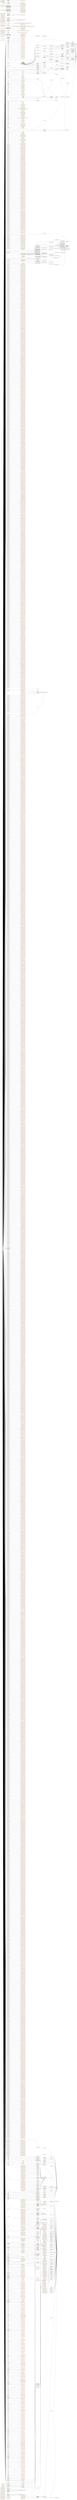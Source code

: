 digraph ar2dtool_diagram { 
rankdir=LR;
size="1501"
node [shape = rectangle, color="orange"]; "nyon:Issue" "nyon:EducationLaw" "nyon:Group" "nyon:Taluka" "nyon:TransportationLaw" "nyon:Civil" "nyon:Statue" "nyon:Review_Jurisdiction" "nyon:Sub_Court" "nyon:Solicitor" "nyon:ObiterDictum" "nyon:CannabisLaw" "-40044177:18fc2e72441:-7fd5" "nyon:Jurisdiction" "nyon:FoodandDrugLaw" "nyon:Appellant_Jurisdiction" "nyon:CorporateLaw" "-40044177:18fc2e72441:-7fdc" "https://schema.org/Place" "-40044177:18fc2e72441:-7fe2" "nyon:Evidence" "nyon:RealPropertyLaw" "nyon:Opinion" "nyon:MunicipalLaw" "nyon:Judgement" "-40044177:18fc2e72441:-7fe6" "nyon:Author" "nyon:CatchWord" "nyon:Plaintiff" "nyon:AgricultureLaw" "nyon:Court_Official" "nyon:CommercialandTradeLaw" "nyon:WordAndPhrase" "nyon:Country" "nyon:DateOfJudgment" "http://xmlns.com/foaf/0.1/Person" "-40044177:18fc2e72441:-7fd6" "nyon:Party_Type" "nyon:Concurrence" "-40044177:18fc2e72441:-7fd0" "nyon:CaseType" "nyon:Fact" "nyon:District_Court" "nyon:State" "nyon:Party" "nyon:District" "nyon:Provision" "nyon:BankruptcyandRestructuringLaw" "nyon:Majority" "nyon:City_Civil_Courts" "nyon:Single_Judge" "nyon:IntellectualPropertyLaw" "nyon:TelecommunicationsLaw" "https://w3id.org/def/nyon#Judicial_Magistrate_Court(Second_Class)" "nyon:PersonalInjuryandTortLaw" "nyon:Munsif_Court" "nyon:Principal_Junior_Civil_Court" "nyon:ConstitutionalandCivilRightsLaw" "nyon:CaseDomain" "nyon:LaborandEmploymentLaw" "nyon:Original_Jurisdiction" "nyon:Chief_Meterpolitan_Court" "nyon:ContractLaw" "https://w3id.org/def/nyon#Judicial_Magistrate_Court(First_Class)" "nyon:RatioDecidendi" "nyon:Defendant" "nyon:Investigator" "nyon:Criminal" "nyon:Tribunal" "nyon:InformationSecurityLaw" "nyon:Session_Court" "nyon:EnergyLaw" "nyon:Individual" "https://schema.org/Organization" "nyon:Appellant" "nyon:Advisory_Jurisdiction" "nyon:Court" "nyon:Witness" "nyon:Bench" "nyon:Metropolitan_Magistrate_Courts" "nyon:BankingLaw" "nyon:High_Court" "nyon:Judge" "nyon:CourtCase" "nyon:Petitioner" "nyon:HealthLaw" "nyon:Dissent" "nyon:LawofObligations" "nyon:Argument" "nyon:ReligiousLaw" "nyon:PublicandAdministrativeLaw" "nyon:EnvironmentalandNaturalResourceLaw" "nyon:Location" "nyon:Courts_of_Smaller_Causes" "nyon:GamingLaw" "nyon:PersonalandFamilyLaw" "https://schema.org/GovernmentOrganization" "-40044177:18fc2e72441:-7ffc" "nyon:CourtDecision" "nyon:Respondent" "nyon:InsuranceLaw" "nyon:TaxandRevenueLaw" "-40044177:18fc2e72441:-7fd7" "nyon:FinanceandLendingLaw" "nyon:SecuritiesandFinancialInstrumentsLaw" "lmss:RDCrtMLFIiUfemdZEzgDsKI" "lmss:R7ZrWzdAOf6mXVtcQ49gWat" "lmss:R8385d9F26f0cDB5ce7777d8" "lmss:RDCkFrEclhipkoHPgckuFY6" "lmss:RF27635F89fb52084fc5606d" "lmss:RCpnqQCzeexk3k9kkbLx1Zu" "lmss:R3JyeTnrr4bbtvOnTMUAhq" "lmss:RDudpkFU4l1qFgz09YHMm1t" "lmss:Raw03V8d0o2ILRa4VEpq4t" "lmss:RDkKltCs6qv3E5GLBaSJ8H4" "lmss:R3TtiS3gxiA1y6P4bIeoRl" "lmss:RM6KeGyv1uH0zuGDufnxkw" "lmss:RD078pnidakfOC1UdhDigqn" "lmss:R0MoavyBgkozkTUjvdvqth" "lmss:RCAqkERT4begMUK4DElOY4u" "lmss:RDthEl0nJJi9RkvBWQqXsQz" "lmss:RA0E463BFF0a06FA9d5F4ef1" "lmss:RCwT0yMShmi5V0Q2Y9Yn070" "lmss:R3erD0I2JnRN8fVHGUfFoq" "lmss:RZt6wRozUsGTgVqOixInL5" "lmss:RBc6GT2EPDVvjwGyBkpaGya" "lmss:RrPgamntGVCkirompZuSgE" "lmss:RDCv20kIT2YJmDM2yNDWsmJ" "lmss:RDgLz1KvQn0YL8W61rW55T4" "lmss:RB2sCkb5dZ38tzkavJZPazV" "lmss:R9191HPmtEVrJ9fruN1Mws7" "lmss:R9kXNc5SC2yZdt763ePWdtk" "lmss:R7dcZJLuYutSG7vbZRwstAC" "lmss:RC6NasPvBeqth4i9eSnAiLe" "lmss:RCO44KDjbrsXWrfx78yL53K" "lmss:RCAB15957188722B6fc98458" "lmss:RBrs0FH5hpFyVnTb3mbSz60" "lmss:RBaK4xLFKOc03lK7yvomBdd" "lmss:R7bndABfdeRug7rH6iTRITP" "lmss:R9k9eQXeUK3I54Rjw67fBa" "lmss:RD1oQDMlC6FytjOndhJTMy8" "lmss:R8W98AqFMMolqQMvARHGyoP" "lmss:R7vfM0J4fZ9NCcg884uxgv8" "lmss:RsRtyiHal5LpCp4JZhZyCD" "lmss:R9F95mfTrWVKPo393htsyq1" "lmss:R8a69mb9gzRyUSQsZdwSiA8" "lmss:R84Q93fuCHiuIsUChEPJDxr" "lmss:RtQgohkpDAYX2dOBE8IicW" "lmss:R87v1YvLO0pDjR3Y3nrhQlO" "lmss:RBUBqjNCYBI4CtLUcdAVYwy" "lmss:RDTGT3HfIlSn9KsUiMtHHCk" "lmss:R8oRDmj1uAhyqwCXdWIfRGM" "lmss:RDAQMAQLYgoUdaKQquAhteq" "lmss:RBoDiMryDOIE3XWHl6qgL3y" "lmss:Rf6VP4ko64w2R7cvHu9VlR" "lmss:R93PX3BWHfYP5NEMT36MN0R" "lmss:R85OMPBjCJJv2cpg2RCwYim" "lmss:REqNUzCcGoKx5gKPW4c13h" "lmss:RBC0hzYykzvVIU4lgwzWUxn" "lmss:Rm51XYTbDjRXLDOlLzfn25" "lmss:RBF5KuECPEHv8VWSLweEKTH" "lmss:ROhQrThJyS0l40fB7FDDHU" "lmss:R8xB67rtMDMgJgiTMAX9UXW" "lmss:R8fSoRbI3U75OLeBvp4PzG2" "lmss:RBeABy5UPz4KOLOrL1LrxFD" "lmss:R9G5Ptc8g9T3Ag0GDVQOwae" "lmss:R76IAKqsqXlLQRs21W91S5o" "lmss:RByDRLSc43XXuxvGpaC4vtz" "lmss:R41C0dcD9174fA0CebdBD085" "lmss:RDkGGfnhr4K7mNJJahVWcSH" "lmss:RBULYMym4JpJmgkW3Q4Exdd" "lmss:RCVn9Ew2WyR8O4O5WGDlLKO" "lmss:RsJ6DupkWKlUlCHH0Ycxvp" "lmss:RE1495010A9ccD049c2245e5" "lmss:R7nLS8ry1FEJUBSrWrR2Ded" "lmss:RCzvtNXIrDJF8xkmOoc6JKH" "lmss:RCu23ODfsnYICpdMNOQUDJV" "lmss:RDZzBk331JIB0uRonHJ9fHu" "lmss:R79Ba66FCFc670CD5f82Addd" "lmss:R16Bb605A0ef06469ea398bf" "lmss:R8HQFWxgtCe3eNwvBbsVg7v" "lmss:RBLzDQdY5M3AjVUpILnB95K" "lmss:RB1h8cxyXlk5FgJ1s3kzAhW" "lmss:RBq37J194MpjXkKw99pB3E0" "lmss:RDiVfYrNwYdmawA7b4v9WKg" "lmss:RBKhb3AMMOBaiFMfEwhiTxJ" "lmss:R8AskLnQPiMPqirI390zrab" "lmss:RqGxSnAp9vX42GRKHqwvBe" "lmss:R7L5eLIzH0CpOUE74uJvSjL" "lmss:R9uTFHGFCMBjtYw5MOmpotJ" "lmss:RDkwyaka1G06Txgxv0pNxqI" "lmss:Ra6EHlbqrpUT9rxM2PtwIP" "lmss:R15E945B1Dc01430fd4DEf04" "lmss:R7JKVOM2aFkvG1yiLzF7ndA" "lmss:RE5838d24E876C554db34bf0" "lmss:RDMDwRdvGV1SmoM2o59K16g" "lmss:RGm7jrTspmRi606c5XWZ1z" "lmss:R9JcsdtYN2CUc5CfCTULHYC" "lmss:RCi7RfKkkmw6lGMEMbhezRG" "lmss:R9bUktwERRfaUf6sl6H8wPB" "lmss:RCDA8f0B31cb38C222992553" "lmss:R9CnOvmitM11ptxXIxgCDYT" "lmss:R91E8876544ab0C3f99DC5dd" "lmss:RzN0lEecajkj9LkgP3LBQ4" "lmss:RVaHiNBU68DENmeHicnzro" "lmss:R7XlRtk6WMnbMZULXcg7SnI" "lmss:R9CItPYde4ykNIgEFawho6o" "lmss:RBnsEcCI2IYcIzlWhNi3KyD" "lmss:RDFhtJuTWcY7UZGV9F5yOoA" "lmss:RLo6IKSAHOn4PXfQzdvvEL" "lmss:RDncsU66gjMTS2uIVpdIaEY" "lmss:R92iT3e2gLxlQYuzd9MaSgv" "lmss:R9q7GJc1zsYT0P4Xdp6l9Oz" "lmss:R4olkoqXdxjuNfJrjzI08R" "lmss:R7gzXxHYGOLSEudb6n1QFWm" "lmss:RDEuNPJBSNIARaYTXJwi86w" "lmss:RDD6d1375E1ffD977d6C81c9" "lmss:R8TvbewYypS9Uy4y5JGIwEH" "lmss:RDSBerlLWg1ntpLqDQn1eVn" "lmss:RCty0MaQzrLC9KnzjM7nMER" "lmss:R7WFfYMH1TScAYGE7FEc5g1" "lmss:REmr1hMmjsOHdYdpoDs94Y" "lmss:R7IbogGvvZNlbqTm1APlUMw" "lmss:RF70104541ceaCF746bCCc18" "lmss:RC2I6N0hyNqhDHOjZFzQCLX" "lmss:RDl90CtvzlRvgqzOdEVKrof" "lmss:Rd6ivGOMbi4Slsu4ynPmMX" "lmss:RCTK7TqCR4kDGaX2z7VbhcA" "lmss:R255817207c40C433e836e44" "lmss:R9sHjwa9lePTXewp7sJMqeS" "lmss:R7NPSSODp2sRYDRSQ2hvF3b" "lmss:R8FLbODQd9k85hPERve6IN7" "lmss:RFF1de5D676d59C5dc63842d" "lmss:RDoc5fkIs4N79QVKf9t11jt" "lmss:Rc1XzYh0yUQ0dlagIIhv1u" "lmss:RCmIM6GP1xPJwiziBiODaKh" "lmss:Ro1RKRYnlciGrhgC4NjuDV" "lmss:RLvhxz3b1k2IU3MaAgeRtF" "lmss:RjM80CC0FA0G2sKxmlbaJF" "lmss:R9SqqJ7oW7XF52TFPoEbPbN" "lmss:R91pKiisIKUznRxqDYHu0bu" "lmss:R8alUnZrt8GVEzHYhh1KTva" "lmss:RCTiU3W5CpVCeWnO9Enu73A" "lmss:RrYc14SDMHyXfplFhiI2Ok" "lmss:RKpFHh3Rd9jQVUWKzNeXlI" "lmss:RCcT6eEFcReXFZqoAC9ADvf" "lmss:RDsQrw7ploG6C5BFKKNiJc" "lmss:R0DB9975F6f0d3B78ec6Fc65" "lmss:RBvXYVuffq7XXEmGpCJ0vCx" "lmss:R8Vc81lUJOexAc4y0on0xCY" "lmss:R9980a869D74553A4c177e90" "lmss:RwzrT6MJec4vePgte9iq2z" "lmss:R80LWzrvt9gX6eHJynn543V" "lmss:RCBMT6pUoBV2EeF5IdOGfX" "lmss:RDgEiiX23zftUP0Mggfc68n" "lmss:RCRdGhCbWvSVjIhz7sM0FzY" "lmss:RCSGUcPZ5uh2NokmVNXQbu3" "lmss:RCR7Z71r5mmHYFs1xoAWwzE" "lmss:R8TcoZums6Bey9dc1v7qDZc" "lmss:R17Def1B6A301A4F60311a8b" "lmss:RyazUr0HwLdeSIiJjwsbgP" "lmss:RB7pLfw7zqXtd20kKg7EcOA" "lmss:RB0B04457Bd99BAA62b35b64" "lmss:RBwZjjQmoJgjgi1yx1YBOm7" "lmss:RF7C52d521587521b0f0E91c" "lmss:RBFgL4Dth9VONjmIdH0bEOs" "lmss:RB23d397D4764121de4CE741" "lmss:R74rhDxFTlzqgIXIf9vGDB1" "lmss:R6BF897F79efbBD60be88ee0" "lmss:RCDwLiS22z6MzQaQHS08hvk" "lmss:RGsUOggnA0rNAVA0uxyh2F" "lmss:R8MAmklNCHWQOvWpLPS5K9G" "lmss:RCE1XxAiarOHMvuEC76is6O" "lmss:RlDwAh4h0X7Sosy5SLccvX" "lmss:R9Ssnolzs98skM2RcQkIjkY" "lmss:R7NY3RN4HKneok9Io7xvYmb" "lmss:RCMDxHr82PYrDL4pAsPRSRj" "lmss:R07A96dEB6fab5272f1C79cd" "lmss:RCEyxKIFjtfFofHxZSd0Hv3" "lmss:RDHLOOTVz2R1AolC2vpAbJ" "lmss:R98E2kVwPFwTnP6oxYUt9HR" "lmss:RC7G4chfaS2wrJ4zwbSMhX" "lmss:R46Eb30954599CFFc3aD37f3" "lmss:R7pahpml2WPENJk6Hj3KqcY" "lmss:RBhfNPsv8keQ9VVfjW93FQP" "lmss:RCZwssbqfmu0Lds0LPDV34F" "lmss:RCiwr86zmjFFCLgof7UXAiU" "lmss:R6NLFwVRdI5dCvtQ1dm4f2" "lmss:RidbKI3ygnA3bOyKTTFE3K" "lmss:R8qItBwG2pRMFhUq1HQEMnb" "lmss:RCL9tL1XOTncmAJsSYApAw" "lmss:R35766718645c394c2615294" "lmss:R6D88cdEA8e6e70184a593a3" "lmss:R8TmxqBbWaNgdm0lJQdY6D4" "lmss:R8Jf4dr3IkvxQZBbs7AlZBg" "lmss:RQGzAjBWLRfJIJGsChGKna" "lmss:RCGW5RFfjJ95ygeSCJLaJQT" "lmss:R90NrgGaQuqXwEQv8evJNR2" "lmss:RCvIzbBC4HsPoR3TCjrDPSr" "lmss:R9A38e7BFCdef3F6d2f46ccb" "lmss:RBDjAM773PfjvwDFIBwA6hZ" "lmss:RF95ef1504aa5B11cfeC5e43" "lmss:R64Cf97674c65D4278f98753" "lmss:R22502f311e09DED5f8655b5" "lmss:RVRrqw2QfVD6UcPQLUMxaq" "lmss:RClz5287DM3GhdKpYYAy3mj" "lmss:RBMJL0qtFcCATu5EC8f4Hp4" "lmss:RDLuS9uU4PbVxHlpO8VWIoJ" "lmss:RB8HabSdO9WeY2vpA4OAbE6" "lmss:RD2FLoC0WHvp428yy3GY5ta" "lmss:RB0Op2IhRrgwhTbw1wWjDWf" "lmss:RFA2GVANDK0YDwpVvHSxMw" "lmss:R4p7hCW8i9ZoWoZKGmzfPR" "lmss:RyjwJDmJoeRdPwVIpoZOmK" "lmss:R9XbvULiDU6Lhqax71LzThw" "lmss:RB7IaNyshrHiqug0LlmK6J2" "lmss:RmKGgthC7edDxTiRIwoo0V" "lmss:R8AEam27oepYqk8pF8TaFBc" "lmss:R9OVY5GWczMSrxKsf8cfgpq" "lmss:R7l1hC1KL4UsSjBkN6aHFc1" "lmss:RPs4oGWa0fkJt9wkcTUbnU" "lmss:RE4D96703A56bF283055585d" "lmss:RCokTdgnyEpV8OkUmNvXuYk" "lmss:RBDPzIFUWJsqqM1kkNffPeu" "lmss:R7yFvjE3c7XNyrKkiFPHUUs" "lmss:RCjaPxLpNSWz91c3fJzxweU" "lmss:R7E96405CD329B1A0c872279" "lmss:RA42f7d003539F14bbfECbbf" "lmss:R91xCHHoE9fXDZudkrKfPQj" "lmss:RCcQHyZbjBHsXsm0zrZGme5" "lmss:R2EFb44694279754583E287c" "lmss:RE3486086100c27E53f7278d" "lmss:R8HcNoUPnXVJ6r1yA0EgO58" "lmss:RwrvvLJKf3R5aeBucwVocH" "lmss:RDgfJ9px8R3zyHRQWsZuQwM" "lmss:RBbPbGXI0ECmsyi7dWGinsK" "lmss:RC6aqtaoqNvoQggYxN1RQKg" "lmss:RBe9qlr1zTrQ59S23u1iMKZ" "lmss:RB4GQZ26zq1PJ9m6vGUuoiy" "lmss:RC1RuXMxvyeWXk4LhcJIxIu" "lmss:R8O3PoolmgHAy2hrZsguhqy" "lmss:RE1D24dB13e494614587544e" "lmss:R83NETokeA7aPycaE331ptC" "lmss:RBGPkZ1oRgcP05LWQBGLEne" "lmss:R9eRaHXUh5Kv605aMyZLhOt" "lmss:RDjeyL29mqIZy1eACYHYZXR" "lmss:R7944b638E918648a6aEAefa" "lmss:RDkQo1QSPUFnnAt3IIiFXul" "lmss:R7ZBWQM4myAWN4HHdQ0FdSZ" "lmss:RzyeWKhoAOFwQhI2R5PxYf" "lmss:RDejyPBHivIaQcmk3SJA2oG" "lmss:R8PvYibP2eJP2dynJCZMipF" "lmss:RCvkZk031Sc99Sezqknyjqm" "lmss:R9i3hWr3NOAzkRTAKHi1cX" "lmss:R32E9afFF2ab3C22bdfCFb37" "lmss:R8mhyaytzU3aWKoT5W7nlls" "lmss:RXx1zuWf6YAl8qcKgzeMai" "lmss:RDwajUPdKVdK5tlwiUjmNzG" "lmss:R81UVfoWtSHwxVmVVi2XMV9" "lmss:RB8wppcP6f2OWeggLP1jecD" "lmss:R7KYfSpf0bnFF3LV3RL3YU" "lmss:R07apvnYwQifSmPmS5T8s6" "lmss:R9JBjakDIsSF91IjI8v4skI" "lmss:RyJcUQ1hGi2IoaMo7cPSnx" "lmss:REudlQhx343lc7kMRhaE0i" "lmss:RBFFfSWsg811UlPoeFkEsZY" "lmss:R8hXc0S6Tva025cAxXkHLaK" "lmss:R8Lb3TLCPJlBcfIcNlVc9mO" "lmss:R9rEOlPrMiUpUlQrMe18m1X" "lmss:RCkbb9LoiDrtNiVppyxTkWT" "lmss:R7o4TiXsYQ6vV6MrJMTfnS7" "lmss:R0AeR1NIOGx78uQzL9Vz1S" "lmss:RkbsRmxlCHsKFrpTNqzA1D" "lmss:RBUe0cQF64tyOYgN6tqTSLm" "lmss:RC219sYxwzJe2ULgTU8qyXA" "lmss:RXEKEEEApoXTYB4DbjUJui" "lmss:k_80b4esR12ZBNQDVfB9dA" "lmss:R7E720fBD42e9D94f709E102" "lmss:RF52f1c417a596A01b36Bcf0" "lmss:RKKRGOkIme6pnG2BSePt1Z" "lmss:RCM3avvvorD53SC3uDdmjPU" "lmss:RCEE791AF6ea7152aafAA688" "lmss:R9rifs7NjzRgsR68E9u87wA" "lmss:RMf0du27M93YU3LXB52bha" "lmss:R7SEjiYzkEBKWLmzH6Wet7N" "lmss:RD3TwEtezlhaJxwaSHCibko" "lmss:R8ZtnQnJwRZiBA0Pg9cREHe" "lmss:R7Ttdyo4FsvaupPKT35Qry0" "lmss:RE9s7r2JlXT0Er8ow5jUPj" "lmss:RjpSZ2C3BupKvNgkdlwW9o" "lmss:RE20381DDB7faDD37773B754" "lmss:R286f5eC097e5DCE808BD672" "lmss:R9wXEpicPBDF420JUfmdsD8" "lmss:R8f55d3eN6sLakEyMpOZN9l" "lmss:R7UZkDXz7Wg2AtyHFQEeySC" "lmss:Rt7TTPXJ7WX1Jrjufs0Mdr" "lmss:R7N6j20nBHZEeLQlUviwiW" "lmss:RUTsQkj9wvpljBOY43Mqz5" "lmss:Ry383Dr4tq480SlKuhSkWa" "lmss:RhceZsFaOSAIBa7BX1vpbF" "lmss:R9VmrsacCuMRTZxg36XtJXF" "lmss:RB03UisqUWDKFmOoDqLsrEd" "lmss:R9Q9CszYRTjTgwQ8JRqVZ0x" "lmss:R8IDj7WyH271GZ9doQJUak5" "lmss:R9tZFXPrXQJWHbqSgtCQxJF" "lmss:RE9922bCE4a7aA47ffdF42c4" "lmss:RBnWwBM1j1dxSEB6lEdw0NV" "lmss:RgODi9ftdYWYOGZpao6M9M" "lmss:R872e3e5kIyoshDoSHVM94B" "lmss:R9C8kvaHqPiEx12rDZXvLn" "lmss:R7d649KKGBfJyGpUlJw50Y1" "lmss:RA7830181D7dfE94ac567c1a" "lmss:RDDNpNdjElqNQGCpIZq5B3p" "lmss:R7YHIpFbch8nzNShItaf5qp" "lmss:Rvh4toXuvsKHyb8iiH8ueK" "lmss:R8Wfz2mTFwxxmbtobaQ5NU9" "lmss:R96Tm12A6fmFtuHYz0hLIia" "lmss:RfFvGgy9HHcmP4onVyP3cZ" "lmss:RHagFJXtPsCCn5dbENWLNR" "lmss:R7uzfpLbCGc2taU7nsJBuor" "lmss:R9VgIGcn57gilWLqtXc5cNb" "lmss:RXMzFFnblmTeTdQl8R3v41" "lmss:RDlvdw8KMPnrnVfAl811c34" "lmss:R9QQLAddYiYrVZR5UngMLk3" "lmss:R9CE15cE3B69eC0B96eA60a8" "lmss:R7bwZeguAOad1yUKbQstNCT" "lmss:R6B202bD807c4B74cec02a5a" "lmss:RDAc4EhVEdo1tp0Caugw1ut" "lmss:R85H4hDZWq92xwwBFP7WCtM" "lmss:RCZKHTsfA7SC5yhl8xy8fXh" "lmss:RBeZkopwGsxt3K5BXOgNBNF" "lmss:R9hiZkJdEEmVQCWrwvpHIa9" "lmss:RhBvOCNsTuHs1L1cRSwWuL" "lmss:R7KhOsYwbnspBGTPBjtzmKw" "lmss:RCwVdUO0oKJLS4XAyLzvzVP" "lmss:RNVukeUKKKNxWuboyhfRlO" "lmss:R7dzMUdHL38FTJVlhahuNbr" "lmss:RGVrDmO3wOb1JN6PDlLBFK" "lmss:R8O16bYOWvNPglI4VNRpsde" "lmss:RBJ4HPUl2DrL4G30lmoFKJN" "lmss:RXglkHnO0P9PdVdDRHi9wJ" "lmss:RqoLFQcoHYuWrTbZMFdikP" "lmss:R75D583E92168ABEca867a3e" "lmss:R7e7pNl5IOMFbxKN2GV2C41" "lmss:R7JlaNDA5Ji5sdlFMTq1YaA" "lmss:R97aYO9CpKlFVngbHzlrkVI" "lmss:RSv0HBRq8RHUfm3K53ZFAT" "lmss:R8A34a9EA5aaaD1B534BF1dd" "lmss:RCoPjsM1Gd6Ra4z053jBObw" "lmss:RDrZfl9rDyGVk1ikSmx5TRd" "lmss:RvFOoGYP10Qkd86ugVyaOA" "lmss:RFCC0cc466f6eE5817eE7e70" "lmss:RB2MwY72GbUZH9ccu7omcmE" "lmss:RDzGV0uU52QEYp4H0g4bOBP" "lmss:R9iX0KAluRjh1SUSjFzLl44" "lmss:RhPVhnve1MQnjMzFXHwMrG" "lmss:RDmsvdtBrrw46UnCDJ0LKrJ" "lmss:RE9Eede645ffeB9A7d241294" "lmss:R7KdQLWwrvkyzohDgf48st7" "lmss:R92780f27E68cDE74a98665c" "lmss:R8VOMRqV6TS6A9httw7cSWP" "lmss:R13E7ba56492bBE1b356Bed5" "lmss:RF6Cba46B3af69A47244E9ef" "lmss:RD1C77b5D46361ED0cbA4f20" "lmss:RB85c40B0564b6C90d555ec4" "lmss:R2DCef58F7b4dC994bbE0cc9" "lmss:R72Gc8jLnlcdsEAwKoagQgD" "lmss:RCsMg9PSHTWeBjdWc5KTPNf" "lmss:RBREngQZS9QIgeWCOMPBLIo" "lmss:R72crwrxwInhpgjYhTaYlmY" "lmss:RcTA2iQmrtqOnX3WrjJIp8" "lmss:RDm4rfXgHt9wIDHbrUUGCGL" "lmss:R7H5z7e67YZSVmjrNJ0r6rm" "lmss:R9HBQQorBzLchJWIZlbvzUM" "lmss:RELyb2yqbDd1xwYwilGj64" "lmss:R428238242a27F1454d5C7c6" "lmss:R9XqhlDRrcrbyXu5YJVhaoW" "lmss:R91WteSiOiemLkdvKMPFwld" "lmss:RlNFgB3TQfMzV26V4V7u4E" "lmss:REA15c72106906EBaef2F722" "lmss:R64Ef32D5F7e3AEBcb042497" "lmss:RSxEoUiMU4gjY4l6L5xT8z" "lmss:R8wln21w2Ro3XIXYz539Nh6" "lmss:RBIjupGmQLqpwi89uEk45qA" "lmss:RCbyTWtFSAZ87yEK8J1VaD" "lmss:R8YBf8Plir549jdl8lkxO00" "lmss:RBVUyb38XelMKIl06TX139" "lmss:RNCuFJE20nxNN5XFLbo1WJ" "lmss:RE86023D35b1fFFD93721fd7" "lmss:R8xVj14htMg08Ph5XqOUdbf" "lmss:RB44909840437992fc235284" "lmss:RCWBpbZ8mrjRQt2kv0aH16y" "lmss:R7mghrIauk4oJaakhl0B8pU" "lmss:R7f8oRno6qr0y6rzgnqVgK0" "lmss:R8VNf1SBFc3ThnKIJ5qsLYR" "lmss:RF0Ed48CCDeff3A690616f64" "lmss:RE2D2e5FE497aD82650BAa67" "lmss:RBph9lU6r2b2uGdmXJ0Hv17" "lmss:R7LI3BONqNkXbKHKa0t3jyI" "lmss:RCoQDeYOtDc2D1sl3F8onAY" "lmss:R7xjtdjCK8LoDNrx5EwqIJa" "lmss:RCqv8NPV0ddd3YmYpr1RMuX" "lmss:R8wOITiPftK5xTRvzn957oX" "lmss:R888ccd914a7eAC7d68FC0db" "lmss:RCVKNrnBSzR5wFD9yB7cjCL" "lmss:RCb88Obc8Qsh6J0JJ3hy8Gj" "lmss:RBfGu0dj7U3Vhx97y84qzKq" "lmss:R9mE09H2zlfuEgZ7CVMrsrW" "lmss:Rfo855SOdcBh45JQeaBNJ0" "lmss:R8u7CAB2KmMvx0wpzJ73n97" "lmss:R8rd3ksoSQ6HG1znf9z0EbT" "lmss:RCrOThiq2BioEVHnqev8KdQ" "lmss:RCjgFvO2VxpIklnhZMbSD9k" "lmss:REC6abb85646f418578BB5d4" "lmss:RDK1QEdQg1T8B5HQqMK2pZN" "lmss:RFLCbWnBgkHxPAEeVWloyg" "lmss:R72B8cdB5F1baA270946C9d7" "lmss:RdLt8myHW8a9xutd93BnoT" "lmss:R87qxvkj3w9hwJO2ZVp4sRa" "lmss:RvIX5LiqKdGfF4rcmou5px" "lmss:RCCv5YLoHUOm5AlqcCBzqGf" "lmss:R59590a2E604337Ecb0C582c" "lmss:R38IGl4W1JMNrJ9LBfhyYo" "lmss:R8tEo7eLTGlfjDnmVgY0Qpp" "lmss:RBjYepK2dGo0eMf20eWQmI3" "lmss:RDE8cb83D3301FB0ac0E0282" "lmss:RDeT3IwQX4XRp2NQltDXY4r" "lmss:RDrCoGiMIXR6TcVXppICUT5" "lmss:R7R1YAozFcvfvIX32msHyay" "lmss:RsV5QMwDFnmWcL8RT5iDQG" "lmss:RBCzyIAi2Hjl80hfQr8wAMR" "lmss:R9L2shTy2cnDMS1sImF2PBy" "lmss:R8nVhrBlasGIc7jxw1D0vbm" "lmss:RB9DoLZunyUmcyGrXE6BMQ" "lmss:R8IHCUGtcWInB1dyEFPgffm" "lmss:RcUQjieg6jZJk6oJvLLsSh" "lmss:R9C5HcTGpZz9eYQaOrTS9e" "lmss:Rg84mIufn9P5PRG3Sg1a54" "lmss:RCviQIdzAw8dzCCf1RAvfP5" "lmss:R861jScDqFiFo6suhhoq54G" "lmss:R1263556EF1635796d8CB721" "lmss:R9eNwwldCTuAoPYr6fyaEtW" "lmss:RCZyrH2dIAtpDh2AzPTekph" "lmss:RDzSLCTTihtIsY2Vostr1Fn" "lmss:R9LVBKjvGRuzwgtlhuLST36" "lmss:RBFQCPcpMnfZ25UzTt5k770" "lmss:R73hoH1RXYjBTYiGfolpsAF" "lmss:R9Uwmwe84oLeyXAcD08TcKq" "lmss:RB5BLG1zQJq0HkrAIYCLZty" "lmss:RDqvTdg5IFDf2Oyf3zT3z50" "lmss:R9Bt6YyjZVGU1dHNZZMG1Ue" "lmss:R65Dc044AEdde884d6d80506" "lmss:RCh6DNVTpKuGNGUFfysj3uD" "lmss:R469bcc6C602637D0d839d85" "lmss:RUWO4SzoPWpYF7vZ3XAxEq" "lmss:R8C3ez5gI2F09CMXs6RG4Cj" "lmss:R8N5U2j0fGGKFU8RsaFVQKQ" "lmss:R9T8KGJd3wcbSBjdX3K2mGy" "lmss:R7nqxxlAfhYqqSA2UQ5UxpX" "lmss:R5u9wTR86QD4UfWi91OTra" "lmss:R71j0369f2ok96vA6rQOxa0" "lmss:R68E7baC4A59d4E0897F8b28" "lmss:RCO8vPIIGC7P4PcjCa9cYBG" "lmss:RCYi6mS48NndWCB54a2jYhR" "lmss:R91D98b850c3219Ceab1E7a3" "lmss:RCx52UAWgVQUnCDTQXlxMgU" "lmss:RBioeVhKaUUVmf39x6B5LRh" "lmss:RCHIu81uU41YfTOo5pFfrx7" "lmss:R47DfaaFFBefc55C6d089b11" "lmss:R06A21f4E6c25F9Db0b57f7c" "lmss:R5xbPrjEPzFqE3M8IQIr5M" "lmss:RCMIgsCQAdMZUzbk6elcWT2" "lmss:RC0D5sYWEbeH4f6F0f70uMz" "lmss:RBsvpMvvLEArd0Rts82uWZ4" "lmss:RBQGborh1CfXanGZipDL0Qo" "lmss:Rwb69BL1DbTISxyVYJJApb" "lmss:RBvhPeoPwTNYsc19VBpYjSV" "lmss:RBB0bdf1675535B219491726" "lmss:R9aSzp9cEiBCzObnP92jYFX" "lmss:Rafw4pSzJ3S3d8sq6quprG" "lmss:R8gPVPSW76auMkhwuIg1CBc" "lmss:RBaDrQrVPFbshcpKEHeaSE0" "lmss:RSq6tKFNaCWBuzwBECDXiS" "lmss:RE14c938A941aD356d56E936" "lmss:R89e7t0wDXgx7mBu9rn271g" "lmss:R34OeWRUurl4TJP99m6uiC" "lmss:R8hJCf4Ih6iuFXsxeK7e6zU" "lmss:RkSzjqDiXEWoyDqDZa0NLu" "lmss:RjZYQdnDbpjxRszPUNrCK7" "lmss:REDF37d8C22e9BD729bC20f2" "lmss:RBCGWZJa0I6wYQwODzjvgqU" "lmss:R81opfsWnlEQvW2jFPWFOxo" "lmss:RBso92NcgN204DAOkEBcGuD" "lmss:RFF3b9989849633940eE6de8" "lmss:R8IPYrNykDTHjhTEpNetWUR" "lmss:RBPNQSqdDfSS0uPPJ8pfxVL" "lmss:R7zHyrVy8Z3m15uOpjfOyhb" "lmss:RB5tNYSDrxEoYAqZ3sy0rae" "lmss:RBQsdcRJkoMX1iqIsst4xnP" "lmss:RPSB7FRYHJJgR9AtveAeUi" "lmss:R73nDlg2vRhj4u18eVjAtCz" "lmss:R9doczl55K7vKZwulzfjluv" "lmss:RBBZq2pnKF4F034vAf1WDmG" "lmss:RBF64d913C5faC5Cd17830e6" "lmss:R9yAfEbh23CiaQybRUqwIpB" "lmss:RyRNSAO6hNYvTsE8rvbKzK" "lmss:R8OXAl4XER5P7DRJEzq7Hg7" "lmss:RObDXKmoefrAqYpuco45fm" "lmss:RBX1KA0BJR7y27zZSvaLBVE" "lmss:Raka03e8c9MzVaikHDZsBt" "lmss:RDfdmGR6iPi4k2t6ecIUBkP" "lmss:R8QIbdYmychm9yabx8KBbUz" "lmss:RDRCaFxX4hpUklgNnVS9D8C" "lmss:R8A3IWnCF4w7p6lvVLLqAQa" "lmss:R8OcL6bnGz3VCUHybQibZhs" "lmss:R4v8Gjbx7j17UCiLuGL3mF" "lmss:R9x6yqzHQfo3MF4rxIcPupm" "lmss:RBLYLKMD32yWd9Wva6rGSya" "lmss:R7iUgtA4q4d8RIm0Q8wQcOL" "lmss:R7awxTX5kqxlsN3N0qTBdJE" "lmss:RDTPef6LjCeQg2TUb7aY88W" "lmss:RCVdRCEbHmTOMoJpqz6DXOG" "lmss:R9BhvOfuZgSGUlQfxwSi4b5" "lmss:R93T7OEmCjkwufvhJAY4ScV" "lmss:R8OsGCPOsihiJLtbFkIbRfx" "lmss:RB5C3a2A7Cd5f782e2f61c3d" "lmss:R7aSm1AVSKBVx8el1HZUrxw" "lmss:RBKT1I6J8ce2Gs6xwwFcUTr" "lmss:RnklbMBLuq1tIievGuBNbm" "lmss:R7aFBns3Z2d9MuNI5sDEGxF" "lmss:R85BLSakJPEy7c7KvxZyOe" "lmss:RtmRdqzdG4lddVrtCToiL1" "lmss:RK3djL6tQYM6HO97DehdPn" "lmss:R3bU74bKrSAyu2rkZ4SZEa" "lmss:RBsVax4c8Bdvzok8MTZKGD8" "lmss:R7J4lqNzHVYdV3Gz1aGb0D6" "lmss:R93RTHT7RIhwzcK2cDgMrhV" "lmss:Rd5U9LwpXnyPC2FrSlAVBv" "lmss:RCeKmVl4PL78uA2J5r53a2C" "lmss:RCijZPAaPw0lgYwtl8qWG67" "lmss:R4B9dec71E2dd97181f99777" "lmss:RIBFgpbQ38dlD4wCMRI9qP" "lmss:R93yVl7JbvGPrMcCdgJJu99" "lmss:R7eVYpVEsDqKqMUL2HL23Zr" "lmss:R8sMcpQMoO3EOWAx73lpZ16" "lmss:R7UJAiYtYDWKVCr6nagmLfA" "lmss:RR7oJoEqb12ZxVMvTIb7I0" "lmss:R82Yb8u8L6F9E8vrZFOnfw1" "lmss:R7R79cl5ydPUGDehAUcOKGD" "lmss:R9on8tiquMTsKR6vhoogBT2" "lmss:R9CFcf2FE0e5934F5860E230" "lmss:RB5lx7xpeCS48DusHwMKcU3" "lmss:R8KRPJpptKbBzyQalWni4Zv" "lmss:RVYBDQv9HD2DkAuvbf5Cha" "lmss:R7OGr396bNkl4sseQ1bBCA6" "lmss:RDvqZlbFc0a0Ah7rQrqMKk7" "lmss:RC7JwUqtsjZFGHqbObFiwBk" "lmss:RDhZWHoYtGaz11YejcsN0CS" "lmss:RsjSvqTnsUpWdxFUO18H3d" "lmss:RCW9GxEn2YGRbQJH4bbx5Fn" "lmss:RCBWoYGa02bl7lhpJBBTzMV" "lmss:R2336a53E2d751EB21fEBd6d" "lmss:R80nTp0xPWvxkJonwMOIvBA" "lmss:R9TOzhWvuxDJlWPJfg2UmhF" "lmss:R74PEDCu9aothhQ4GcsR6LZ" "lmss:RyK2xv8wLMx4QuCV2gDbmD" "lmss:R85umXEwD6REGKm8idtaahc" "lmss:RiYwKEna4NZ311TVYJ2yCj" "lmss:R092b1dC6A4f71717d987ab8" "lmss:RfcfQz0nz5VI5iHiR9077D" "lmss:R9c0VBdLgumNtrmT90Curkb" "lmss:R74W8n1Is40wEpY9mVJCzn" "lmss:RCWBcku2CHpJg9vFxuI3YVN" "lmss:R8E9d223223f2D213d2DBbd6" "lmss:R9VmLkam4xy5vOIZdF9Q9q9" "lmss:RDSYPGgBlFz5eWNtwoMA2c5" "lmss:R7cHgzjEuwK8EcXcFkQoi8D" "lmss:R84TkU0j0hhqhiA5fYd6Bfb" "lmss:RBNIcoXeUcBXVeFvlXkbGaS" "lmss:RWNAwJemBq0gDs7LXfCjnE" "lmss:R6827a67800e7906d8dF5a69" "lmss:R9ScBHXlUfa31SlBnKmDarJ" "lmss:R9wMn80MhrS9iqfKdQdH1A3" "lmss:RA222beAC507b7971429F116" "lmss:R9oT1uDgFl2wSjoa358Wowx" "lmss:R9a75aLK6YBGufPeNeh2N2s" "lmss:R3SDQBy4KfjSgp3bgpb4Fx" "lmss:R0148be65B5ecA2E1b78B366" "lmss:RE4Dcd9563ca23C4c400A286" "lmss:RUe8QeHNPxqLXKU67bED1d" "lmss:R712935EF6d6a33B83e501b7" "lmss:R9MVhcSKkXJDVsx44Ww5zfU" "lmss:R8b2Mfdqdcx7ppIMQ1peP50" "lmss:RHXDdSfiFTbmrGb8xohHJM" "lmss:RGQbkdnINVQRzdZDZbcANa" "lmss:RCIcMbQuMKCvFPcrqmuH7DY" "lmss:RE47b391E0fe70EF6873Ee0d" "lmss:RDN7pZcrfOnzR6JruatufqC" "lmss:R1C23178F8663FA8fd90Ff2a" "lmss:RRfuF3AuewVT4SR15di375" "lmss:RED2962E1A237905c86CF160" "lmss:R8ZatpkyD1JTD0K3PqgGSQe" "lmss:Rhc05UTwDLyZk96B8m5ull" "lmss:RBQGv9RRvzwjKHirKBIw4Wg" "lmss:RpTUD0qxHw05RgxAtgCJOW" "lmss:RCz1SYWoNDDTDvPr0kSJBq" "lmss:R4293aeBB8388D571234B7ca" "lmss:R8FKhWUQ12DWbdWoMQvabmu" "lmss:R9rQQl7SFo0r15OAlwBNEia" "lmss:R9q0hyYnNxQC475BKXOxjbm" "lmss:R849a757EA730A2A4b1B9266" "lmss:R8jub69dsTeA4UUodPgmxsW" "lmss:R7n6xn6CbnvekygNrB5DsJM" "lmss:RD2zOAhFnr74YvmiP6yNXOE" "lmss:R7e5zrrgbQaXa560D2gCDND" "lmss:RF1374087Ccaa448a91322da" "lmss:RDmHm8XikjkCUxdyjBkR7Q0" "lmss:RDBYmMtBs3jHkWCzKsvQP44" "lmss:R7epmKzXnQGUjQ78UEKxoTG" "lmss:R83h4k9Hrvl8nKaSH4G3ry6" "lmss:RB00a84BD67f60C606bCC8e4" "lmss:ROWic2EEHARyyBGyKraIEC" "lmss:R8olC5ThwclfNDoGYIgsE0v" "lmss:R7xqVevh0JKSwX977TRIZQV" "lmss:RXYs8ARlSsDYANh0mkR3r5" "lmss:R74788b0C766bD673fc705cb" "lmss:RCBfzeYsjgrJ1DljiHNFQEA" "lmss:R5vmo6QyMPYgmvJ06rGeaP" "lmss:R83093957Dbc1995c7b0Abfa" "lmss:RCA3900FC29eeAC1ff6AFa85" "lmss:R97XG1bV4Mx6t2B4cpMlF0U" "lmss:R7TDmkWo6F51IzefrMIgKY9" "lmss:RwipRpN2mP7u4u1N74MVzK" "lmss:RE8C1604A8bdf99A6ec93dc8" "lmss:R8ASw8Dgh6TE62ku8oMci5u" "lmss:R8xzICx2jmaNf0lhp5OGKx" "lmss:RNjgofhOnpSLNktEz0V3nz" "lmss:R7TB5AJsngthjmL6KsEht3G" "lmss:R9Ih5zyGAU2AsCpVmsB7pN5" "lmss:R7Y2YIqmaVxoK50QYYZVoDS" "lmss:RDkLJ6mPMkvoXudc5ms5yza" "lmss:RB3CeX8HCF8QT9uBKPYSdM8" "lmss:RgsvxYKhqRKNkjPVgxJIKt" "lmss:RDOzei3yd81OLmFKtURxjZx" "lmss:R22D8bfDCD7502A21bc3D72f" "lmss:R7vBjMmDitSBmBKZvNugCLG" "lmss:R17BeebDEB311B355049B9bc" "lmss:RCACYBLxKrjKGIi94ClGz3f" "lmss:R88D8i8AcSTUig2X3yPbFHg" "lmss:RCle92dC68FgjvzRNv0eQoF" "lmss:RA28cd86EC99f2582714E0c4" "lmss:R7UYJUZ3D37DD8nEuNUXXti" "lmss:R6062f0A6352c79Ae5c7E86b" "lmss:R8Or6YYYUGsKjIbyh7L2NzM" "lmss:R9UVUxFvefgSg70axsgw01S" "lmss:RNLKjc7piwQtkp8yXzMvnG" "lmss:RCvV18Mbbb9FYFXbHt1inuL" "lmss:RBW9y6esXubLJl4QMtm0Y70" "lmss:R981K5l1Ju5uHj4jVRSUCJQ" "lmss:RBbjh6B7AdBQ6Bks9h6sEwE" "lmss:R7Oi8U82iOSGoo7aV3lyutT" "lmss:R1CF0b9356d38393d26FDaa0" "lmss:RBz2aCAIZMshK7S6EKsCHmX" "lmss:RC1CZydjfH8oiM4W3rCkma3" "lmss:RLoMwtVZOH407TSzI4gtgp" "lmss:R767niCLQVC5zIcO5WDQMSl" "lmss:R9cd2WZCsfwJiHkhJ4VKbVM" "lmss:R264a7543A779D2F38717714" "lmss:RDE9b062380bd287575D2c56" "lmss:R42023eC7077dC80b6d4Cc73" "lmss:RmmLDrsp8IOT1MiT8Fv8Th" "lmss:RPSmmGN6nIW5v4oXioaF26" "lmss:RSa8f99iCBoeRSiuE5X7Jx" "lmss:R402e77499f953A56a0751ba" "lmss:RCA852fBE79e42672c00Bb4f" "lmss:R5qDzrHzzGIroGx977pbjc" "lmss:R9v922zEDjLTzShv6ZTmRGm" "lmss:RYdDlq7cXsPj2kB0yDsDGF" "lmss:RWb1ilIw9ru5NEHVikYIfy" "lmss:R93BYWO8QMFsYQLgyLSLv17" "lmss:R8xgHnZw9VbPFOSxm4zCWWt" "lmss:RCrkuhfEvrGj2ITZSLQCqYW" "lmss:R71020a1065e14D97e7AAe02" "lmss:RBvs4zROaonjMftsSlqlZZp" "lmss:R7TlHyVfZlcWLLtCXkvFdlN" "lmss:Rj3zmGrjca6Tz79Qb6VNPZ" "lmss:RCC4113C641530CE597A413d" "lmss:R91z2YCaO3NPH7AupNVyfgd" "lmss:RVG1zLys64KOCQFR2MhzS7" "lmss:RB2NbhLeoitr8884t0BqIk7" "lmss:R8GuYn7yMmfL0coiNQ0OE8f" "lmss:R7NLDqAMWW0HeEjiPliCEot" "lmss:RDR762ETZykxzu0RfYBxNu9" "lmss:R8tugkQDuOtwhIZjD4hMj9u" "lmss:R8qPdhV1MVVpXXv7Xot9wnl" "lmss:RDp0RDkYYf3YGDBH43p7QSy" "lmss:RDdMucRftztKt4Ag7WzUxX" "lmss:R5eJmYNXtPuOmH5wQPod16" "lmss:RECB72a23Da942160565E19e" "lmss:RCidddiy9X9fqxmBCyYguuE" "lmss:RDEiJIzeIcRLbSgvSwFXY8c" "lmss:R7MXUsspwVFhBmhwbAGdnil" "lmss:RLmWHea0kAZOmZboeSqxvN" "lmss:RIWfMispL6dMcdxJSr8nam" "lmss:RC3sNby7Cuhyq5npkIlNIWG" "lmss:RCg7sZurj0WriXwfKokeRyD" "lmss:R7OJQHant3Dx172WXuPbWgx" "lmss:Ry9hX7PSumXkvA5dFwO49X" "lmss:RqWYmNLhfvzysGhC75yUNw" "lmss:RFXc2NtinmfJhHDBnbVgVN" "lmss:RCTnebwmInNgHYwFLgAOf0z" "lmss:R5FE51d3F1620D6140538cd1" "lmss:RBdAOz4ERBphtTnNPx6oYUe" "lmss:RIeTFTPy9Um78489NqJxjn" "lmss:R9hablBI4AVKVg4AEiIk2TQ" "lmss:R7oDJy77EA0Pi8O1aVP5COK" "lmss:RCba8uyTZCMHkiU7hlS4xNq" "lmss:RDP2t75tSvlsq1GCrOZlInL" "lmss:R0E23afA37025BA0e2609ffe" "lmss:R7d8AfbpUHoJd9WlsAzeOi6" "lmss:RrOXR1s27xRM6aQWD8qAQs" "lmss:R46E88a818ef32133b5C071c" "lmss:R870XOVDvDa2RLa2ZK6GPBK" "lmss:R97apJidWmx520LzKBIhkc1" "lmss:R7hc7Ayhg9wwS6hiRx7Uhv1" "lmss:R87Iipm8ZcQkj7DnCeCY5uK" "lmss:RF2B8d281050cB7934a8F0e1" "lmss:R15Bf89EBBcdd05Ca4462a0b" "lmss:RDiYVKMDZiMUiO6XVCIdr7a" "lmss:RCVScmAKNuwNtt98P0Wpvkn" "lmss:RBckTayoftAJnEN41kdiawZ" "lmss:RMxvi1MEM8WTgZ8bEj3iBB" "lmss:RCLFuIgNGzPshEHUtJAwGjd" "lmss:R8BLgPtZOuKFI8MtZNTaT0u" "lmss:RDPnY1FZHtNpL58qgSZpGsH" "lmss:R8xSzwRnuQy4kqrATCJ6awq" "lmss:R7yZIgA7OiFZCN0zGIsguvf" "lmss:RdZJlb5KMjwBivyzqy8oSW" "lmss:RDETD6YVYGhLGZbM1fBnsfj" "lmss:Rcwn8msRtDqTFPXcgrpN7A" "lmss:R9ISJkkYKgzGJwJZ0YGw0f2" "lmss:R8aNhIN6jIIVcj5Cbh8Bduw" "lmss:R8B946ewYpMD86GqDEqxNS" "lmss:R8ahNpo9LcSTDkp9Tw5GbCA" "lmss:R8B143aF7620361Fd34F3911" "lmss:R4D912d7BF1522F346a04278" "lmss:R9kmGZf5FSmFdouXWQ1Nndm" "lmss:R4LpdDnZFT9aL3g1mpg4AK" "lmss:R55E0bdA4190f26580e9A380" "lmss:R97fVfsGrxXjdTlPquAgu6R" "lmss:R9WOb0bt92MYMFhZ3FFwROe" "lmss:RMZ6lNihK8TG4Flhco1yTy" "lmss:R8w3kl1tpEaQ2woPVs9N8Kf" "lmss:R5gr74UUVFLxDfxLBxIGlG" "lmss:RDutJ0S1ZSetoLvJRxavh8J" "lmss:RKgOBuUzUaz2T5XTUY32qa" "lmss:R7369cWYH8cut2F7VAmvghj" "lmss:R9Ut5H3SUlAFy58PQYYMxLo" "lmss:R99CDbrugXyxd4M5ltWJi34" "lmss:RBCV26gN63NNAmGIxsKVAi7" "lmss:R8nycgMSnQGSzh9LvnqnhQ7" "lmss:RBSmDQDWWU1JFUM7xBamEjW" "lmss:RAD96249CAf2aFD75588D09d" "lmss:R70B029B7Eb71135ae073182" "lmss:R3B5ada38B9dc2B91f4B08bf" "lmss:RQqB9qY1Ahd9L7pgXQiUel" "lmss:R83uKCuShO8KiSdAlJZg8Ie" "lmss:R7TzyLcZq0lELm4qq9pU6ru" "lmss:R9HZN3K6Th3Tafu6YghV508" "lmss:RGrDBe4o2VsLIvcRupaUaE" "lmss:RE614da82A19e48C730F2f16" "lmss:RC4Pdxi5qe0Is3sCmIHT4ju" "lmss:R7FAdef71Fca5CD513b0C880" "lmss:R8N4pMIOhTNbqcmDczSephq" "lmss:R7mLi0c5rJV5GYGGuEi5dmD" "lmss:RtSJkLiGzcKx8PVlCAB5q5" "lmss:R4C3a8cBA8851BA6a2f854f0" "lmss:RA082f4BAA89d11Acd60Ec03" "lmss:RCpfHqAg9WjVsZ26p1Movwl" "lmss:RC3NPYKmo5ax7ksZ92FZWhl" "lmss:RJLCh8N7otblKfVYTsfnJc" "lmss:R54082109F7ff5BEe15CBa9f" "lmss:RbkhZxcSyqaKNyUivxRRpu" "lmss:RadgKbGJ3NluNEV56hmGFN" "lmss:RCYr9dOm44gvlCAHRrOG0GU" "lmss:RBhy5xMH5J79KIvhUTDqn5C" "lmss:R8p15egW5el3Go9V1L4obop" "lmss:RCAE61b75805b43D0c65E1bb" "lmss:R74qtGrajLRLamHOPJfsFhS" "lmss:R8GyyJdxlZtc7PsW9vLAKfE" "lmss:RC2pPwetBTxjVcH4DJq4S6M" "lmss:R8xrmgt6tyyFf3b2CaMlaOe" "lmss:RGSVmXZ5WBFZQRboAF2HeU" "lmss:R71wwGv5pZX0ktWPZhPueJ3" "lmss:R9CBXdybYDztLBRNDNJl0W" "lmss:R2AAadaAB44795712520Eace" "lmss:R9LQYQGdnVmC24Ww72Ag6IU" "lmss:R5FHDqIxKdarlBMtLHtN8S" "lmss:RhyNTbD8DpP50zo0gCEt8g" "lmss:RB8xDsdSLgAFkYSoAWsGN7" "lmss:RDCKW9EwEWtOxXr5NtGnJNi" "lmss:RSEc3J4h5XdVfKKWBG7u08" "lmss:RBKXEdlGEMzeuinxEdRGBF5" "lmss:RjQP37RLKtTQzjd7UbRKcQ" "lmss:R8DxS7r88L9RGxTlMebfGWw" "lmss:RF64b891A8bb116842aAFd4b" "lmss:R9pmjLDKAMzm147xIPPq5ul" "lmss:R8hWq9dSn0Su2Y59JE48V3H" "lmss:R7NSnFDAuKIakuxCUbcQ2A2" "lmss:RDFhkhLQDtnN9dqbZSYSlpC" "lmss:R7F47c3F27930AC477132011" "lmss:R8dZ6ebqbuHCjjAa6BuUsPY" "lmss:RLNlm7nXyJQLJmk8qYnaPQ" "lmss:R8COEm2tr0t8u1k12Sr16Nn" "lmss:R60D73507CdbcDBBee87C0b4" "lmss:R8HLLl44Pya8Fp0uN3ewKRW" "lmss:RCishg8hGc6CEAYaImjPyFh" "lmss:R9qjABGONgw3rbekxhtcxZh" "lmss:RBWWm7M917awGxBEiWI5XsG" "lmss:RNrcOpWxQNlCpzR0FTsHNG" "lmss:RCuus493FlHkCuRCdg8eDmC" "lmss:RBHrNxcqQGWySmeR4mQkb6N" "lmss:R9ae7DEoQrCeEfzwnZbEK6X" "lmss:RjKL1UdfWL1FCPVhnbIFSF" "lmss:RBncmUQIMHWeCVranbsbFWT" "lmss:RBWo88jsbY4qHzhlTFr5Np7" "lmss:R7Zwd84vqcynsz8PsQJt7xj" "lmss:R36B54f36F7461C08e693b68" "lmss:R7XEUVrFS72CU6LCzw9e8em" "lmss:RJnZnA9TBQVHmreODfNAWO" "lmss:RX4IL0dBTdT6NybOqieEPR" "lmss:RFFF8fa35Deb8899da3CD365" "lmss:R7uyIxTLHDGeNG0m3ZWXsmC" "lmss:RFE94c038Ce43B892dbECa17" "lmss:R5ubfo4yTllpJCbZYtARbx" "lmss:RD376568768e2A38500CEb1b" "lmss:R70jMZb6xYrVCXW6f3EbO1e" "lmss:R8YijwyycPV6XzUJaud9SB1" "lmss:RF18af5C20ab7025b5b3B5da" "lmss:RktL8UcgTzfjXB8cZ4KM52" "lmss:RBDvvMcl4VbqDv1BGaZqaSL" "lmss:RDVtW9pxx7DVUlXOsBrOUEO" "lmss:RTCexs4EcZ0vfM4pPLUjsV" "lmss:RC8259231A82dF97aedEBf63" "lmss:R3F9d83E6A526EC308aCCb61" "lmss:R7Zbqfhemxs6PR7r2Fk6NeY" "lmss:RQRjrUU73Agr85EoUCzqLq" "lmss:RCrH7qmUR43b0Wpyjno4PQ7" "lmss:RaE0yNxl79wosO0dNpKTnw" "lmss:RCg1B2nsOeXLLmWDxZEu0ZF" "lmss:RuTiqSJ76kL8qUWS8cae3Z" "lmss:Rt0JqQ9ENDi6hglqbWBbJe" "lmss:R8BCGGQy3tyhswVlIuADG9t" "lmss:R8BD30978Ccbc4C2f0f8459f" "lmss:RDFwOzDi3E8DQ0OxTKb6UEJ" "lmss:R7aZgPyFypRCPoD3uONOvJ0" "lmss:RCSG4k3ah1Pu5YgPexPgOmL" "lmss:Rif2nijVwenF5TjHlpZGmi" "lmss:R809251398667B57ce80A123" "lmss:RE27164271dcaD8De64F9575" "lmss:R9AhUjR6gNCb1ExMXhUpR1F" "lmss:R8pf9ONP6CajS4BilFsvW0l" "lmss:RDXUybCuh7RaAROZhhNF1wL" "lmss:R7TLlJ71b9UaOSriKDsUnEd" "lmss:R9k89476blw1AVbyYt7rpyt" "lmss:RDAy5MQTYwrACj2yao4MGbA" "lmss:R8gEvkY3MVQnngtRihvFji6" "lmss:RD12JIVDrnZnonWcZim0ihu" "lmss:R5270c0346d9427Afec441ef" "lmss:R6594a59AD72429184eD26b2" "lmss:RBxqZs1JzyYftyuWzx1yHib" "lmss:R8UY7a51FHRoPnKMKs41jQv" "lmss:R45D3d83F1c4603C9903Af83" "lmss:R8ldDGTh6RHzt0IDL7p597U" "lmss:RDYXJiAhmtnHefLg0ckZyg6" "lmss:RDNaE3PFsXDfIudTq7w3ace" "lmss:RinXl4urWx7TwIp2BkkFVF" "lmss:RQcRw3hlSYfKCU8zKKQ9R0" "lmss:RB97c91D7446e9A140aB7774" "lmss:R7mT3oM7UJnGCUIq15FYip5" "lmss:R8v0eP8PnMAaTYALLghTkzk" "lmss:RgRCZGTIbEFjQk6Kdhaehd" "lmss:Rgp4MjAu5lZfrO6urG0n3u" "lmss:RDhhApr0eDVle3F076WAVct" "lmss:RBY4j5UKZ7L8gp0q9Wrxyge" "lmss:R9luHEuui2taMrChZ8b08sd" "lmss:RcVabDAyOfCmuIYjaqoxHf" "lmss:R323NrrdMAKWvV45HB4CII" "lmss:RCDa7IsUxl4AA7e5KylzJYK" "lmss:R93n9zhQhcz2eaSdah8EDPt" "lmss:R77rieb3DsQdxBQrzBKyb0k" "lmss:RXSTGSDxWOEtAveyXQuMH1" "lmss:RBVjbydIKkqjIFP0kPyqCJP" "lmss:RBQqi86T2QOlist6vhRfdk2" "lmss:RUM0A3dwvk0A2dp3WHxNrj" "lmss:RCgTDM8gLXmYS83lryg8xV0" "lmss:RCnTNVCQ1VndGxskbMoaLr8" "lmss:RCEFbd21D4053841cf44A500" "lmss:RDdgYa5ZbqVnS9aGrOwQu5h" "lmss:RsCr2ffuxk4pqU5CQ8SAxq" "lmss:RFbo1oe9cJzQBiZOpjaLdz" "lmss:R7kkf8NvitG8hubZUnTwevG" "lmss:RB6ePdof62o3oIWPXS4Iezm" "lmss:RD0fU7sBZWOEYH2VBJIO7p" "lmss:R9rhwkH0GU868poYsoFKzVb" "lmss:RVoyN9hN3m5gy3So01ZEZ8" "lmss:R291bdfED8a94E69c991Ade8" "lmss:R8AoCbH9WBp8yoMXj21haD4" "lmss:RCjRBeRG9kQRIW64WMouPTn" "lmss:RDwYaUfGBr5UZFb2zWldOBw" "lmss:R46972a4D65c352Cf7eC275f" "lmss:R98wxLu9D6Y9ffht8nHTqaE" "lmss:R9PQzGkaFkFgcMvZOKrmbqT" "lmss:RvyyiqOv1WWXcWSX9JVjya" "lmss:Rxkyjui3De88JNN2ZCqKrt" "lmss:R649H0Mgbgfju4Jl5cQj4t" "lmss:RA55542F1D3f260E139E818d" "lmss:RCu3g7pQiYUGC4S8DLONQt5" "lmss:R8ioPvaCN5A1lSAnYVvdPzV" "lmss:RCVTMxVNrsAdKOruCSm37WV" "lmss:R0C84137F76a68E7ece9728e" "lmss:R798c55F9Cc552A8861508ee" "lmss:R7vPOgqlI0pfXdkb8pHtlyn" "lmss:R229f034ADdfcB456990A6b7" "lmss:RjRpCaBv1XGApsSFM6uTLq" "lmss:RF02b6e57708fFB4e2b4C146" "lmss:RD328f4DC4f88B447d5B764d" "lmss:R8RfDzMtuMPdmNTonmhBxu" "lmss:R9RgfP9So7I6U6ug0d6MSHA" "lmss:RCkHgZZUeGJAIkC1UrRqIoG" "lmss:RDZzr8ea6OmlnWKGtslDv9C" "lmss:RCAyfcH3s6Wq1VbwyPBBEUJ" "lmss:RC27xIi05f9TBUDgpjVvuCg" "lmss:RuNRzptxqnjdnI9WDZmYYC" "lmss:RCFFae11B860b38Db844E14a" "lmss:RDxZHOiHBvxpV8qBVb8zx3Y" "lmss:R1lCp75IEE0Ktih8rYlIK5" "lmss:R9BdovRK3PPCHYuYSJXadkJ" "lmss:R9XpcvelpyX9N8m29zHaNZp" "lmss:R06Becd014b04028ddd66624" "lmss:R6l5lTCtgGrwOQRlYXtGit" "lmss:R807IbzdpkbOW3cWijZ1N06" "lmss:R89A53fB53f1d7B2486D6707" "lmss:RACAca06BCd9bF86f26D28ce" "lmss:RDS8DPtuFReTFfJ5nGCczD5" "lmss:RTWvb5uqwKdP7PxTczNJ8a" "lmss:R8ROO6ZbtyydIFTasNZD1zL" "lmss:R7LaDc7tLarcbkRoHGyrI3V" "lmss:RCBF76e886458EE774c35fd1" "lmss:RBiKxjgQ4fCptoehaw3ssba" "lmss:R7cNZxZB8pyyRYwDBimKNJj" "lmss:RBgBfpeyncVHi12taLMVIIi" "lmss:RSfJ7GMQEftc9GFM2yYCgh" "lmss:R9GEy8ufSRnWtGcuIbYIULS" "lmss:RDtFkLR3v97fran5zQ3ugao" "lmss:RUa6dszEbFB6cvEQ7YJseI" "lmss:RDRM7rFMjRTVI3Dc4ZPYUxU" "lmss:RDQzPIGAYAJOycP1PTguETB" "lmss:RsakFU5c8t7trv10CiWSZc" "lmss:RDITNZvakvvHzO0cOV5AoFQ" "lmss:RFBFa05A797a0E88e0a5F580" "lmss:R807af7C1De3f5A836c3F2a8" "lmss:R315414BF06c7B31824311e7" "lmss:R7tihKK0L440nkLIrRcdCkh" "lmss:RB2B887FDE5809BE9a2D6b87" "lmss:RDP3UlWGG5zbvqPSkhhcZw9" "lmss:R7athlXhsUuRtg7LvK0uUaF" "lmss:R9tyJmIM3Lx7OItGji5zPXN" "lmss:RXO2u2WBkUUcEG1jczLIcA" "lmss:R7ASJC76FQwJNtH4rbUqULk" "lmss:RDqvWcvBcUV4cKSUqlFKc4k" "lmss:R71F6e4C735a8B11315C1cea" "lmss:R9JkfZIjkVSa5ud1tJ14w3i" "lmss:Rur2GcVfhwGRdEjyt84rMc" "lmss:R0A3620CD7d9987132722eb7" "lmss:RBEfQXg8uUIsk2iZbk8Z2gR" "lmss:R77pHybcEdlO9OmqSuiyWi1" "lmss:RBl2WJxJ69U7TybdQRUInbs" "lmss:REED442BBC9dbA36319066c8" "lmss:R8fuzY69GTiEhsPw2VveOZx" "lmss:RCExQDQMRV5lwxQZb0jTcDH" "lmss:R9fslqJlcJW7E5ey4lzHMF5" "lmss:RDYh2aODcMWS8YJE0zGwPfE" "lmss:RBId9f3jW4zEqooPvShqi6Q" "lmss:RCA6fbUUZ39zOrCLn4i9WXJ" "lmss:RE3328cCB26feF4Cdd42D3a5" "lmss:R8ARlCKJua3ITxq2VdwZ2xT" "lmss:R7QqT8OYSjPMxWY3Tj1Nlam" "lmss:R89STuoYj0TMY9J7EGg54vl" "lmss:R8LpBISZyz97ud1vw9vqsQ9" "lmss:R9pDifEQPZakjZCBdUYZVOW" "lmss:R8p4xA4YtJknf3DRbz1FoeP" "lmss:R81wHQGRIbpj4t46jFI0i2Z" "lmss:ReYhrgmmP6AgTFCkT9U2bx" "lmss:RCUXzL8Z4Ddh2CK6TBhofjU" "lmss:R9c9tTG5C2soQ95Z3m3Ruq0" "lmss:R4FC82b4EBc13AC28949829f" "lmss:R8UUYr65AhViLWlYXV3jzVb" "lmss:RdzWa7UcCQDumRGcHcWml3" "lmss:RBqapTLjJVo7v5Usf0ePpnJ" "lmss:Rb9ymr4tGQwciL1lrwg0UN" "lmss:R4F35e43E17feB4Ad245502c" "lmss:RqiDHswc43JoKvLEHWMGvR" "lmss:R8K6VFq9c39kbQouame6Onf" "lmss:RCB1peNZ9PAXPle3bpVvvBe" "lmss:RDKJ7nEqeDxNDRxI2Wqil1N" "lmss:R7zRqqs2v5nPBMMJDVviwfI" "lmss:RDvL7Pxoo5G3sPWI7IpBRgM" "lmss:RCnw2ZeEawTxZRwdLRF8Oai" "lmss:RBpGMXHNWL0gPXARVPLTN2A" "lmss:RAECb1e708da35F3f512Eff3" "lmss:RSMJnKR45WOlErpn2hRdbp" "lmss:RCx9GuPni9uwMsDX2m5EXxB" "lmss:RC6vjtn3GZLRw0qRl5YjMwV" "lmss:RBqTXginiTXVwXPwiLfOuDR" "lmss:RDlMcnPEFzMJer6LE0dJJj9" "lmss:RmGWxkvj4y9mflPYYkZgFo" "lmss:RpSRZ5rs3ObDIeUpwdjec9" "lmss:RcPmc5tXDkOmcv3W8TxwTO" "lmss:R9E7QUKcxrMveQeZpL8WaxC" "lmss:RDv8hBbEMrPuIgEyXvljAYY" "lmss:RBB829d2E27c3F9D3df5A1e5" "lmss:RD2042399172e5F9c83D9550" "lmss:RB8ihlqZcfvQMRDiszK0psl" "lmss:R9dPGGL1IRXLLjb1323qtj6" "lmss:RF963cb7B24567837b16D292" "lmss:R7fHUYhKSjo03fDLGyxUS9a" "lmss:R8OYDhDoTNCMNQHheM1epQY" "lmss:RC6b9qx6IeaqNoLfaLBJCwU" "lmss:R9H2moSYZ56RmnlXQ06F6gY" "lmss:RBDhSx7fl9qS0ezDVJuZHX4" "lmss:RBYHspF2cClL6YzpLgQJNTG" "lmss:R9e7P4SNpmKPvPxpfeAy0Z8" "lmss:RtrxZGwgTL594abOAwpDkz" "lmss:Rj1p7FbFSLxlWfUlSPZxhX" "lmss:R8X3VQ45MijCh9tDdajbchl" "lmss:R9b5fs8QJuliSZYeaJLJU2t" "lmss:R727b64EAD112DC2c3c2D915" "lmss:RCFgxBbypUKKsDDOJ1iOk36" "lmss:R83rG2F2Gwg1Tptjt4tnm5M" "lmss:RBFvWlZEViQihmHUpd1MPCF" "lmss:RCPvkWuRYuJnVkrp50ODImF" "lmss:RBKmKwd28VABlMmnvo5vTFH" "lmss:RDTuEXdt1qP78ZmBC7HCzBa" "lmss:RDLIpK2R8t5eS7LDT636F0h" "lmss:RCXorl2fj2P6I15SoL42ybA" "lmss:R211876CC3565144782A52d8" "lmss:RJV2685HIFNwCtEkfUWDfX" "lmss:RBl1z9lfIDqPQXDledjNezr" "lmss:R9jpIjzc10qdgl78jXOZtfm" "lmss:R71pRv6BCoGqZQLMrFskDOX" "lmss:RDF7KZK9THqqKJ14m6I6jX" "lmss:RKY2B2HNSx5K82dgVN6Qn7" "lmss:RuL0ZmnpwPStrmbowJsrKM" "lmss:RzQmY3E958fA9POPoG03of" "lmss:RBf9jW3bWpfP4TPEFOvvZEv" "lmss:R7LQAM6H8WDBexXwLl2Si3f" "lmss:RKcwyowTRKE0MJBBcW030k" "lmss:RE4Ea9963A08024006374a25" "lmss:RDIgqpnkyBP3BzrGZfwlXDc" "lmss:RCxuXpqOrrFbsypErx3cM4" "lmss:ReSPRTrS9XJvRaQX1ZvFv7" "lmss:R8QBuMoK1uPFeLW0sg40CdA" "lmss:RFBB02eA95ad6BD71faEE06a" "lmss:RCbnvRfx0FKz72mcSorpJXi" "lmss:RrpK1CvUIfxjBGsocN1aQd" "lmss:RXp0ibWO1zpZWKyMqG60gg" "lmss:RCN2SOPjy43NIvDYYNGbPsx" "lmss:R8fYBozMRb5AELcTtyhhh5Q" "lmss:R8qRNxxw553cG2hpeC6FJ3s" "lmss:R8yT48TVCNCeeyY7WXNjCt3" "lmss:RCSRe5gA8rHlqeKGEVst9Z9" "lmss:R2DCdd786Ff90AF697f01f8f" "lmss:R9cueEu4zCX3yx67S9pptMI" "lmss:R7MK1XmyjtYxZKg8Iw4ZN4K" "lmss:RZJZNdSy3FUyGbADv9IdRF" "lmss:RCBC9c4A087fe44C12dE41b8" "lmss:RZGfmXsIBYoRaOo5gXdeTP" "lmss:Rlkdw4J9BQDzBNl3DjAHFI" "lmss:RyXFkz3behDLKJusiUFxnh" "lmss:R8f088bmlfkWDbXdJj9nQD9" "lmss:RBZ6lzCFbD2wuY0VCjWd1CQ" "lmss:R87C55542Faa26B772035b01" "lmss:RCM9weoavtDkLhcSgingjMp" "lmss:R3EFbb71D99d2A27e13E37d6" "lmss:Rzy5rvrKtuL8AwKrBTFfBQ" "lmss:RpiGkhd21dqeqzY6R5l2tN" "lmss:RB9YRpWbNnIcSUZuYywRWkU" "lmss:R9hR0S1zExtgPQTzV0LeyD3" "lmss:R4tTlnh0xdCEoQbj8CkWoB" "lmss:R7cIHUn7gvxaOltKIfA7Qta" "lmss:RBJWgTkaOcLU7qdyszskft6" "lmss:R8CdMpOM0RmyrgCCvbpiLS0" "lmss:R7dE4BPmN0MCepUzKAD5umn" "lmss:Rj8CP6YnshKY7MmCXaiuY1" "lmss:R8cjnXHiv1wNe6nzPvWnhQw" "lmss:R8E7aI8CvHOiRu2mXGvrg9H" "lmss:R5DC0564093b84E4f17A1176" "lmss:RCbQnCYm1GwfACxtHcfGQH3" "lmss:RGrP50kf21RhCVFzDgipcp" "lmss:RBe8WASOOp24Pw0SKparbSV" "lmss:RqNYDJtQ1pAsGPKZNEUlET" "lmss:R6EDec6FF87ec502564FAddf" "lmss:RLIvW0w85MZ3NIl5JwPbbe" "lmss:RDa4bldOTcRUQoNUN6HpV97" "lmss:RljZNCMmMTgK0eiS6aDPtD" "lmss:RDIhCFQBOYix4MdT4Rstgho" "lmss:RCKTvbBtse7f4CWyAp1iNdO" "lmss:R68A6f2AB34c8C619feCEe3e" "lmss:R9Cfp6ImPNtOWu1Nub5mnSZ" "lmss:RDVQLifN70TJSPCRJJLBgPY" "lmss:RCXo6eQMlbZx9milrSaYo1v" "lmss:R9dd6R73IfKyiskT5Jf62R7" "lmss:RADEc24C171ed01C3caA8014" "lmss:R2e3mdhrPrjPbiYOMYQU0g" "lmss:R8vDH4AcRvIpWxsivxJB36N" "lmss:RBgyUJt7qyOEtnXbAg6mdTJ" "lmss:R360e3645285d9DDa3410d15" "lmss:RDb8aZxNJsmCvQGbfiFyfI7" "lmss:RGK6KYY8XqLTyeigvEAIOg" "lmss:RBPeXt0dsiWqYS2ICgfvplu" "lmss:RCksXAlY9lRN16wERqZZ8Tk" "lmss:R9MYE9royNkdydgCkQkCwkN" "lmss:RVwRWXtHikrVmnlD5rXKf" "lmss:RBbZgxIJ2nJRO1JbKGtnXMK" "lmss:R9zsZVygf5x8J776oHNkObc" "lmss:RCRA20ZIouFg4IYMs4Ij54X" "lmss:R8lpuELvxz47gLtnJQsIzqx" "lmss:RKzL5nW7IGg4mvAPFX2MUL" "lmss:RBd6mCquEANjUvn59AqC7Sj" "lmss:R9VBRzEZ6aDviNV4SbSwFOD" "lmss:RB8A9f84D36bd918324B5547" "lmss:RBosma6qE0p7REgIqlUxvIR" "lmss:R9HVZcHfpIbYNnALLEZQy84" "lmss:RQCyNdB6QvP6zcWKkpQQ1q" "lmss:RB931a58378ccE7Cd487Cb99" "lmss:R7NkdM8YhcmzfiWmRifZdxG" "lmss:RqHLQbqYW16CtZ6TSKOZPz" "lmss:R7ReDY2v13rer1U8AyOj55L" "lmss:RBqUJxHCbbdArMkF1DOMXFW" "lmss:R85616946C0e47A2bb35Ea2d" "lmss:R7f8i0ie2AwFgK2kuta06pl" "lmss:R8CmgcJjRCkDToOvHMhk0W" "lmss:RBLOT3utnNtA6pYPhY1sHFH" "lmss:R0AB10f0AE115C379b9EFfe2" "lmss:RCQ936ixjvUK9wXuJxNXQfd" "lmss:R9N6MlkHZnisbVNptDAgnF9" "lmss:R8m7PyvhxHbcEbu9ItYG2Ft" "lmss:RFC453332C717E91aa9E07a5" "lmss:RC2fjcpsEbrVvVymvt4oASx" "lmss:R9urXqVYLqwUXpAConC0lYj" "lmss:RCwdfkXKaGBhSVTr5qr7vDy" "lmss:R4zb5sPFXnaKI3joMOlkOd" "lmss:RlNd4fuEGnhNmnebjdyb9h" "lmss:RJL4HDUmZp1VEEZ7lCwSSF" "lmss:R68100371767c0912851D4d3" "lmss:RD22PX6hiObnrRSM3c6bXdR" "lmss:REF79ce2C7870BC8d27E6535" "lmss:R8428LJEfCIiJBkESQPpEhQ" "lmss:R7408dfCD00c7534854EB3d8" "lmss:RCuCSHjddnPfMqSM8V7htnN" "lmss:RBpYE6Y5CAH0m6srdnClfZz" "lmss:R4C5f2bCD6543024063B3c41" "lmss:R70UKIyaOuSXRR5xa6Vjm2e" "lmss:R79WNFd9w49QaDgGyJg4j6k" "lmss:RuXAgB2Spljjm6XAvTw6sc" "lmss:RbeimFZp3i6yBAFprCvH5m" "lmss:R9Mmy6MnWY16eR6dlLOKnGO" "lmss:RBqf2fwKJwDeUYNLL3UaWKh" "lmss:RBc5RGWuFjIluthibNwahF6" "lmss:RDrCSeuostMVOEldU6FRk7O" "lmss:R7z9q6EKXwifsayj0YR6x58" "lmss:RDMlfBHhw2Mfk0FBrVCQJY9" "lmss:RBZazvtzwU8jwKWm68Lwjye" "lmss:Rxpa6slGHQ2Fw06qkFTzjW" "lmss:R9pQxz2fUIrk1LjvVP8hikg" "lmss:RCyyVoj3dBNsrCR9jfzhdZz" "lmss:RsZxhuNFK33sHecLQ7WJdp" "lmss:RMp106nIJRsFkB6OvTrosk" "lmss:R4M01dzavP5fqzIsJ8ZEPa" "lmss:RZ8wDdA7ASzGtn9sVWS3Si" "lmss:RBKsKSLjVdAm86mHUg8gHf2" "lmss:Rfw7NfMHyrhfFQj8ob4M4U" "lmss:RDh0fUeo8oXmuCf3hN337nf" "lmss:RDQKIyqoXbr8tQZdgClywRf" "lmss:RB6OKAyVixcyIxDo4tuu6R1" "lmss:RB7ogMztssZDBweltNO6kVb" "lmss:R153Tv1X1AyYIr4xBxbE2l" "lmss:R7N71UJvQpaL7vVEjmFExh6" "lmss:R65F5d33E671d2FD01c5471d" "lmss:RCn8WOWcXNa9jnjY9QOJFKw" "lmss:REE360f4F9defA34250E048a" "lmss:R6qvHrc8xB37pQyovCJv38" "lmss:RC5JHhhCazOjFdElKvnvwl3" "lmss:R9IUa9jW3BLd4WrNowXl0ec" "lmss:RBPZYWmIkyMFJzHVKOA9JWL" "lmss:R72F4bf9E30d76B8d05ED438" "lmss:R7WK8h5gXv13brisEQFYCZf" "lmss:R8iwuYOjEZFcHyzVQeXJql" "lmss:RkDm9J359mc6mQ5uj6uiXq" "lmss:RBFAn1xyfuXmMiWDnpSsuU2" "lmss:R7NYW1tJHp3hK7vY0nIwCKh" "lmss:R1DE78e1D454bFB37961A972" "lmss:R07tQM5sYugYGBPQS571s5" "lmss:R74g8e0PZwthgKoND7fAuVe" "lmss:R7izoOZfRyRNtXJzVRPJwEB" "lmss:R8pNPutX0TN6DlEqkyZuxSw" "lmss:RCSptENP9wef2d7mJGhZLfk" "lmss:R7bp4W5Isy3M9JAsztDsVic" "lmss:R4YBBDxkx2m0Iy4bgKxjz1" "lmss:R7iDBNSenVtnY6WwFou5vJL" "lmss:RnnJLAzGV4emQlsf4z80ci" "lmss:RCwe6IUx1b5fuhKW0fivDZu" "lmss:R7grtX0SZQxmXO9TE5sdGzE" "lmss:RC50Vs3pkDyvqMHRukXE98O" "lmss:R8ktJqdQifgzEaV2DJkdMZa" "lmss:R57pckgdJ5qpLThnOU0mZQ" "lmss:RDOVXukylaJyAh50ONZpL5Y" "lmss:RB987ab65A1f3708d7b97043" "lmss:R1SkvfPUYfEuvgGJf9Uk5y" "lmss:R9T8CETHIJcVNOajcK2MBRV" "lmss:R9UadgkRGYTEbWSJxyP9eWV" "lmss:RDMmVnDBUmOnVx8i4ZpOt2G" "lmss:RD3LBDAXqjURNXVGHaWXf7s" "lmss:RCIPwpgRpMs1eVz4vPid0pV" "lmss:R9785psX8Km0lcUywr2CTwi" "lmss:R8yNtLFyGCopxv78LsAozkP" "lmss:R75OjKiIyaZ7UKYKYmCvFRL" "lmss:R9HlxYOQb4WGC3goxZENvJs" "lmss:R7cLxNTHXARH6xtJZ2kNYQW" "lmss:RC0Bd5e120fceFB20d3AF026" "lmss:RX1CNAXsKKxbwc9dtMoleA" "lmss:R916aeb4C105741Dcd1DC34e" "lmss:R8680cbB69cf63001936Bffe" "lmss:R423eb4CFA60d218204F8fae" "lmss:R8CetW46FygADcshxdWWczx" "lmss:RgI0aQAlWJVu05i0PtzFKX" "lmss:R7053oNO7Kct0Nr8SexmzuU" "lmss:RCF0BMeSwppddfM6cp6AUBK" "lmss:RZUSPq2iQzzjI6lg0hXujm" "lmss:Ra1YZ2HiyZdVfoMJAbRlOx" "lmss:RDI3pNq6Si4QwICRZPusaji" "lmss:Ru4xTEglN22D9fpGWBZpgs" "lmss:R88iESKPlMDuSSfwDVX9scA" "lmss:RB59GHLCmjVkxcHeIHbsIGF" "lmss:RDLEwvLaIWPi5S2pyK6po63" "lmss:RBgzWJQz52CrObfGXDKH1t7" "lmss:RDukTetrGS7uJf9YlpclDXz" "lmss:RajWDoRCFhj6iaJ3ITv7Go" "lmss:RDkIRpvtzD5THQGcZfEul3u" "lmss:RC2LcVXjOZOiT3wqNc2SU5n" "lmss:R70SxbGVtJtjtFVO1CA6NLZ" "lmss:RByIKxp7nCCxXrfXsd5vXJC" "lmss:RNICD9MDcFQJJX6nxX11Vt" "lmss:R7MbuFEaL6NyU9tM2AXk7lk" "lmss:RcBgHnPHvKadPyWn3UiQ1r" "lmss:R9PfY9lASO3JAZnFZiWzBKN" "lmss:R90T71g8og8xZ1N2GBBdLH6" "lmss:R30Fc88FDC243A1C7b2749eb" "lmss:R7gFwngdoBeiYXxslm69WNk" "lmss:RDgWPAyRCiWaRZZ6MoabINM" "lmss:RBMu52Fw2HtrbeGoI6XKoJV" "lmss:RFKZXX9MKTuXedgtPWeU3i" "lmss:RZEqJK4a9m78r45Opn703C" "lmss:RB22af426927f9BE79e78399" "lmss:R8ZGJBg8pD5gtT39tN2qNKH" "lmss:R8pesdANKPwJOgurnU1XzV" "lmss:R5EAe0dF5C83f33Ec6d1035c" "lmss:R8C21XIcxp9SGBNeg8jgUaU" "lmss:R6Di7zzOceYNz3OQVz8zy" "lmss:RB464235E6338A00355FEc2f" "lmss:R7PPywVywQYcT4GloerUeuh" "lmss:RPMr3QYg5HQ52rYNIbeGXJ" "lmss:R4625a0616fe4C8131564da0" "lmss:R5219231CD6b861B1a6EE50d" "lmss:RysulJVLLFPkPX8Y2gHIAp" "lmss:RDt62pgSC6uT3vmSjG8IHA2" "lmss:R0HJ4Pb6Bo9RmE3gbl7Wqh" "lmss:RCkPc0XIMxDInzRipCUUZ1q" "lmss:RCyX1ukzdCGh1AZ9GHAVTMB" "lmss:R86559f9A013f0A27c8C6198" "lmss:RCLhlWbP1bW4sRAflunmrrz" "lmss:RDvY0TcDt3VYHZiiDhPUh38" "lmss:R86AgmL6pw7oqzCd3e9J5O3" "lmss:Re6iIaFBYiUPt64JyRgsjd" "lmss:RijIqw1HEfQF4ctjWUlgnq" "lmss:RKqxeuifrYkNfCxyHq59hz" "lmss:RCoOnTANPIS6LCYx2SVkLJL" "lmss:RC0F29450362b673c845Fa7c" "lmss:RBuHmAe6jQq5gQSLIXZI1oN" "lmss:RDWDmPGg8Rb7SXNFVvWBSY" "lmss:RBHsNn71tsIOwuLG0GhMtCG" "lmss:R81A229FADb5fEB22424D281" "lmss:RBmMSJ7mT0L8wv390ep1yw2" "lmss:R7O8JOzD2AiH9GOb3VZ226" "lmss:R0BAe8dA35c51CEE7fcC5d5b" "lmss:R8E26e2B7Aa687AFe167203f" "lmss:RCyNQLUTI4qbFjqdcfQTuVX" "lmss:R003ff473B2b6B987d708840" "lmss:REE94a4C67f17EFCc9b0E343" "lmss:R2464d5B8C6ceA7Fea9CD01a" "lmss:REBDec16FD55eBBC10aFAa7c" "lmss:RiVfZ7BP4PauSUimCUXgI6" "lmss:R7m3iIocgmkCmBLcoygtKX" "lmss:RJ4c5efwPEoWH1XeoJxiB4" "lmss:R79ZRcChNA1jEORJLsPWYSv" "lmss:RBcGW599uGbSbjjZZtMQdIZ" "lmss:R8phitqyUIXJ4ZdLaJjabna" "lmss:R79hBING4R549RLGy2HZL1V" "lmss:RqUKB1D7r5BHxftl5vLsmY" "lmss:RB0slzjST18aw8tHr45KJTh" "lmss:R9HPWCZUhOAniaeM37hZVY1" "lmss:R78bV0IQasgnKfZBYYexReQ" "lmss:RDDbjcXPqVS6CAMYrXYhFEM" "lmss:R24Fe8aF4D15b46F6031E543" "lmss:RCmXRB6grInX8Z1uTaRyRGV" "lmss:R89Oik9BkKNt7jrD9SBvrIo" "lmss:RDrdvM2UI4EaC7URSea35Iu" "lmss:RvgSllm1V4c8HFGjBKE92i" "lmss:RFF6eed5CBd243B151c7Ab85" "lmss:RCBC9e1B1E035BB820aAC094" "lmss:R5RoVVyRmkyMepjXK7X1sp" "lmss:RgQLVqqo23cFKNa2n4P7wp" "lmss:R9vz5LkIP9uYv3qO6aSR2rl" "lmss:RBhmDmdZWNMpZfSRDHWVP2v" "lmss:R770ea065Ae652ADb0282f2b" "lmss:RBEXxc9B6kR2p0BMwGjhWGW" "lmss:RSRxb9psAJdqf8rppoiYI8" "lmss:RA1D98e5DF6deF34c00FC3a0" "lmss:R71WIdxeRqBtSANhmV4nmsu" "lmss:R7VRaoAh9ayMTR0GEuSF2S9" "lmss:R9EMyOMOEhgr14808RhfVvX" "lmss:RYR2drZu94msrQ4RDFyPoU" "lmss:RCu55pepc6BWbWYCZyq4QJ7" "lmss:R79PjJAgjkeMLhYBvJMiHNo" "lmss:RBkYL8CotvNoW2KRjOr0PlB" "lmss:RChqscgzoO7ToKXPcm6G6e" "lmss:R9WauLukPXgSHKmovMisEfr" "lmss:R4D02bb5C1eff4B4f86ABbdd" "lmss:R8AAec7245504BA99a092e5e" "lmss:Rjco9ohucVSJ0XxprM5Opb" "lmss:RCixZogXp9O4zKi9fnTri76" "lmss:R9amI1PJs7oW7XvMDtXomF9" "lmss:R95Fqk6a80kgkTfXK9plmS3" "lmss:R22C1a9E9De3f8DDc1fDFf70" "lmss:RWfagTf41k5BuDMRrHd87x" "lmss:RDsxHT4FlaoALPmeZmTt8td" "lmss:R9D2DdL2g2cYvFl3DpG9oxR" "lmss:RC5UxgyyVCwYeNUnCC4xjiN" "lmss:Ri4VCm5wJTuwU7RBeBEFfi" "lmss:RBBQ6CW3nNMxLhWKILaVXfL" "lmss:R85VD0QLNj5oGW4LrvZ8p86" "lmss:R7SaXrn5D1aJju69qYJCWL6" "lmss:RDFykS6WHtTXBe9eTuwqAqk" "lmss:R9Wf4nmFSD1nuwr7RX2bWNF" "lmss:RCyM0jZS12kH8LsAYFKrKQA" "lmss:RBwgCSrndWQriCjEO63iWbx" "lmss:RDIwFaFcH4KY0gwEY0QlMTp" "lmss:R79LjWBKHCdmQKEW6zPY8Co" "lmss:RWrtAe5CMLI7fbH42S6JH" "lmss:RBI5p2rdv7JzHTtGyObrIcl" "lmss:RE5Fc26D4606fC0Cd7664845" "lmss:RB802582CB1f3C289fc01d77" "lmss:R8VN5tK4TtD0GqDw2NCbaLr" "lmss:R9ABG3dfhVDQUvRmg24IImI" "lmss:RNJR37ek3zONvzTVH9PxqS" "lmss:R7TgV9FkR8Q4DMivxT5656" "lmss:Rt4T1FlyWPLKcpZDSAspuG" "lmss:RDigDgTiLFmt7iX3436yCOT" "lmss:RdWbCF8pMl615me5Nzr3R1" "lmss:RBxjnpn5QHodww4lTfXSviX" "lmss:RD2szzekBDsGW1qLZ1nx8Ej" "lmss:RBzyAZSWSminpeYOtt7zD3F" "lmss:RSYBzf149Mi5KE0YtmpUmr" "lmss:RC8C135C306f5D2069c5408c" "lmss:R8dxOsfM0gsVdvh1SKyl4ub" "lmss:RZDsWeBRdamDfrXlti4iv9" "lmss:R7nCzcmx7E2irmj7iF0N1Uk" "lmss:RDl6QbTQGH1NHhJQIGLUksW" "lmss:RCBtDyjzrPbQyhvU5V64Irn" "lmss:RvxWl1GyQyoCflTi4EtvXV" "lmss:RBDCMbVjuJ10m588Ou29eSf" "lmss:R8EBcc0B29fdf040acf2B551" "lmss:RrTw7gZ2F0N6WBdARbUMAg" "lmss:RCmkrESHrcL7bKILqkwAG1J" "lmss:R7xla5mpMCkDl1t6YAR0Eoh" "lmss:R63Ca8334A31353F4c03C206" "lmss:R9G7d3XzmmtzTlQIdMFMWGa" "lmss:R9ZfQLUD6x5jCYfUMTaf8m9" "lmss:R7wZePVWBKLVfAUwDtboutg" "lmss:RCJWm2dFjUplXz5eRhdcD2k" "lmss:R029306E773cdEC5024D0659" "lmss:R8fzWEKtWKW1yvJOvOVsILf" "lmss:RKDE8MNcuf9xAklLasKqQY" "lmss:R8jqfUwpteNxuBdyvBeZXp3" "lmss:RCSXxB3mI4r42PrK0JuEWPS" "owl:Thing" "lmss:RBP6KofTlOtkcUP4f37rh7j" "lmss:R8BHWSISpza9Q9QLVKBZf7U" "lmss:RD0qFGJrf3W8VutKPvn9cU4" "lmss:RC24OimNdswbhSF7tIQRmqR" "lmss:R7EC4d1CB16619157007511a" "lmss:R7gPy5ptDCO6zmVI1vsKCIn" "lmss:R0XLEfvuhH8nPNmKjYIviW" "lmss:RcR3bv1hvkJ6eLZsLcmaFY" "lmss:RB6SCzZbAqqmRhIB6DPk2Kn" "lmss:R8UnJ8s91KxQbW7GpGgIhsP" "lmss:RCumhwfe7bWcT6Z8Z8sw9fh" "lmss:RBnWocFB17l9CLX6RnfNp1B" "lmss:RDbm4Kfsl4eSMWiwIMsQt0i" "lmss:R7E0ee5C2Ee47E10d22A7938" "lmss:R957mHhJSapbowW1nGWXSwT" "lmss:R53E5e3A8871d86E4f7D1166" "lmss:RCPRLx0shv6uO5vmBtHKGYO" "lmss:R8TdveqJvhMYAkn6khV3XQh" "lmss:R9Ii4OzSADsjS0VegX12oQJ" "lmss:RCZSFeA6l8wAiLR072xYYdu" "lmss:RC9gxTda2u80ExW6y0El4YK" "lmss:R8xw5MnLDaqcc9w1ZHrh0yf" "lmss:R01F61d0769caA6De645E47a" "lmss:R4680c788C61d3587c002615" "lmss:RDK3ploePpyFDgIkSzbOCtX" "lmss:RD13zMDizrkliKHQU6IzISt" "lmss:RBFuGRXSksUz7DZ9ryC7C1F" "lmss:R79jXpStbWPIClnqZrLu4yP" "lmss:RRC3CmU6w2he0zPcqr6J7p" "lmss:R76UTCrg8DDzlFkZCPjrdqe" "lmss:RCXiUipi6wkkqalyBH20P5A" "lmss:R9Zpw6W6vllQC97Xj87kMAX" "lmss:RruZqndu4LsKmDkgSlSLOY" "lmss:RCaMM3whpuSnuFNtCOupTex" "lmss:R7Kt1BGh5cJfFNgHJj0WtBI" "lmss:R9NZCdiuP6ppUF91dFlyMF5" "lmss:RC8ZW78CVmvN49ghCbbISlJ" "lmss:R9Ictcp1iwOnYdrf1bxOTVA" "lmss:RD7F48101C57b4D8d5aAEe1f" "lmss:RBjHwNNG2ASVmasLFU42otk" "lmss:R8t5CSqYvG6L6Cl86vQeMRA" "lmss:R7D2a4a5B3d44C416dfF6ba8" "lmss:RC3ERbtKTQuCOsKzB4vUuGm" "lmss:RC98c08888f421CE68d3Dda1" "lmss:R64B263F941bc79366d58cc3" "lmss:R9p3CIpCGsoutZmhnkxAKCR" "lmss:RDdGnNOWg4a966477kSTb42" "lmss:RBos5Uv1BXXrw8xJt9qJWGr" "lmss:RE3520bBAFa1900B11bDB73b" "lmss:RIZ1TFgWm4QlpKpNfSeIhj" "lmss:RB3Gi81l5BqueftfYMehGk1" "lmss:R7pFO5c8yTVZ93FKPzsnDHM" "lmss:RNoW92yXeKjoc34E3HzcI1" "lmss:R7i00MVak7HQPsePKrHq2WF" "lmss:RhUwaBjg0AFfnJkZgYorpG" "lmss:R17E17c53B8d62CD568D0787" "lmss:RCS9pblx4k5ERNegBE2VaEv" "lmss:RFDmmglSVRmV26R4RMfz5V" "lmss:RlenLvEtAsXWLv9Oj6cyCg" "lmss:RB66KavQ9akLTya7pGnGqVH" "lmss:R8rmINPJcI5dRjZrlQZA8v6" "lmss:RaBYuS5jx75uCCFVCzLPjk" "lmss:RXwl9xfFnpmQn8Ex816ROD" "lmss:RDo4EB15aAkKgGEEjd4g22i" "lmss:R5FC59fDE98bb076674572a8" "lmss:R7sKCtSzamzXRER0AW4YGDS" "lmss:ROjlFsq58MnIV2nxc0IvNu" "lmss:R8afVWfZ0cr5TifIBZTdpL2" "lmss:R8D9fd68A609348F1fc22360" "lmss:RE053d14B2fbc4DEb40170fb" "lmss:RGby6vUcfplpGBjYXaIo8i" "lmss:RCfEmZKHJ2JUVJNGfHYABR1" "lmss:RCOztyLvDeuEOO20jLp0Gi3" "lmss:R7qD861Sfx35d9VnPcZnGQr" "lmss:R9933d8D0A4fbF3CacdDB995" "lmss:R81q0MYebZZv26XtzcIvVJ5" "lmss:RCc50c8MA7S8aeFuufxdksV" "lmss:RB0668029577113315b3B057" "lmss:RCkYYAUft1TeeHcbDK0df57" "lmss:RJoZMthwG4TT4ztkfGb9Hm" "lmss:R7KRLFkDC6ycyN3FyXivt7D" "lmss:RDp74c34xALuehr10JADSM2" "lmss:RDeWjTZogrlt1XvduSP1R8s" "lmss:RBfcsZ2JrzHrZiwoKzHGWth" "lmss:R1ABd0796Ff01FF7573A211f" "lmss:R0E02e35EB9a13C61679Dd0c" "lmss:RCiKuv8GFsXa7eXNCLkw9A1" "lmss:RB899f120A5680714fb46429" "lmss:R9nKffsUrlMdYIg9r9KAHcu" "lmss:RwTy8429IDRUYEjuukVPYo" "lmss:R7OmVvDEkIqcYQBoUjCVOJV" "lmss:R7VSt6Td4pEcRCInrHySSyf" "lmss:R7V9R3w28BDjOd4lLUUrvQ5" "lmss:R343dc2D9F6ca4E35ad482ff" "lmss:RDxp9uUHxi3LUckz7auDzTj" "lmss:R8cAniiiBonXRUaslS04fix" "lmss:R6338ffFFE445685628A41b8" "lmss:RBt6PLnwAaeJLOUww0swcdQ" "lmss:RBoTCgDMLMytE5TAroCxyvX" "lmss:R9mf4jHGk1EcEkyTBhfv6Zw" "lmss:R8jMPIyAf6QTkMSrGDnGYz1" "lmss:R8z4kx9VtFPf7lFSgoSi7Zt" "lmss:RCIVVAtZtaIqvIIU91SRhRH" "lmss:R8g9E8c4U6pZQefIjUNRuDd" "lmss:R8zijLH2GH0SxOhIdzeDOs3" "lmss:R88F2609A8c9eC87a441B1fa" "lmss:RCsAVtlCawxj4NWI5z3S5mk" "lmss:R6j0hnYnovLTRdqZYalg6B" "lmss:R37D338D4A984EDA2cbFAc66" "lmss:RLrqGkP9fi5OO2RhpttmVI" "lmss:RP1pWHzFMMBgTeweVm2dwU" "lmss:RkuD23yIPdAATXXFAvurtc" "lmss:R7kHYs11J8l4dSYYQ0lreI3" "lmss:R9ODLnhxFt38FQNV4BUbRSD" "lmss:RCcidDCaGrSequSQ0hnokdb" "lmss:RE944bc9A428d2683afA0426" "lmss:R46A88e5E2f08A5B57519077" "lmss:R7t2Hg7cfHArl1MVLOotjPG" "lmss:R9s52tqrUPXtmrK5etr13n5" "lmss:RBliu9lUBQUrQmPSe9kQ26M" "lmss:R880ytkVneQq96bIWT1tZ4l" "lmss:RCG4QF2vhgY9jI81Z8dII42" "lmss:R18Dbeb4B2813ED9ae71D515" "lmss:RCzUXCcw0tXLGGdeAIx9Dx4" "lmss:R2909d38D76fc77Adea35e7b" "lmss:R7rzyUQtbNY0XEee7Z1o3dc" "lmss:RNlaIvo9pK9MgOcwKug5on" "lmss:RgfCndRaL8BAcfpiThPCOw" "lmss:RpxsywUcXpBB0v63tUwyOY" "lmss:R8voMwZ00WaA8Z9QZbJBQnS" "lmss:RCtbS6xiCv6ms49UDzfjCG2" "lmss:RDd63DtLij8pHg8wXM6ifj3" "lmss:RDtNMmgT67aq8UDVBNlOC7J" "lmss:RjkYsdp52WZkUgu3vsRyRK" "lmss:RCISeXRYEoqXDuTksEGtCnB" "lmss:RClFNLrDawcQ4HuRbzm6JJI" "lmss:R9Hh6KeMR56ynN9kPCNDHTl" "lmss:RCcWasK7LnVMXipm7uQAOA2" "lmss:RC6djEalV11eTCjhI403JE9" "lmss:RC7p7kYChYKBCIgdS7wNj5O" "lmss:R9W6ztFgHG0Jgzd362x6JLf" "lmss:RBQCFqSF0Q0sCqCcEwv2pgz" "lmss:RDvleesqMi0y9rH6Oa1duZc" "lmss:RDVnpktUoB2rpE5n0wQ8Fvy" "lmss:R7oAOOGrsnzhH7VlWXpLtAc" "lmss:RKIYD2zDw4nfizmybGcOn1" "lmss:RC3ypyI4A4SS1XNG9eenlB0" "lmss:RCI3WOQ6o2s2tlKJfZuW9UH" "lmss:R8A921e92571cA34d1599e11" "lmss:RDEUUJX38pZaHpn7lXM0GIV" "lmss:RCT9Ji3xwVRmaAm7oP74vvB" "lmss:RDB843b9779db75Ab2421a17" "lmss:RQzQ67WkNdnDmyTLBnf2Th" "lmss:RxIL9PBLEFkKKk6X8GLrP2" "lmss:RC3I2GwWuuKWmRJVXgxXeb" "lmss:RCQY0EFoRWFu0qcub25sBj8" "lmss:RDRZ05RUD0ScNOff4djBSTw" "lmss:R8bI7utrpB2lXtuUuLqUWqa" "lmss:R9ytmPdgahEqzmq3LfI7ak" "lmss:RDT5IoSIx0PT2VoHSIgl2w2" "lmss:RBNcZAhWaY8PqtnQMRuVyc2" "lmss:R7meQhKYGkcA57UZ7v4JOdA" "lmss:R9B21d0DB01a886140992afe" "lmss:R97IEI6qOls8PLTHVBTaE0w" "lmss:RYWwm3NWhR7v3JHGnX26ql" "lmss:R5DE425E15b8c8CE8fb6Eecf" "lmss:R9Du3uAcmN0a2QPcCWJVFjV" "lmss:RChjSc2XuaDiZnlxpusNIxT" "lmss:R9jNLx5iR4vOfU2Gp8bOZ3K" "lmss:RD0qGHeWoQmYfyZgpSOgFcG" "lmss:RODIh5doD5cIn7VwSshTTN" "lmss:R7IgT5OzFdgrZkZFFLLg0iL" "lmss:RDK00RGn4D8WBqOyOXqlrfn" "lmss:RB8rNcS7dCmm3zkSaztNUz6" "lmss:Rq5QX7mLkcqEdsfMx86kxc" "lmss:RDR8hWYIaoudg2qZmCbzto6" "lmss:R8DD1ec7EC44fF289750Ff77" "lmss:RMAQl6YOUChd9mXqKxyo2Z" "lmss:Rte2A8gY3vh8lVIpY5myli" "lmss:RBYrgPRNlmoj5i9Ga40OC3w" "lmss:RBm2z3yfqsc9EdVj5SSSLoI" "lmss:RCaeZbTg74NX3xyNzskpVH8" "lmss:RepzuKaD1tTAVt1HZzq1U4" "lmss:RCMBmtgbWlLDL3wM3Mv5eOp" "lmss:R1CBf8d8333ab2F37a430a8d" "lmss:R7UFW7IONSy0FtRqWsms7Tx" "lmss:R9bu7L3xOUfbWLaHRhimQa" "lmss:R60469d922fb0450b66F87bf" "lmss:RChhcQCDBa1uy1Bh7EJHlwO" "lmss:RBDqQOVKFp6bdUgyj8mh3e1" "lmss:RCmAarh6Wj8m6lLe6lJJBmj" "lmss:R7JZv6z3TDA2deV497R7DTW" "lmss:RIx4wseXHDgt3SLWCIjNhd" "lmss:RCMeywGHqtDlkLxwnDrD0CF" "lmss:RB9lBiVnIqvFRic73I8ZWwo" "lmss:R70jaPzUNW5ioGZKb0kEzXz" "lmss:RDDAde946207b8533f30A280" "lmss:RE758eb21594a019345AB4fa" "lmss:R8Eoebh7pvPtkWrkUTgecmu" "lmss:REVaSCS1dfp5tEOHNx13sD" "lmss:R9qSb7vRy506Q5Qr2GQetow" "lmss:R9q4epP5NYLatJZ0eFtAcsE" "lmss:RBNTLgdEoQpfLgYExWmsFao" "lmss:R7ThXbAhhJvDfLZDgWWqPJz" "lmss:R21279b14D40cFA9d5e46ae0" "lmss:R9HPXBgZpsNyy2AbQLv1rLG" "lmss:RCp6PzHvkRv1l3pXC9E4Mse" "lmss:RCATq2eFCZlAApMi05UJkWH" "lmss:R57620721121b805161894c8" "lmss:R662924F091d872F0fa9B34f" "lmss:RDWbjk2yLNHL2dIZvygRD5J" "lmss:R01E1a02E74a0235f7022f40" "lmss:RDHfJHB6de2XR6ZEX7AkW2M" "lmss:R8A71840AEaf07AEe391C599" "lmss:R9u1OWNtqYmlcZCdyVRfSto" "lmss:R5CD61fA4A66f8BFf6a39644" "lmss:R8Ctbvy5bjPzTRvIZNlGihO" "lmss:R87uC5Y8OzRu9KIi2FUr408" "lmss:R8zrphg3yY4ZZzvj2CAu6hN" "lmss:R8ppxWbzwRj8CV6JAxugrjJ" "lmss:RD2sDtRJ5h7W4epfGKl15wz" "lmss:R9YDpVwSfvW6ByctLH27rfo" "lmss:RnKWv1E6U2Ssc5SRsG14NO" "lmss:R7ME5bcP1ep2LpnUSiBvP1T" "lmss:RDzoZL1IYMyujMrWc6NbhJP" "lmss:R9OzLGaxH8FUa0QvIz14ZLA" "lmss:R9D933e351bdd81E8872Fa2c" "lmss:RPOTUgLxDXoTM1Sg444hsM" "lmss:R9cEuVuOq3LFLnpRBWR2FfB" "lmss:Rd7uelGFqCTWSgf9lWki5N" "lmss:RCdGQADpA4fjQkLdVXlNkR" "lmss:RDa0nehxECXxnQM6X3gAbNJ" "lmss:RDhTbfA9WACnFGtRuw8v57e" "lmss:R83jXbH05oRD7jScwyo0b1k" "lmss:R8RH0L3Ly427nlRy8H0l2qy" "lmss:R8s2P5JRpeYL9T6wkTWFLTV" "lmss:R6406aeA21ddaECA8f6EEf9b" "lmss:RoFghYhhm3xVguIrNbVjim" "lmss:RDyuiajPgpJaNFF1R0ncApX" "lmss:RfNcSczOsxXooaI8T73bOX" "lmss:RBWTNMvqynzbuBEvo2wGHe7" "lmss:R8viNe7dpcLA9kGH5gl7YE6" "lmss:RRqkEecrvjlGLXMzh1FGa1" "lmss:RUhSbbDJZa8Crs3tIWcIfV" "lmss:R02617552DcedA8De01F90d2" "lmss:RFE6536981d437AA4d66Bfc0" "lmss:R81VVZdOeEvD1EbkHfBdKL2" "lmss:RCOve2Lrd0BfjKJD1geC9WJ" "lmss:R9B4afa1DBb701446c0E60db" "lmss:RCPtRu7JjCg1Do3DUtQofho" "lmss:RBHMgwmtjROHhYECWGFYTQU" "lmss:R89iBjT2ujtCBRwmcKoTVJ" "lmss:RBIXc4MqHYUkxA0MXlxno1u" "lmss:RF9A23e15C1cfD0540b8Afae" "lmss:R90lilOozoFqnrbvBmQrhgC" "lmss:RVvp2JPNslacBG1RX4CPPh" "lmss:R9JMX7niGHsR9tG8mfIMzOS" "lmss:RA98ba9AF050733D64279b54" "lmss:RCFPWMbdFLbplboOqvI77Jh" "lmss:R082e9dD322e46D4655735aa" "lmss:RUwbclRem903TXG34rJSTy" "lmss:RF7AfcfFA3fae48E20eEAfbc" "lmss:RBvh4DAeyZX28uepVm0UCPz" "lmss:RuOr8jHRko3SoUEV95zjjn" "lmss:RCQXdDrWpooDNbj6V9mdZMV" "lmss:R8bs2IGOdHj0EAVOmcrj2WO" "lmss:RDA2qkrY89e7siU1y0sXnVM" "lmss:R9KiGYVw9n4W3rmZQoyP2JF" "lmss:RDFA941C24067F77d72D2ae5" "lmss:R9D5adF31jyoGwDMLDH2YXJ" "lmss:RxKLJQ0Ujh1mPxpn5yJCdP" "lmss:R7zmzVgoKNctwopFd7QgvPA" "lmss:RDuzCluPExGae1dWj6QtE8N" "lmss:RhNl96zoCgI6solrSRV55Z" "lmss:RBHxaoG50eKk8vBltedqqt4" "lmss:R9gqoOxERTZEdH5pVC9uMoF" "lmss:R75wIdBtRQSlsPO5SBZ21oT" "lmss:RAC55f5599a3fA48ebe66163" "lmss:RA8Ce525809716368887C785" "lmss:RC7AKwp8eWbBcuWEwmoJYkq" "lmss:RSKhkueU3XG90GBOjmmkpe" "lmss:R7853Mll9OjFtCT4tq2VxvV" "lmss:RFxt2cSeT2RBVN8WSY8Grn" "lmss:R81193c1B44b02C9e7e232ee" "lmss:RCHQU61QnQdh5rS6gNc4tsi" "lmss:R7PHFZzZmVmczzNQl6iZKsa" "lmss:R74TUaDuXhtfgwnBtY34zgP" "lmss:R8UeNXhrXWQi2aJsTtDx3zk" "lmss:RB5rYodvNwNbmXOD3y34TkL" "lmss:RCv7U8QMO0eXXgAQhDFODDx" "lmss:RFC83570F650a6DDabf31d23" "lmss:R7u1GstOpfAmZ3mI7yFcbgU" "lmss:RCKosRhOgvXC8TuhpnIvvmK" "lmss:RBGazseZqCbAWmgxQINEB4i" "lmss:RbvEeHm8jkxY6SgfxEoC0i" "lmss:R3wLqupQlOkBDRXPF6bOYr" "lmss:RCdjeyRaYgHqnJ1OOQMd6Wz" "lmss:RDrgrPYJPo0Rj0YG5xJ2OMX" "lmss:RCeW5YvXStJRALEvcnZo07Q" "lmss:RE758f92C9a09BE308dE062c" "lmss:RCC22bPzCCS3PR1Q5hBr7PO" "lmss:RCAOqXkvkQK9Vb4UBLOanLX" "lmss:RVZJBUCRB7cgWN1CIbeJJq" "lmss:RDFveJUxPEC3PsVBaGdlw5d" "lmss:RKDBqW2rSLcrXUmqa4wl8F" "lmss:R8w3J1xLv0r8q0dkXdITLEC" "lmss:RBg52ungMRV8jc4xdnfTp5W" "lmss:RBaL7gtiLlgraIRVwa44vg2" "lmss:RCwxVWPUdbPjn2tWtFJg6IZ" "lmss:R1E70ce4D699e90144cB32b8" "lmss:RF0Bb0267149dFC8b5e349a1" "lmss:RDt4vQCYDfY0R9fZ5FNnTbj" "lmss:RBkIjxd2gCzL4CEXFFhTRCV" "lmss:R7Jo3gp8LjhpdJNXYE9ow95" "lmss:R9jGsr6LEcgGQxDRMlckOMm" "lmss:RCJVJcfkx6MvBOIYwpUUQbu" "lmss:RD9F51dC1C64056F595B8b13" "lmss:RxTxaN981tLTsN82qPBcp" "lmss:RUHHWvrkkhfYJoqYNBmmS2" "lmss:RrECTdM9f5ml4sac9MFrSC" "lmss:RCIwc6WJi6IT7xePURxsi4T" "lmss:RDsCZVkz53SQX78pFJZwxcd" "lmss:RDdt7BM9BNO95XHQ6o61bFR" "lmss:RCCDa1440C097E201bf34b75" "lmss:R98NBwfojmCq1Cx8A2uiP4C" "lmss:R9K0T0vCgJCDtLMy4AnuJfQ" "lmss:R53E1d54BE2e00C7c4439ace" "lmss:R1XGKMfgmQGI3yTSEndqMN" "lmss:RBKpy2Nyht27CqaMOeeTx1N" "lmss:RDHv9Tjmp5Fx3nLta0L1Z0p" "lmss:R88V7POqTDWSiC7aI1y5oWW" "lmss:Rt9cgsg6l3EtGbkJ5yFvBP" "lmss:RZQeJJHiuZAVfxCZFXSAUe" "lmss:RMCOdQKgX53SQsK4bTUaFY" "lmss:RDTJZtMRTeYLWXGgOgYCK3w" "lmss:R8eLjBdBZvFAiSkedoY0xen" "lmss:RDB03224BF1b7177ab986d54" "lmss:R995bX2KYLkMP0nefaBtEnq" "lmss:R7WsHBcxEk830usDLuCSIHf" "lmss:RCOt1w05pKqV4V4gwFEKcfs" "lmss:RDR5dI4ShAOiAZuKuJOZiBx" "lmss:R7uigsz85fFCSPszS6B93dN" "lmss:RBOWTxOmqrMJTzFl1AA68IG" "lmss:RDahKqXGI4trE9V8iw0YfR0" "lmss:RCJqNTljuh081y0KUJfp4tD" "lmss:R9PFGT7QJlJ0ok1aBbxJMah" "lmss:R8nLFTTr3uGHv15w62f3dUp" "lmss:R9pwejG33H0Y9mi74WzE2nb" "lmss:RA0598892Bf8c8AC81d56256" "lmss:RCKwKsbKKmtar65EM1ytMj1" "lmss:RCyUg9zDD8r9gXlNPou65Lk" "lmss:RClGHKUThAi4waaANNMfgb6" "lmss:RF7547g3gMxUyy3DjX7qkl" "lmss:R8Ahr1iRMkczkHNvcrZ3KOG" "lmss:RsDXW4XOplruZcWE3sKbal" "lmss:RNYDfoq9SukIrHmKWwdKSY" "lmss:RiMM1BYwX85twMkqv2Qzwa" "lmss:RCaZrUbTpgbGRrwYk2keJES" "lmss:R8eYplvX9rGzbrcplLZFdlw" "lmss:RDAecYIGmVPSqr7tHrC82go" "lmss:REB0ec6A5Ec33C639a7A288a" "lmss:RlekwKRgprnAW5voZE8ShE" "lmss:Ra8NCYdJb9YwmAxaOmLDbI" "lmss:R8T3eoIe1jDNksj1nuguFgR" "lmss:R97svnIdQhrkKZw6i3Nn88z" "lmss:R9uoItz60Ut8I4l3jEH3mSF" "lmss:RCaLazi1IqFwhZAygqTUf0n" "lmss:RBA108eCEF8881221ffE4bfb" "lmss:RBWJ0sl9N65u3lsDkH9HFEa" "lmss:RDWrlAT5y1sm1PdlKJzlEwj" "lmss:RC4OZs6YSt1oZgbu3rE1IpW" "lmss:RCDSmXwVa56dRfhw74VL2nr" "lmss:RyicQwNULWIxvuuxsG4qu9" "lmss:R3gxP7qFBBfoVwuD03aMOt" "lmss:RDjMjjBlt5UcxM5InqAQx7P" "lmss:R8ND6YNfW3G28ruL8Q4ExNC" "lmss:REt4epeSNPJXI7KZmxc1bx" "lmss:RDH6PhhXYNXaBHi0DaFtrdS" "lmss:RB0NTk0Fdnf8pBJPUc9Yrw" "lmss:R7LDrNr3UKXymP1c9pj920s" "lmss:RD56727CABa3aB066e948fc1" "lmss:RB9zhTcbjIgyYyMdCdzTQnf" "lmss:RBCHYWsNG0lhxZ5x14PQhte" "lmss:RWLKWLYuVzXk91nvlM2VD4" "lmss:RB8gtCBLdNnUSfnwwQZSVhG" "lmss:Rfl9CBKZ5O5PlWd0mq9GKH" "lmss:RA2446aF44758C903ca45e01" "lmss:R75NZjGQNxLph4lAfsP5qbO" "lmss:RBt3Kyn3iW32LWSjKBgKL9U" "lmss:RMYMXrTULF8jaQ2iszKZiN" "lmss:Rchny3YFXoQyenv6XUbyo0" "lmss:RCjf3VBil5V7nwAGjhEkGIC" "lmss:RBmdeshVFbo6mEH3zVVXEuM" "lmss:RoltD3dXNzHF23P50ZXh6v" "lmss:RfP04tDTTpn4LDvwAxAqkh" "lmss:R8LtU1k4pyiSD639zaq4vrM" "lmss:RlVwfGbgKDt6ZToBprQ4sU" "lmss:RhkGSikcz67WP0eaqlFhR9" "lmss:RB2295454Ffc8B6C48604a92" "lmss:RCy69ZSLkXNMIWCj0nv9qzO" "lmss:RB62c1302E565752670C3401" "lmss:RB2ewx2zez6oHmbqiPBwmgV" "lmss:R7eNtj44HIHIEfl5hdN415d" "lmss:RCIQtHHdQl861KZaBklud18" "lmss:RDOAweZ1akvV83E2LxCynEG" "lmss:R469d9e179e6dC49d16B09c4" "lmss:R5CB856E87466FF97b1146c3" "lmss:RC1mlSCtAh1Tf1fGL2KbJx8" "lmss:R51cFIjcURPKzaPoYBO0vg" "lmss:RA171713D181bDEBd87033e8" "lmss:RDgjhbmB7dyOPIvBHKksez6" "lmss:R8aWBvN5eYI0a5ejQqSHvar" "lmss:R54Cb3bD3Cc02D2Ca2654630" "lmss:RCVcM3sOcvblrq6S72cHY4f" "lmss:RmiM5JwX7zJYQs8QRneJYR" "lmss:R517b6745C54d1048032Ce08" "lmss:R97dkGlI7W9NcGXmVjUrlis" "lmss:RDkx69t1kBP7tevuzMMsqha" "lmss:RFD8a9187822a09B6c06479f" "lmss:RDuglENJJNibMF8YDtmXkpE" "lmss:R9cid1fvX34rNJ3uNgUfh4G" "lmss:R2F4fa23F58e22B77a2BBff5" "lmss:RC8gGTL4dazXLDWuElLZLjI" "lmss:RC2FDHzvt4NxqxLRzYtdPtp" "lmss:R8a7iojo7eVrZ8CWO44QE0G" "lmss:RB6pLv20vpJ3McBLcgJRlQj" "lmss:RB0QemTkd6XZOLDEO42pdIw" "lmss:R9e1bYJPmM4lWEdGvWIxf6t" "lmss:R8Zhd0So57YTwCncrDosIpy" "lmss:RtqoovduMlRE7DMilvl2Ae" "lmss:RDo1CLTrPNMYM7DQzGfeuRz" "lmss:R8KFdw4sjTGliV3jL0hJkj1" "lmss:RBGwrXLh0uuXtUN70lvWZao" "lmss:Rej96G39bywPEUNqP4WZcn" "lmss:R1D326471568c63Dee837290" "lmss:R9WUFEb3p0Ep21EQ8yBptxD" "lmss:RBF0136A461a075Df0d9825f" "lmss:R6DLuG3VglXIci9EJ3MwAK" "lmss:RC2B400D67b871EE2b06D981" "lmss:RAF7c6aA0D26e3DF9984F231" "lmss:RCKhroFLmeaRbvrGeF0E67x" "lmss:R99fpYkQJFGQhiAbNUYLKLt" "lmss:R8w6bfVXll4twICpXeEsheq" "lmss:RXSQ7cfAYqk20qAg9n2wxi" "lmss:RBXOUUDPfzuxRdZOd1kgJEZ" "lmss:RBVGGEdVgHfVPEPq5dLPjrS" "lmss:R59724dBF04fcEF36dcF14f5" "lmss:RB3ajW9BbgrLFQkA1d5cyZJ" "lmss:R99AHv1FlKRYKZE5bhs8jf9" "lmss:RDDmzFedWDpLN1Xtuy3FiLh" "lmss:RA7D7b32561c273B2c309a81" "lmss:R731bb1FD96e6725c1113315" "lmss:RDwX4hjSSjdLB4a9gnVAukp" "lmss:R801a2b86Faa9C55efdB8f13" "lmss:RKIJK5k2JFkQw4UvNU2YKl" "lmss:RDeZlellOVEkUBkTSbLgxUC" "lmss:RgT3hiPFNllfpt00aHX6u7" "lmss:RC5149hM9Fi4iI1O8qYvP31" "lmss:RCtZI50lx0N3BZKzUVkIDIR" "lmss:R7TMX2dw9IzNIC3bpUZEFRP" "lmss:R6D7c8aEB188f2932b632a08" "lmss:R8BCyBwd5vBJu9oqzBLXK0F" "lmss:R7daxVNXu4eDYBK6BPKHXoH" "lmss:RUE4fCCSnGX1wIK324EyiL" "lmss:RxPxADB12qeAIDAFEgWRsz" "lmss:RfRbcQ0WWLnN35qpCq0hPr" "lmss:Rx1vavFiVPoynp4F3SB0uD" "lmss:RVmjCRgjA2bEt3UKK0ZM44" "lmss:RC2KeQhwWVWbrLohvREMPlh" "lmss:R7gBk3Lmf3I2XsgHr6HcGV2" "lmss:RPkiSm11zOecVvnpuZ5VVH" "lmss:RFEDdae4F5189C52f3cDF2db" "lmss:RBwKqPTnDjdV6pSxQ2Nmw4D" "lmss:R9oTWHAoyyW9ztb5KA28sPu" "lmss:R8jYAnNATrfoBxAtIKpf72X" "lmss:R9Tyn1myNHR9ZL14Xk8j972" "lmss:RBJKfGRN6PPuMeHLwrDvGNx" "lmss:RC2jxzl02iGWBsYyxVx4ob2" "lmss:RhMjXchJCejHKsKf0dzM8N" "lmss:RXAOdy7NJAxWjMtDJP9Bw6" "lmss:R46Cb1637Bd308B314cE43b9" "lmss:R7zWBvIqiJSsycwsIWy550C" "lmss:RF866cf263447EEC662141fb" "lmss:RBH54tIgUv3NHcHH7pgwdaL" "lmss:R7KYATnZcNxJsZ1MQBADZ0x" "lmss:RZm4akQHkbU4y4YWTSSjrO" "lmss:RDcaloxNRJ4e7P8ZOTeYNul" "lmss:R55Ddd328Bad1BDDdb2CC71c" "lmss:RBDHqzVlg6n38MdBTYlCxUu" "lmss:R2EyNORGNyiB9mHeePFGD" "lmss:R9JHul9FKmkFasxXopMmrpq" "lmss:R96uN0XdJ0eEiJjLpa6aaqZ" "lmss:R9JrUYY8dlxxNVV1hBK0NDn" "lmss:RBNZsqQC9ryG9xpmKm812lV" "lmss:RB3Tf0tsno9NYq527hwWCBn" "lmss:R9eeGuKoZdrMyG2YsBzxZ4l" "lmss:R8zVfJ5cgX7pYsgGOQESam7" "lmss:R7xYDTzzTo7YiXeLN7zeBnw" "lmss:R885RBLazCjpVS9ZaiISRN1" "lmss:RD2D90b9DBa5b9C863c6B68d" "lmss:RCQCiKMTNRjrI3JbFdOhXu2" "lmss:RCfunX4u69LUQ3gbhckE0oI" "lmss:RDlpNTM91CJvuA6kO8mIwmN" "lmss:R7eaC7CEoc17LpnT4h1a0JZ" "lmss:RBey1qPhJGDlP3xszUL2JDF" "lmss:RC8VGAXjvsdE24lKxIBe673" "lmss:RC2WMPkRhWUyZLYCJbRJFwj" "lmss:RBMMxJxCYv0BGt8jtwWedzO" "lmss:RBEA26e888c961BB4b0FDa59" "lmss:R7NSOpfI2rIDYuhJrfuca1J" "lmss:R00374a071b60A862d3CAf30" "lmss:R8KyMVnE8XDipRREHWb4UYH" "lmss:RBn4ChBncWmOuUIe6bkjBAV" "lmss:RC1HsTyFjh3rUPc4r8jOu5w" "lmss:RD2ecTyzfwWTavuM5PCSgZT" "lmss:RPxLPeiWGvmkHvdX9issjM" "lmss:RCwdLsWxoa7TqpUv5hIYwzW" "lmss:R72D7106C508cEE4eecA83f5" "lmss:R9EVjzRqoWF8yrXjG5tL8jV" "lmss:R8UrHJDrzF2ObtDUoWsJxWw" "lmss:RBF276c77Fedc1BEce8371a9" "lmss:R9Q0CDspQRVH8CNYIeLKiYk" "lmss:R95dH92zrdqxZYn7erKlwpU" "lmss:R8kOvHwkY6TrQmB7RnYiWNO" "lmss:RCdJaVUt3j1jUiuWsWFFeCY" "lmss:RCovPJMo8mH3uZhlySLgWIa" "lmss:R7qQcDwFVcSsYPeHEJcJZTU" "lmss:RDeH9slXtJOmFPiZhIzsDUg" "lmss:R9bwaRU1JRhdlkHapMmsIe6" "lmss:RCL4oS4dyKljGR4DiXNFczo" "lmss:R9jPXsbbRBBMSpgv98aabUU" "lmss:R7zvYKadqTXgMZV8ghLsloR" "lmss:R2ED8c155E378FD4e44ECbb5" "lmss:RE65eda969d45DAB67e64598" "lmss:RBcSS6JJPoCbbKqlNnoIQJB" "lmss:R7206beF2A06f0FF256B2d93" "lmss:RCgUkOdOjwvB2yJwL59gBUf" "lmss:R9A187083C5bcB62e98EE5b9" "lmss:RZBGdq2Y9YEuAvMqpgUbGy" "lmss:R189558F8043dA1Cbf171459" "lmss:R9Q4kB7yGIbUD9aMTcdvOG6" "lmss:RC8kQKwyZgQYjiDF4xqI7C0" "lmss:RzphmBTlNRBpDxluLQLUeM" "lmss:RF9733f9B078aEBC33900183" "lmss:RC3iZlQIPU8tP1phFuy6oXX" "lmss:R7898901BE0daF16ddaD4ec8" "lmss:RBOwCCBkhg24geD2foAgBOB" "lmss:R8dLmng1TNW6uYIBHtkJuab" "lmss:R61D748B4E1c64A9b71EFd4d" "lmss:RFiPHB15V5fi2AKA6ICMl8" "lmss:RDB9ffc13Cb117D7caa05f07" "lmss:RwadSStLIBnmEe8euTpNYP" "lmss:R765fdd1D03d3269330E964e" "lmss:R8xhTgEOLxauZ6mN68JsaoD" "lmss:RE6C499212d8c6F88472A1d2" "lmss:RwKsT7WL4MtmNei35ZljU8" "lmss:RD5Bea548D1785B7900E4d26" "lmss:RBMP3a3Y68abx6FeTqmEPFk" "lmss:R78PKqeEIORKpYVwEfC4aG4" "lmss:R217a56632ea1C9F56a8E31f" "lmss:REC6f02781e263496ed08afb" "lmss:R7kUD6H5adQ83mCKuHjT5JD" "lmss:R7hZN4XEtIO3lxO47I2NQYq" "lmss:RDnLOdTNWmEc4EhZ0SZXDm7" "lmss:R9VNdcgRmlUlOc4aJbx1HJm" "lmss:RCVPI1urZIhFYA7MHoDPZ8a" "lmss:R836643149791E86cbb857c2" "lmss:RihNVfYYtmWzQWciwxquKe" "lmss:RLFy69g18M213jDVncEVvs" "lmss:RuDAbRiNW105SQoqb1XZ4c" "lmss:RBAHg6RyrUFfX1Ux6iqROFa" "lmss:RX4QtTsK3lPhoabmq1bzBe" "lmss:R7C5f715CD204F4Fc3509b8c" "lmss:RYnKl3B3eiY89ibABaeHA5" "lmss:RDqUscsJQ4QGIvPJ4Lveh4z" "lmss:RC0Aee88AD775324500DEefa" "lmss:RBZiDPE3hLHRZhLXyjpAsQw" "lmss:RB33Aofuq4YWwq6mOzVUage" "lmss:R93244105255398Cac0A9093" "lmss:R8YEKFiYkowitD7dlvVs9Dj" "lmss:R9zgcjBBIdWMnwIR8nqsoS8" "lmss:RZ1dOPJ6HH6lMJGSLNxfwV" "lmss:R7ibFsNNncTIYF5AjKUDg7b" "lmss:R8Gzr9WKsdck4rRcLAqMHej" "lmss:RDqSn32zsjxExcBFzIYxT2D" "lmss:R8mhr9YGlyTNig0Qdru2f4t" "lmss:RY5ufSFTqChUTFowO4Xdz5" "lmss:R0EU9KrLDwhmIAsBno5K4c" "lmss:R8AC0Iq3zua7VGgBd0jCBtz" "lmss:RCuJHiiGqeZpeKuPwswnZe" "lmss:R9yYWVntPUsGv3az0vFvdn" "lmss:R7X62xlciGs5tCYd8bUCq0N" "lmss:R8iS8CmEf6kvCNAGHqIbhAu" "lmss:R9VN52TFZiTIraLazMPfmyz" "lmss:R8jMnS8xwAtETggvD2KgMJF" "lmss:RvlaTy71CtvBP85MiBpG8O" "lmss:RT2d0T4EpePjvAggumq3Dx" "lmss:RDaNIjG3Bz5mnMEssDHDHwf" "lmss:R7oBWHStfmqTLn2MypkW3Pj" "lmss:RBRxyr8yklA9Jy8BHM9j4YT" "lmss:RDGdgxwCGXpkY1zfT2WwGl9" "lmss:R9HPub0PMW2GODvjQ2PttbM" "lmss:R24B774DD4eef6BFb78FE8c5" "lmss:R92xsHpdHu6BJjtepuRu" "lmss:R9bDj9fP4dwi812AMzfxj9Z" "lmss:RrwhSTWvgKB461Y72fWdZV" "lmss:RDSTWxMJK0mcdxB1oQtK7jC" "lmss:RBsAkw0vmuyvixo5idPdDC8" "lmss:R6D21960B1a8b65Aeb3F61d9" "lmss:R7RJBmbUXQimbiHsYbM4zVL" "lmss:RA7108c591d1c3AC3c29C41a" "lmss:RBmVfFGPaLW8uopGsgeSVfy" "lmss:RILQypXcjvqd1GxNIcqsb7" "lmss:R7MsH9WtTPf14W1GB1m8zrB" "lmss:R3A66ccBD5c478E662c01b32" "lmss:RClggGlbE4eMYhVaBEkwESU" "lmss:R36wLJ9yrSSbgRsE4xKJGM" "lmss:RDiBTXGUqnHN38GgNbuc1rq" "lmss:RDGR7PTYD8TltxEq0F8NGIR" "lmss:RJ1zSdR52W8L2gNWWyqMuI" "lmss:R9YuRSmW1BC0ty9SOe9LdF2" "lmss:R8rp4pVVEUdC5SuV0nqwbuj" ; /*classes style*/
	"nyon:ratioDecidendiValue" -> "owl:topDataProperty" [ label = "rdfs:subPropertyOf" ];
	"lmss:RSvfP5xuO21mAI4NS6EbLP" -> "lmss:RCTNn1zYwKrZiAMp1rQkjx2" [ label = "rdfs:subPropertyOf" ];
	"lmss:RUBi4AYhUtpu5FhXaia36Q" -> "lmss:R9OgtSm35ykpUSi7mgiCW" [ label = "rdfs:subPropertyOf" ];
	"lmss:RBA9fhC1klxcqUb2bMFIIre" -> "lmss:RH73qlQGajAwUFNMEkH9T2" [ label = "rdfs:subPropertyOf" ];
	"nyon:witnessStatement" -> "owl:topDataProperty" [ label = "rdfs:subPropertyOf" ];
	"lmss:RBNqARoAvfKJ3sr0sPHzvZI" -> "lmss:RCBqIJm4IPngJgyvh49kP62" [ label = "rdfs:subPropertyOf" ];
	"lmss:RebIkaU3BW0LoMNlSf8DQ3" -> "lmss:RCTNn1zYwKrZiAMp1rQkjx2" [ label = "rdfs:subPropertyOf" ];
	"lmss:RDKLC9VaaCYFPmyFrTjNTd5" -> "lmss:RBeF5svD5xdsZlF7cggOBUa" [ label = "rdfs:subPropertyOf" ];
	"nyon:factValue" -> "owl:topDataProperty" [ label = "rdfs:subPropertyOf" ];
	"lmss:R7rZ5m2FfgTWxirgewTUJDM" -> "lmss:RBD1G5FjdaXj6UM26EWBxJc" [ label = "rdfs:subPropertyOf" ];
	"lmss:RBzcoqc9gDSOGkNUDhDfDV" -> "lmss:RCBqIJm4IPngJgyvh49kP62" [ label = "rdfs:subPropertyOf" ];
	"lmss:R7OXOZZNn8AC6Kw7F6t7ZP4" -> "lmss:RCBqIJm4IPngJgyvh49kP62" [ label = "rdfs:subPropertyOf" ];
	"lmss:RBBJ16zFnIqfmkVet3IuV6Z" -> "lmss:RCDx1OyD4xo9Pj6dWOBMStt" [ label = "rdfs:subPropertyOf" ];
	"nyon:equivalentCitation" -> "nyon:neutralCitations" [ label = "owl:propertyDisjointWith" ];
	"nyon:equivalentCitation" -> "owl:topDataProperty" [ label = "rdfs:subPropertyOf" ];
	"lmss:Rc2xL6UfK0qZytPCyBeduO" -> "lmss:R8N2AJIJYBB3hzZL7OeB0CB" [ label = "rdfs:subPropertyOf" ];
	"lmss:RDC4DqaMFIcuowN8mPKfzE5" -> "lmss:RBeF5svD5xdsZlF7cggOBUa" [ label = "rdfs:subPropertyOf" ];
	"xsd:dateTimeStamp" -> "owl:topDataProperty" [ label = "rdfs:subPropertyOf" ];
	"lmss:RBW19bsnBOwINS8K601XYsz" -> "owl:topObjectProperty" [ label = "rdfs:subPropertyOf" ];
	"lmss:RCP3eyKInCMJp5Fv01RmL3u" -> "owl:topObjectProperty" [ label = "rdfs:subPropertyOf" ];
	"nyon:obiterDictumSequenceNum" -> "owl:topDataProperty" [ label = "rdfs:subPropertyOf" ];
	"xsd:dateTime" -> "owl:topDataProperty" [ label = "rdfs:subPropertyOf" ];
	"lmss:R1us3pQhG9zkEb39dZHByB" -> "owl:topObjectProperty" [ label = "rdfs:subPropertyOf" ];
	"lmss:R8RerFcbBaYGo4DFhYqoXBC" -> "owl:topObjectProperty" [ label = "rdfs:subPropertyOf" ];
	"lmss:R7rbNCX8S7kZnvn6AJc71MV" -> "owl:topObjectProperty" [ label = "rdfs:subPropertyOf" ];
	"nyon:hasEvidenceLoc" -> "owl:topObjectProperty" [ label = "rdfs:subPropertyOf" ];
	"lmss:RXvlgtHqXTWS2UvbLmm6JD" -> "owl:topObjectProperty" [ label = "rdfs:subPropertyOf" ];
	"lmss:R8fwHitS5ouUpOrAwTcMmIE" -> "lmss:RCTNn1zYwKrZiAMp1rQkjx2" [ label = "rdfs:subPropertyOf" ];
	"nyon:courtName" -> "owl:topDataProperty" [ label = "rdfs:subPropertyOf" ];
	"lmss:RN3mWlXZUAt07dYsu6tls2" -> "owl:topObjectProperty" [ label = "rdfs:subPropertyOf" ];
	"lmss:RChkN47HjKv8H0ovpaNILyM" -> "lmss:RCtXcXKz9zo5jk9QW5UpTyg" [ label = "rdfs:subPropertyOf" ];
	"lmss:RDl0w1bStTabxjJhVmoyAO8" -> "lmss:RCDx1OyD4xo9Pj6dWOBMStt" [ label = "rdfs:subPropertyOf" ];
	"nyon:factSequenceNum" -> "owl:topDataProperty" [ label = "rdfs:subPropertyOf" ];
	"lmss:R90T71g8og8xZ1N2GBBdLH6" -> "http://code.sali.org/v1/LMSS/#UYU" [ label = "lmss:legacyIdentifier" ];
	"nyon:hasFact" -> "owl:topObjectProperty" [ label = "rdfs:subPropertyOf" ];
	"lmss:RB3G15ZJPz6X2117zd9FBzc" -> "lmss:RCTNn1zYwKrZiAMp1rQkjx2" [ label = "rdfs:subPropertyOf" ];
	"lmss:RCeIFhdEEtecwLgAYEoAxPX" -> "owl:topObjectProperty" [ label = "rdfs:subPropertyOf" ];
	"nyon:ratioDecidendiSequenceNum" -> "owl:topDataProperty" [ label = "rdfs:subPropertyOf" ];
	"lmss:R7a6AnAyIMbylU9ZMRLwNuZ" -> "lmss:RCtXcXKz9zo5jk9QW5UpTyg" [ label = "rdfs:subPropertyOf" ];
	"lmss:RdpSPh3bFHYrQ3vYPDwJYB" -> "owl:topObjectProperty" [ label = "rdfs:subPropertyOf" ];
	"nyon:partyName" -> "owl:topDataProperty" [ label = "rdfs:subPropertyOf" ];
	"lmss:R9u6A5ODwWnB3Ll5fenny6E" -> "owl:topObjectProperty" [ label = "rdfs:subPropertyOf" ];
	"nyon:hasMonth" -> "nyon:dateOfJudgment" [ label = "rdfs:subPropertyOf" ];
	"lmss:R9HWPnaugvaUXld2x3xH2hX" -> "lmss:RH73qlQGajAwUFNMEkH9T2" [ label = "rdfs:subPropertyOf" ];
	"nyon:COLastName" -> "nyon:courtOffName" [ label = "rdfs:subPropertyOf" ];
	"lmss:RB8dNjfQNfdFxTUkao2ImJ5" -> "owl:topObjectProperty" [ label = "rdfs:subPropertyOf" ];
	"lmss:RB9zpRJFhAzcELy6OTNxqNT" -> "lmss:RCTNn1zYwKrZiAMp1rQkjx2" [ label = "rdfs:subPropertyOf" ];
	"lmss:R9YDpVwSfvW6ByctLH27rfo" -> "https://www.nih.gov/nih-style-guide/sex-gender-sexuality" [ label = "dc:source" ];
	"lmss:RCtXcXKz9zo5jk9QW5UpTyg" -> "owl:topObjectProperty" [ label = "rdfs:subPropertyOf" ];
	"lmss:R8xpRHcxf8y8ru3RmqO4KMx" -> "owl:topObjectProperty" [ label = "rdfs:subPropertyOf" ];
	"lmss:RBeF5svD5xdsZlF7cggOBUa" -> "owl:topObjectProperty" [ label = "rdfs:subPropertyOf" ];
	"lmss:R4HVaajKP29IEU6HxKgCBL" -> "lmss:RBeF5svD5xdsZlF7cggOBUa" [ label = "rdfs:subPropertyOf" ];
	"lmss:R7Icq7RNxBnj6SSAqy0jvVa" -> "lmss:RH73qlQGajAwUFNMEkH9T2" [ label = "rdfs:subPropertyOf" ];
	"nyon:makeArgument" -> "owl:topObjectProperty" [ label = "rdfs:subPropertyOf" ];
	"lmss:R76GQpUlQwvyklNYZI3Yd9S" -> "lmss:RBD1G5FjdaXj6UM26EWBxJc" [ label = "rdfs:subPropertyOf" ];
	"lmss:RBzfLJrwPMpX5k3ZuyirpzI" -> "owl:topObjectProperty" [ label = "rdfs:subPropertyOf" ];
	"lmss:RI8E8tMRzJgno8mZ763EPv" -> "lmss:RH73qlQGajAwUFNMEkH9T2" [ label = "rdfs:subPropertyOf" ];
	"lmss:R3zM4v3AKS03zKslpmcdLP" -> "owl:topObjectProperty" [ label = "rdfs:subPropertyOf" ];
	"lmss:R8LI2NysCz4Juz9QDWeZJoE" -> "lmss:RCDx1OyD4xo9Pj6dWOBMStt" [ label = "rdfs:subPropertyOf" ];
	"lmss:RDGeYzs7plsJOebCI0Ne8kD" -> "lmss:RBoQmbBINbNwazijSzgsexi" [ label = "rdfs:subPropertyOf" ];
	"lmss:RwdlnXbLIUXj4VeNyet8FP" -> "lmss:RCBqIJm4IPngJgyvh49kP62" [ label = "rdfs:subPropertyOf" ];
	"lmss:RiefshPtNgMXvUilErGDTO" -> "owl:topDataProperty" [ label = "rdfs:subPropertyOf" ];
	"lmss:R8Lb3TLCPJlBcfIcNlVc9mO" -> "https://www.nih.gov/nih-style-guide/sex-gender-sexuality" [ label = "dc:source" ];
	"nyon:obiterDictumValue" -> "owl:topDataProperty" [ label = "rdfs:subPropertyOf" ];
	"lmss:R8zGunm4wCZOVAk8uYZIgMJ" -> "lmss:RBoQmbBINbNwazijSzgsexi" [ label = "rdfs:subPropertyOf" ];
	"lmss:RmEof79RS5Y9fhzwIXRGAW" -> "lmss:RCtXcXKz9zo5jk9QW5UpTyg" [ label = "rdfs:subPropertyOf" ];
	"nyon:withDissent" -> "nyon:withOpinion" [ label = "rdfs:subPropertyOf" ];
	"lmss:RB9FzQWoT4a1hxOZ5QMiwM2" -> "lmss:RB3D5LuBl4dwJ8i28pdIa3A" [ label = "rdfs:subPropertyOf" ];
	"lmss:RZzEaqgWvDK4eSOeciKbRx" -> "lmss:RBUUlIPDHukFNzYcJlhb19" [ label = "lmss:R9e8PXI2IEusTTC9xKXN7hA" ];
	"lmss:RZzEaqgWvDK4eSOeciKbRx" -> "lmss:RCFTnmV4V7I3HEScrpMVoF8" [ label = "lmss:R7PEVL4EDe99UD7dVx58cFp" ];
	"lmss:R9Urv8oRJAFxynf241PTpBB" -> "lmss:RBoQmbBINbNwazijSzgsexi" [ label = "rdfs:subPropertyOf" ];
	"lmss:R9aTcuLVmH38aqd3WcPuzCT" -> "lmss:R7VtpAC807aOYLVtKmPvFRt" [ label = "rdfs:subPropertyOf" ];
	"lmss:R78CKihZmI99oRGDBSO0X9Z" -> "lmss:RCTNn1zYwKrZiAMp1rQkjx2" [ label = "rdfs:subPropertyOf" ];
	"lmss:R9bnB12EsBcuY2GciYRA8dz" -> "lmss:RCKUsg0W1zDjpMTe3RQiiUP" [ label = "lmss:R9KSG54ZD5NJGhEKjpDjZvO" ];
	"lmss:R9KtZ0zcbQ4oaEL82eUjqtH" -> "lmss:RBoQmbBINbNwazijSzgsexi" [ label = "rdfs:subPropertyOf" ];
	"nyon:courtOffName" -> "owl:topDataProperty" [ label = "rdfs:subPropertyOf" ];
	"lmss:R86VduVUHypjaeAGBoLfXFB" -> "owl:topObjectProperty" [ label = "rdfs:subPropertyOf" ];
	"nyon:withConcurrence" -> "nyon:withOpinion" [ label = "rdfs:subPropertyOf" ];
	"nyon:hasWitness" -> "owl:topObjectProperty" [ label = "rdfs:subPropertyOf" ];
	"nyon:worksIn" -> "owl:topObjectProperty" [ label = "rdfs:subPropertyOf" ];
	"lmss:Rzg9RcXQ0FUTW9tMLOUG0X" -> "lmss:RBD1G5FjdaXj6UM26EWBxJc" [ label = "rdfs:subPropertyOf" ];
	"http://xmlns.com/foaf/0.1/Person" -> "nyon:Individual" [ label = "owl:equivalentClass" ];
	"lmss:R8oVqWGVPjAgl133D0pNL7g" -> "lmss:R3zM4v3AKS03zKslpmcdLP" [ label = "rdfs:subPropertyOf" ];
	"lmss:RDkx69t1kBP7tevuzMMsqha" -> "https://ledes.org/wp-content/uploads/2020/02/LEDES98BI-V5-Format-Rev-1-2020-w-Changes-Marked-from-98BI-Rev-7-2014.xlsx" [ label = "dc:source" ];
	"lmss:RDkx69t1kBP7tevuzMMsqha" -> "https://ledes.org/ledes-98bi-format/" [ label = "dc:source" ];
	"nyon:precedentReliedUpon" -> "nyon:hasPrecedent" [ label = "rdfs:subPropertyOf" ];
	"lmss:RD0XCn6jU6kWpRwSH8lzFGA" -> "lmss:RB3D5LuBl4dwJ8i28pdIa3A" [ label = "rdfs:subPropertyOf" ];
	"nyon:hasWordPhrase" -> "owl:topObjectProperty" [ label = "rdfs:subPropertyOf" ];
	"owl:TransitiveProperty" -> "https://youtu.be/z95PYaOxPMs?t=197" [ label = "skos:definition" ];
	"owl:TransitiveProperty" -> "owl:topObjectProperty" [ label = "rdfs:subPropertyOf" ];
	"lmss:Rtcn744oelK5y1pAR0epCQ" -> "lmss:RCTNn1zYwKrZiAMp1rQkjx2" [ label = "rdfs:subPropertyOf" ];
	"lmss:RH73qlQGajAwUFNMEkH9T2" -> "lmss:RBeF5svD5xdsZlF7cggOBUa" [ label = "rdfs:subPropertyOf" ];
	"lmss:RBUUlIPDHukFNzYcJlhb19" -> "lmss:RZzEaqgWvDK4eSOeciKbRx" [ label = "lmss:R9e8PXI2IEusTTC9xKXN7hA" ];
	"nyon:wFirstName" -> "nyon:wLastName" [ label = "owl:propertyDisjointWith" ];
	"nyon:wFirstName" -> "nyon:witnessName" [ label = "rdfs:subPropertyOf" ];
	"lmss:R9lFQGc7YqHeXhBi38Rnwj4" -> "lmss:R8N2AJIJYBB3hzZL7OeB0CB" [ label = "rdfs:subPropertyOf" ];
	"lmss:R8ZatpkyD1JTD0K3PqgGSQe" -> "https://www.nih.gov/nih-style-guide/sex-gender-sexuality" [ label = "dc:source" ];
	"lmss:R8CE2qvP7a4lK7h1khGxQk3" -> "owl:topObjectProperty" [ label = "rdfs:subPropertyOf" ];
	"lmss:RDkNxLSVfcWlNUKatMJwnMt" -> "owl:topObjectProperty" [ label = "rdfs:subPropertyOf" ];
	"lmss:R80nTp0xPWvxkJonwMOIvBA" -> "https://www.nih.gov/nih-style-guide/sex-gender-sexuality" [ label = "dc:source" ];
	"nyon:hasObiterDictum" -> "owl:topObjectProperty" [ label = "rdfs:subPropertyOf" ];
	"lmss:R84mzUh0Z3D44MrLDu0YAMw" -> "lmss:RCBqIJm4IPngJgyvh49kP62" [ label = "rdfs:subPropertyOf" ];
	"lmss:RBMCuIWgiYrteeawprjAlsX" -> "owl:topObjectProperty" [ label = "rdfs:subPropertyOf" ];
	"lmss:R3DWdkCuByi2y5EimZYMab" -> "owl:topObjectProperty" [ label = "rdfs:subPropertyOf" ];
	"nyon:neutralCitations" -> "owl:topDataProperty" [ label = "rdfs:subPropertyOf" ];
	"nyon:hasStatue" -> "owl:topObjectProperty" [ label = "rdfs:subPropertyOf" ];
	"lmss:RDHwdM2A0beLXWa3uCOuj18" -> "lmss:RCTNn1zYwKrZiAMp1rQkjx2" [ label = "rdfs:subPropertyOf" ];
	"nyon:hasDate" -> "nyon:dateOfJudgment" [ label = "rdfs:subPropertyOf" ];
	"lmss:R8N2AJIJYBB3hzZL7OeB0CB" -> "owl:topObjectProperty" [ label = "rdfs:subPropertyOf" ];
	"lmss:R74W8n1Is40wEpY9mVJCzn" -> "https://www.nih.gov/nih-style-guide/sex-gender-sexuality" [ label = "dc:source" ];
	"lmss:R7ZAbXHy3i3DUFYGKRC9Ti2" -> "lmss:RB3D5LuBl4dwJ8i28pdIa3A" [ label = "rdfs:subPropertyOf" ];
	"nyon:" -> "lmss:" [ label = "owl:imports" ];
	"nyon:" -> "http://purl.org/NET/rdflicense/cc-by4.0" [ label = "terms:license" ];
	"nyon:" -> "https://www.semintelligence.org/projects" [ label = "dc:publisher" ];
	"nyon:" -> "nyon:" [ label = "vann:preferredNamespaceUri" ];
	"lmss:RDoc5fkIs4N79QVKf9t11jt" -> "https://help.unhcr.org/usa/applying-for-asylum/types-of-asylum/" [ label = "dc:source" ];
	"lmss:R9OCJDSLZnUbVwWxu2ddA5J" -> "lmss:RCTNn1zYwKrZiAMp1rQkjx2" [ label = "rdfs:subPropertyOf" ];
	"lmss:R7ikWnJN2d8R9S3CpCT30E" -> "lmss:RCtXcXKz9zo5jk9QW5UpTyg" [ label = "rdfs:subPropertyOf" ];
	"lmss:RznfymBGs7WesrwWNzQLov" -> "lmss:RBW19bsnBOwINS8K601XYsz" [ label = "rdfs:subPropertyOf" ];
	"lmss:R7xbqZhraT1X45xH64uGCnw" -> "owl:topObjectProperty" [ label = "rdfs:subPropertyOf" ];
	"lmss:RBu87FXpegbtFY5SjoXRe29" -> "lmss:RCDx1OyD4xo9Pj6dWOBMStt" [ label = "rdfs:subPropertyOf" ];
	"nyon:hasRulingOf" -> "owl:topObjectProperty" [ label = "rdfs:subPropertyOf" ];
	"lmss:RCUwn2gXP7cCnB5AL9G4v9T" -> "lmss:RCOKf7Z7BGZZZupKD5H2EuO" [ label = "lmss:RTVHIHUY48KidG92GXtTlH" ];
	"lmss:RCUwn2gXP7cCnB5AL9G4v9T" -> "lmss:RDKXPCPYCRWCm3IG37fYOAT" [ label = "lmss:RTVHIHUY48KidG92GXtTlH" ];
	"lmss:RCUwn2gXP7cCnB5AL9G4v9T" -> "lmss:RC4Iua2onHyc62NG8ul4rwR" [ label = "lmss:RTVHIHUY48KidG92GXtTlH" ];
	"lmss:RCUwn2gXP7cCnB5AL9G4v9T" -> "lmss:RBgCd6W5kgYyg3ng4IHjeKZ" [ label = "lmss:RTVHIHUY48KidG92GXtTlH" ];
	"lmss:RCUwn2gXP7cCnB5AL9G4v9T" -> "lmss:RDnxFA2pA69eoOb9BBCypq0" [ label = "lmss:RTVHIHUY48KidG92GXtTlH" ];
	"lmss:RCUwn2gXP7cCnB5AL9G4v9T" -> "lmss:RBUUlIPDHukFNzYcJlhb19" [ label = "lmss:RTVHIHUY48KidG92GXtTlH" ];
	"lmss:R55RwIpe6K1xGWsaee45Ch" -> "owl:topObjectProperty" [ label = "rdfs:subPropertyOf" ];
	"nyon:OfDomian" -> "owl:topObjectProperty" [ label = "rdfs:subPropertyOf" ];
	"nyon:precedentOverruled" -> "nyon:hasPrecedent" [ label = "rdfs:subPropertyOf" ];
	"lmss:R7AjiNe4tLDt1Z4s1rZep1Y" -> "lmss:RCTNn1zYwKrZiAMp1rQkjx2" [ label = "rdfs:subPropertyOf" ];
	"lmss:RDxHHUOM1v4NOmByelkNw11" -> "lmss:RCDx1OyD4xo9Pj6dWOBMStt" [ label = "rdfs:subPropertyOf" ];
	"lmss:RBhFi0XLvhq8d4QdZMZ42x9" -> "owl:topObjectProperty" [ label = "rdfs:subPropertyOf" ];
	"lmss:R9dR7mByjtP9Tx4NUZI84iO" -> "lmss:RCTNn1zYwKrZiAMp1rQkjx2" [ label = "rdfs:subPropertyOf" ];
	"lmss:RDcFjKHk0LjerTTIG0CYTXv" -> "owl:topObjectProperty" [ label = "rdfs:subPropertyOf" ];
	"lmss:RSUYYgxaSZBNickjaRAqzJ" -> "owl:topObjectProperty" [ label = "rdfs:subPropertyOf" ];
	"nyon:locationName" -> "owl:topDataProperty" [ label = "rdfs:subPropertyOf" ];
	"lmss:R7N2b7y7ob6CHZK4mV5FO8R" -> "owl:topObjectProperty" [ label = "rdfs:subPropertyOf" ];
	"lmss:R9Y6ik9lMExYK3Xj2pJuD4V" -> "lmss:R8N2AJIJYBB3hzZL7OeB0CB" [ label = "rdfs:subPropertyOf" ];
	"lmss:R9ZUmvtgrZzXkfqfKcFobwZ" -> "owl:topObjectProperty" [ label = "rdfs:subPropertyOf" ];
	"lmss:RBHS8Lk6WR8ctm4HdZNPGd9" -> "owl:topObjectProperty" [ label = "rdfs:subPropertyOf" ];
	"lmss:RCR0ohH8RV8nUH2c7aS9ERM" -> "lmss:RBeF5svD5xdsZlF7cggOBUa" [ label = "rdfs:subPropertyOf" ];
	"lmss:RCFxbmwYw4z5dXO2SvKw1nI" -> "lmss:RCTNn1zYwKrZiAMp1rQkjx2" [ label = "rdfs:subPropertyOf" ];
	"lmss:RCaMM3whpuSnuFNtCOupTex" -> "https://public.tableau.com/app/profile/the.atticus.project/viz/ABADealPointsStudy/Home" [ label = "skos:definition" ];
	"nyon:hasFinalDecision" -> "owl:topObjectProperty" [ label = "rdfs:subPropertyOf" ];
	"lmss:RDyfwuKf33mCj2gfpqW702n" -> "lmss:RBeF5svD5xdsZlF7cggOBUa" [ label = "rdfs:subPropertyOf" ];
	"lmss:RBiubEhHTU4zds4FIm3uE3W" -> "owl:topObjectProperty" [ label = "rdfs:subPropertyOf" ];
	"nyon:hasCourtLoc" -> "owl:topObjectProperty" [ label = "rdfs:subPropertyOf" ];
	"nyon:issueValue" -> "owl:topDataProperty" [ label = "rdfs:subPropertyOf" ];
	"lmss:RBnpEtVTcX8UHPGSPPAzf1w" -> "lmss:RH73qlQGajAwUFNMEkH9T2" [ label = "rdfs:subPropertyOf" ];
	"lmss:R7VtpAC807aOYLVtKmPvFRt" -> "owl:topObjectProperty" [ label = "rdfs:subPropertyOf" ];
	"lmss:R8gEvkY3MVQnngtRihvFji6" -> "https://www.docketalarm.com/cases/California_State_Alameda_County_Superior_Court/23CV028370/MUSK_AN_INDIVIDUAL_vs_GREENSPAN_AN_INDIVIDUAL_et_al/35579081/" [ label = "dc:source" ];
	"nyon:catchwordValue" -> "owl:topDataProperty" [ label = "rdfs:subPropertyOf" ];
	"lmss:RHfRMWirAE49F9Widnyd7V" -> "lmss:R8oVqWGVPjAgl133D0pNL7g" [ label = "rdfs:subPropertyOf" ];
	"lmss:RCxZMkiQ7r63J4irBj8tKJv" -> "lmss:RBD1G5FjdaXj6UM26EWBxJc" [ label = "rdfs:subPropertyOf" ];
	"nyon:Civil" -> "nyon:Criminal" [ label = "owl:disjointWith" ];
	"lmss:Rrs38f6iVq0CeArcJaGhwR" -> "owl:topObjectProperty" [ label = "rdfs:subPropertyOf" ];
	"nyon:hasParty" -> "owl:topObjectProperty" [ label = "rdfs:subPropertyOf" ];
	"lmss:RCBqIJm4IPngJgyvh49kP62" -> "owl:topObjectProperty" [ label = "rdfs:subPropertyOf" ];
	"nyon:COFirstName" -> "nyon:courtOffName" [ label = "rdfs:subPropertyOf" ];
	"lmss:RB3D5LuBl4dwJ8i28pdIa3A" -> "lmss:RBD1G5FjdaXj6UM26EWBxJc" [ label = "rdfs:subPropertyOf" ];
	"nyon:hasDateOfJudgment" -> "owl:topObjectProperty" [ label = "rdfs:subPropertyOf" ];
	"lmss:RCRhWf5uwQ9R136KcsD0Sdd" -> "lmss:RBD1G5FjdaXj6UM26EWBxJc" [ label = "rdfs:subPropertyOf" ];
	"lmss:R85ahaTQmVqquzNuoK6Fcr" -> "lmss:RCTNn1zYwKrZiAMp1rQkjx2" [ label = "rdfs:subPropertyOf" ];
	"nyon:hasJudgmentType" -> "owl:topObjectProperty" [ label = "rdfs:subPropertyOf" ];
	"lmss:RC4evTXFRfsDXZu7RYlCcC8" -> "lmss:RBgYGQPsuNuXWjQrcusV25t" [ label = "rdfs:subPropertyOf" ];
	"lmss:R7m3iIocgmkCmBLcoygtKX" -> "https://www.nih.gov/nih-style-guide/sex-gender-sexuality" [ label = "dc:source" ];
	"lmss:R8I1TsGJ5eFwM8qAzethrIm" -> "lmss:R3zM4v3AKS03zKslpmcdLP" [ label = "rdfs:subPropertyOf" ];
	"lmss:RB0hju1karAVIAsSqkf1Pza" -> "owl:topObjectProperty" [ label = "rdfs:subPropertyOf" ];
	"lmss:RCJqHaoTwWRH377I9gMIP7z" -> "lmss:RCtXcXKz9zo5jk9QW5UpTyg" [ label = "rdfs:subPropertyOf" ];
	"lmss:RBDO4YSpOqTwGQp3QqhtPmq" -> "lmss:RCTNn1zYwKrZiAMp1rQkjx2" [ label = "rdfs:subPropertyOf" ];
	"lmss:RCadgGcfBZxaL64cSvVk2dq" -> "lmss:RCTNn1zYwKrZiAMp1rQkjx2" [ label = "rdfs:subPropertyOf" ];
	"nyon:argumentSequenceNum" -> "owl:topDataProperty" [ label = "rdfs:subPropertyOf" ];
	"nyon:precendentNotReliedUpon" -> "nyon:hasPrecedent" [ label = "rdfs:subPropertyOf" ];
	"lmss:RCmX2a3aVJOIgpjsiRggnxX" -> "lmss:RBW19bsnBOwINS8K601XYsz" [ label = "rdfs:subPropertyOf" ];
	"lmss:RCcfFsMP7IYtjlfdSBJmKNF" -> "lmss:RBeF5svD5xdsZlF7cggOBUa" [ label = "rdfs:subPropertyOf" ];
	"nyon:lastName" -> "nyon:partyName" [ label = "rdfs:subPropertyOf" ];
	"lmss:RCFpktWEZOtDt2qAABUgJ8H" -> "lmss:R7VtpAC807aOYLVtKmPvFRt" [ label = "rdfs:subPropertyOf" ];
	"nyon:Sub_Court" -> "-40044177:18fc2e72441:-7fd0" [ label = "owl:equivalentClass" ];
	"nyon:wordPhraseValue" -> "owl:topDataProperty" [ label = "rdfs:subPropertyOf" ];
	"nyon:hasBench" -> "owl:topObjectProperty" [ label = "rdfs:subPropertyOf" ];
	"lmss:RHtKJmN0SXcOrZPEc1oJHF" -> "lmss:RB3D5LuBl4dwJ8i28pdIa3A" [ label = "rdfs:subPropertyOf" ];
	"owl:SymmetricProperty" -> "https://youtu.be/z95PYaOxPMs?t=237" [ label = "skos:definition" ];
	"owl:SymmetricProperty" -> "owl:topObjectProperty" [ label = "rdfs:subPropertyOf" ];
	"lmss:R9yYkx0gjxfCeiErY01Coeq" -> "lmss:RH73qlQGajAwUFNMEkH9T2" [ label = "rdfs:subPropertyOf" ];
	"lmss:R9iq8MqpS503pOZr7pZiOUb" -> "owl:topObjectProperty" [ label = "rdfs:subPropertyOf" ];
	"nyon:evidenceLocation" -> "owl:topDataProperty" [ label = "rdfs:subPropertyOf" ];
	"lmss:RRmQYyvtQ35FVexIVWZnyn" -> "lmss:R8oVqWGVPjAgl133D0pNL7g" [ label = "rdfs:subPropertyOf" ];
	"lmss:RvsDUAn0QArabNSac4wW2P" -> "lmss:R8N2AJIJYBB3hzZL7OeB0CB" [ label = "rdfs:subPropertyOf" ];
	"lmss:RCDOABUr8ZTMQ7N7Rydeius" -> "owl:topObjectProperty" [ label = "rdfs:subPropertyOf" ];
	"lmss:RC3qfiYtXVNQmnmcuYjcVIj" -> "lmss:RBeF5svD5xdsZlF7cggOBUa" [ label = "rdfs:subPropertyOf" ];
	"lmss:RBD1G5FjdaXj6UM26EWBxJc" -> "owl:topObjectProperty" [ label = "rdfs:subPropertyOf" ];
	"nyon:plaintiffArgument" -> "nyon:makeArgument" [ label = "rdfs:subPropertyOf" ];
	"nyon:hasPrecedent" -> "owl:topObjectProperty" [ label = "rdfs:subPropertyOf" ];
	"nyon:issueSequenceNum" -> "owl:topDataProperty" [ label = "rdfs:subPropertyOf" ];
	"nyon:hasYear" -> "nyon:dateOfJudgment" [ label = "rdfs:subPropertyOf" ];
	"lmss:R3FCcrFyaoiMddiRqdTfgf" -> "lmss:RBeF5svD5xdsZlF7cggOBUa" [ label = "rdfs:subPropertyOf" ];
	"nyon:Single_Judge" -> "-40044177:18fc2e72441:-7fd6" [ label = "owl:equivalentClass" ];
	"nyon:Single_Judge" -> "-40044177:18fc2e72441:-7fd7" [ label = "owl:equivalentClass" ];
	"nyon:Single_Judge" -> "-40044177:18fc2e72441:-7fdc" [ label = "owl:equivalentClass" ];
	"lmss:RfM1fbV2yfBPHRkAlT1o3o" -> "owl:topObjectProperty" [ label = "rdfs:subPropertyOf" ];
	"nyon:witnessName" -> "owl:topDataProperty" [ label = "rdfs:subPropertyOf" ];
	"lmss:R9UadgkRGYTEbWSJxyP9eWV" -> "https://help.unhcr.org/usa/applying-for-asylum/types-of-asylum/" [ label = "dc:source" ];
	"lmss:R9g1ytIVLnV6isR8zHgHrdH" -> "owl:topObjectProperty" [ label = "rdfs:subPropertyOf" ];
	"lmss:R9f0gJuj3yGziHe5HBA6CQY" -> "lmss:RBgYGQPsuNuXWjQrcusV25t" [ label = "rdfs:subPropertyOf" ];
	"nyon:hasCourtOfficial" -> "owl:topObjectProperty" [ label = "rdfs:subPropertyOf" ];
	"lmss:RCfGltyATZDch3La86F79hq" -> "lmss:RCTNn1zYwKrZiAMp1rQkjx2" [ label = "rdfs:subPropertyOf" ];
	"lmss:RDSBgWxWYHvX1IXdqrnXOT" -> "lmss:RCTNn1zYwKrZiAMp1rQkjx2" [ label = "rdfs:subPropertyOf" ];
	"lmss:R87URpvCOv2mK8a5Ivhm5qP" -> "owl:topObjectProperty" [ label = "rdfs:subPropertyOf" ];
	"nyon:respondentArgument" -> "nyon:makeArgument" [ label = "rdfs:subPropertyOf" ];
	"nyon:wLastName" -> "nyon:witnessName" [ label = "rdfs:subPropertyOf" ];
	"lmss:RMQvvbEUbz97RKKfKnpOTl" -> "owl:topObjectProperty" [ label = "rdfs:subPropertyOf" ];
	"lmss:RCdPQDV9TEe33ydDVVkGQyf" -> "owl:topObjectProperty" [ label = "rdfs:subPropertyOf" ];
	"lmss:RCrkDVNXup86PCJ1li7GrFx" -> "owl:topObjectProperty" [ label = "rdfs:subPropertyOf" ];
	"nyon:firstName" -> "nyon:lastName" [ label = "owl:propertyDisjointWith" ];
	"nyon:firstName" -> "nyon:partyName" [ label = "rdfs:subPropertyOf" ];
	"nyon:appellantArgument" -> "nyon:makeArgument" [ label = "rdfs:subPropertyOf" ];
	"nyon:defendentArgument" -> "nyon:makeArgument" [ label = "rdfs:subPropertyOf" ];
	"lmss:RDVP2bwCYtRO8GBcq3zcaWa" -> "owl:topObjectProperty" [ label = "rdfs:subPropertyOf" ];
	"nyon:dateOfJudgment" -> "owl:topDataProperty" [ label = "rdfs:subPropertyOf" ];
	"lmss:RBKUbRPj3oOZAzEtzwOVzFJ" -> "owl:topDataProperty" [ label = "rdfs:subPropertyOf" ];
	"NULL" -> "nyon:hasAuthor" [ label = "owl:onProperty" ];
	"NULL" -> "lmss:R6qvHrc8xB37pQyovCJv38" [ label = "owl:someValuesFrom" ];
	"NULL" -> "lmss:R5CB856E87466FF97b1146c3" [ label = "owl:someValuesFrom" ];
	"NULL" -> "lmss:RqUKB1D7r5BHxftl5vLsmY" [ label = "owl:someValuesFrom" ];
	"NULL" -> "lmss:RadgKbGJ3NluNEV56hmGFN" [ label = "owl:someValuesFrom" ];
	"NULL" -> "lmss:RzphmBTlNRBpDxluLQLUeM" [ label = "owl:someValuesFrom" ];
	"NULL" -> "lmss:R9LQYQGdnVmC24Ww72Ag6IU" [ label = "owl:someValuesFrom" ];
	"NULL" -> "lmss:R4olkoqXdxjuNfJrjzI08R" [ label = "owl:someValuesFrom" ];
	"NULL" -> "nyon:MunicipalLaw" [ label = "rdf:first" ];
	"NULL" -> "lmss:RBX1KA0BJR7y27zZSvaLBVE" [ label = "owl:someValuesFrom" ];
	"NULL" -> "lmss:RE1495010A9ccD049c2245e5" [ label = "owl:someValuesFrom" ];
	"NULL" -> "lmss:R98wxLu9D6Y9ffht8nHTqaE" [ label = "owl:someValuesFrom" ];
	"NULL" -> "nyon:respondentArgument" [ label = "rdf:first" ];
	"NULL" -> "nyon:obiterDictumSequenceNum" [ label = "rdf:first" ];
	"NULL" -> "lmss:R84Q93fuCHiuIsUChEPJDxr" [ label = "owl:someValuesFrom" ];
	"NULL" -> "lmss:RC6b9qx6IeaqNoLfaLBJCwU" [ label = "owl:someValuesFrom" ];
	"NULL" -> "lmss:R3gxP7qFBBfoVwuD03aMOt" [ label = "owl:someValuesFrom" ];
	"NULL" -> "-40044177:18fc2e72441:-7f8d" [ label = "owl:members" ];
	"NULL" -> "lmss:Rc1XzYh0yUQ0dlagIIhv1u" [ label = "owl:someValuesFrom" ];
	"NULL" -> "lmss:RQcRw3hlSYfKCU8zKKQ9R0" [ label = "owl:someValuesFrom" ];
	"NULL" -> "-40044177:18fc2e72441:-7f42" [ label = "rdf:first" ];
	"NULL" -> "lmss:R8iS8CmEf6kvCNAGHqIbhAu" [ label = "owl:someValuesFrom" ];
	"NULL" -> "lmss:RIeTFTPy9Um78489NqJxjn" [ label = "owl:someValuesFrom" ];
	"NULL" -> "lmss:R8UY7a51FHRoPnKMKs41jQv" [ label = "owl:someValuesFrom" ];
	"NULL" -> "lmss:R7uigsz85fFCSPszS6B93dN" [ label = "owl:someValuesFrom" ];
	"NULL" -> "lmss:RB7pLfw7zqXtd20kKg7EcOA" [ label = "owl:someValuesFrom" ];
	"NULL" -> "lmss:RLo6IKSAHOn4PXfQzdvvEL" [ label = "owl:someValuesFrom" ];
	"NULL" -> "lmss:R9urXqVYLqwUXpAConC0lYj" [ label = "owl:someValuesFrom" ];
	"NULL" -> "lmss:R7mLi0c5rJV5GYGGuEi5dmD" [ label = "owl:someValuesFrom" ];
	"NULL" -> "lmss:R9Q9CszYRTjTgwQ8JRqVZ0x" [ label = "owl:someValuesFrom" ];
	"NULL" -> "lmss:RDN7pZcrfOnzR6JruatufqC" [ label = "owl:someValuesFrom" ];
	"NULL" -> "lmss:R41C0dcD9174fA0CebdBD085" [ label = "owl:someValuesFrom" ];
	"NULL" -> "lmss:RdZJlb5KMjwBivyzqy8oSW" [ label = "owl:someValuesFrom" ];
	"NULL" -> "lmss:RaE0yNxl79wosO0dNpKTnw" [ label = "owl:someValuesFrom" ];
	"NULL" -> "lmss:RF27635F89fb52084fc5606d" [ label = "owl:someValuesFrom" ];
	"NULL" -> "lmss:RClGHKUThAi4waaANNMfgb6" [ label = "owl:someValuesFrom" ];
	"NULL" -> "lmss:RDwX4hjSSjdLB4a9gnVAukp" [ label = "owl:someValuesFrom" ];
	"NULL" -> "lmss:RBAHg6RyrUFfX1Ux6iqROFa" [ label = "owl:someValuesFrom" ];
	"NULL" -> "lmss:RF70104541ceaCF746bCCc18" [ label = "owl:someValuesFrom" ];
	"NULL" -> "-40044177:18fc2e72441:-7f8c" [ label = "rdf:rest" ];
	"NULL" -> "-40044177:18fc2e72441:-7f18" [ label = "rdf:rest" ];
	"NULL" -> "lmss:R9D933e351bdd81E8872Fa2c" [ label = "owl:someValuesFrom" ];
	"NULL" -> "lmss:RCiwr86zmjFFCLgof7UXAiU" [ label = "owl:someValuesFrom" ];
	"NULL" -> "lmss:R765fdd1D03d3269330E964e" [ label = "owl:someValuesFrom" ];
	"NULL" -> "-40044177:18fc2e72441:-7fae" [ label = "rdf:rest" ];
	"NULL" -> "lmss:R2EFb44694279754583E287c" [ label = "owl:someValuesFrom" ];
	"NULL" -> "lmss:RCO44KDjbrsXWrfx78yL53K" [ label = "owl:someValuesFrom" ];
	"NULL" -> "lmss:RCMBmtgbWlLDL3wM3Mv5eOp" [ label = "owl:someValuesFrom" ];
	"NULL" -> "lmss:RCUXzL8Z4Ddh2CK6TBhofjU" [ label = "owl:someValuesFrom" ];
	"NULL" -> "-40044177:18fc2e72441:-7fda" [ label = "owl:intersectionOf" ];
	"NULL" -> "lmss:R9191HPmtEVrJ9fruN1Mws7" [ label = "owl:someValuesFrom" ];
	"NULL" -> "lmss:R8zVfJ5cgX7pYsgGOQESam7" [ label = "owl:someValuesFrom" ];
	"NULL" -> "lmss:RDkQo1QSPUFnnAt3IIiFXul" [ label = "owl:someValuesFrom" ];
	"NULL" -> "lmss:R9q4epP5NYLatJZ0eFtAcsE" [ label = "owl:someValuesFrom" ];
	"NULL" -> "nyon:hasRatioDecidendi" [ label = "rdf:first" ];
	"NULL" -> "lmss:R9Q0CDspQRVH8CNYIeLKiYk" [ label = "owl:someValuesFrom" ];
	"NULL" -> "lmss:R15Bf89EBBcdd05Ca4462a0b" [ label = "owl:someValuesFrom" ];
	"NULL" -> "lmss:RmiM5JwX7zJYQs8QRneJYR" [ label = "owl:someValuesFrom" ];
	"NULL" -> "lmss:R85616946C0e47A2bb35Ea2d" [ label = "owl:someValuesFrom" ];
	"NULL" -> "lmss:R9EMyOMOEhgr14808RhfVvX" [ label = "owl:someValuesFrom" ];
	"NULL" -> "lmss:RDgfJ9px8R3zyHRQWsZuQwM" [ label = "owl:someValuesFrom" ];
	"NULL" -> "lmss:RBxjnpn5QHodww4lTfXSviX" [ label = "owl:someValuesFrom" ];
	"NULL" -> "lmss:R7ASJC76FQwJNtH4rbUqULk" [ label = "owl:someValuesFrom" ];
	"NULL" -> "lmss:RcPmc5tXDkOmcv3W8TxwTO" [ label = "owl:someValuesFrom" ];
	"NULL" -> "lmss:RC2B400D67b871EE2b06D981" [ label = "owl:someValuesFrom" ];
	"NULL" -> "lmss:R77rieb3DsQdxBQrzBKyb0k" [ label = "owl:someValuesFrom" ];
	"NULL" -> "lmss:RC5149hM9Fi4iI1O8qYvP31" [ label = "owl:someValuesFrom" ];
	"NULL" -> "lmss:RBWJ0sl9N65u3lsDkH9HFEa" [ label = "owl:someValuesFrom" ];
	"NULL" -> "lmss:RBvhPeoPwTNYsc19VBpYjSV" [ label = "owl:someValuesFrom" ];
	"NULL" -> "-40044177:18fc2e72441:-7f98" [ label = "owl:members" ];
	"NULL" -> "lmss:RBgBfpeyncVHi12taLMVIIi" [ label = "owl:someValuesFrom" ];
	"NULL" -> "lmss:R3EFbb71D99d2A27e13E37d6" [ label = "owl:someValuesFrom" ];
	"NULL" -> "lmss:RqNYDJtQ1pAsGPKZNEUlET" [ label = "owl:someValuesFrom" ];
	"NULL" -> "lmss:RMCOdQKgX53SQsK4bTUaFY" [ label = "owl:someValuesFrom" ];
	"NULL" -> "nyon:hasParty" [ label = "swrl:propertyPredicate" ];
	"NULL" -> "lmss:RDWDmPGg8Rb7SXNFVvWBSY" [ label = "owl:someValuesFrom" ];
	"NULL" -> "lmss:RE944bc9A428d2683afA0426" [ label = "owl:someValuesFrom" ];
	"NULL" -> "-40044177:18fc2e72441:-7fc4" [ label = "rdf:rest" ];
	"NULL" -> "lmss:RCIQtHHdQl861KZaBklud18" [ label = "owl:someValuesFrom" ];
	"NULL" -> "lmss:Ry9hX7PSumXkvA5dFwO49X" [ label = "owl:someValuesFrom" ];
	"NULL" -> "lmss:R5FHDqIxKdarlBMtLHtN8S" [ label = "owl:someValuesFrom" ];
	"NULL" -> "nyon:CaseDomain" [ label = "rdf:first" ];
	"NULL" -> "lmss:RlDwAh4h0X7Sosy5SLccvX" [ label = "owl:someValuesFrom" ];
	"NULL" -> "lmss:RrwhSTWvgKB461Y72fWdZV" [ label = "owl:someValuesFrom" ];
	"NULL" -> "lmss:R7d8AfbpUHoJd9WlsAzeOi6" [ label = "owl:someValuesFrom" ];
	"NULL" -> "lmss:RUTsQkj9wvpljBOY43Mqz5" [ label = "owl:someValuesFrom" ];
	"NULL" -> "lmss:R727b64EAD112DC2c3c2D915" [ label = "owl:someValuesFrom" ];
	"NULL" -> "lmss:R0E23afA37025BA0e2609ffe" [ label = "owl:someValuesFrom" ];
	"NULL" -> "https://w3id.org/def/NyOn#m" [ label = "swrl:argument2" ];
	"NULL" -> "lmss:R96Tm12A6fmFtuHYz0hLIia" [ label = "owl:someValuesFrom" ];
	"NULL" -> "lmss:RCFgxBbypUKKsDDOJ1iOk36" [ label = "owl:someValuesFrom" ];
	"NULL" -> "lmss:R8AskLnQPiMPqirI390zrab" [ label = "owl:someValuesFrom" ];
	"NULL" -> "lmss:RDdgYa5ZbqVnS9aGrOwQu5h" [ label = "owl:someValuesFrom" ];
	"NULL" -> "lmss:RDuzCluPExGae1dWj6QtE8N" [ label = "owl:someValuesFrom" ];
	"NULL" -> "lmss:R7XlRtk6WMnbMZULXcg7SnI" [ label = "owl:someValuesFrom" ];
	"NULL" -> "lmss:RBW9y6esXubLJl4QMtm0Y70" [ label = "owl:someValuesFrom" ];
	"NULL" -> "lmss:R1D326471568c63Dee837290" [ label = "owl:someValuesFrom" ];
	"NULL" -> "lmss:R8zijLH2GH0SxOhIdzeDOs3" [ label = "owl:someValuesFrom" ];
	"NULL" -> "lmss:R9bwaRU1JRhdlkHapMmsIe6" [ label = "owl:someValuesFrom" ];
	"NULL" -> "lmss:R343dc2D9F6ca4E35ad482ff" [ label = "owl:someValuesFrom" ];
	"NULL" -> "lmss:RjpSZ2C3BupKvNgkdlwW9o" [ label = "owl:someValuesFrom" ];
	"NULL" -> "lmss:REC6abb85646f418578BB5d4" [ label = "owl:someValuesFrom" ];
	"NULL" -> "lmss:R7mT3oM7UJnGCUIq15FYip5" [ label = "owl:someValuesFrom" ];
	"NULL" -> "lmss:RCBC9c4A087fe44C12dE41b8" [ label = "owl:someValuesFrom" ];
	"NULL" -> "lmss:RDNaE3PFsXDfIudTq7w3ace" [ label = "owl:someValuesFrom" ];
	"NULL" -> "lmss:R9SqqJ7oW7XF52TFPoEbPbN" [ label = "owl:someValuesFrom" ];
	"NULL" -> "nyon:hasDateOfJudgment" [ label = "rdf:first" ];
	"NULL" -> "lmss:RCuJHiiGqeZpeKuPwswnZe" [ label = "owl:someValuesFrom" ];
	"NULL" -> "lmss:RVRrqw2QfVD6UcPQLUMxaq" [ label = "owl:someValuesFrom" ];
	"NULL" -> "lmss:R8wOITiPftK5xTRvzn957oX" [ label = "owl:someValuesFrom" ];
	"NULL" -> "nyon:GamingLaw" [ label = "rdf:first" ];
	"NULL" -> "lmss:R6DLuG3VglXIci9EJ3MwAK" [ label = "owl:someValuesFrom" ];
	"NULL" -> "lmss:RMp106nIJRsFkB6OvTrosk" [ label = "owl:someValuesFrom" ];
	"NULL" -> "lmss:RE9922bCE4a7aA47ffdF42c4" [ label = "owl:someValuesFrom" ];
	"NULL" -> "lmss:RCwT0yMShmi5V0Q2Y9Yn070" [ label = "owl:someValuesFrom" ];
	"NULL" -> "nyon:partyName" [ label = "rdf:first" ];
	"NULL" -> "lmss:R7944b638E918648a6aEAefa" [ label = "owl:someValuesFrom" ];
	"NULL" -> "lmss:RC2WMPkRhWUyZLYCJbRJFwj" [ label = "owl:someValuesFrom" ];
	"NULL" -> "lmss:R8s2P5JRpeYL9T6wkTWFLTV" [ label = "owl:someValuesFrom" ];
	"NULL" -> "https://w3id.org/def/NyOn#a" [ label = "swrl:argument1" ];
	"NULL" -> "lmss:R22D8bfDCD7502A21bc3D72f" [ label = "owl:someValuesFrom" ];
	"NULL" -> "lmss:R7vBjMmDitSBmBKZvNugCLG" [ label = "owl:someValuesFrom" ];
	"NULL" -> "lmss:RED2962E1A237905c86CF160" [ label = "owl:someValuesFrom" ];
	"NULL" -> "nyon:hasPolicePersonnelName" [ label = "rdf:first" ];
	"NULL" -> "lmss:R770ea065Ae652ADb0282f2b" [ label = "owl:someValuesFrom" ];
	"NULL" -> "nyon:citedBy" [ label = "rdf:first" ];
	"NULL" -> "lmss:RwzrT6MJec4vePgte9iq2z" [ label = "owl:someValuesFrom" ];
	"NULL" -> "lmss:R9VgIGcn57gilWLqtXc5cNb" [ label = "owl:someValuesFrom" ];
	"NULL" -> "lmss:RoltD3dXNzHF23P50ZXh6v" [ label = "owl:someValuesFrom" ];
	"NULL" -> "-40044177:18fc2e72441:-7f28" [ label = "swrl:head" ];
	"NULL" -> "-40044177:18fc2e72441:-7f66" [ label = "rdf:rest" ];
	"NULL" -> "nyon:withDissent" [ label = "swrl:propertyPredicate" ];
	"NULL" -> "lmss:R8vDH4AcRvIpWxsivxJB36N" [ label = "owl:someValuesFrom" ];
	"NULL" -> "lmss:RFF1de5D676d59C5dc63842d" [ label = "owl:someValuesFrom" ];
	"NULL" -> "lmss:RDKJ7nEqeDxNDRxI2Wqil1N" [ label = "owl:someValuesFrom" ];
	"NULL" -> "lmss:RZBGdq2Y9YEuAvMqpgUbGy" [ label = "owl:someValuesFrom" ];
	"NULL" -> "lmss:R8UUYr65AhViLWlYXV3jzVb" [ label = "owl:someValuesFrom" ];
	"NULL" -> "nyon:Argument" [ label = "swrl:classPredicate" ];
	"NULL" -> "lmss:RyazUr0HwLdeSIiJjwsbgP" [ label = "owl:someValuesFrom" ];
	"NULL" -> "lmss:R7D2a4a5B3d44C416dfF6ba8" [ label = "owl:someValuesFrom" ];
	"NULL" -> "lmss:R7KYATnZcNxJsZ1MQBADZ0x" [ label = "owl:someValuesFrom" ];
	"NULL" -> "-40044177:18fc2e72441:-7f62" [ label = "rdf:rest" ];
	"NULL" -> "lmss:R9yAfEbh23CiaQybRUqwIpB" [ label = "owl:someValuesFrom" ];
	"NULL" -> "lmss:R24B774DD4eef6BFb78FE8c5" [ label = "owl:someValuesFrom" ];
	"NULL" -> "-40044177:18fc2e72441:-7f79" [ label = "rdf:rest" ];
	"NULL" -> "lmss:R91z2YCaO3NPH7AupNVyfgd" [ label = "owl:someValuesFrom" ];
	"NULL" -> "lmss:RB2MwY72GbUZH9ccu7omcmE" [ label = "owl:someValuesFrom" ];
	"NULL" -> "nyon:petitionerArgument" [ label = "rdf:first" ];
	"NULL" -> "lmss:RqGxSnAp9vX42GRKHqwvBe" [ label = "owl:someValuesFrom" ];
	"NULL" -> "lmss:RDITNZvakvvHzO0cOV5AoFQ" [ label = "owl:someValuesFrom" ];
	"NULL" -> "lmss:RBPsxBT931DDyTjxIBVJgE0" [ label = "owl:onProperty" ];
	"NULL" -> "lmss:Rxkyjui3De88JNN2ZCqKrt" [ label = "owl:someValuesFrom" ];
	"NULL" -> "lmss:R4M01dzavP5fqzIsJ8ZEPa" [ label = "owl:someValuesFrom" ];
	"NULL" -> "lmss:RDAc4EhVEdo1tp0Caugw1ut" [ label = "owl:someValuesFrom" ];
	"NULL" -> "lmss:RF7547g3gMxUyy3DjX7qkl" [ label = "owl:someValuesFrom" ];
	"NULL" -> "lmss:R7nLS8ry1FEJUBSrWrR2Ded" [ label = "owl:someValuesFrom" ];
	"NULL" -> "nyon:argumentSequenceNum" [ label = "rdf:first" ];
	"NULL" -> "lmss:RD0qFGJrf3W8VutKPvn9cU4" [ label = "owl:someValuesFrom" ];
	"NULL" -> "lmss:RNCuFJE20nxNN5XFLbo1WJ" [ label = "owl:someValuesFrom" ];
	"NULL" -> "lmss:RGVrDmO3wOb1JN6PDlLBFK" [ label = "owl:someValuesFrom" ];
	"NULL" -> "lmss:RD12JIVDrnZnonWcZim0ihu" [ label = "owl:someValuesFrom" ];
	"NULL" -> "-40044177:18fc2e72441:-7f75" [ label = "rdf:rest" ];
	"NULL" -> "nyon:finalDecisionValue" [ label = "rdf:first" ];
	"NULL" -> "lmss:RE4Ea9963A08024006374a25" [ label = "owl:someValuesFrom" ];
	"NULL" -> "lmss:R7X62xlciGs5tCYd8bUCq0N" [ label = "owl:someValuesFrom" ];
	"NULL" -> "lmss:RBULYMym4JpJmgkW3Q4Exdd" [ label = "owl:someValuesFrom" ];
	"NULL" -> "lmss:RqoLFQcoHYuWrTbZMFdikP" [ label = "owl:someValuesFrom" ];
	"NULL" -> "lmss:RCishg8hGc6CEAYaImjPyFh" [ label = "owl:someValuesFrom" ];
	"NULL" -> "lmss:R38IGl4W1JMNrJ9LBfhyYo" [ label = "owl:someValuesFrom" ];
	"NULL" -> "lmss:R8xzICx2jmaNf0lhp5OGKx" [ label = "owl:someValuesFrom" ];
	"NULL" -> "lmss:R8AAec7245504BA99a092e5e" [ label = "owl:someValuesFrom" ];
	"NULL" -> "-40044177:18fc2e72441:-7f1c" [ label = "swrl:body" ];
	"NULL" -> "lmss:RDSTWxMJK0mcdxB1oQtK7jC" [ label = "owl:someValuesFrom" ];
	"NULL" -> "lmss:R7eNtj44HIHIEfl5hdN415d" [ label = "owl:someValuesFrom" ];
	"NULL" -> "lmss:R7Zwd84vqcynsz8PsQJt7xj" [ label = "owl:someValuesFrom" ];
	"NULL" -> "lmss:R7LDrNr3UKXymP1c9pj920s" [ label = "owl:someValuesFrom" ];
	"NULL" -> "lmss:RBFAn1xyfuXmMiWDnpSsuU2" [ label = "owl:someValuesFrom" ];
	"NULL" -> "lmss:R71j0369f2ok96vA6rQOxa0" [ label = "owl:someValuesFrom" ];
	"NULL" -> "lmss:R4D912d7BF1522F346a04278" [ label = "owl:someValuesFrom" ];
	"NULL" -> "lmss:R93yVl7JbvGPrMcCdgJJu99" [ label = "owl:someValuesFrom" ];
	"NULL" -> "lmss:R9UVUxFvefgSg70axsgw01S" [ label = "owl:someValuesFrom" ];
	"NULL" -> "lmss:R7206beF2A06f0FF256B2d93" [ label = "owl:someValuesFrom" ];
	"NULL" -> "lmss:RB9WPZAmqztZGzX1qXk6gXv" [ label = "owl:onProperty" ];
	"NULL" -> "-40044177:18fc2e72441:-7fb0" [ label = "rdf:rest" ];
	"NULL" -> "lmss:R8KRPJpptKbBzyQalWni4Zv" [ label = "owl:someValuesFrom" ];
	"NULL" -> "lmss:R53E5e3A8871d86E4f7D1166" [ label = "owl:someValuesFrom" ];
	"NULL" -> "lmss:R9uoItz60Ut8I4l3jEH3mSF" [ label = "owl:someValuesFrom" ];
	"NULL" -> "lmss:REE360f4F9defA34250E048a" [ label = "owl:someValuesFrom" ];
	"NULL" -> "lmss:R7yFvjE3c7XNyrKkiFPHUUs" [ label = "owl:someValuesFrom" ];
	"NULL" -> "lmss:RsV5QMwDFnmWcL8RT5iDQG" [ label = "owl:someValuesFrom" ];
	"NULL" -> "-40044177:18fc2e72441:-7fbd" [ label = "owl:members" ];
	"NULL" -> "lmss:R0A3620CD7d9987132722eb7" [ label = "owl:someValuesFrom" ];
	"NULL" -> "lmss:RTCexs4EcZ0vfM4pPLUjsV" [ label = "owl:someValuesFrom" ];
	"NULL" -> "lmss:RMZ6lNihK8TG4Flhco1yTy" [ label = "owl:someValuesFrom" ];
	"NULL" -> "lmss:RBn4ChBncWmOuUIe6bkjBAV" [ label = "owl:someValuesFrom" ];
	"NULL" -> "lmss:R53E1d54BE2e00C7c4439ace" [ label = "owl:someValuesFrom" ];
	"NULL" -> "lmss:R8fYBozMRb5AELcTtyhhh5Q" [ label = "owl:someValuesFrom" ];
	"NULL" -> "-40044177:18fc2e72441:-7f89" [ label = "owl:members" ];
	"NULL" -> "lmss:RCXo6eQMlbZx9milrSaYo1v" [ label = "owl:someValuesFrom" ];
	"NULL" -> "lmss:R7ME5bcP1ep2LpnUSiBvP1T" [ label = "owl:someValuesFrom" ];
	"NULL" -> "lmss:R6594a59AD72429184eD26b2" [ label = "owl:someValuesFrom" ];
	"NULL" -> "lmss:R79WNFd9w49QaDgGyJg4j6k" [ label = "owl:someValuesFrom" ];
	"NULL" -> "lmss:RBq37J194MpjXkKw99pB3E0" [ label = "owl:someValuesFrom" ];
	"NULL" -> "lmss:RDLuS9uU4PbVxHlpO8VWIoJ" [ label = "owl:someValuesFrom" ];
	"NULL" -> "lmss:R9oT1uDgFl2wSjoa358Wowx" [ label = "owl:someValuesFrom" ];
	"NULL" -> "lmss:RE3486086100c27E53f7278d" [ label = "owl:someValuesFrom" ];
	"NULL" -> "lmss:R9A38e7BFCdef3F6d2f46ccb" [ label = "owl:someValuesFrom" ];
	"NULL" -> "lmss:R8KyMVnE8XDipRREHWb4UYH" [ label = "owl:someValuesFrom" ];
	"NULL" -> "-40044177:18fc2e72441:-7f9a" [ label = "rdf:rest" ];
	"NULL" -> "lmss:RDbm4Kfsl4eSMWiwIMsQt0i" [ label = "owl:someValuesFrom" ];
	"NULL" -> "lmss:R9eeGuKoZdrMyG2YsBzxZ4l" [ label = "owl:someValuesFrom" ];
	"NULL" -> "lmss:RPOTUgLxDXoTM1Sg444hsM" [ label = "owl:someValuesFrom" ];
	"NULL" -> "lmss:RBmMSJ7mT0L8wv390ep1yw2" [ label = "owl:someValuesFrom" ];
	"NULL" -> "lmss:R8tugkQDuOtwhIZjD4hMj9u" [ label = "owl:someValuesFrom" ];
	"NULL" -> "lmss:R9W6ztFgHG0Jgzd362x6JLf" [ label = "owl:someValuesFrom" ];
	"NULL" -> "lmss:ROWic2EEHARyyBGyKraIEC" [ label = "owl:someValuesFrom" ];
	"NULL" -> "lmss:RCEE791AF6ea7152aafAA688" [ label = "owl:someValuesFrom" ];
	"NULL" -> "-40044177:18fc2e72441:-7fbc" [ label = "rdf:rest" ];
	"NULL" -> "lmss:RCTNn1zYwKrZiAMp1rQkjx2" [ label = "owl:onProperty" ];
	"NULL" -> "lmss:R8fSoRbI3U75OLeBvp4PzG2" [ label = "owl:someValuesFrom" ];
	"NULL" -> "lmss:RBCV26gN63NNAmGIxsKVAi7" [ label = "owl:someValuesFrom" ];
	"NULL" -> "lmss:RByIKxp7nCCxXrfXsd5vXJC" [ label = "owl:someValuesFrom" ];
	"NULL" -> "lmss:RC6aqtaoqNvoQggYxN1RQKg" [ label = "owl:someValuesFrom" ];
	"NULL" -> "lmss:RX4QtTsK3lPhoabmq1bzBe" [ label = "owl:someValuesFrom" ];
	"NULL" -> "lmss:RCKhroFLmeaRbvrGeF0E67x" [ label = "owl:someValuesFrom" ];
	"NULL" -> "lmss:RCmkrESHrcL7bKILqkwAG1J" [ label = "owl:someValuesFrom" ];
	"NULL" -> "lmss:RE9Eede645ffeB9A7d241294" [ label = "owl:someValuesFrom" ];
	"NULL" -> "lmss:RCMIgsCQAdMZUzbk6elcWT2" [ label = "owl:someValuesFrom" ];
	"NULL" -> "lmss:RBKpy2Nyht27CqaMOeeTx1N" [ label = "owl:someValuesFrom" ];
	"NULL" -> "lmss:R8ROO6ZbtyydIFTasNZD1zL" [ label = "owl:someValuesFrom" ];
	"NULL" -> "lmss:R70UKIyaOuSXRR5xa6Vjm2e" [ label = "owl:someValuesFrom" ];
	"NULL" -> "lmss:RBjHwNNG2ASVmasLFU42otk" [ label = "owl:someValuesFrom" ];
	"NULL" -> "lmss:RDB9ffc13Cb117D7caa05f07" [ label = "owl:someValuesFrom" ];
	"NULL" -> "lmss:RZ8wDdA7ASzGtn9sVWS3Si" [ label = "owl:someValuesFrom" ];
	"NULL" -> "lmss:RCpnqQCzeexk3k9kkbLx1Zu" [ label = "owl:someValuesFrom" ];
	"NULL" -> "lmss:RlekwKRgprnAW5voZE8ShE" [ label = "owl:someValuesFrom" ];
	"NULL" -> "lmss:R5DC0564093b84E4f17A1176" [ label = "owl:someValuesFrom" ];
	"NULL" -> "lmss:RBwZjjQmoJgjgi1yx1YBOm7" [ label = "owl:someValuesFrom" ];
	"NULL" -> "lmss:R88D8i8AcSTUig2X3yPbFHg" [ label = "owl:someValuesFrom" ];
	"NULL" -> "lmss:R2DCdd786Ff90AF697f01f8f" [ label = "owl:someValuesFrom" ];
	"NULL" -> "lmss:RCYi6mS48NndWCB54a2jYhR" [ label = "owl:someValuesFrom" ];
	"NULL" -> "lmss:RDMDwRdvGV1SmoM2o59K16g" [ label = "owl:someValuesFrom" ];
	"NULL" -> "lmss:Rj1p7FbFSLxlWfUlSPZxhX" [ label = "owl:someValuesFrom" ];
	"NULL" -> "lmss:RD078pnidakfOC1UdhDigqn" [ label = "owl:someValuesFrom" ];
	"NULL" -> "lmss:R7IbogGvvZNlbqTm1APlUMw" [ label = "owl:someValuesFrom" ];
	"NULL" -> "lmss:R8aWBvN5eYI0a5ejQqSHvar" [ label = "owl:someValuesFrom" ];
	"NULL" -> "-40044177:18fc2e72441:-7f34" [ label = "rdf:first" ];
	"NULL" -> "lmss:R8z4kx9VtFPf7lFSgoSi7Zt" [ label = "owl:someValuesFrom" ];
	"NULL" -> "lmss:RBQGborh1CfXanGZipDL0Qo" [ label = "owl:someValuesFrom" ];
	"NULL" -> "lmss:RDigDgTiLFmt7iX3436yCOT" [ label = "owl:someValuesFrom" ];
	"NULL" -> "-40044177:18fc2e72441:-7f15" [ label = "rdf:first" ];
	"NULL" -> "lmss:RMAQl6YOUChd9mXqKxyo2Z" [ label = "owl:someValuesFrom" ];
	"NULL" -> "lmss:RDg3svGlPQWSeM8eDKzJTSf" [ label = "owl:onProperty" ];
	"NULL" -> "lmss:R8Zhd0So57YTwCncrDosIpy" [ label = "owl:someValuesFrom" ];
	"NULL" -> "lmss:RDHLOOTVz2R1AolC2vpAbJ" [ label = "owl:someValuesFrom" ];
	"NULL" -> "-40044177:18fc2e72441:-7fcb" [ label = "rdf:rest" ];
	"NULL" -> "lmss:R916aeb4C105741Dcd1DC34e" [ label = "owl:someValuesFrom" ];
	"NULL" -> "lmss:RDIwFaFcH4KY0gwEY0QlMTp" [ label = "owl:someValuesFrom" ];
	"NULL" -> "lmss:R7grtX0SZQxmXO9TE5sdGzE" [ label = "owl:someValuesFrom" ];
	"NULL" -> "lmss:RCDA8f0B31cb38C222992553" [ label = "owl:someValuesFrom" ];
	"NULL" -> "lmss:Rej96G39bywPEUNqP4WZcn" [ label = "owl:someValuesFrom" ];
	"NULL" -> "lmss:R861jScDqFiFo6suhhoq54G" [ label = "owl:someValuesFrom" ];
	"NULL" -> "lmss:RCumhwfe7bWcT6Z8Z8sw9fh" [ label = "owl:someValuesFrom" ];
	"NULL" -> "lmss:RDjeyL29mqIZy1eACYHYZXR" [ label = "owl:someValuesFrom" ];
	"NULL" -> "lmss:RC5JHhhCazOjFdElKvnvwl3" [ label = "owl:someValuesFrom" ];
	"NULL" -> "lmss:R402e77499f953A56a0751ba" [ label = "owl:someValuesFrom" ];
	"NULL" -> "lmss:R9YuRSmW1BC0ty9SOe9LdF2" [ label = "owl:someValuesFrom" ];
	"NULL" -> "-40044177:18fc2e72441:-7f37" [ label = "swrl:body" ];
	"NULL" -> "lmss:R7Ttdyo4FsvaupPKT35Qry0" [ label = "owl:someValuesFrom" ];
	"NULL" -> "lmss:RBcGW599uGbSbjjZZtMQdIZ" [ label = "owl:someValuesFrom" ];
	"NULL" -> "https://w3id.org/def/nyon#Judicial_Magistrate_Court(Second_Class)" [ label = "rdf:first" ];
	"NULL" -> "lmss:RCAOqXkvkQK9Vb4UBLOanLX" [ label = "owl:someValuesFrom" ];
	"NULL" -> "lmss:R7tihKK0L440nkLIrRcdCkh" [ label = "owl:someValuesFrom" ];
	"NULL" -> "lmss:RDGdgxwCGXpkY1zfT2WwGl9" [ label = "owl:someValuesFrom" ];
	"NULL" -> "lmss:R9HPWCZUhOAniaeM37hZVY1" [ label = "owl:someValuesFrom" ];
	"NULL" -> "lmss:RDjMjjBlt5UcxM5InqAQx7P" [ label = "owl:someValuesFrom" ];
	"NULL" -> "nyon:courtOffName" [ label = "rdf:first" ];
	"NULL" -> "lmss:RCixZogXp9O4zKi9fnTri76" [ label = "owl:someValuesFrom" ];
	"NULL" -> "lmss:RzyeWKhoAOFwQhI2R5PxYf" [ label = "owl:someValuesFrom" ];
	"NULL" -> "lmss:R9K0T0vCgJCDtLMy4AnuJfQ" [ label = "owl:someValuesFrom" ];
	"NULL" -> "lmss:R91xCHHoE9fXDZudkrKfPQj" [ label = "owl:someValuesFrom" ];
	"NULL" -> "lmss:R63Ca8334A31353F4c03C206" [ label = "owl:someValuesFrom" ];
	"NULL" -> "lmss:R9Ut5H3SUlAFy58PQYYMxLo" [ label = "owl:someValuesFrom" ];
	"NULL" -> "lmss:ReSPRTrS9XJvRaQX1ZvFv7" [ label = "owl:someValuesFrom" ];
	"NULL" -> "lmss:RCCDa1440C097E201bf34b75" [ label = "owl:someValuesFrom" ];
	"NULL" -> "lmss:R9G5Ptc8g9T3Ag0GDVQOwae" [ label = "owl:someValuesFrom" ];
	"NULL" -> "lmss:R153Tv1X1AyYIr4xBxbE2l" [ label = "owl:someValuesFrom" ];
	"NULL" -> "nyon:Judge" [ label = "owl:someValuesFrom" ];
	"NULL" -> "lmss:R7uyIxTLHDGeNG0m3ZWXsmC" [ label = "owl:someValuesFrom" ];
	"NULL" -> "lmss:R93T7OEmCjkwufvhJAY4ScV" [ label = "owl:someValuesFrom" ];
	"NULL" -> "https://schema.org/Place" [ label = "rdf:first" ];
	"NULL" -> "lmss:RrOXR1s27xRM6aQWD8qAQs" [ label = "owl:someValuesFrom" ];
	"NULL" -> "lmss:R7NYW1tJHp3hK7vY0nIwCKh" [ label = "owl:someValuesFrom" ];
	"NULL" -> "lmss:R9JrUYY8dlxxNVV1hBK0NDn" [ label = "owl:someValuesFrom" ];
	"NULL" -> "lmss:R469d9e179e6dC49d16B09c4" [ label = "owl:someValuesFrom" ];
	"NULL" -> "lmss:RaBYuS5jx75uCCFVCzLPjk" [ label = "owl:someValuesFrom" ];
	"NULL" -> "lmss:RCovPJMo8mH3uZhlySLgWIa" [ label = "owl:someValuesFrom" ];
	"NULL" -> "lmss:R8OsGCPOsihiJLtbFkIbRfx" [ label = "owl:someValuesFrom" ];
	"NULL" -> "lmss:RCRdGhCbWvSVjIhz7sM0FzY" [ label = "owl:someValuesFrom" ];
	"NULL" -> "lmss:R54082109F7ff5BEe15CBa9f" [ label = "owl:someValuesFrom" ];
	"NULL" -> "-40044177:18fc2e72441:-7f5a" [ label = "rdf:rest" ];
	"NULL" -> "lmss:R01E1a02E74a0235f7022f40" [ label = "owl:someValuesFrom" ];
	"NULL" -> "lmss:R0E02e35EB9a13C61679Dd0c" [ label = "owl:someValuesFrom" ];
	"NULL" -> "lmss:RClggGlbE4eMYhVaBEkwESU" [ label = "owl:someValuesFrom" ];
	"NULL" -> "lmss:RBmdeshVFbo6mEH3zVVXEuM" [ label = "owl:someValuesFrom" ];
	"NULL" -> "lmss:RCZwssbqfmu0Lds0LPDV34F" [ label = "owl:someValuesFrom" ];
	"NULL" -> "lmss:RC8ZW78CVmvN49ghCbbISlJ" [ label = "owl:someValuesFrom" ];
	"NULL" -> "lmss:RpSRZ5rs3ObDIeUpwdjec9" [ label = "owl:someValuesFrom" ];
	"NULL" -> "lmss:R22502f311e09DED5f8655b5" [ label = "owl:someValuesFrom" ];
	"NULL" -> "rdfs:locatedIn" [ label = "owl:onProperty" ];
	"NULL" -> "lmss:R360e3645285d9DDa3410d15" [ label = "owl:someValuesFrom" ];
	"NULL" -> "lmss:R029306E773cdEC5024D0659" [ label = "owl:someValuesFrom" ];
	"NULL" -> "lmss:RD328f4DC4f88B447d5B764d" [ label = "owl:someValuesFrom" ];
	"NULL" -> "lmss:R8dxOsfM0gsVdvh1SKyl4ub" [ label = "owl:someValuesFrom" ];
	"NULL" -> "lmss:Rm51XYTbDjRXLDOlLzfn25" [ label = "owl:someValuesFrom" ];
	"NULL" -> "lmss:R9WOb0bt92MYMFhZ3FFwROe" [ label = "owl:someValuesFrom" ];
	"NULL" -> "https://w3id.org/def/NyOn#j" [ label = "swrl:argument1" ];
	"NULL" -> "lmss:R2464d5B8C6ceA7Fea9CD01a" [ label = "owl:someValuesFrom" ];
	"NULL" -> "lmss:R9ODLnhxFt38FQNV4BUbRSD" [ label = "owl:someValuesFrom" ];
	"NULL" -> "lmss:RBQsdcRJkoMX1iqIsst4xnP" [ label = "owl:someValuesFrom" ];
	"NULL" -> "nyon:Group" [ label = "rdf:first" ];
	"NULL" -> "lmss:R9pQxz2fUIrk1LjvVP8hikg" [ label = "owl:someValuesFrom" ];
	"NULL" -> "https://w3id.org/def/NyOn#c" [ label = "swrl:argument2" ];
	"NULL" -> "lmss:R957mHhJSapbowW1nGWXSwT" [ label = "owl:someValuesFrom" ];
	"NULL" -> "lmss:RA28cd86EC99f2582714E0c4" [ label = "owl:someValuesFrom" ];
	"NULL" -> "nyon:Respondent" [ label = "rdf:first" ];
	"NULL" -> "-40044177:18fc2e72441:-7f6d" [ label = "rdf:rest" ];
	"NULL" -> "lmss:R9CFcf2FE0e5934F5860E230" [ label = "owl:someValuesFrom" ];
	"NULL" -> "nyon:Session_Court" [ label = "rdf:first" ];
	"NULL" -> "lmss:REmr1hMmjsOHdYdpoDs94Y" [ label = "owl:someValuesFrom" ];
	"NULL" -> "lmss:RDgLz1KvQn0YL8W61rW55T4" [ label = "owl:someValuesFrom" ];
	"NULL" -> "lmss:RCXiUipi6wkkqalyBH20P5A" [ label = "owl:someValuesFrom" ];
	"NULL" -> "lmss:R72F4bf9E30d76B8d05ED438" [ label = "owl:someValuesFrom" ];
	"NULL" -> "lmss:RDt4vQCYDfY0R9fZ5FNnTbj" [ label = "owl:someValuesFrom" ];
	"NULL" -> "lmss:RB8ihlqZcfvQMRDiszK0psl" [ label = "owl:someValuesFrom" ];
	"NULL" -> "lmss:R22C1a9E9De3f8DDc1fDFf70" [ label = "owl:someValuesFrom" ];
	"NULL" -> "lmss:RDDmzFedWDpLN1Xtuy3FiLh" [ label = "owl:someValuesFrom" ];
	"NULL" -> "lmss:RCg1B2nsOeXLLmWDxZEu0ZF" [ label = "owl:someValuesFrom" ];
	"NULL" -> "lmss:RDE9b062380bd287575D2c56" [ label = "owl:someValuesFrom" ];
	"NULL" -> "lmss:R8qRNxxw553cG2hpeC6FJ3s" [ label = "owl:someValuesFrom" ];
	"NULL" -> "lmss:R9IUa9jW3BLd4WrNowXl0ec" [ label = "owl:someValuesFrom" ];
	"NULL" -> "lmss:RFE6536981d437AA4d66Bfc0" [ label = "owl:someValuesFrom" ];
	"NULL" -> "lmss:RCVn9Ew2WyR8O4O5WGDlLKO" [ label = "owl:someValuesFrom" ];
	"NULL" -> "lmss:R8xVj14htMg08Ph5XqOUdbf" [ label = "owl:someValuesFrom" ];
	"NULL" -> "lmss:RC1mlSCtAh1Tf1fGL2KbJx8" [ label = "owl:someValuesFrom" ];
	"NULL" -> "lmss:RgfCndRaL8BAcfpiThPCOw" [ label = "owl:someValuesFrom" ];
	"NULL" -> "nyon:ContractLaw" [ label = "rdf:first" ];
	"NULL" -> "lmss:R8p15egW5el3Go9V1L4obop" [ label = "owl:someValuesFrom" ];
	"NULL" -> "lmss:RFiPHB15V5fi2AKA6ICMl8" [ label = "owl:someValuesFrom" ];
	"NULL" -> "lmss:RepzuKaD1tTAVt1HZzq1U4" [ label = "owl:someValuesFrom" ];
	"NULL" -> "lmss:RUE4fCCSnGX1wIK324EyiL" [ label = "owl:someValuesFrom" ];
	"NULL" -> "lmss:R95Fqk6a80kgkTfXK9plmS3" [ label = "owl:someValuesFrom" ];
	"NULL" -> "lmss:R8viNe7dpcLA9kGH5gl7YE6" [ label = "owl:someValuesFrom" ];
	"NULL" -> "lmss:R9WUFEb3p0Ep21EQ8yBptxD" [ label = "owl:someValuesFrom" ];
	"NULL" -> "lmss:R51cFIjcURPKzaPoYBO0vg" [ label = "owl:someValuesFrom" ];
	"NULL" -> "lmss:RF1374087Ccaa448a91322da" [ label = "owl:someValuesFrom" ];
	"NULL" -> "-40044177:18fc2e72441:-7fa5" [ label = "rdf:rest" ];
	"NULL" -> "lmss:R15E945B1Dc01430fd4DEf04" [ label = "owl:someValuesFrom" ];
	"NULL" -> "lmss:R36wLJ9yrSSbgRsE4xKJGM" [ label = "owl:someValuesFrom" ];
	"NULL" -> "lmss:RB6OKAyVixcyIxDo4tuu6R1" [ label = "owl:someValuesFrom" ];
	"NULL" -> "lmss:R4F35e43E17feB4Ad245502c" [ label = "owl:someValuesFrom" ];
	"NULL" -> "lmss:R07A96dEB6fab5272f1C79cd" [ label = "owl:someValuesFrom" ];
	"NULL" -> "lmss:RuDAbRiNW105SQoqb1XZ4c" [ label = "owl:someValuesFrom" ];
	"NULL" -> "lmss:RCx9GuPni9uwMsDX2m5EXxB" [ label = "owl:someValuesFrom" ];
	"NULL" -> "lmss:RCBMT6pUoBV2EeF5IdOGfX" [ label = "owl:someValuesFrom" ];
	"NULL" -> "lmss:R9e1bYJPmM4lWEdGvWIxf6t" [ label = "owl:someValuesFrom" ];
	"NULL" -> "lmss:RtmRdqzdG4lddVrtCToiL1" [ label = "owl:someValuesFrom" ];
	"NULL" -> "lmss:R9pmjLDKAMzm147xIPPq5ul" [ label = "owl:someValuesFrom" ];
	"NULL" -> "lmss:R7PPywVywQYcT4GloerUeuh" [ label = "owl:someValuesFrom" ];
	"NULL" -> "-40044177:18fc2e72441:-7f96" [ label = "rdf:rest" ];
	"NULL" -> "-40044177:18fc2e72441:-7fb8" [ label = "rdf:rest" ];
	"NULL" -> "lmss:RBd6mCquEANjUvn59AqC7Sj" [ label = "owl:someValuesFrom" ];
	"NULL" -> "lmss:R8xhTgEOLxauZ6mN68JsaoD" [ label = "owl:someValuesFrom" ];
	"NULL" -> "lmss:RDncsU66gjMTS2uIVpdIaEY" [ label = "owl:someValuesFrom" ];
	"NULL" -> "lmss:RBncmUQIMHWeCVranbsbFWT" [ label = "owl:someValuesFrom" ];
	"NULL" -> "lmss:R65F5d33E671d2FD01c5471d" [ label = "owl:someValuesFrom" ];
	"NULL" -> "lmss:RDv8hBbEMrPuIgEyXvljAYY" [ label = "owl:someValuesFrom" ];
	"NULL" -> "lmss:R3B5ada38B9dc2B91f4B08bf" [ label = "owl:someValuesFrom" ];
	"NULL" -> "-40044177:18fc2e72441:-7f1f" [ label = "swrl:head" ];
	"NULL" -> "lmss:RwrvvLJKf3R5aeBucwVocH" [ label = "owl:someValuesFrom" ];
	"NULL" -> "lmss:R87Iipm8ZcQkj7DnCeCY5uK" [ label = "owl:someValuesFrom" ];
	"NULL" -> "lmss:RiMM1BYwX85twMkqv2Qzwa" [ label = "owl:someValuesFrom" ];
	"NULL" -> "lmss:R7qD861Sfx35d9VnPcZnGQr" [ label = "owl:someValuesFrom" ];
	"NULL" -> "lmss:R7TzyLcZq0lELm4qq9pU6ru" [ label = "owl:someValuesFrom" ];
	"NULL" -> "lmss:RBB0bdf1675535B219491726" [ label = "owl:someValuesFrom" ];
	"NULL" -> "lmss:R9TOzhWvuxDJlWPJfg2UmhF" [ label = "owl:someValuesFrom" ];
	"NULL" -> "-40044177:18fc2e72441:-7fd1" [ label = "rdf:rest" ];
	"NULL" -> "lmss:R1DE78e1D454bFB37961A972" [ label = "owl:someValuesFrom" ];
	"NULL" -> "lmss:R7PHFZzZmVmczzNQl6iZKsa" [ label = "owl:someValuesFrom" ];
	"NULL" -> "lmss:R8mhr9YGlyTNig0Qdru2f4t" [ label = "owl:someValuesFrom" ];
	"NULL" -> "lmss:RVZJBUCRB7cgWN1CIbeJJq" [ label = "owl:someValuesFrom" ];
	"NULL" -> "lmss:R8Ctbvy5bjPzTRvIZNlGihO" [ label = "owl:someValuesFrom" ];
	"NULL" -> "lmss:R9rifs7NjzRgsR68E9u87wA" [ label = "owl:someValuesFrom" ];
	"NULL" -> "-40044177:18fc2e72441:-7f4d" [ label = "swrl:body" ];
	"NULL" -> "-40044177:18fc2e72441:-7f32" [ label = "rdf:first" ];
	"NULL" -> "lmss:Rcwn8msRtDqTFPXcgrpN7A" [ label = "owl:someValuesFrom" ];
	"NULL" -> "lmss:RAECb1e708da35F3f512Eff3" [ label = "owl:someValuesFrom" ];
	"NULL" -> "lmss:R9pwejG33H0Y9mi74WzE2nb" [ label = "owl:someValuesFrom" ];
	"NULL" -> "lmss:R8ND6YNfW3G28ruL8Q4ExNC" [ label = "owl:someValuesFrom" ];
	"NULL" -> "lmss:R7xqVevh0JKSwX977TRIZQV" [ label = "owl:someValuesFrom" ];
	"NULL" -> "lmss:R8KFdw4sjTGliV3jL0hJkj1" [ label = "owl:someValuesFrom" ];
	"NULL" -> "lmss:R4zb5sPFXnaKI3joMOlkOd" [ label = "owl:someValuesFrom" ];
	"NULL" -> "-40044177:18fc2e72441:-7f1b" [ label = "rdf:first" ];
	"NULL" -> "nyon:hasBench" [ label = "rdf:first" ];
	"NULL" -> "lmss:RWrtAe5CMLI7fbH42S6JH" [ label = "owl:someValuesFrom" ];
	"NULL" -> "lmss:R79LjWBKHCdmQKEW6zPY8Co" [ label = "owl:someValuesFrom" ];
	"NULL" -> "lmss:RgI0aQAlWJVu05i0PtzFKX" [ label = "owl:someValuesFrom" ];
	"NULL" -> "-40044177:18fc2e72441:-7f47" [ label = "rdf:rest" ];
	"NULL" -> "lmss:RhBvOCNsTuHs1L1cRSwWuL" [ label = "owl:someValuesFrom" ];
	"NULL" -> "lmss:R7bwZeguAOad1yUKbQstNCT" [ label = "owl:someValuesFrom" ];
	"NULL" -> "lmss:RB9DoLZunyUmcyGrXE6BMQ" [ label = "owl:someValuesFrom" ];
	"NULL" -> "-40044177:18fc2e72441:-7fdd" [ label = "rdf:rest" ];
	"NULL" -> "-40044177:18fc2e72441:-7f51" [ label = "owl:members" ];
	"NULL" -> "lmss:RDTPef6LjCeQg2TUb7aY88W" [ label = "owl:someValuesFrom" ];
	"NULL" -> "lmss:RBaDrQrVPFbshcpKEHeaSE0" [ label = "owl:someValuesFrom" ];
	"NULL" -> "lmss:R9H2moSYZ56RmnlXQ06F6gY" [ label = "owl:someValuesFrom" ];
	"NULL" -> "lmss:RD2szzekBDsGW1qLZ1nx8Ej" [ label = "owl:someValuesFrom" ];
	"NULL" -> "lmss:RDMmVnDBUmOnVx8i4ZpOt2G" [ label = "owl:someValuesFrom" ];
	"NULL" -> "lmss:R9e7P4SNpmKPvPxpfeAy0Z8" [ label = "owl:someValuesFrom" ];
	"NULL" -> "lmss:R2e3mdhrPrjPbiYOMYQU0g" [ label = "owl:someValuesFrom" ];
	"NULL" -> "lmss:RBUBqjNCYBI4CtLUcdAVYwy" [ label = "owl:someValuesFrom" ];
	"NULL" -> "lmss:RfFvGgy9HHcmP4onVyP3cZ" [ label = "owl:someValuesFrom" ];
	"NULL" -> "lmss:R0C84137F76a68E7ece9728e" [ label = "owl:someValuesFrom" ];
	"NULL" -> "lmss:RF02b6e57708fFB4e2b4C146" [ label = "owl:someValuesFrom" ];
	"NULL" -> "lmss:R5qDzrHzzGIroGx977pbjc" [ label = "owl:someValuesFrom" ];
	"NULL" -> "lmss:RB03UisqUWDKFmOoDqLsrEd" [ label = "owl:someValuesFrom" ];
	"NULL" -> "http://www.w3.org/2006/time#before" [ label = "owl:onProperty" ];
	"NULL" -> "lmss:RDh0fUeo8oXmuCf3hN337nf" [ label = "owl:someValuesFrom" ];
	"NULL" -> "nyon:Majority" [ label = "swrl:classPredicate" ];
	"NULL" -> "lmss:RDGdDmBhMZICUDoXt6HEEbr" [ label = "owl:onProperty" ];
	"NULL" -> "lmss:R9oTWHAoyyW9ztb5KA28sPu" [ label = "owl:someValuesFrom" ];
	"NULL" -> "lmss:RznfymBGs7WesrwWNzQLov" [ label = "owl:onProperty" ];
	"NULL" -> "nyon:witnessStatement" [ label = "rdf:first" ];
	"NULL" -> "lmss:RrpK1CvUIfxjBGsocN1aQd" [ label = "owl:someValuesFrom" ];
	"NULL" -> "lmss:R4FC82b4EBc13AC28949829f" [ label = "owl:someValuesFrom" ];
	"NULL" -> "lmss:R9VN52TFZiTIraLazMPfmyz" [ label = "owl:someValuesFrom" ];
	"NULL" -> "lmss:RBFQCPcpMnfZ25UzTt5k770" [ label = "owl:someValuesFrom" ];
	"NULL" -> "-40044177:18fc2e72441:-7f3c" [ label = "rdf:rest" ];
	"NULL" -> "lmss:RB8HabSdO9WeY2vpA4OAbE6" [ label = "owl:someValuesFrom" ];
	"NULL" -> "lmss:RCdJaVUt3j1jUiuWsWFFeCY" [ label = "owl:someValuesFrom" ];
	"NULL" -> "lmss:R9JkfZIjkVSa5ud1tJ14w3i" [ label = "owl:someValuesFrom" ];
	"NULL" -> "lmss:R7Oi8U82iOSGoo7aV3lyutT" [ label = "owl:someValuesFrom" ];
	"NULL" -> "nyon:hasPrecedent" [ label = "owl:onProperty" ];
	"NULL" -> "lmss:RDZzr8ea6OmlnWKGtslDv9C" [ label = "owl:someValuesFrom" ];
	"NULL" -> "lmss:R74TUaDuXhtfgwnBtY34zgP" [ label = "owl:someValuesFrom" ];
	"NULL" -> "lmss:RDR5dI4ShAOiAZuKuJOZiBx" [ label = "owl:someValuesFrom" ];
	"NULL" -> "lmss:R7NkdM8YhcmzfiWmRifZdxG" [ label = "owl:someValuesFrom" ];
	"NULL" -> "lmss:RPs4oGWa0fkJt9wkcTUbnU" [ label = "owl:someValuesFrom" ];
	"NULL" -> "lmss:RF9733f9B078aEBC33900183" [ label = "owl:someValuesFrom" ];
	"NULL" -> "lmss:RsDXW4XOplruZcWE3sKbal" [ label = "owl:someValuesFrom" ];
	"NULL" -> "nyon:Concurrence" [ label = "swrl:classPredicate" ];
	"NULL" -> "lmss:R7WK8h5gXv13brisEQFYCZf" [ label = "owl:someValuesFrom" ];
	"NULL" -> "lmss:R7oBWHStfmqTLn2MypkW3Pj" [ label = "owl:someValuesFrom" ];
	"NULL" -> "-40044177:18fc2e72441:-7f4f" [ label = "rdf:rest" ];
	"NULL" -> "lmss:RfRbcQ0WWLnN35qpCq0hPr" [ label = "owl:someValuesFrom" ];
	"NULL" -> "lmss:RC98c08888f421CE68d3Dda1" [ label = "owl:someValuesFrom" ];
	"NULL" -> "lmss:RB987ab65A1f3708d7b97043" [ label = "owl:someValuesFrom" ];
	"NULL" -> "lmss:RF7C52d521587521b0f0E91c" [ label = "owl:someValuesFrom" ];
	"NULL" -> "lmss:RDIgqpnkyBP3BzrGZfwlXDc" [ label = "owl:someValuesFrom" ];
	"NULL" -> "lmss:RBMMxJxCYv0BGt8jtwWedzO" [ label = "owl:someValuesFrom" ];
	"NULL" -> "lmss:RDP2t75tSvlsq1GCrOZlInL" [ label = "owl:someValuesFrom" ];
	"NULL" -> "lmss:R7aFBns3Z2d9MuNI5sDEGxF" [ label = "owl:someValuesFrom" ];
	"NULL" -> "lmss:R8O3PoolmgHAy2hrZsguhqy" [ label = "owl:someValuesFrom" ];
	"NULL" -> "lmss:RsjSvqTnsUpWdxFUO18H3d" [ label = "owl:someValuesFrom" ];
	"NULL" -> "lmss:RktL8UcgTzfjXB8cZ4KM52" [ label = "owl:someValuesFrom" ];
	"NULL" -> "lmss:RA8Ce525809716368887C785" [ label = "owl:someValuesFrom" ];
	"NULL" -> "lmss:RcUQjieg6jZJk6oJvLLsSh" [ label = "owl:someValuesFrom" ];
	"NULL" -> "lmss:RDqvTdg5IFDf2Oyf3zT3z50" [ label = "owl:someValuesFrom" ];
	"NULL" -> "lmss:RCsAVtlCawxj4NWI5z3S5mk" [ label = "owl:someValuesFrom" ];
	"NULL" -> "lmss:R0EU9KrLDwhmIAsBno5K4c" [ label = "owl:someValuesFrom" ];
	"NULL" -> "lmss:R91E8876544ab0C3f99DC5dd" [ label = "owl:someValuesFrom" ];
	"NULL" -> "lmss:RBg52ungMRV8jc4xdnfTp5W" [ label = "owl:someValuesFrom" ];
	"NULL" -> "lmss:RBKT1I6J8ce2Gs6xwwFcUTr" [ label = "owl:someValuesFrom" ];
	"NULL" -> "lmss:R7mghrIauk4oJaakhl0B8pU" [ label = "owl:someValuesFrom" ];
	"NULL" -> "lmss:RDQKIyqoXbr8tQZdgClywRf" [ label = "owl:someValuesFrom" ];
	"NULL" -> "lmss:Rt4T1FlyWPLKcpZDSAspuG" [ label = "owl:someValuesFrom" ];
	"NULL" -> "lmss:RBf9jW3bWpfP4TPEFOvvZEv" [ label = "owl:someValuesFrom" ];
	"NULL" -> "lmss:R9rhwkH0GU868poYsoFKzVb" [ label = "owl:someValuesFrom" ];
	"NULL" -> "lmss:RZt6wRozUsGTgVqOixInL5" [ label = "owl:someValuesFrom" ];
	"NULL" -> "lmss:R8voMwZ00WaA8Z9QZbJBQnS" [ label = "owl:someValuesFrom" ];
	"NULL" -> "lmss:RBbZgxIJ2nJRO1JbKGtnXMK" [ label = "owl:someValuesFrom" ];
	"NULL" -> "lmss:R7QqT8OYSjPMxWY3Tj1Nlam" [ label = "owl:someValuesFrom" ];
	"NULL" -> "-40044177:18fc2e72441:-7f7b" [ label = "rdf:rest" ];
	"NULL" -> "lmss:RE4Dcd9563ca23C4c400A286" [ label = "owl:someValuesFrom" ];
	"NULL" -> "nyon:District" [ label = "rdf:first" ];
	"NULL" -> "lmss:R8N4pMIOhTNbqcmDczSephq" [ label = "owl:someValuesFrom" ];
	"NULL" -> "lmss:RFD8a9187822a09B6c06479f" [ label = "owl:someValuesFrom" ];
	"NULL" -> "lmss:R06A21f4E6c25F9Db0b57f7c" [ label = "owl:someValuesFrom" ];
	"NULL" -> "lmss:R7nCzcmx7E2irmj7iF0N1Uk" [ label = "owl:someValuesFrom" ];
	"NULL" -> "lmss:R7zvYKadqTXgMZV8ghLsloR" [ label = "owl:someValuesFrom" ];
	"NULL" -> "-40044177:18fc2e72441:-7f91" [ label = "owl:members" ];
	"NULL" -> "lmss:R7iDBNSenVtnY6WwFou5vJL" [ label = "owl:someValuesFrom" ];
	"NULL" -> "lmss:RCIwc6WJi6IT7xePURxsi4T" [ label = "owl:someValuesFrom" ];
	"NULL" -> "lmss:R7cIHUn7gvxaOltKIfA7Qta" [ label = "owl:someValuesFrom" ];
	"NULL" -> "lmss:RXglkHnO0P9PdVdDRHi9wJ" [ label = "owl:someValuesFrom" ];
	"NULL" -> "lmss:RCbnvRfx0FKz72mcSorpJXi" [ label = "owl:someValuesFrom" ];
	"NULL" -> "lmss:R9D5adF31jyoGwDMLDH2YXJ" [ label = "owl:someValuesFrom" ];
	"NULL" -> "lmss:R9RgfP9So7I6U6ug0d6MSHA" [ label = "owl:someValuesFrom" ];
	"NULL" -> "lmss:RCrH7qmUR43b0Wpyjno4PQ7" [ label = "owl:someValuesFrom" ];
	"NULL" -> "lmss:R9cd2WZCsfwJiHkhJ4VKbVM" [ label = "owl:someValuesFrom" ];
	"NULL" -> "lmss:R8ahNpo9LcSTDkp9Tw5GbCA" [ label = "owl:someValuesFrom" ];
	"NULL" -> "-40044177:18fc2e72441:-7f44" [ label = "rdf:first" ];
	"NULL" -> "lmss:RDFykS6WHtTXBe9eTuwqAqk" [ label = "owl:someValuesFrom" ];
	"NULL" -> "lmss:R17E17c53B8d62CD568D0787" [ label = "owl:someValuesFrom" ];
	"NULL" -> "lmss:RKpFHh3Rd9jQVUWKzNeXlI" [ label = "owl:someValuesFrom" ];
	"NULL" -> "lmss:R6EDec6FF87ec502564FAddf" [ label = "owl:someValuesFrom" ];
	"NULL" -> "lmss:RCIVVAtZtaIqvIIU91SRhRH" [ label = "owl:someValuesFrom" ];
	"NULL" -> "lmss:R7Kt1BGh5cJfFNgHJj0WtBI" [ label = "owl:someValuesFrom" ];
	"NULL" -> "lmss:R9VmLkam4xy5vOIZdF9Q9q9" [ label = "owl:someValuesFrom" ];
	"NULL" -> "lmss:RNJR37ek3zONvzTVH9PxqS" [ label = "owl:someValuesFrom" ];
	"NULL" -> "nyon:Tribunal" [ label = "owl:complementOf" ];
	"NULL" -> "lmss:R423eb4CFA60d218204F8fae" [ label = "owl:someValuesFrom" ];
	"NULL" -> "-40044177:18fc2e72441:-7fb3" [ label = "rdf:rest" ];
	"NULL" -> "lmss:k_80b4esR12ZBNQDVfB9dA" [ label = "owl:someValuesFrom" ];
	"NULL" -> "lmss:R93RTHT7RIhwzcK2cDgMrhV" [ label = "owl:someValuesFrom" ];
	"NULL" -> "lmss:R9PFGT7QJlJ0ok1aBbxJMah" [ label = "owl:someValuesFrom" ];
	"NULL" -> "lmss:R9fslqJlcJW7E5ey4lzHMF5" [ label = "owl:someValuesFrom" ];
	"NULL" -> "lmss:RB2ewx2zez6oHmbqiPBwmgV" [ label = "owl:someValuesFrom" ];
	"NULL" -> "lmss:R9v922zEDjLTzShv6ZTmRGm" [ label = "owl:someValuesFrom" ];
	"NULL" -> "lmss:RDl6QbTQGH1NHhJQIGLUksW" [ label = "owl:someValuesFrom" ];
	"NULL" -> "lmss:RGSVmXZ5WBFZQRboAF2HeU" [ label = "owl:someValuesFrom" ];
	"NULL" -> "lmss:RDhZWHoYtGaz11YejcsN0CS" [ label = "owl:someValuesFrom" ];
	"NULL" -> "lmss:R99fpYkQJFGQhiAbNUYLKLt" [ label = "owl:someValuesFrom" ];
	"NULL" -> "lmss:RDTJZtMRTeYLWXGgOgYCK3w" [ label = "owl:someValuesFrom" ];
	"NULL" -> "lmss:RDCrtMLFIiUfemdZEzgDsKI" [ label = "owl:someValuesFrom" ];
	"NULL" -> "lmss:RDkLJ6mPMkvoXudc5ms5yza" [ label = "owl:someValuesFrom" ];
	"NULL" -> "lmss:R8UnJ8s91KxQbW7GpGgIhsP" [ label = "owl:someValuesFrom" ];
	"NULL" -> "lmss:R4C3a8cBA8851BA6a2f854f0" [ label = "owl:someValuesFrom" ];
	"NULL" -> "lmss:R7gFwngdoBeiYXxslm69WNk" [ label = "owl:someValuesFrom" ];
	"NULL" -> "lmss:RoFghYhhm3xVguIrNbVjim" [ label = "owl:someValuesFrom" ];
	"NULL" -> "lmss:R13E7ba56492bBE1b356Bed5" [ label = "owl:someValuesFrom" ];
	"NULL" -> "lmss:R8BHWSISpza9Q9QLVKBZf7U" [ label = "owl:someValuesFrom" ];
	"NULL" -> "-40044177:18fc2e72441:-7fc6" [ label = "rdf:rest" ];
	"NULL" -> "lmss:R9jpIjzc10qdgl78jXOZtfm" [ label = "owl:someValuesFrom" ];
	"NULL" -> "lmss:RCWBcku2CHpJg9vFxuI3YVN" [ label = "owl:someValuesFrom" ];
	"NULL" -> "lmss:R57620721121b805161894c8" [ label = "owl:someValuesFrom" ];
	"NULL" -> "lmss:R7L5eLIzH0CpOUE74uJvSjL" [ label = "owl:someValuesFrom" ];
	"NULL" -> "lmss:R5gr74UUVFLxDfxLBxIGlG" [ label = "owl:someValuesFrom" ];
	"NULL" -> "lmss:R7JKVOM2aFkvG1yiLzF7ndA" [ label = "owl:someValuesFrom" ];
	"NULL" -> "lmss:RCZyrH2dIAtpDh2AzPTekph" [ label = "owl:someValuesFrom" ];
	"NULL" -> "lmss:R8YBf8Plir549jdl8lkxO00" [ label = "owl:someValuesFrom" ];
	"NULL" -> "lmss:RCnw2ZeEawTxZRwdLRF8Oai" [ label = "owl:someValuesFrom" ];
	"NULL" -> "lmss:RDI3pNq6Si4QwICRZPusaji" [ label = "owl:someValuesFrom" ];
	"NULL" -> "lmss:RBQGv9RRvzwjKHirKBIw4Wg" [ label = "owl:someValuesFrom" ];
	"NULL" -> "lmss:R71WIdxeRqBtSANhmV4nmsu" [ label = "owl:someValuesFrom" ];
	"NULL" -> "lmss:RYWwm3NWhR7v3JHGnX26ql" [ label = "owl:someValuesFrom" ];
	"NULL" -> "lmss:RXSTGSDxWOEtAveyXQuMH1" [ label = "owl:someValuesFrom" ];
	"NULL" -> "lmss:RCuus493FlHkCuRCdg8eDmC" [ label = "owl:someValuesFrom" ];
	"NULL" -> "lmss:RCeKmVl4PL78uA2J5r53a2C" [ label = "owl:someValuesFrom" ];
	"NULL" -> "lmss:R9VBRzEZ6aDviNV4SbSwFOD" [ label = "owl:someValuesFrom" ];
	"NULL" -> "lmss:R7E720fBD42e9D94f709E102" [ label = "owl:someValuesFrom" ];
	"NULL" -> "lmss:R9ABG3dfhVDQUvRmg24IImI" [ label = "owl:someValuesFrom" ];
	"NULL" -> "lmss:RDyuiajPgpJaNFF1R0ncApX" [ label = "owl:someValuesFrom" ];
	"NULL" -> "lmss:RCaZrUbTpgbGRrwYk2keJES" [ label = "owl:someValuesFrom" ];
	"NULL" -> "lmss:RKDE8MNcuf9xAklLasKqQY" [ label = "owl:someValuesFrom" ];
	"NULL" -> "lmss:RyK2xv8wLMx4QuCV2gDbmD" [ label = "owl:someValuesFrom" ];
	"NULL" -> "lmss:R323NrrdMAKWvV45HB4CII" [ label = "owl:someValuesFrom" ];
	"NULL" -> "lmss:RB8wppcP6f2OWeggLP1jecD" [ label = "owl:someValuesFrom" ];
	"NULL" -> "lmss:RBDHqzVlg6n38MdBTYlCxUu" [ label = "owl:someValuesFrom" ];
	"NULL" -> "lmss:RCVcM3sOcvblrq6S72cHY4f" [ label = "owl:someValuesFrom" ];
	"NULL" -> "lmss:RBXOUUDPfzuxRdZOd1kgJEZ" [ label = "owl:someValuesFrom" ];
	"NULL" -> "lmss:R8a69mb9gzRyUSQsZdwSiA8" [ label = "owl:someValuesFrom" ];
	"NULL" -> "nyon:Dissent" [ label = "swrl:classPredicate" ];
	"NULL" -> "lmss:R8rd3ksoSQ6HG1znf9z0EbT" [ label = "owl:someValuesFrom" ];
	"NULL" -> "nyon:hasJudgmentType" [ label = "rdf:first" ];
	"NULL" -> "lmss:RCC4113C641530CE597A413d" [ label = "owl:someValuesFrom" ];
	"NULL" -> "lmss:RDOVXukylaJyAh50ONZpL5Y" [ label = "owl:someValuesFrom" ];
	"NULL" -> "lmss:RD13zMDizrkliKHQU6IzISt" [ label = "owl:someValuesFrom" ];
	"NULL" -> "lmss:RB0NTk0Fdnf8pBJPUc9Yrw" [ label = "owl:someValuesFrom" ];
	"NULL" -> "lmss:RCKTvbBtse7f4CWyAp1iNdO" [ label = "owl:someValuesFrom" ];
	"NULL" -> "lmss:R6406aeA21ddaECA8f6EEf9b" [ label = "owl:someValuesFrom" ];
	"NULL" -> "lmss:Rd7uelGFqCTWSgf9lWki5N" [ label = "owl:someValuesFrom" ];
	"NULL" -> "nyon:Munsif_Court" [ label = "rdf:first" ];
	"NULL" -> "lmss:Ru4xTEglN22D9fpGWBZpgs" [ label = "owl:someValuesFrom" ];
	"NULL" -> "lmss:R9eNwwldCTuAoPYr6fyaEtW" [ label = "owl:someValuesFrom" ];
	"NULL" -> "-40044177:18fc2e72441:-7f55" [ label = "rdf:rest" ];
	"NULL" -> "nyon:hasDate" [ label = "rdf:first" ];
	"NULL" -> "lmss:RBH54tIgUv3NHcHH7pgwdaL" [ label = "owl:someValuesFrom" ];
	"NULL" -> "lmss:RCn8WOWcXNa9jnjY9QOJFKw" [ label = "owl:someValuesFrom" ];
	"NULL" -> "lmss:Rchny3YFXoQyenv6XUbyo0" [ label = "owl:someValuesFrom" ];
	"NULL" -> "lmss:R57pckgdJ5qpLThnOU0mZQ" [ label = "owl:someValuesFrom" ];
	"NULL" -> "lmss:RK3djL6tQYM6HO97DehdPn" [ label = "owl:someValuesFrom" ];
	"NULL" -> "lmss:RfcfQz0nz5VI5iHiR9077D" [ label = "owl:someValuesFrom" ];
	"NULL" -> "https://w3id.org/def/NyOn#c" [ label = "swrl:argument1" ];
	"NULL" -> "lmss:R87qxvkj3w9hwJO2ZVp4sRa" [ label = "owl:someValuesFrom" ];
	"NULL" -> "lmss:R517b6745C54d1048032Ce08" [ label = "owl:someValuesFrom" ];
	"NULL" -> "lmss:R8m7PyvhxHbcEbu9ItYG2Ft" [ label = "owl:someValuesFrom" ];
	"NULL" -> "lmss:R99CDbrugXyxd4M5ltWJi34" [ label = "owl:someValuesFrom" ];
	"NULL" -> "lmss:RsZxhuNFK33sHecLQ7WJdp" [ label = "owl:someValuesFrom" ];
	"NULL" -> "lmss:RD5Bea548D1785B7900E4d26" [ label = "owl:someValuesFrom" ];
	"NULL" -> "lmss:RBKXEdlGEMzeuinxEdRGBF5" [ label = "owl:someValuesFrom" ];
	"NULL" -> "lmss:R7N6j20nBHZEeLQlUviwiW" [ label = "owl:someValuesFrom" ];
	"NULL" -> "https://w3id.org/def/NyOn#cj" [ label = "swrl:argument1" ];
	"NULL" -> "lmss:R97XG1bV4Mx6t2B4cpMlF0U" [ label = "owl:someValuesFrom" ];
	"NULL" -> "lmss:R9rQQl7SFo0r15OAlwBNEia" [ label = "owl:someValuesFrom" ];
	"NULL" -> "lmss:RNrcOpWxQNlCpzR0FTsHNG" [ label = "owl:someValuesFrom" ];
	"NULL" -> "lmss:RXSQ7cfAYqk20qAg9n2wxi" [ label = "owl:someValuesFrom" ];
	"NULL" -> "lmss:RCT9Ji3xwVRmaAm7oP74vvB" [ label = "owl:someValuesFrom" ];
	"NULL" -> "lmss:RB8gtCBLdNnUSfnwwQZSVhG" [ label = "owl:someValuesFrom" ];
	"NULL" -> "lmss:RCIPwpgRpMs1eVz4vPid0pV" [ label = "owl:someValuesFrom" ];
	"NULL" -> "lmss:RDFveJUxPEC3PsVBaGdlw5d" [ label = "owl:someValuesFrom" ];
	"NULL" -> "lmss:RDzoZL1IYMyujMrWc6NbhJP" [ label = "owl:someValuesFrom" ];
	"NULL" -> "lmss:R7gzXxHYGOLSEudb6n1QFWm" [ label = "owl:someValuesFrom" ];
	"NULL" -> "-40044177:18fc2e72441:-7f68" [ label = "rdf:rest" ];
	"NULL" -> "lmss:R7l1hC1KL4UsSjBkN6aHFc1" [ label = "owl:someValuesFrom" ];
	"NULL" -> "lmss:R8BLgPtZOuKFI8MtZNTaT0u" [ label = "owl:someValuesFrom" ];
	"NULL" -> "nyon:Judgement" [ label = "owl:complementOf" ];
	"NULL" -> "lmss:RBCzyIAi2Hjl80hfQr8wAMR" [ label = "owl:someValuesFrom" ];
	"NULL" -> "lmss:R37D338D4A984EDA2cbFAc66" [ label = "owl:someValuesFrom" ];
	"NULL" -> "lmss:R7MXUsspwVFhBmhwbAGdnil" [ label = "owl:someValuesFrom" ];
	"NULL" -> "lmss:R8OcL6bnGz3VCUHybQibZhs" [ label = "owl:someValuesFrom" ];
	"NULL" -> "lmss:RA0598892Bf8c8AC81d56256" [ label = "owl:someValuesFrom" ];
	"NULL" -> "lmss:R5270c0346d9427Afec441ef" [ label = "owl:someValuesFrom" ];
	"NULL" -> "lmss:RDEUUJX38pZaHpn7lXM0GIV" [ label = "owl:someValuesFrom" ];
	"NULL" -> "lmss:RChjSc2XuaDiZnlxpusNIxT" [ label = "owl:someValuesFrom" ];
	"NULL" -> "nyon:hasCourtOfficial" [ label = "owl:onProperty" ];
	"NULL" -> "-40044177:18fc2e72441:-7f64" [ label = "rdf:rest" ];
	"NULL" -> "lmss:R0AeR1NIOGx78uQzL9Vz1S" [ label = "owl:someValuesFrom" ];
	"NULL" -> "lmss:RDGR7PTYD8TltxEq0F8NGIR" [ label = "owl:someValuesFrom" ];
	"NULL" -> "lmss:R7NPSSODp2sRYDRSQ2hvF3b" [ label = "owl:someValuesFrom" ];
	"NULL" -> "lmss:R7meQhKYGkcA57UZ7v4JOdA" [ label = "owl:someValuesFrom" ];
	"NULL" -> "-40044177:18fc2e72441:-7ffa" [ label = "rdf:rest" ];
	"NULL" -> "lmss:R8X3VQ45MijCh9tDdajbchl" [ label = "owl:someValuesFrom" ];
	"NULL" -> "lmss:RCty0MaQzrLC9KnzjM7nMER" [ label = "owl:someValuesFrom" ];
	"NULL" -> "nyon:HealthLaw" [ label = "rdf:first" ];
	"NULL" -> "lmss:R8BCyBwd5vBJu9oqzBLXK0F" [ label = "owl:someValuesFrom" ];
	"NULL" -> "nyon:ratioDecidendiValue" [ label = "rdf:first" ];
	"NULL" -> "lmss:R8jMnS8xwAtETggvD2KgMJF" [ label = "owl:someValuesFrom" ];
	"NULL" -> "lmss:RF64b891A8bb116842aAFd4b" [ label = "owl:someValuesFrom" ];
	"NULL" -> "lmss:RAD96249CAf2aFD75588D09d" [ label = "owl:someValuesFrom" ];
	"NULL" -> "lmss:R68A6f2AB34c8C619feCEe3e" [ label = "owl:someValuesFrom" ];
	"NULL" -> "lmss:RQRjrUU73Agr85EoUCzqLq" [ label = "owl:someValuesFrom" ];
	"NULL" -> "lmss:R9T8CETHIJcVNOajcK2MBRV" [ label = "owl:someValuesFrom" ];
	"NULL" -> "lmss:R87uC5Y8OzRu9KIi2FUr408" [ label = "owl:someValuesFrom" ];
	"NULL" -> "lmss:R72Gc8jLnlcdsEAwKoagQgD" [ label = "owl:someValuesFrom" ];
	"NULL" -> "lmss:R9Ii4OzSADsjS0VegX12oQJ" [ label = "owl:someValuesFrom" ];
	"NULL" -> "nyon:dateOfJudgment" [ label = "rdf:first" ];
	"NULL" -> "-40044177:18fc2e72441:-7f3a" [ label = "swrl:head" ];
	"NULL" -> "nyon:hasMonth" [ label = "rdf:first" ];
	"NULL" -> "lmss:R81q0MYebZZv26XtzcIvVJ5" [ label = "owl:someValuesFrom" ];
	"NULL" -> "lmss:R8t5CSqYvG6L6Cl86vQeMRA" [ label = "owl:someValuesFrom" ];
	"NULL" -> "lmss:RCijZPAaPw0lgYwtl8qWG67" [ label = "owl:someValuesFrom" ];
	"NULL" -> "lmss:RCiKuv8GFsXa7eXNCLkw9A1" [ label = "owl:someValuesFrom" ];
	"NULL" -> "lmss:R9E7QUKcxrMveQeZpL8WaxC" [ label = "owl:someValuesFrom" ];
	"NULL" -> "lmss:RBHMgwmtjROHhYECWGFYTQU" [ label = "owl:someValuesFrom" ];
	"NULL" -> "lmss:RBt3Kyn3iW32LWSjKBgKL9U" [ label = "owl:someValuesFrom" ];
	"NULL" -> "lmss:R807IbzdpkbOW3cWijZ1N06" [ label = "owl:someValuesFrom" ];
	"NULL" -> "lmss:R255817207c40C433e836e44" [ label = "owl:someValuesFrom" ];
	"NULL" -> "lmss:RBCHYWsNG0lhxZ5x14PQhte" [ label = "owl:someValuesFrom" ];
	"NULL" -> "nyon:hasJudge" [ label = "owl:onProperty" ];
	"NULL" -> "lmss:RCcidDCaGrSequSQ0hnokdb" [ label = "owl:someValuesFrom" ];
	"NULL" -> "lmss:R7F47c3F27930AC477132011" [ label = "owl:someValuesFrom" ];
	"NULL" -> "lmss:RDIhCFQBOYix4MdT4Rstgho" [ label = "owl:someValuesFrom" ];
	"NULL" -> "lmss:RXYs8ARlSsDYANh0mkR3r5" [ label = "owl:someValuesFrom" ];
	"NULL" -> "lmss:RBz2aCAIZMshK7S6EKsCHmX" [ label = "owl:someValuesFrom" ];
	"NULL" -> "-40044177:18fc2e72441:-7f2b" [ label = "rdf:first" ];
	"NULL" -> "lmss:R6D7c8aEB188f2932b632a08" [ label = "owl:someValuesFrom" ];
	"NULL" -> "lmss:RyjwJDmJoeRdPwVIpoZOmK" [ label = "owl:someValuesFrom" ];
	"NULL" -> "lmss:R7o4TiXsYQ6vV6MrJMTfnS7" [ label = "owl:someValuesFrom" ];
	"NULL" -> "lmss:R1263556EF1635796d8CB721" [ label = "owl:someValuesFrom" ];
	"NULL" -> "lmss:R9mE09H2zlfuEgZ7CVMrsrW" [ label = "owl:someValuesFrom" ];
	"NULL" -> "lmss:R8ASw8Dgh6TE62ku8oMci5u" [ label = "owl:someValuesFrom" ];
	"NULL" -> "lmss:R9L2shTy2cnDMS1sImF2PBy" [ label = "owl:someValuesFrom" ];
	"NULL" -> "lmss:R9BdovRK3PPCHYuYSJXadkJ" [ label = "owl:someValuesFrom" ];
	"NULL" -> "lmss:RDWrlAT5y1sm1PdlKJzlEwj" [ label = "owl:someValuesFrom" ];
	"NULL" -> "lmss:R54Cb3bD3Cc02D2Ca2654630" [ label = "owl:someValuesFrom" ];
	"NULL" -> "lmss:R9AhUjR6gNCb1ExMXhUpR1F" [ label = "owl:someValuesFrom" ];
	"NULL" -> "-40044177:18fc2e72441:-7fab" [ label = "rdf:rest" ];
	"NULL" -> "lmss:R89STuoYj0TMY9J7EGg54vl" [ label = "owl:someValuesFrom" ];
	"NULL" -> "lmss:RCVTMxVNrsAdKOruCSm37WV" [ label = "owl:someValuesFrom" ];
	"NULL" -> "nyon:Country" [ label = "rdf:first" ];
	"NULL" -> "lmss:R81wHQGRIbpj4t46jFI0i2Z" [ label = "owl:someValuesFrom" ];
	"NULL" -> "lmss:R9ScBHXlUfa31SlBnKmDarJ" [ label = "owl:someValuesFrom" ];
	"NULL" -> "lmss:R9ytmPdgahEqzmq3LfI7ak" [ label = "owl:someValuesFrom" ];
	"NULL" -> "nyon:hasCaseName" [ label = "rdf:first" ];
	"NULL" -> "lmss:R4p7hCW8i9ZoWoZKGmzfPR" [ label = "owl:someValuesFrom" ];
	"NULL" -> "lmss:RDkwyaka1G06Txgxv0pNxqI" [ label = "owl:someValuesFrom" ];
	"NULL" -> "lmss:R8ZGJBg8pD5gtT39tN2qNKH" [ label = "owl:someValuesFrom" ];
	"NULL" -> "lmss:RQCyNdB6QvP6zcWKkpQQ1q" [ label = "owl:someValuesFrom" ];
	"NULL" -> "lmss:RCDwLiS22z6MzQaQHS08hvk" [ label = "owl:someValuesFrom" ];
	"NULL" -> "lmss:R7JZv6z3TDA2deV497R7DTW" [ label = "owl:someValuesFrom" ];
	"NULL" -> "lmss:RGsUOggnA0rNAVA0uxyh2F" [ label = "owl:someValuesFrom" ];
	"NULL" -> "-40044177:18fc2e72441:-7f39" [ label = "rdf:first" ];
	"NULL" -> "-40044177:18fc2e72441:-7f9c" [ label = "rdf:rest" ];
	"NULL" -> "lmss:RgRCZGTIbEFjQk6Kdhaehd" [ label = "owl:someValuesFrom" ];
	"NULL" -> "lmss:R55Ddd328Bad1BDDdb2CC71c" [ label = "owl:someValuesFrom" ];
	"NULL" -> "lmss:Rhc05UTwDLyZk96B8m5ull" [ label = "owl:someValuesFrom" ];
	"NULL" -> "nyon:Judge" [ label = "swrl:classPredicate" ];
	"NULL" -> "lmss:RE3520bBAFa1900B11bDB73b" [ label = "owl:someValuesFrom" ];
	"NULL" -> "lmss:RBFuGRXSksUz7DZ9ryC7C1F" [ label = "owl:someValuesFrom" ];
	"NULL" -> "lmss:RE758eb21594a019345AB4fa" [ label = "owl:someValuesFrom" ];
	"NULL" -> "lmss:RhyNTbD8DpP50zo0gCEt8g" [ label = "owl:someValuesFrom" ];
	"NULL" -> "-40044177:18fc2e72441:-7fe3" [ label = "owl:unionOf" ];
	"NULL" -> "rdf:nil" [ label = "rdf:rest" ];
	"NULL" -> "lmss:RFC453332C717E91aa9E07a5" [ label = "owl:someValuesFrom" ];
	"NULL" -> "lmss:RE14c938A941aD356d56E936" [ label = "owl:someValuesFrom" ];
	"NULL" -> "lmss:R59724dBF04fcEF36dcF14f5" [ label = "owl:someValuesFrom" ];
	"NULL" -> "-40044177:18fc2e72441:-7f3b" [ label = "rdf:first" ];
	"NULL" -> "lmss:RDqSn32zsjxExcBFzIYxT2D" [ label = "owl:someValuesFrom" ];
	"NULL" -> "lmss:R9tZFXPrXQJWHbqSgtCQxJF" [ label = "owl:someValuesFrom" ];
	"NULL" -> "lmss:R9b5fs8QJuliSZYeaJLJU2t" [ label = "owl:someValuesFrom" ];
	"NULL" -> "lmss:REA15c72106906EBaef2F722" [ label = "owl:someValuesFrom" ];
	"NULL" -> "lmss:RX4IL0dBTdT6NybOqieEPR" [ label = "owl:someValuesFrom" ];
	"NULL" -> "lmss:RKIYD2zDw4nfizmybGcOn1" [ label = "owl:someValuesFrom" ];
	"NULL" -> "lmss:R8COEm2tr0t8u1k12Sr16Nn" [ label = "owl:someValuesFrom" ];
	"NULL" -> "lmss:RB3ajW9BbgrLFQkA1d5cyZJ" [ label = "owl:someValuesFrom" ];
	"NULL" -> "-40044177:18fc2e72441:-7fba" [ label = "rdf:rest" ];
	"NULL" -> "lmss:R7WFfYMH1TScAYGE7FEc5g1" [ label = "owl:someValuesFrom" ];
	"NULL" -> "lmss:RinXl4urWx7TwIp2BkkFVF" [ label = "owl:someValuesFrom" ];
	"NULL" -> "lmss:R8DxS7r88L9RGxTlMebfGWw" [ label = "owl:someValuesFrom" ];
	"NULL" -> "lmss:RBDqQOVKFp6bdUgyj8mh3e1" [ label = "owl:someValuesFrom" ];
	"NULL" -> "lmss:RE4D96703A56bF283055585d" [ label = "owl:someValuesFrom" ];
	"NULL" -> "nyon:makeArgument" [ label = "swrl:propertyPredicate" ];
	"NULL" -> "lmss:RDiVfYrNwYdmawA7b4v9WKg" [ label = "owl:someValuesFrom" ];
	"NULL" -> "lmss:RSq6tKFNaCWBuzwBECDXiS" [ label = "owl:someValuesFrom" ];
	"NULL" -> "lmss:R3erD0I2JnRN8fVHGUfFoq" [ label = "owl:someValuesFrom" ];
	"NULL" -> "lmss:RCcQHyZbjBHsXsm0zrZGme5" [ label = "owl:someValuesFrom" ];
	"NULL" -> "lmss:RBosma6qE0p7REgIqlUxvIR" [ label = "owl:someValuesFrom" ];
	"NULL" -> "lmss:R7898901BE0daF16ddaD4ec8" [ label = "owl:someValuesFrom" ];
	"NULL" -> "-40044177:18fc2e72441:-7f6f" [ label = "owl:members" ];
	"NULL" -> "lmss:R30Fc88FDC243A1C7b2749eb" [ label = "owl:someValuesFrom" ];
	"NULL" -> "lmss:RDqvWcvBcUV4cKSUqlFKc4k" [ label = "owl:someValuesFrom" ];
	"NULL" -> "lmss:RCA6fbUUZ39zOrCLn4i9WXJ" [ label = "owl:someValuesFrom" ];
	"NULL" -> "lmss:RjZYQdnDbpjxRszPUNrCK7" [ label = "owl:someValuesFrom" ];
	"NULL" -> "lmss:RBHrNxcqQGWySmeR4mQkb6N" [ label = "owl:someValuesFrom" ];
	"NULL" -> "lmss:RwTy8429IDRUYEjuukVPYo" [ label = "owl:someValuesFrom" ];
	"NULL" -> "lmss:RKcwyowTRKE0MJBBcW030k" [ label = "owl:someValuesFrom" ];
	"NULL" -> "lmss:R7zmzVgoKNctwopFd7QgvPA" [ label = "owl:someValuesFrom" ];
	"NULL" -> "lmss:R9q0hyYnNxQC475BKXOxjbm" [ label = "owl:someValuesFrom" ];
	"NULL" -> "lmss:R76UTCrg8DDzlFkZCPjrdqe" [ label = "owl:someValuesFrom" ];
	"NULL" -> "lmss:RCAqkERT4begMUK4DElOY4u" [ label = "owl:someValuesFrom" ];
	"NULL" -> "lmss:RB9lBiVnIqvFRic73I8ZWwo" [ label = "owl:someValuesFrom" ];
	"NULL" -> "lmss:R9mf4jHGk1EcEkyTBhfv6Zw" [ label = "owl:someValuesFrom" ];
	"NULL" -> "lmss:R4625a0616fe4C8131564da0" [ label = "owl:someValuesFrom" ];
	"NULL" -> "lmss:RT2d0T4EpePjvAggumq3Dx" [ label = "owl:someValuesFrom" ];
	"NULL" -> "lmss:RC7JwUqtsjZFGHqbObFiwBk" [ label = "owl:someValuesFrom" ];
	"NULL" -> "lmss:RDRM7rFMjRTVI3Dc4ZPYUxU" [ label = "owl:someValuesFrom" ];
	"NULL" -> "lmss:RDRZ05RUD0ScNOff4djBSTw" [ label = "owl:someValuesFrom" ];
	"NULL" -> "lmss:R7VRaoAh9ayMTR0GEuSF2S9" [ label = "owl:someValuesFrom" ];
	"NULL" -> "lmss:R7zHyrVy8Z3m15uOpjfOyhb" [ label = "owl:someValuesFrom" ];
	"NULL" -> "lmss:REudlQhx343lc7kMRhaE0i" [ label = "owl:someValuesFrom" ];
	"NULL" -> "lmss:R7YHIpFbch8nzNShItaf5qp" [ label = "owl:someValuesFrom" ];
	"NULL" -> "lmss:RLNlm7nXyJQLJmk8qYnaPQ" [ label = "owl:someValuesFrom" ];
	"NULL" -> "lmss:RBnWocFB17l9CLX6RnfNp1B" [ label = "owl:someValuesFrom" ];
	"NULL" -> "lmss:R64Ef32D5F7e3AEBcb042497" [ label = "owl:someValuesFrom" ];
	"NULL" -> "lmss:R0BAe8dA35c51CEE7fcC5d5b" [ label = "owl:someValuesFrom" ];
	"NULL" -> "lmss:RBbjh6B7AdBQ6Bks9h6sEwE" [ label = "owl:someValuesFrom" ];
	"NULL" -> "lmss:RBrs0FH5hpFyVnTb3mbSz60" [ label = "owl:someValuesFrom" ];
	"NULL" -> "lmss:RA1D98e5DF6deF34c00FC3a0" [ label = "owl:someValuesFrom" ];
	"NULL" -> "lmss:R46Eb30954599CFFc3aD37f3" [ label = "owl:someValuesFrom" ];
	"NULL" -> "owl:isAuthor" [ label = "owl:onProperty" ];
	"NULL" -> "lmss:RB0B04457Bd99BAA62b35b64" [ label = "owl:someValuesFrom" ];
	"NULL" -> "lmss:R83rG2F2Gwg1Tptjt4tnm5M" [ label = "owl:someValuesFrom" ];
	"NULL" -> "lmss:RCgUkOdOjwvB2yJwL59gBUf" [ label = "owl:someValuesFrom" ];
	"NULL" -> "-40044177:18fc2e72441:-7f5c" [ label = "rdf:rest" ];
	"NULL" -> "nyon:petitionerArgument" [ label = "swrl:propertyPredicate" ];
	"NULL" -> "lmss:RCZKHTsfA7SC5yhl8xy8fXh" [ label = "owl:someValuesFrom" ];
	"NULL" -> "lmss:R8IHCUGtcWInB1dyEFPgffm" [ label = "owl:someValuesFrom" ];
	"NULL" -> "lmss:RE758f92C9a09BE308dE062c" [ label = "owl:someValuesFrom" ];
	"NULL" -> "lmss:R4tTlnh0xdCEoQbj8CkWoB" [ label = "owl:someValuesFrom" ];
	"NULL" -> "https://w3id.org/def/nyon#Judicial_Magistrate_Court(First_Class)" [ label = "rdf:first" ];
	"NULL" -> "lmss:R9yYWVntPUsGv3az0vFvdn" [ label = "owl:someValuesFrom" ];
	"NULL" -> "lmss:RCYr9dOm44gvlCAHRrOG0GU" [ label = "owl:someValuesFrom" ];
	"NULL" -> "lmss:R9Zpw6W6vllQC97Xj87kMAX" [ label = "owl:someValuesFrom" ];
	"NULL" -> "lmss:RB3Gi81l5BqueftfYMehGk1" [ label = "owl:someValuesFrom" ];
	"NULL" -> "lmss:RWNAwJemBq0gDs7LXfCjnE" [ label = "owl:someValuesFrom" ];
	"NULL" -> "lmss:R8cAniiiBonXRUaslS04fix" [ label = "owl:someValuesFrom" ];
	"NULL" -> "lmss:R9jPXsbbRBBMSpgv98aabUU" [ label = "owl:someValuesFrom" ];
	"NULL" -> "lmss:RDQzPIGAYAJOycP1PTguETB" [ label = "owl:someValuesFrom" ];
	"NULL" -> "lmss:RBey1qPhJGDlP3xszUL2JDF" [ label = "owl:someValuesFrom" ];
	"NULL" -> "nyon:EducationLaw" [ label = "rdf:first" ];
	"NULL" -> "lmss:RYdDlq7cXsPj2kB0yDsDGF" [ label = "owl:someValuesFrom" ];
	"NULL" -> "lmss:RB9zpRJFhAzcELy6OTNxqNT" [ label = "owl:onProperty" ];
	"NULL" -> "lmss:R71wwGv5pZX0ktWPZhPueJ3" [ label = "owl:someValuesFrom" ];
	"NULL" -> "lmss:RC4OZs6YSt1oZgbu3rE1IpW" [ label = "owl:someValuesFrom" ];
	"NULL" -> "lmss:RDzGV0uU52QEYp4H0g4bOBP" [ label = "owl:someValuesFrom" ];
	"NULL" -> "lmss:RCL9tL1XOTncmAJsSYApAw" [ label = "owl:someValuesFrom" ];
	"NULL" -> "lmss:RDZzBk331JIB0uRonHJ9fHu" [ label = "owl:someValuesFrom" ];
	"NULL" -> "-40044177:18fc2e72441:-7f72" [ label = "rdf:rest" ];
	"NULL" -> "nyon:hasEvidence" [ label = "rdf:first" ];
	"NULL" -> "lmss:Rq5QX7mLkcqEdsfMx86kxc" [ label = "owl:someValuesFrom" ];
	"NULL" -> "lmss:RHXDdSfiFTbmrGb8xohHJM" [ label = "owl:someValuesFrom" ];
	"NULL" -> "lmss:R65Dc044AEdde884d6d80506" [ label = "owl:someValuesFrom" ];
	"NULL" -> "lmss:R9kXNc5SC2yZdt763ePWdtk" [ label = "owl:someValuesFrom" ];
	"NULL" -> "lmss:R9HPub0PMW2GODvjQ2PttbM" [ label = "owl:someValuesFrom" ];
	"NULL" -> "lmss:RDdt7BM9BNO95XHQ6o61bFR" [ label = "owl:someValuesFrom" ];
	"NULL" -> "lmss:R9on8tiquMTsKR6vhoogBT2" [ label = "owl:someValuesFrom" ];
	"NULL" -> "lmss:RA55542F1D3f260E139E818d" [ label = "owl:someValuesFrom" ];
	"NULL" -> "lmss:R1C23178F8663FA8fd90Ff2a" [ label = "owl:someValuesFrom" ];
	"NULL" -> "lmss:RDMlfBHhw2Mfk0FBrVCQJY9" [ label = "owl:someValuesFrom" ];
	"NULL" -> "lmss:RC3ERbtKTQuCOsKzB4vUuGm" [ label = "owl:someValuesFrom" ];
	"NULL" -> "lmss:RDF7KZK9THqqKJ14m6I6jX" [ label = "owl:someValuesFrom" ];
	"NULL" -> "lmss:RCsMg9PSHTWeBjdWc5KTPNf" [ label = "owl:someValuesFrom" ];
	"NULL" -> "lmss:RkDm9J359mc6mQ5uj6uiXq" [ label = "owl:someValuesFrom" ];
	"NULL" -> "-40044177:18fc2e72441:-7f85" [ label = "rdf:rest" ];
	"NULL" -> "lmss:RB2sCkb5dZ38tzkavJZPazV" [ label = "owl:someValuesFrom" ];
	"NULL" -> "lmss:RBEXxc9B6kR2p0BMwGjhWGW" [ label = "owl:someValuesFrom" ];
	"NULL" -> "-40044177:18fc2e72441:-7fa7" [ label = "rdf:rest" ];
	"NULL" -> "lmss:RF52f1c417a596A01b36Bcf0" [ label = "owl:someValuesFrom" ];
	"NULL" -> "lmss:RB899f120A5680714fb46429" [ label = "owl:someValuesFrom" ];
	"NULL" -> "lmss:RELyb2yqbDd1xwYwilGj64" [ label = "owl:someValuesFrom" ];
	"NULL" -> "lmss:R9XbvULiDU6Lhqax71LzThw" [ label = "owl:someValuesFrom" ];
	"NULL" -> "lmss:R79ZRcChNA1jEORJLsPWYSv" [ label = "owl:someValuesFrom" ];
	"NULL" -> "lmss:R9HBQQorBzLchJWIZlbvzUM" [ label = "owl:someValuesFrom" ];
	"NULL" -> "lmss:RDkKltCs6qv3E5GLBaSJ8H4" [ label = "owl:someValuesFrom" ];
	"NULL" -> "lmss:RDDNpNdjElqNQGCpIZq5B3p" [ label = "owl:someValuesFrom" ];
	"NULL" -> "lmss:RBm2z3yfqsc9EdVj5SSSLoI" [ label = "owl:someValuesFrom" ];
	"NULL" -> "lmss:R0HJ4Pb6Bo9RmE3gbl7Wqh" [ label = "owl:someValuesFrom" ];
	"NULL" -> "-40044177:18fc2e72441:-7fc0" [ label = "rdf:rest" ];
	"NULL" -> "lmss:RKKRGOkIme6pnG2BSePt1Z" [ label = "owl:someValuesFrom" ];
	"NULL" -> "-40044177:18fc2e72441:-7f3f" [ label = "rdf:first" ];
	"NULL" -> "lmss:R7MK1XmyjtYxZKg8Iw4ZN4K" [ label = "owl:someValuesFrom" ];
	"NULL" -> "lmss:RGK6KYY8XqLTyeigvEAIOg" [ label = "owl:someValuesFrom" ];
	"NULL" -> "lmss:R7NSnFDAuKIakuxCUbcQ2A2" [ label = "owl:someValuesFrom" ];
	"NULL" -> "-40044177:18fc2e72441:-7f23" [ label = "rdf:rest" ];
	"NULL" -> "lmss:ROjlFsq58MnIV2nxc0IvNu" [ label = "owl:someValuesFrom" ];
	"NULL" -> "lmss:RFFF8fa35Deb8899da3CD365" [ label = "owl:someValuesFrom" ];
	"NULL" -> "lmss:RF963cb7B24567837b16D292" [ label = "owl:someValuesFrom" ];
	"NULL" -> "lmss:RD2ecTyzfwWTavuM5PCSgZT" [ label = "owl:someValuesFrom" ];
	"NULL" -> "lmss:RD7F48101C57b4D8d5aAEe1f" [ label = "owl:someValuesFrom" ];
	"NULL" -> "lmss:RBF64d913C5faC5Cd17830e6" [ label = "owl:someValuesFrom" ];
	"NULL" -> "lmss:R7Zbqfhemxs6PR7r2Fk6NeY" [ label = "owl:someValuesFrom" ];
	"NULL" -> "lmss:R60469d922fb0450b66F87bf" [ label = "owl:someValuesFrom" ];
	"NULL" -> "lmss:R8ioPvaCN5A1lSAnYVvdPzV" [ label = "owl:someValuesFrom" ];
	"NULL" -> "lmss:RCF0BMeSwppddfM6cp6AUBK" [ label = "owl:someValuesFrom" ];
	"NULL" -> "lmss:RuL0ZmnpwPStrmbowJsrKM" [ label = "owl:someValuesFrom" ];
	"NULL" -> "lmss:R7uzfpLbCGc2taU7nsJBuor" [ label = "owl:someValuesFrom" ];
	"NULL" -> "lmss:R7J4lqNzHVYdV3Gz1aGb0D6" [ label = "owl:someValuesFrom" ];
	"NULL" -> "lmss:RCOztyLvDeuEOO20jLp0Gi3" [ label = "owl:someValuesFrom" ];
	"NULL" -> "lmss:R7IgT5OzFdgrZkZFFLLg0iL" [ label = "owl:someValuesFrom" ];
	"NULL" -> "lmss:RCoOnTANPIS6LCYx2SVkLJL" [ label = "owl:someValuesFrom" ];
	"NULL" -> "lmss:RDR8hWYIaoudg2qZmCbzto6" [ label = "owl:someValuesFrom" ];
	"NULL" -> "lmss:R7aSm1AVSKBVx8el1HZUrxw" [ label = "owl:someValuesFrom" ];
	"NULL" -> "lmss:RDvqZlbFc0a0Ah7rQrqMKk7" [ label = "owl:someValuesFrom" ];
	"NULL" -> "lmss:RC8VGAXjvsdE24lKxIBe673" [ label = "owl:someValuesFrom" ];
	"NULL" -> "-40044177:18fc2e72441:-7fcc" [ label = "rdf:rest" ];
	"NULL" -> "lmss:RgT3hiPFNllfpt00aHX6u7" [ label = "owl:someValuesFrom" ];
	"NULL" -> "lmss:R8W98AqFMMolqQMvARHGyoP" [ label = "owl:someValuesFrom" ];
	"NULL" -> "lmss:R80nTp0xPWvxkJonwMOIvBA" [ label = "owl:someValuesFrom" ];
	"NULL" -> "-40044177:18fc2e72441:-7f30" [ label = "rdf:first" ];
	"NULL" -> "lmss:R7kHYs11J8l4dSYYQ0lreI3" [ label = "owl:someValuesFrom" ];
	"NULL" -> "nyon:Argument" [ label = "rdf:first" ];
	"NULL" -> "lmss:RCVPI1urZIhFYA7MHoDPZ8a" [ label = "owl:someValuesFrom" ];
	"NULL" -> "lmss:RBliu9lUBQUrQmPSe9kQ26M" [ label = "owl:someValuesFrom" ];
	"NULL" -> "lmss:RLoMwtVZOH407TSzI4gtgp" [ label = "owl:someValuesFrom" ];
	"NULL" -> "nyon:Metropolitan_Magistrate_Courts" [ label = "rdf:first" ];
	"NULL" -> "lmss:R7LaDc7tLarcbkRoHGyrI3V" [ label = "owl:someValuesFrom" ];
	"NULL" -> "lmss:R92780f27E68cDE74a98665c" [ label = "owl:someValuesFrom" ];
	"NULL" -> "-40044177:18fc2e72441:-7f49" [ label = "rdf:rest" ];
	"NULL" -> "lmss:Rd5U9LwpXnyPC2FrSlAVBv" [ label = "owl:someValuesFrom" ];
	"NULL" -> "lmss:R4D02bb5C1eff4B4f86ABbdd" [ label = "owl:someValuesFrom" ];
	"NULL" -> "lmss:R9LVBKjvGRuzwgtlhuLST36" [ label = "owl:someValuesFrom" ];
	"NULL" -> "nyon:cites" [ label = "rdf:first" ];
	"NULL" -> "lmss:R8BD30978Ccbc4C2f0f8459f" [ label = "owl:someValuesFrom" ];
	"NULL" -> "lmss:R5xbPrjEPzFqE3M8IQIr5M" [ label = "owl:someValuesFrom" ];
	"NULL" -> "lmss:RBvXYVuffq7XXEmGpCJ0vCx" [ label = "owl:someValuesFrom" ];
	"NULL" -> "lmss:RBFgL4Dth9VONjmIdH0bEOs" [ label = "owl:someValuesFrom" ];
	"NULL" -> "lmss:RBfGu0dj7U3Vhx97y84qzKq" [ label = "owl:someValuesFrom" ];
	"NULL" -> "lmss:RjKL1UdfWL1FCPVhnbIFSF" [ label = "owl:someValuesFrom" ];
	"NULL" -> "lmss:Rif2nijVwenF5TjHlpZGmi" [ label = "owl:someValuesFrom" ];
	"NULL" -> "lmss:R9JHul9FKmkFasxXopMmrpq" [ label = "owl:someValuesFrom" ];
	"NULL" -> "lmss:Rt0JqQ9ENDi6hglqbWBbJe" [ label = "owl:someValuesFrom" ];
	"NULL" -> "lmss:RBhfNPsv8keQ9VVfjW93FQP" [ label = "owl:someValuesFrom" ];
	"NULL" -> "lmss:R8K6VFq9c39kbQouame6Onf" [ label = "owl:someValuesFrom" ];
	"NULL" -> "lmss:R7vfM0J4fZ9NCcg884uxgv8" [ label = "owl:someValuesFrom" ];
	"NULL" -> "lmss:RBC0hzYykzvVIU4lgwzWUxn" [ label = "owl:someValuesFrom" ];
	"NULL" -> "lmss:RBwgCSrndWQriCjEO63iWbx" [ label = "owl:someValuesFrom" ];
	"NULL" -> "lmss:R07apvnYwQifSmPmS5T8s6" [ label = "owl:someValuesFrom" ];
	"NULL" -> "lmss:RCrkuhfEvrGj2ITZSLQCqYW" [ label = "owl:someValuesFrom" ];
	"NULL" -> "lmss:RODIh5doD5cIn7VwSshTTN" [ label = "owl:someValuesFrom" ];
	"NULL" -> "lmss:RCle92dC68FgjvzRNv0eQoF" [ label = "owl:someValuesFrom" ];
	"NULL" -> "-40044177:18fc2e72441:-7f3e" [ label = "rdf:rest" ];
	"NULL" -> "lmss:RCi7RfKkkmw6lGMEMbhezRG" [ label = "owl:someValuesFrom" ];
	"NULL" -> "lmss:R9eRaHXUh5Kv605aMyZLhOt" [ label = "owl:someValuesFrom" ];
	"NULL" -> "lmss:RFbo1oe9cJzQBiZOpjaLdz" [ label = "owl:someValuesFrom" ];
	"NULL" -> "lmss:RBos5Uv1BXXrw8xJt9qJWGr" [ label = "owl:someValuesFrom" ];
	"NULL" -> "lmss:RE3328cCB26feF4Cdd42D3a5" [ label = "owl:someValuesFrom" ];
	"NULL" -> "lmss:RDAQMAQLYgoUdaKQquAhteq" [ label = "owl:someValuesFrom" ];
	"NULL" -> "lmss:R79jXpStbWPIClnqZrLu4yP" [ label = "owl:someValuesFrom" ];
	"NULL" -> "lmss:RBzyAZSWSminpeYOtt7zD3F" [ label = "owl:someValuesFrom" ];
	"NULL" -> "lmss:R8A34a9EA5aaaD1B534BF1dd" [ label = "owl:someValuesFrom" ];
	"NULL" -> "lmss:RCBF76e886458EE774c35fd1" [ label = "owl:someValuesFrom" ];
	"NULL" -> "nyon:Original_Jurisdiction" [ label = "rdf:first" ];
	"NULL" -> "lmss:RB0slzjST18aw8tHr45KJTh" [ label = "owl:someValuesFrom" ];
	"NULL" -> "lmss:R9A187083C5bcB62e98EE5b9" [ label = "owl:someValuesFrom" ];
	"NULL" -> "lmss:RBI5p2rdv7JzHTtGyObrIcl" [ label = "owl:someValuesFrom" ];
	"NULL" -> "lmss:R8IPYrNykDTHjhTEpNetWUR" [ label = "owl:someValuesFrom" ];
	"NULL" -> "lmss:R7hc7Ayhg9wwS6hiRx7Uhv1" [ label = "owl:someValuesFrom" ];
	"NULL" -> "lmss:RDrCSeuostMVOEldU6FRk7O" [ label = "owl:someValuesFrom" ];
	"NULL" -> "lmss:RSEc3J4h5XdVfKKWBG7u08" [ label = "owl:someValuesFrom" ];
	"NULL" -> "lmss:RD9F51dC1C64056F595B8b13" [ label = "owl:someValuesFrom" ];
	"NULL" -> "lmss:R81A229FADb5fEB22424D281" [ label = "owl:someValuesFrom" ];
	"NULL" -> "lmss:R8cjnXHiv1wNe6nzPvWnhQw" [ label = "owl:someValuesFrom" ];
	"NULL" -> "lmss:RCIcMbQuMKCvFPcrqmuH7DY" [ label = "owl:someValuesFrom" ];
	"NULL" -> "lmss:R9T8KGJd3wcbSBjdX3K2mGy" [ label = "owl:someValuesFrom" ];
	"NULL" -> "lmss:R8nLFTTr3uGHv15w62f3dUp" [ label = "owl:someValuesFrom" ];
	"NULL" -> "-40044177:18fc2e72441:-7f6a" [ label = "rdf:rest" ];
	"NULL" -> "lmss:R7X8F5SP8MRxLzCPHA54vDa" [ label = "owl:hasValue" ];
	"NULL" -> "lmss:RBc6GT2EPDVvjwGyBkpaGya" [ label = "owl:someValuesFrom" ];
	"NULL" -> "lmss:RD2zOAhFnr74YvmiP6yNXOE" [ label = "owl:someValuesFrom" ];
	"NULL" -> "lmss:R9gqoOxERTZEdH5pVC9uMoF" [ label = "owl:someValuesFrom" ];
	"NULL" -> "lmss:R809251398667B57ce80A123" [ label = "owl:someValuesFrom" ];
	"NULL" -> "lmss:RC3ypyI4A4SS1XNG9eenlB0" [ label = "owl:someValuesFrom" ];
	"NULL" -> "lmss:RGrP50kf21RhCVFzDgipcp" [ label = "owl:someValuesFrom" ];
	"NULL" -> "lmss:R7izoOZfRyRNtXJzVRPJwEB" [ label = "owl:someValuesFrom" ];
	"NULL" -> "lmss:RjM80CC0FA0G2sKxmlbaJF" [ label = "owl:someValuesFrom" ];
	"NULL" -> "lmss:RBGPkZ1oRgcP05LWQBGLEne" [ label = "owl:someValuesFrom" ];
	"NULL" -> "lmss:RCzUXCcw0tXLGGdeAIx9Dx4" [ label = "owl:someValuesFrom" ];
	"NULL" -> "lmss:RxKLJQ0Ujh1mPxpn5yJCdP" [ label = "owl:someValuesFrom" ];
	"NULL" -> "lmss:RA42f7d003539F14bbfECbbf" [ label = "owl:someValuesFrom" ];
	"NULL" -> "lmss:R8rp4pVVEUdC5SuV0nqwbuj" [ label = "owl:someValuesFrom" ];
	"NULL" -> "lmss:RdWbCF8pMl615me5Nzr3R1" [ label = "owl:someValuesFrom" ];
	"NULL" -> "lmss:RCu23ODfsnYICpdMNOQUDJV" [ label = "owl:someValuesFrom" ];
	"NULL" -> "lmss:R7t2Hg7cfHArl1MVLOotjPG" [ label = "owl:someValuesFrom" ];
	"NULL" -> "lmss:RBvh4DAeyZX28uepVm0UCPz" [ label = "owl:someValuesFrom" ];
	"NULL" -> "-40044177:18fc2e72441:-7fd3" [ label = "owl:intersectionOf" ];
	"NULL" -> "lmss:RWfagTf41k5BuDMRrHd87x" [ label = "owl:someValuesFrom" ];
	"NULL" -> "lmss:RBF5KuECPEHv8VWSLweEKTH" [ label = "owl:someValuesFrom" ];
	"NULL" -> "lmss:R8AC0Iq3zua7VGgBd0jCBtz" [ label = "owl:someValuesFrom" ];
	"NULL" -> "-40044177:18fc2e72441:-7f7d" [ label = "rdf:rest" ];
	"NULL" -> "lmss:RZUSPq2iQzzjI6lg0hXujm" [ label = "owl:someValuesFrom" ];
	"NULL" -> "lmss:R7JlaNDA5Ji5sdlFMTq1YaA" [ label = "owl:someValuesFrom" ];
	"NULL" -> "https://schema.org/Organization" [ label = "rdf:first" ];
	"NULL" -> "lmss:R8EBcc0B29fdf040acf2B551" [ label = "owl:someValuesFrom" ];
	"NULL" -> "lmss:R8hXc0S6Tva025cAxXkHLaK" [ label = "owl:someValuesFrom" ];
	"NULL" -> "lmss:RCSRe5gA8rHlqeKGEVst9Z9" [ label = "owl:someValuesFrom" ];
	"NULL" -> "-40044177:18fc2e72441:-7f80" [ label = "rdf:rest" ];
	"NULL" -> "lmss:R88iESKPlMDuSSfwDVX9scA" [ label = "owl:someValuesFrom" ];
	"NULL" -> "lmss:R9HlxYOQb4WGC3goxZENvJs" [ label = "owl:someValuesFrom" ];
	"NULL" -> "-40044177:18fc2e72441:-7fa2" [ label = "rdf:rest" ];
	"NULL" -> "lmss:R9i3hWr3NOAzkRTAKHi1cX" [ label = "owl:someValuesFrom" ];
	"NULL" -> "lmss:R9s52tqrUPXtmrK5etr13n5" [ label = "owl:someValuesFrom" ];
	"NULL" -> "lmss:RxPxADB12qeAIDAFEgWRsz" [ label = "owl:someValuesFrom" ];
	"NULL" -> "nyon:hasJudge" [ label = "swrl:propertyPredicate" ];
	"NULL" -> "lmss:RB2B887FDE5809BE9a2D6b87" [ label = "owl:someValuesFrom" ];
	"NULL" -> "lmss:R8ldDGTh6RHzt0IDL7p597U" [ label = "owl:someValuesFrom" ];
	"NULL" -> "lmss:RuOr8jHRko3SoUEV95zjjn" [ label = "owl:someValuesFrom" ];
	"NULL" -> "lmss:RDaNIjG3Bz5mnMEssDHDHwf" [ label = "owl:someValuesFrom" ];
	"NULL" -> "lmss:R7MsH9WtTPf14W1GB1m8zrB" [ label = "owl:someValuesFrom" ];
	"NULL" -> "lmss:RBVUyb38XelMKIl06TX139" [ label = "owl:someValuesFrom" ];
	"NULL" -> "nyon:hasFinalDecision" [ label = "rdf:first" ];
	"NULL" -> "-40044177:18fc2e72441:-7f93" [ label = "rdf:rest" ];
	"NULL" -> "lmss:RDT5IoSIx0PT2VoHSIgl2w2" [ label = "owl:someValuesFrom" ];
	"NULL" -> "-40044177:18fc2e72441:-7fb5" [ label = "rdf:rest" ];
	"NULL" -> "nyon:hasParty" [ label = "rdf:first" ];
	"NULL" -> "nyon:Advisory_Jurisdiction" [ label = "rdf:first" ];
	"NULL" -> "lmss:R9cid1fvX34rNJ3uNgUfh4G" [ label = "owl:someValuesFrom" ];
	"NULL" -> "lmss:R8PvYibP2eJP2dynJCZMipF" [ label = "owl:someValuesFrom" ];
	"NULL" -> "lmss:R21279b14D40cFA9d5e46ae0" [ label = "owl:someValuesFrom" ];
	"NULL" -> "lmss:RruZqndu4LsKmDkgSlSLOY" [ label = "owl:someValuesFrom" ];
	"NULL" -> "lmss:R9c9tTG5C2soQ95Z3m3Ruq0" [ label = "owl:someValuesFrom" ];
	"NULL" -> "lmss:RBLzDQdY5M3AjVUpILnB95K" [ label = "owl:someValuesFrom" ];
	"NULL" -> "lmss:RCATq2eFCZlAApMi05UJkWH" [ label = "owl:someValuesFrom" ];
	"NULL" -> "lmss:R7853Mll9OjFtCT4tq2VxvV" [ label = "owl:someValuesFrom" ];
	"NULL" -> "nyon:EnergyLaw" [ label = "rdf:first" ];
	"NULL" -> "lmss:R8fuzY69GTiEhsPw2VveOZx" [ label = "owl:someValuesFrom" ];
	"NULL" -> "lmss:R9JcsdtYN2CUc5CfCTULHYC" [ label = "owl:someValuesFrom" ];
	"NULL" -> "lmss:R9RiRk1LnffWe0xUY0IHsmL" [ label = "owl:onProperty" ];
	"NULL" -> "lmss:R731bb1FD96e6725c1113315" [ label = "owl:someValuesFrom" ];
	"NULL" -> "lmss:R79Ba66FCFc670CD5f82Addd" [ label = "owl:someValuesFrom" ];
	"NULL" -> "lmss:Rj3zmGrjca6Tz79Qb6VNPZ" [ label = "owl:someValuesFrom" ];
	"NULL" -> "nyon:withOpinion" [ label = "swrl:propertyPredicate" ];
	"NULL" -> "lmss:R9KSG54ZD5NJGhEKjpDjZvO" [ label = "owl:onProperty" ];
	"NULL" -> "-40044177:18fc2e72441:-7f2a" [ label = "rdf:rest" ];
	"NULL" -> "lmss:R85BLSakJPEy7c7KvxZyOe" [ label = "owl:someValuesFrom" ];
	"NULL" -> "lmss:RJ1zSdR52W8L2gNWWyqMuI" [ label = "owl:someValuesFrom" ];
	"NULL" -> "lmss:R7qQcDwFVcSsYPeHEJcJZTU" [ label = "owl:someValuesFrom" ];
	"NULL" -> "-40044177:18fc2e72441:-7fe1" [ label = "rdf:rest" ];
	"NULL" -> "lmss:R9luHEuui2taMrChZ8b08sd" [ label = "owl:someValuesFrom" ];
	"NULL" -> "lmss:RBdAOz4ERBphtTnNPx6oYUe" [ label = "owl:someValuesFrom" ];
	"NULL" -> "nyon:City_Civil_Courts" [ label = "rdf:first" ];
	"NULL" -> "lmss:R5ubfo4yTllpJCbZYtARbx" [ label = "owl:someValuesFrom" ];
	"NULL" -> "lmss:RCHIu81uU41YfTOo5pFfrx7" [ label = "owl:someValuesFrom" ];
	"NULL" -> "lmss:RDYh2aODcMWS8YJE0zGwPfE" [ label = "owl:someValuesFrom" ];
	"NULL" -> "nyon:EnvironmentalandNaturalResourceLaw" [ label = "rdf:first" ];
	"NULL" -> "lmss:RDFwOzDi3E8DQ0OxTKb6UEJ" [ label = "owl:someValuesFrom" ];
	"NULL" -> "nyon:State" [ label = "rdf:first" ];
	"NULL" -> "nyon:hasObiterDictum" [ label = "rdf:first" ];
	"NULL" -> "lmss:RB4GQZ26zq1PJ9m6vGUuoiy" [ label = "owl:someValuesFrom" ];
	"NULL" -> "nyon:Courts_of_Smaller_Causes" [ label = "rdf:first" ];
	"NULL" -> "lmss:R7FAdef71Fca5CD513b0C880" [ label = "owl:someValuesFrom" ];
	"NULL" -> "lmss:RD376568768e2A38500CEb1b" [ label = "owl:someValuesFrom" ];
	"NULL" -> "lmss:RDnLOdTNWmEc4EhZ0SZXDm7" [ label = "owl:someValuesFrom" ];
	"NULL" -> "lmss:RyRNSAO6hNYvTsE8rvbKzK" [ label = "owl:someValuesFrom" ];
	"NULL" -> "lmss:R9HVZcHfpIbYNnALLEZQy84" [ label = "owl:someValuesFrom" ];
	"NULL" -> "lmss:RBwcSq7zBAAVljlAwwbMjoq" [ label = "owl:onProperty" ];
	"NULL" -> "lmss:R8GuYn7yMmfL0coiNQ0OE8f" [ label = "owl:someValuesFrom" ];
	"NULL" -> "lmss:RijIqw1HEfQF4ctjWUlgnq" [ label = "owl:someValuesFrom" ];
	"NULL" -> "lmss:RMxvi1MEM8WTgZ8bEj3iBB" [ label = "owl:someValuesFrom" ];
	"NULL" -> "lmss:R90NrgGaQuqXwEQv8evJNR2" [ label = "owl:someValuesFrom" ];
	"NULL" -> "lmss:R8Ahr1iRMkczkHNvcrZ3KOG" [ label = "owl:someValuesFrom" ];
	"NULL" -> "lmss:R8g9E8c4U6pZQefIjUNRuDd" [ label = "owl:someValuesFrom" ];
	"NULL" -> "lmss:RCL4oS4dyKljGR4DiXNFczo" [ label = "owl:someValuesFrom" ];
	"NULL" -> "-40044177:18fc2e72441:-7fe2" [ label = "rdf:first" ];
	"NULL" -> "-40044177:18fc2e72441:-7f57" [ label = "rdf:rest" ];
	"NULL" -> "lmss:RCM3avvvorD53SC3uDdmjPU" [ label = "owl:someValuesFrom" ];
	"NULL" -> "-40044177:18fc2e72441:-7f29" [ label = "rdf:first" ];
	"NULL" -> "lmss:R9jGsr6LEcgGQxDRMlckOMm" [ label = "owl:someValuesFrom" ];
	"NULL" -> "lmss:R7bndABfdeRug7rH6iTRITP" [ label = "owl:someValuesFrom" ];
	"NULL" -> "lmss:R8OYDhDoTNCMNQHheM1epQY" [ label = "owl:someValuesFrom" ];
	"NULL" -> "nyon:CorporateLaw" [ label = "rdf:first" ];
	"NULL" -> "lmss:RhMjXchJCejHKsKf0dzM8N" [ label = "owl:someValuesFrom" ];
	"NULL" -> "lmss:R8ZtnQnJwRZiBA0Pg9cREHe" [ label = "owl:someValuesFrom" ];
	"NULL" -> "-40044177:18fc2e72441:-7f53" [ label = "rdf:rest" ];
	"NULL" -> "lmss:R3wLqupQlOkBDRXPF6bOYr" [ label = "owl:someValuesFrom" ];
	"NULL" -> "lmss:R8pesdANKPwJOgurnU1XzV" [ label = "owl:someValuesFrom" ];
	"NULL" -> "lmss:RCOve2Lrd0BfjKJD1geC9WJ" [ label = "owl:someValuesFrom" ];
	"NULL" -> "lmss:RCuCSHjddnPfMqSM8V7htnN" [ label = "owl:someValuesFrom" ];
	"NULL" -> "lmss:RZ1dOPJ6HH6lMJGSLNxfwV" [ label = "owl:someValuesFrom" ];
	"NULL" -> "lmss:RCz1SYWoNDDTDvPr0kSJBq" [ label = "owl:someValuesFrom" ];
	"NULL" -> "lmss:R5FC59fDE98bb076674572a8" [ label = "owl:someValuesFrom" ];
	"NULL" -> "lmss:RKzL5nW7IGg4mvAPFX2MUL" [ label = "owl:someValuesFrom" ];
	"NULL" -> "lmss:RNjgofhOnpSLNktEz0V3nz" [ label = "owl:someValuesFrom" ];
	"NULL" -> "lmss:RcVabDAyOfCmuIYjaqoxHf" [ label = "owl:someValuesFrom" ];
	"NULL" -> "https://w3id.org/def/NyOn#r" [ label = "swrl:argument1" ];
	"NULL" -> "lmss:R6BF897F79efbBD60be88ee0" [ label = "owl:someValuesFrom" ];
	"NULL" -> "lmss:R7NY3RN4HKneok9Io7xvYmb" [ label = "owl:someValuesFrom" ];
	"NULL" -> "lmss:RNVukeUKKKNxWuboyhfRlO" [ label = "owl:someValuesFrom" ];
	"NULL" -> "lmss:RDA2qkrY89e7siU1y0sXnVM" [ label = "owl:someValuesFrom" ];
	"NULL" -> "lmss:R9sHjwa9lePTXewp7sJMqeS" [ label = "owl:someValuesFrom" ];
	"NULL" -> "lmss:R8lpuELvxz47gLtnJQsIzqx" [ label = "owl:someValuesFrom" ];
	"NULL" -> "lmss:R8u7CAB2KmMvx0wpzJ73n97" [ label = "owl:someValuesFrom" ];
	"NULL" -> "-40044177:18fc2e72441:-7f5f" [ label = "rdf:rest" ];
	"NULL" -> "lmss:RB8rNcS7dCmm3zkSaztNUz6" [ label = "owl:someValuesFrom" ];
	"NULL" -> "lmss:RBLOT3utnNtA6pYPhY1sHFH" [ label = "owl:someValuesFrom" ];
	"NULL" -> "lmss:R83NETokeA7aPycaE331ptC" [ label = "owl:someValuesFrom" ];
	"NULL" -> "lmss:RB2NbhLeoitr8884t0BqIk7" [ label = "owl:someValuesFrom" ];
	"NULL" -> "rdfs:seeAlso" [ label = "owl:onProperty" ];
	"NULL" -> "lmss:RDejyPBHivIaQcmk3SJA2oG" [ label = "owl:someValuesFrom" ];
	"NULL" -> "lmss:RCXorl2fj2P6I15SoL42ybA" [ label = "owl:someValuesFrom" ];
	"NULL" -> "lmss:R9F95mfTrWVKPo393htsyq1" [ label = "owl:someValuesFrom" ];
	"NULL" -> "nyon:CommercialandTradeLaw" [ label = "rdf:first" ];
	"NULL" -> "lmss:RCDSmXwVa56dRfhw74VL2nr" [ label = "owl:someValuesFrom" ];
	"NULL" -> "lmss:R97dkGlI7W9NcGXmVjUrlis" [ label = "owl:someValuesFrom" ];
	"NULL" -> "lmss:R7awxTX5kqxlsN3N0qTBdJE" [ label = "owl:someValuesFrom" ];
	"NULL" -> "lmss:R7e7pNl5IOMFbxKN2GV2C41" [ label = "owl:someValuesFrom" ];
	"NULL" -> "lmss:RClFNLrDawcQ4HuRbzm6JJI" [ label = "owl:someValuesFrom" ];
	"NULL" -> "lmss:R9N6MlkHZnisbVNptDAgnF9" [ label = "owl:someValuesFrom" ];
	"NULL" -> "lmss:R8nycgMSnQGSzh9LvnqnhQ7" [ label = "owl:someValuesFrom" ];
	"NULL" -> "lmss:R9bu7L3xOUfbWLaHRhimQa" [ label = "owl:someValuesFrom" ];
	"NULL" -> "lmss:RLvhxz3b1k2IU3MaAgeRtF" [ label = "owl:someValuesFrom" ];
	"NULL" -> "lmss:R469bcc6C602637D0d839d85" [ label = "owl:someValuesFrom" ];
	"NULL" -> "lmss:RF6Cba46B3af69A47244E9ef" [ label = "owl:someValuesFrom" ];
	"NULL" -> "nyon:ReligiousLaw" [ label = "rdf:first" ];
	"NULL" -> "lmss:RCuyvwwZzhCRHWEZZVIlpHF" [ label = "owl:onProperty" ];
	"NULL" -> "lmss:R9Q4kB7yGIbUD9aMTcdvOG6" [ label = "owl:someValuesFrom" ];
	"NULL" -> "-40044177:18fc2e72441:-7f16" [ label = "swrl:head" ];
	"NULL" -> "lmss:R55E0bdA4190f26580e9A380" [ label = "owl:someValuesFrom" ];
	"NULL" -> "lmss:RtqoovduMlRE7DMilvl2Ae" [ label = "owl:someValuesFrom" ];
	"NULL" -> "lmss:RE2D2e5FE497aD82650BAa67" [ label = "owl:someValuesFrom" ];
	"NULL" -> "lmss:RDudpkFU4l1qFgz09YHMm1t" [ label = "owl:someValuesFrom" ];
	"NULL" -> "lmss:RzN0lEecajkj9LkgP3LBQ4" [ label = "owl:someValuesFrom" ];
	"NULL" -> "nyon:LaborandEmploymentLaw" [ label = "rdf:first" ];
	"NULL" -> "-40044177:18fc2e72441:-7f8b" [ label = "rdf:rest" ];
	"NULL" -> "lmss:RDVFemXaqT513UrGRVhWDSH" [ label = "owl:onProperty" ];
	"NULL" -> "lmss:RBFFfSWsg811UlPoeFkEsZY" [ label = "owl:someValuesFrom" ];
	"NULL" -> "-40044177:18fc2e72441:-7fad" [ label = "rdf:rest" ];
	"NULL" -> "lmss:R83h4k9Hrvl8nKaSH4G3ry6" [ label = "owl:someValuesFrom" ];
	"NULL" -> "lmss:R7epmKzXnQGUjQ78UEKxoTG" [ label = "owl:someValuesFrom" ];
	"NULL" -> "lmss:RB44909840437992fc235284" [ label = "owl:someValuesFrom" ];
	"NULL" -> "lmss:R72B8cdB5F1baA270946C9d7" [ label = "owl:someValuesFrom" ];
	"NULL" -> "lmss:R7n6xn6CbnvekygNrB5DsJM" [ label = "owl:someValuesFrom" ];
	"NULL" -> "lmss:R91D98b850c3219Ceab1E7a3" [ label = "owl:someValuesFrom" ];
	"NULL" -> "nyon:hasParty" [ label = "owl:onProperty" ];
	"NULL" -> "lmss:RCx3rNyJdykIdu45Cr4ajaK" [ label = "owl:onProperty" ];
	"NULL" -> "lmss:R7oDJy77EA0Pi8O1aVP5COK" [ label = "owl:someValuesFrom" ];
	"NULL" -> "-40044177:18fc2e72441:-7f4c" [ label = "rdf:first" ];
	"NULL" -> "lmss:R85H4hDZWq92xwwBFP7WCtM" [ label = "owl:someValuesFrom" ];
	"NULL" -> "lmss:RXx1zuWf6YAl8qcKgzeMai" [ label = "owl:someValuesFrom" ];
	"NULL" -> "lmss:R7vPOgqlI0pfXdkb8pHtlyn" [ label = "owl:someValuesFrom" ];
	"NULL" -> "lmss:RC0Bd5e120fceFB20d3AF026" [ label = "owl:someValuesFrom" ];
	"NULL" -> "lmss:RC7AKwp8eWbBcuWEwmoJYkq" [ label = "owl:someValuesFrom" ];
	"NULL" -> "lmss:R7ReDY2v13rer1U8AyOj55L" [ label = "owl:someValuesFrom" ];
	"NULL" -> "lmss:R189558F8043dA1Cbf171459" [ label = "owl:someValuesFrom" ];
	"NULL" -> "lmss:R92iT3e2gLxlQYuzd9MaSgv" [ label = "owl:someValuesFrom" ];
	"NULL" -> "lmss:R8gPVPSW76auMkhwuIg1CBc" [ label = "owl:someValuesFrom" ];
	"NULL" -> "lmss:RBc5RGWuFjIluthibNwahF6" [ label = "owl:someValuesFrom" ];
	"NULL" -> "lmss:RCfunX4u69LUQ3gbhckE0oI" [ label = "owl:someValuesFrom" ];
	"NULL" -> "lmss:RBLYLKMD32yWd9Wva6rGSya" [ label = "owl:someValuesFrom" ];
	"NULL" -> "lmss:R8CdMpOM0RmyrgCCvbpiLS0" [ label = "owl:someValuesFrom" ];
	"NULL" -> "lmss:RBId9f3jW4zEqooPvShqi6Q" [ label = "owl:someValuesFrom" ];
	"NULL" -> "lmss:R91WteSiOiemLkdvKMPFwld" [ label = "owl:someValuesFrom" ];
	"NULL" -> "lmss:RACAca06BCd9bF86f26D28ce" [ label = "owl:someValuesFrom" ];
	"NULL" -> "lmss:RCOt1w05pKqV4V4gwFEKcfs" [ label = "owl:someValuesFrom" ];
	"NULL" -> "-40044177:18fc2e72441:-7f24" [ label = "rdf:first" ];
	"NULL" -> "lmss:RDEiJIzeIcRLbSgvSwFXY8c" [ label = "owl:someValuesFrom" ];
	"NULL" -> "lmss:R2AAadaAB44795712520Eace" [ label = "owl:someValuesFrom" ];
	"NULL" -> "lmss:R6062f0A6352c79Ae5c7E86b" [ label = "owl:someValuesFrom" ];
	"NULL" -> "lmss:R8E9d223223f2D213d2DBbd6" [ label = "owl:someValuesFrom" ];
	"NULL" -> "lmss:R8mhyaytzU3aWKoT5W7nlls" [ label = "owl:someValuesFrom" ];
	"NULL" -> "lmss:RB7IaNyshrHiqug0LlmK6J2" [ label = "owl:someValuesFrom" ];
	"NULL" -> "lmss:R73nDlg2vRhj4u18eVjAtCz" [ label = "owl:someValuesFrom" ];
	"NULL" -> "lmss:R9XpcvelpyX9N8m29zHaNZp" [ label = "owl:someValuesFrom" ];
	"NULL" -> "lmss:R8zrphg3yY4ZZzvj2CAu6hN" [ label = "owl:someValuesFrom" ];
	"NULL" -> "lmss:R8tEo7eLTGlfjDnmVgY0Qpp" [ label = "owl:someValuesFrom" ];
	"NULL" -> "lmss:R9JBjakDIsSF91IjI8v4skI" [ label = "owl:someValuesFrom" ];
	"NULL" -> "lmss:RCviQIdzAw8dzCCf1RAvfP5" [ label = "owl:someValuesFrom" ];
	"NULL" -> "lmss:RAF7c6aA0D26e3DF9984F231" [ label = "owl:someValuesFrom" ];
	"NULL" -> "nyon:IntellectualPropertyLaw" [ label = "rdf:first" ];
	"NULL" -> "lmss:RDhhApr0eDVle3F076WAVct" [ label = "owl:someValuesFrom" ];
	"NULL" -> "lmss:R79hBING4R549RLGy2HZL1V" [ label = "owl:someValuesFrom" ];
	"NULL" -> "lmss:RDp9ZhFz5dBbWEUgurUFAha" [ label = "owl:hasValue" ];
	"NULL" -> "lmss:R7oAOOGrsnzhH7VlWXpLtAc" [ label = "owl:someValuesFrom" ];
	"NULL" -> "lmss:RB5BLG1zQJq0HkrAIYCLZty" [ label = "owl:someValuesFrom" ];
	"NULL" -> "nyon:Principal_Junior_Civil_Court" [ label = "rdf:first" ];
	"NULL" -> "lmss:R7hZN4XEtIO3lxO47I2NQYq" [ label = "owl:someValuesFrom" ];
	"NULL" -> "lmss:RBMu52Fw2HtrbeGoI6XKoJV" [ label = "owl:someValuesFrom" ];
	"NULL" -> "lmss:RCBtDyjzrPbQyhvU5V64Irn" [ label = "owl:someValuesFrom" ];
	"NULL" -> "lmss:R74g8e0PZwthgKoND7fAuVe" [ label = "owl:someValuesFrom" ];
	"NULL" -> "lmss:R9Mmy6MnWY16eR6dlLOKnGO" [ label = "owl:someValuesFrom" ];
	"NULL" -> "lmss:R9q7GJc1zsYT0P4Xdp6l9Oz" [ label = "owl:someValuesFrom" ];
	"NULL" -> "lmss:RBckTayoftAJnEN41kdiawZ" [ label = "owl:someValuesFrom" ];
	"NULL" -> "lmss:RDl90CtvzlRvgqzOdEVKrof" [ label = "owl:someValuesFrom" ];
	"NULL" -> "lmss:RBMJL0qtFcCATu5EC8f4Hp4" [ label = "owl:someValuesFrom" ];
	"NULL" -> "nyon:appellantArgument" [ label = "rdf:first" ];
	"NULL" -> "lmss:R7athlXhsUuRtg7LvK0uUaF" [ label = "owl:someValuesFrom" ];
	"NULL" -> "lmss:RCdL3KqQH5OYWakxpCbGGKe" [ label = "owl:hasValue" ];
	"NULL" -> "lmss:RCQCiKMTNRjrI3JbFdOhXu2" [ label = "owl:someValuesFrom" ];
	"NULL" -> "lmss:R1CF0b9356d38393d26FDaa0" [ label = "owl:someValuesFrom" ];
	"NULL" -> "nyon:Civil" [ label = "owl:allValuesFrom" ];
	"NULL" -> "lmss:R9uTFHGFCMBjtYw5MOmpotJ" [ label = "owl:someValuesFrom" ];
	"NULL" -> "-40044177:18fc2e72441:-7f4b" [ label = "rdf:rest" ];
	"NULL" -> "lmss:RE053d14B2fbc4DEb40170fb" [ label = "owl:someValuesFrom" ];
	"NULL" -> "nyon:withMajority" [ label = "swrl:propertyPredicate" ];
	"NULL" -> "lmss:RCwVdUO0oKJLS4XAyLzvzVP" [ label = "owl:someValuesFrom" ];
	"NULL" -> "lmss:RB6pLv20vpJ3McBLcgJRlQj" [ label = "owl:someValuesFrom" ];
	"NULL" -> "lmss:RA171713D181bDEBd87033e8" [ label = "owl:someValuesFrom" ];
	"NULL" -> "lmss:RCp6PzHvkRv1l3pXC9E4Mse" [ label = "owl:someValuesFrom" ];
	"NULL" -> "lmss:RCJWm2dFjUplXz5eRhdcD2k" [ label = "owl:someValuesFrom" ];
	"NULL" -> "lmss:RDvleesqMi0y9rH6Oa1duZc" [ label = "owl:someValuesFrom" ];
	"NULL" -> "lmss:RC8C135C306f5D2069c5408c" [ label = "owl:someValuesFrom" ];
	"NULL" -> "lmss:RXwl9xfFnpmQn8Ex816ROD" [ label = "owl:someValuesFrom" ];
	"NULL" -> "lmss:R8E26e2B7Aa687AFe167203f" [ label = "owl:someValuesFrom" ];
	"NULL" -> "lmss:R6Di7zzOceYNz3OQVz8zy" [ label = "owl:someValuesFrom" ];
	"NULL" -> "lmss:RFLCbWnBgkHxPAEeVWloyg" [ label = "owl:someValuesFrom" ];
	"NULL" -> "lmss:R888ccd914a7eAC7d68FC0db" [ label = "owl:someValuesFrom" ];
	"NULL" -> "-40044177:18fc2e72441:-7f31" [ label = "swrl:head" ];
	"NULL" -> "lmss:RDTuEXdt1qP78ZmBC7HCzBa" [ label = "owl:someValuesFrom" ];
	"NULL" -> "lmss:R9HPXBgZpsNyy2AbQLv1rLG" [ label = "owl:someValuesFrom" ];
	"NULL" -> "lmss:RBaL7gtiLlgraIRVwa44vg2" [ label = "owl:someValuesFrom" ];
	"NULL" -> "lmss:R9dd6R73IfKyiskT5Jf62R7" [ label = "owl:someValuesFrom" ];
	"NULL" -> "lmss:RDK3ploePpyFDgIkSzbOCtX" [ label = "owl:someValuesFrom" ];
	"NULL" -> "nyon:locationName" [ label = "rdf:first" ];
	"NULL" -> "lmss:RCyX1ukzdCGh1AZ9GHAVTMB" [ label = "owl:someValuesFrom" ];
	"NULL" -> "lmss:RBIjupGmQLqpwi89uEk45qA" [ label = "owl:someValuesFrom" ];
	"NULL" -> "lmss:RihNVfYYtmWzQWciwxquKe" [ label = "owl:someValuesFrom" ];
	"NULL" -> "lmss:RDSYPGgBlFz5eWNtwoMA2c5" [ label = "owl:someValuesFrom" ];
	"NULL" -> "lmss:RCG4QF2vhgY9jI81Z8dII42" [ label = "owl:someValuesFrom" ];
	"NULL" -> "lmss:RCb88Obc8Qsh6J0JJ3hy8Gj" [ label = "owl:someValuesFrom" ];
	"NULL" -> "nyon:witnessName" [ label = "rdf:first" ];
	"NULL" -> "https://w3id.org/def/NyOn#p" [ label = "swrl:argument1" ];
	"NULL" -> "lmss:R7SaXrn5D1aJju69qYJCWL6" [ label = "owl:someValuesFrom" ];
	"NULL" -> "lmss:R1ABd0796Ff01FF7573A211f" [ label = "owl:someValuesFrom" ];
	"NULL" -> "-40044177:18fc2e72441:-7f61" [ label = "rdf:rest" ];
	"NULL" -> "lmss:RSa8f99iCBoeRSiuE5X7Jx" [ label = "owl:someValuesFrom" ];
	"NULL" -> "lmss:RBSmDQDWWU1JFUM7xBamEjW" [ label = "owl:someValuesFrom" ];
	"NULL" -> "-40044177:18fc2e72441:-7f78" [ label = "rdf:rest" ];
	"NULL" -> "nyon:LawofObligations" [ label = "rdf:first" ];
	"NULL" -> "lmss:R8dLmng1TNW6uYIBHtkJuab" [ label = "owl:someValuesFrom" ];
	"NULL" -> "lmss:R9Cfp6ImPNtOWu1Nub5mnSZ" [ label = "owl:someValuesFrom" ];
	"NULL" -> "lmss:RC7G4chfaS2wrJ4zwbSMhX" [ label = "owl:someValuesFrom" ];
	"NULL" -> "lmss:Rt7TTPXJ7WX1Jrjufs0Mdr" [ label = "owl:someValuesFrom" ];
	"NULL" -> "lmss:RQqB9qY1Ahd9L7pgXQiUel" [ label = "owl:someValuesFrom" ];
	"NULL" -> "nyon:BankruptcyandRestructuringLaw" [ label = "rdf:first" ];
	"NULL" -> "lmss:RDdMucRftztKt4Ag7WzUxX" [ label = "owl:someValuesFrom" ];
	"NULL" -> "lmss:R2909d38D76fc77Adea35e7b" [ label = "owl:someValuesFrom" ];
	"NULL" -> "lmss:RCmAarh6Wj8m6lLe6lJJBmj" [ label = "owl:someValuesFrom" ];
	"NULL" -> "lmss:RCQXdDrWpooDNbj6V9mdZMV" [ label = "owl:someValuesFrom" ];
	"NULL" -> "lmss:RCEFbd21D4053841cf44A500" [ label = "owl:someValuesFrom" ];
	"NULL" -> "-40044177:18fc2e72441:-7f74" [ label = "rdf:rest" ];
	"NULL" -> "lmss:R74rhDxFTlzqgIXIf9vGDB1" [ label = "owl:someValuesFrom" ];
	"NULL" -> "lmss:RVYBDQv9HD2DkAuvbf5Cha" [ label = "owl:someValuesFrom" ];
	"NULL" -> "lmss:R8TcoZums6Bey9dc1v7qDZc" [ label = "owl:someValuesFrom" ];
	"NULL" -> "lmss:RB7ogMztssZDBweltNO6kVb" [ label = "owl:someValuesFrom" ];
	"NULL" -> "lmss:RC2pPwetBTxjVcH4DJq4S6M" [ label = "owl:someValuesFrom" ];
	"NULL" -> "lmss:R4B9dec71E2dd97181f99777" [ label = "owl:someValuesFrom" ];
	"NULL" -> "lmss:R72crwrxwInhpgjYhTaYlmY" [ label = "owl:someValuesFrom" ];
	"NULL" -> "nyon:issueSequenceNum" [ label = "rdf:first" ];
	"NULL" -> "lmss:RBPZYWmIkyMFJzHVKOA9JWL" [ label = "owl:someValuesFrom" ];
	"NULL" -> "lmss:RB5C3a2A7Cd5f782e2f61c3d" [ label = "owl:someValuesFrom" ];
	"NULL" -> "lmss:R7nqxxlAfhYqqSA2UQ5UxpX" [ label = "owl:someValuesFrom" ];
	"NULL" -> "lmss:RSMJnKR45WOlErpn2hRdbp" [ label = "owl:someValuesFrom" ];
	"NULL" -> "lmss:RDahKqXGI4trE9V8iw0YfR0" [ label = "owl:someValuesFrom" ];
	"NULL" -> "lmss:RDETD6YVYGhLGZbM1fBnsfj" [ label = "owl:someValuesFrom" ];
	"NULL" -> "lmss:RTWvb5uqwKdP7PxTczNJ8a" [ label = "owl:someValuesFrom" ];
	"NULL" -> "lmss:R870XOVDvDa2RLa2ZK6GPBK" [ label = "owl:someValuesFrom" ];
	"NULL" -> "lmss:RIZ1TFgWm4QlpKpNfSeIhj" [ label = "owl:someValuesFrom" ];
	"NULL" -> "lmss:R9amI1PJs7oW7XvMDtXomF9" [ label = "owl:someValuesFrom" ];
	"NULL" -> "lmss:RCwdLsWxoa7TqpUv5hIYwzW" [ label = "owl:someValuesFrom" ];
	"NULL" -> "lmss:RUhSbbDJZa8Crs3tIWcIfV" [ label = "owl:someValuesFrom" ];
	"NULL" -> "-40044177:18fc2e72441:-7f87" [ label = "rdf:rest" ];
	"NULL" -> "-40044177:18fc2e72441:-7fa9" [ label = "rdf:rest" ];
	"NULL" -> "lmss:RJnZnA9TBQVHmreODfNAWO" [ label = "owl:someValuesFrom" ];
	"NULL" -> "lmss:RCy69ZSLkXNMIWCj0nv9qzO" [ label = "owl:someValuesFrom" ];
	"NULL" -> "lmss:R1XGKMfgmQGI3yTSEndqMN" [ label = "owl:someValuesFrom" ];
	"NULL" -> "lmss:R8nVhrBlasGIc7jxw1D0vbm" [ label = "owl:someValuesFrom" ];
	"NULL" -> "lmss:RCu3g7pQiYUGC4S8DLONQt5" [ label = "owl:someValuesFrom" ];
	"NULL" -> "lmss:RDsxHT4FlaoALPmeZmTt8td" [ label = "owl:someValuesFrom" ];
	"NULL" -> "-40044177:18fc2e72441:-7f83" [ label = "owl:members" ];
	"NULL" -> "lmss:R7KhOsYwbnspBGTPBjtzmKw" [ label = "owl:someValuesFrom" ];
	"NULL" -> "nyon:CannabisLaw" [ label = "rdf:first" ];
	"NULL" -> "lmss:R9CE15cE3B69eC0B96eA60a8" [ label = "owl:someValuesFrom" ];
	"NULL" -> "lmss:RF0Bb0267149dFC8b5e349a1" [ label = "owl:someValuesFrom" ];
	"NULL" -> "lmss:RCKwKsbKKmtar65EM1ytMj1" [ label = "owl:someValuesFrom" ];
	"NULL" -> "-40044177:18fc2e72441:-7f1e" [ label = "rdf:first" ];
	"NULL" -> "lmss:REBDec16FD55eBBC10aFAa7c" [ label = "owl:someValuesFrom" ];
	"NULL" -> "lmss:RyicQwNULWIxvuuxsG4qu9" [ label = "owl:someValuesFrom" ];
	"NULL" -> "nyon:hasStatue" [ label = "rdf:first" ];
	"NULL" -> "lmss:RD1oQDMlC6FytjOndhJTMy8" [ label = "owl:someValuesFrom" ];
	"NULL" -> "lmss:RuXAgB2Spljjm6XAvTw6sc" [ label = "owl:someValuesFrom" ];
	"NULL" -> "lmss:R78bV0IQasgnKfZBYYexReQ" [ label = "owl:someValuesFrom" ];
	"NULL" -> "lmss:R17Def1B6A301A4F60311a8b" [ label = "owl:someValuesFrom" ];
	"NULL" -> "lmss:RDthEl0nJJi9RkvBWQqXsQz" [ label = "owl:someValuesFrom" ];
	"NULL" -> "lmss:RLmWHea0kAZOmZboeSqxvN" [ label = "owl:someValuesFrom" ];
	"NULL" -> "lmss:R801a2b86Faa9C55efdB8f13" [ label = "owl:someValuesFrom" ];
	"NULL" -> "-40044177:18fc2e72441:-7fbb" [ label = "rdf:rest" ];
	"NULL" -> "lmss:R9Ih5zyGAU2AsCpVmsB7pN5" [ label = "owl:someValuesFrom" ];
	"NULL" -> "lmss:RFBB02eA95ad6BD71faEE06a" [ label = "owl:someValuesFrom" ];
	"NULL" -> "lmss:R8bs2IGOdHj0EAVOmcrj2WO" [ label = "owl:someValuesFrom" ];
	"NULL" -> "lmss:RBsvpMvvLEArd0Rts82uWZ4" [ label = "owl:someValuesFrom" ];
	"NULL" -> "lmss:RBQCFqSF0Q0sCqCcEwv2pgz" [ label = "owl:someValuesFrom" ];
	"NULL" -> "lmss:RsCr2ffuxk4pqU5CQ8SAxq" [ label = "owl:someValuesFrom" ];
	"NULL" -> "lmss:R74PEDCu9aothhQ4GcsR6LZ" [ label = "owl:someValuesFrom" ];
	"NULL" -> "lmss:R8N5U2j0fGGKFU8RsaFVQKQ" [ label = "owl:someValuesFrom" ];
	"NULL" -> "lmss:R06Becd014b04028ddd66624" [ label = "owl:someValuesFrom" ];
	"NULL" -> "lmss:RwKsT7WL4MtmNei35ZljU8" [ label = "owl:someValuesFrom" ];
	"NULL" -> "lmss:RCnTNVCQ1VndGxskbMoaLr8" [ label = "owl:someValuesFrom" ];
	"NULL" -> "-40044177:18fc2e72441:-7f21" [ label = "rdf:rest" ];
	"NULL" -> "lmss:R9u1OWNtqYmlcZCdyVRfSto" [ label = "owl:someValuesFrom" ];
	"NULL" -> "lmss:RwipRpN2mP7u4u1N74MVzK" [ label = "owl:someValuesFrom" ];
	"NULL" -> "lmss:R6338ffFFE445685628A41b8" [ label = "owl:someValuesFrom" ];
	"NULL" -> "lmss:Rb9ymr4tGQwciL1lrwg0UN" [ label = "owl:someValuesFrom" ];
	"NULL" -> "lmss:R9B21d0DB01a886140992afe" [ label = "owl:someValuesFrom" ];
	"NULL" -> "lmss:RCksXAlY9lRN16wERqZZ8Tk" [ label = "owl:someValuesFrom" ];
	"NULL" -> "lmss:R7f8oRno6qr0y6rzgnqVgK0" [ label = "owl:someValuesFrom" ];
	"NULL" -> "lmss:RCPRLx0shv6uO5vmBtHKGYO" [ label = "owl:someValuesFrom" ];
	"NULL" -> "nyon:hasAuthor" [ label = "rdf:first" ];
	"NULL" -> "lmss:RDBYmMtBs3jHkWCzKsvQP44" [ label = "owl:someValuesFrom" ];
	"NULL" -> "lmss:R3TtiS3gxiA1y6P4bIeoRl" [ label = "owl:someValuesFrom" ];
	"NULL" -> "lmss:RDP3UlWGG5zbvqPSkhhcZw9" [ label = "owl:someValuesFrom" ];
	"NULL" -> "-40044177:18fc2e72441:-7f1a" [ label = "rdf:rest" ];
	"NULL" -> "lmss:R6qohvM786wjw0MNQJg9Dq" [ label = "owl:onProperty" ];
	"NULL" -> "lmss:RB9zhTcbjIgyYyMdCdzTQnf" [ label = "owl:someValuesFrom" ];
	"NULL" -> "lmss:RBwKqPTnDjdV6pSxQ2Nmw4D" [ label = "owl:someValuesFrom" ];
	"NULL" -> "lmss:RBP6KofTlOtkcUP4f37rh7j" [ label = "owl:someValuesFrom" ];
	"NULL" -> "lmss:R8QBuMoK1uPFeLW0sg40CdA" [ label = "owl:someValuesFrom" ];
	"NULL" -> "lmss:R9iX0KAluRjh1SUSjFzLl44" [ label = "owl:someValuesFrom" ];
	"NULL" -> "lmss:R8TdveqJvhMYAkn6khV3XQh" [ label = "owl:someValuesFrom" ];
	"NULL" -> "lmss:R82Yb8u8L6F9E8vrZFOnfw1" [ label = "owl:someValuesFrom" ];
	"NULL" -> "lmss:RCyM0jZS12kH8LsAYFKrKQA" [ label = "owl:someValuesFrom" ];
	"NULL" -> "lmss:RBqUJxHCbbdArMkF1DOMXFW" [ label = "owl:someValuesFrom" ];
	"NULL" -> "lmss:R97aYO9CpKlFVngbHzlrkVI" [ label = "owl:someValuesFrom" ];
	"NULL" -> "lmss:R7UZkDXz7Wg2AtyHFQEeySC" [ label = "owl:someValuesFrom" ];
	"NULL" -> "lmss:Rafw4pSzJ3S3d8sq6quprG" [ label = "owl:someValuesFrom" ];
	"NULL" -> "lmss:R8w6bfVXll4twICpXeEsheq" [ label = "owl:someValuesFrom" ];
	"NULL" -> "lmss:RDvL7Pxoo5G3sPWI7IpBRgM" [ label = "owl:someValuesFrom" ];
	"NULL" -> "lmss:R8AEam27oepYqk8pF8TaFBc" [ label = "owl:someValuesFrom" ];
	"NULL" -> "-40044177:18fc2e72441:-7fca" [ label = "rdf:rest" ];
	"NULL" -> "lmss:R7OGr396bNkl4sseQ1bBCA6" [ label = "owl:someValuesFrom" ];
	"NULL" -> "lmss:RBDPzIFUWJsqqM1kkNffPeu" [ label = "owl:someValuesFrom" ];
	"NULL" -> "lmss:RyJcUQ1hGi2IoaMo7cPSnx" [ label = "owl:someValuesFrom" ];
	"NULL" -> "lmss:R8p4xA4YtJknf3DRbz1FoeP" [ label = "owl:someValuesFrom" ];
	"NULL" -> "lmss:RrYc14SDMHyXfplFhiI2Ok" [ label = "owl:someValuesFrom" ];
	"NULL" -> "lmss:RC2jxzl02iGWBsYyxVx4ob2" [ label = "owl:someValuesFrom" ];
	"NULL" -> "lmss:R42023eC7077dC80b6d4Cc73" [ label = "owl:someValuesFrom" ];
	"NULL" -> "lmss:RfNcSczOsxXooaI8T73bOX" [ label = "owl:someValuesFrom" ];
	"NULL" -> "lmss:RC6NasPvBeqth4i9eSnAiLe" [ label = "owl:someValuesFrom" ];
	"NULL" -> "lmss:RXEKEEEApoXTYB4DbjUJui" [ label = "owl:someValuesFrom" ];
	"NULL" -> "lmss:RD2D90b9DBa5b9C863c6B68d" [ label = "owl:someValuesFrom" ];
	"NULL" -> "lmss:RA7D7b32561c273B2c309a81" [ label = "owl:someValuesFrom" ];
	"NULL" -> "lmss:RCoQDeYOtDc2D1sl3F8onAY" [ label = "owl:someValuesFrom" ];
	"NULL" -> "lmss:RCAyfcH3s6Wq1VbwyPBBEUJ" [ label = "owl:someValuesFrom" ];
	"NULL" -> "lmss:RCWBpbZ8mrjRQt2kv0aH16y" [ label = "owl:someValuesFrom" ];
	"NULL" -> "lmss:RBOwCCBkhg24geD2foAgBOB" [ label = "owl:someValuesFrom" ];
	"NULL" -> "lmss:RVG1zLys64KOCQFR2MhzS7" [ label = "owl:someValuesFrom" ];
	"NULL" -> "lmss:R7cNZxZB8pyyRYwDBimKNJj" [ label = "owl:someValuesFrom" ];
	"NULL" -> "lmss:RDgEiiX23zftUP0Mggfc68n" [ label = "owl:someValuesFrom" ];
	"NULL" -> "lmss:R5vmo6QyMPYgmvJ06rGeaP" [ label = "owl:someValuesFrom" ];
	"NULL" -> "lmss:RCI3WOQ6o2s2tlKJfZuW9UH" [ label = "owl:someValuesFrom" ];
	"NULL" -> "lmss:RCRA20ZIouFg4IYMs4Ij54X" [ label = "owl:someValuesFrom" ];
	"NULL" -> "lmss:R47DfaaFFBefc55C6d089b11" [ label = "owl:someValuesFrom" ];
	"NULL" -> "lmss:R8iwuYOjEZFcHyzVQeXJql" [ label = "owl:someValuesFrom" ];
	"NULL" -> "lmss:R9u6A5ODwWnB3Ll5fenny6E" [ label = "owl:onProperty" ];
	"NULL" -> "lmss:RCbyTWtFSAZ87yEK8J1VaD" [ label = "owl:someValuesFrom" ];
	"NULL" -> "lmss:RC6vjtn3GZLRw0qRl5YjMwV" [ label = "owl:someValuesFrom" ];
	"NULL" -> "lmss:RBt6PLnwAaeJLOUww0swcdQ" [ label = "owl:someValuesFrom" ];
	"NULL" -> "lmss:RxIL9PBLEFkKKk6X8GLrP2" [ label = "owl:someValuesFrom" ];
	"NULL" -> "lmss:RDD6d1375E1ffD977d6C81c9" [ label = "owl:someValuesFrom" ];
	"NULL" -> "lmss:RC5UxgyyVCwYeNUnCC4xjiN" [ label = "owl:someValuesFrom" ];
	"NULL" -> "nyon:Investigator" [ label = "rdf:first" ];
	"NULL" -> "lmss:RDxZHOiHBvxpV8qBVb8zx3Y" [ label = "owl:someValuesFrom" ];
	"NULL" -> "nyon:Chief_Meterpolitan_Court" [ label = "rdf:first" ];
	"NULL" -> "lmss:RYnKl3B3eiY89ibABaeHA5" [ label = "owl:someValuesFrom" ];
	"NULL" -> "lmss:RFDmmglSVRmV26R4RMfz5V" [ label = "owl:someValuesFrom" ];
	"NULL" -> "-40044177:18fc2e72441:-7fce" [ label = "owl:members" ];
	"NULL" -> "lmss:RCxuXpqOrrFbsypErx3cM4" [ label = "owl:someValuesFrom" ];
	"NULL" -> "lmss:R8BCGGQy3tyhswVlIuADG9t" [ label = "owl:someValuesFrom" ];
	"NULL" -> "lmss:RDRCaFxX4hpUklgNnVS9D8C" [ label = "owl:someValuesFrom" ];
	"NULL" -> "lmss:RCokTdgnyEpV8OkUmNvXuYk" [ label = "owl:someValuesFrom" ];
	"NULL" -> "lmss:RC27xIi05f9TBUDgpjVvuCg" [ label = "owl:someValuesFrom" ];
	"NULL" -> "lmss:RA7830181D7dfE94ac567c1a" [ label = "owl:someValuesFrom" ];
	"NULL" -> "lmss:RBF0136A461a075Df0d9825f" [ label = "owl:someValuesFrom" ];
	"NULL" -> "lmss:R9OVY5GWczMSrxKsf8cfgpq" [ label = "owl:someValuesFrom" ];
	"NULL" -> "lmss:R3A66ccBD5c478E662c01b32" [ label = "owl:someValuesFrom" ];
	"NULL" -> "lmss:R9D2DdL2g2cYvFl3DpG9oxR" [ label = "owl:someValuesFrom" ];
	"NULL" -> "lmss:RB33Aofuq4YWwq6mOzVUage" [ label = "owl:someValuesFrom" ];
	"NULL" -> "lmss:R7RJBmbUXQimbiHsYbM4zVL" [ label = "owl:someValuesFrom" ];
	"NULL" -> "lmss:R8C21XIcxp9SGBNeg8jgUaU" [ label = "owl:someValuesFrom" ];
	"NULL" -> "lmss:RDa4bldOTcRUQoNUN6HpV97" [ label = "owl:someValuesFrom" ];
	"NULL" -> "lmss:RP1pWHzFMMBgTeweVm2dwU" [ label = "owl:someValuesFrom" ];
	"NULL" -> "lmss:RILQypXcjvqd1GxNIcqsb7" [ label = "owl:someValuesFrom" ];
	"NULL" -> "https://w3id.org/def/NyOn#d" [ label = "swrl:argument2" ];
	"NULL" -> "lmss:RfP04tDTTpn4LDvwAxAqkh" [ label = "owl:someValuesFrom" ];
	"NULL" -> "lmss:R9C8kvaHqPiEx12rDZXvLn" [ label = "owl:someValuesFrom" ];
	"NULL" -> "lmss:RCtbS6xiCv6ms49UDzfjCG2" [ label = "owl:someValuesFrom" ];
	"NULL" -> "lmss:RCLFuIgNGzPshEHUtJAwGjd" [ label = "owl:someValuesFrom" ];
	"NULL" -> "https://w3id.org/def/NyOn#d" [ label = "swrl:argument1" ];
	"NULL" -> "lmss:RCwdfkXKaGBhSVTr5qr7vDy" [ label = "owl:someValuesFrom" ];
	"NULL" -> "lmss:RCQ936ixjvUK9wXuJxNXQfd" [ label = "owl:someValuesFrom" ];
	"NULL" -> "lmss:RB22af426927f9BE79e78399" [ label = "owl:someValuesFrom" ];
	"NULL" -> "lmss:RvlaTy71CtvBP85MiBpG8O" [ label = "owl:someValuesFrom" ];
	"NULL" -> "lmss:R9QQLAddYiYrVZR5UngMLk3" [ label = "owl:someValuesFrom" ];
	"NULL" -> "nyon:District_Court" [ label = "rdf:first" ];
	"NULL" -> "lmss:R5CD61fA4A66f8BFf6a39644" [ label = "owl:someValuesFrom" ];
	"NULL" -> "lmss:REDF37d8C22e9BD729bC20f2" [ label = "owl:someValuesFrom" ];
	"NULL" -> "lmss:R8wln21w2Ro3XIXYz539Nh6" [ label = "owl:someValuesFrom" ];
	"NULL" -> "lmss:Rlkdw4J9BQDzBNl3DjAHFI" [ label = "owl:someValuesFrom" ];
	"NULL" -> "lmss:R8jub69dsTeA4UUodPgmxsW" [ label = "owl:someValuesFrom" ];
	"NULL" -> "lmss:R7MbuFEaL6NyU9tM2AXk7lk" [ label = "owl:someValuesFrom" ];
	"NULL" -> "lmss:R8UeNXhrXWQi2aJsTtDx3zk" [ label = "owl:someValuesFrom" ];
	"NULL" -> "lmss:R995bX2KYLkMP0nefaBtEnq" [ label = "owl:someValuesFrom" ];
	"NULL" -> "-40044177:18fc2e72441:-7f7f" [ label = "rdf:rest" ];
	"NULL" -> "lmss:RbeimFZp3i6yBAFprCvH5m" [ label = "owl:someValuesFrom" ];
	"NULL" -> "lmss:RBNIcoXeUcBXVeFvlXkbGaS" [ label = "owl:someValuesFrom" ];
	"NULL" -> "lmss:RCSGUcPZ5uh2NokmVNXQbu3" [ label = "owl:someValuesFrom" ];
	"NULL" -> "lmss:R7C5f715CD204F4Fc3509b8c" [ label = "owl:someValuesFrom" ];
	"NULL" -> "lmss:R7OJQHant3Dx172WXuPbWgx" [ label = "owl:someValuesFrom" ];
	"NULL" -> "lmss:R4LpdDnZFT9aL3g1mpg4AK" [ label = "owl:someValuesFrom" ];
	"NULL" -> "lmss:R9hiZkJdEEmVQCWrwvpHIa9" [ label = "owl:someValuesFrom" ];
	"NULL" -> "lmss:RB464235E6338A00355FEc2f" [ label = "owl:someValuesFrom" ];
	"NULL" -> "lmss:RDsQrw7ploG6C5BFKKNiJc" [ label = "owl:someValuesFrom" ];
	"NULL" -> "lmss:R8O16bYOWvNPglI4VNRpsde" [ label = "owl:someValuesFrom" ];
	"NULL" -> "-40044177:18fc2e72441:-7f82" [ label = "rdf:rest" ];
	"NULL" -> "nyon:Judge" [ label = "owl:complementOf" ];
	"NULL" -> "lmss:R7WsHBcxEk830usDLuCSIHf" [ label = "owl:someValuesFrom" ];
	"NULL" -> "lmss:RRfuF3AuewVT4SR15di375" [ label = "owl:someValuesFrom" ];
	"NULL" -> "lmss:R76IAKqsqXlLQRs21W91S5o" [ label = "owl:someValuesFrom" ];
	"NULL" -> "-40044177:18fc2e72441:-7fa4" [ label = "rdf:rest" ];
	"NULL" -> "nyon:catchwordValue" [ label = "rdf:first" ];
	"NULL" -> "nyon:Concurrence" [ label = "rdf:first" ];
	"NULL" -> "lmss:RCDa7IsUxl4AA7e5KylzJYK" [ label = "owl:someValuesFrom" ];
	"NULL" -> "lmss:RCBfzeYsjgrJ1DljiHNFQEA" [ label = "owl:someValuesFrom" ];
	"NULL" -> "lmss:RC1HsTyFjh3rUPc4r8jOu5w" [ label = "owl:someValuesFrom" ];
	"NULL" -> "lmss:RBGwrXLh0uuXtUN70lvWZao" [ label = "owl:someValuesFrom" ];
	"NULL" -> "lmss:R0148be65B5ecA2E1b78B366" [ label = "owl:someValuesFrom" ];
	"NULL" -> "lmss:RNLKjc7piwQtkp8yXzMvnG" [ label = "owl:someValuesFrom" ];
	"NULL" -> "lmss:RFF3b9989849633940eE6de8" [ label = "owl:someValuesFrom" ];
	"NULL" -> "lmss:RFA2GVANDK0YDwpVvHSxMw" [ label = "owl:someValuesFrom" ];
	"NULL" -> "lmss:R9cueEu4zCX3yx67S9pptMI" [ label = "owl:someValuesFrom" ];
	"NULL" -> "lmss:RBmVfFGPaLW8uopGsgeSVfy" [ label = "owl:someValuesFrom" ];
	"NULL" -> "-40044177:18fc2e72441:-7f95" [ label = "rdf:rest" ];
	"NULL" -> "lmss:RCExQDQMRV5lwxQZb0jTcDH" [ label = "owl:someValuesFrom" ];
	"NULL" -> "-40044177:18fc2e72441:-7fb7" [ label = "rdf:rest" ];
	"NULL" -> "lmss:R9Bt6YyjZVGU1dHNZZMG1Ue" [ label = "owl:someValuesFrom" ];
	"NULL" -> "lmss:R9kmGZf5FSmFdouXWQ1Nndm" [ label = "owl:someValuesFrom" ];
	"NULL" -> "lmss:RBDjAM773PfjvwDFIBwA6hZ" [ label = "owl:someValuesFrom" ];
	"NULL" -> "lmss:REED442BBC9dbA36319066c8" [ label = "owl:someValuesFrom" ];
	"NULL" -> "lmss:RMYMXrTULF8jaQ2iszKZiN" [ label = "owl:someValuesFrom" ];
	"NULL" -> "lmss:Ra8NCYdJb9YwmAxaOmLDbI" [ label = "owl:someValuesFrom" ];
	"NULL" -> "lmss:RDt62pgSC6uT3vmSjG8IHA2" [ label = "owl:someValuesFrom" ];
	"NULL" -> "lmss:RB00a84BD67f60C606bCC8e4" [ label = "owl:someValuesFrom" ];
	"NULL" -> "lmss:R89Oik9BkKNt7jrD9SBvrIo" [ label = "owl:someValuesFrom" ];
	"NULL" -> "lmss:R8E7aI8CvHOiRu2mXGvrg9H" [ label = "owl:someValuesFrom" ];
	"NULL" -> "-40044177:18fc2e72441:-7ff8" [ label = "owl:intersectionOf" ];
	"NULL" -> "lmss:RDuglENJJNibMF8YDtmXkpE" [ label = "owl:someValuesFrom" ];
	"NULL" -> "-40044177:18fc2e72441:-7f33" [ label = "rdf:rest" ];
	"NULL" -> "lmss:R7UYJUZ3D37DD8nEuNUXXti" [ label = "owl:someValuesFrom" ];
	"NULL" -> "lmss:R9Ictcp1iwOnYdrf1bxOTVA" [ label = "owl:someValuesFrom" ];
	"NULL" -> "lmss:RDH6PhhXYNXaBHi0DaFtrdS" [ label = "owl:someValuesFrom" ];
	"NULL" -> "lmss:R981K5l1Ju5uHj4jVRSUCJQ" [ label = "owl:someValuesFrom" ];
	"NULL" -> "lmss:R89A53fB53f1d7B2486D6707" [ label = "owl:someValuesFrom" ];
	"NULL" -> "lmss:R81opfsWnlEQvW2jFPWFOxo" [ label = "owl:someValuesFrom" ];
	"NULL" -> "lmss:RuNRzptxqnjdnI9WDZmYYC" [ label = "owl:someValuesFrom" ];
	"NULL" -> "lmss:R7UJAiYtYDWKVCr6nagmLfA" [ label = "owl:someValuesFrom" ];
	"NULL" -> "nyon:Taluka" [ label = "rdf:first" ];
	"NULL" -> "lmss:RCM9weoavtDkLhcSgingjMp" [ label = "owl:someValuesFrom" ];
	"NULL" -> "lmss:RBHsNn71tsIOwuLG0GhMtCG" [ label = "owl:someValuesFrom" ];
	"NULL" -> "https://w3id.org/def/NyOn#r" [ label = "swrl:argument2" ];
	"NULL" -> "lmss:RCTK7TqCR4kDGaX2z7VbhcA" [ label = "owl:someValuesFrom" ];
	"NULL" -> "lmss:RCFFae11B860b38Db844E14a" [ label = "owl:someValuesFrom" ];
	"NULL" -> "lmss:RbvEeHm8jkxY6SgfxEoC0i" [ label = "owl:someValuesFrom" ];
	"NULL" -> "lmss:RE5Fc26D4606fC0Cd7664845" [ label = "owl:someValuesFrom" ];
	"NULL" -> "-40044177:18fc2e72441:-7ffb" [ label = "owl:unionOf" ];
	"NULL" -> "lmss:RBMP3a3Y68abx6FeTqmEPFk" [ label = "owl:someValuesFrom" ];
	"NULL" -> "lmss:RCkHgZZUeGJAIkC1UrRqIoG" [ label = "owl:someValuesFrom" ];
	"NULL" -> "lmss:RBBZq2pnKF4F034vAf1WDmG" [ label = "owl:someValuesFrom" ];
	"NULL" -> "lmss:R8FKhWUQ12DWbdWoMQvabmu" [ label = "owl:someValuesFrom" ];
	"NULL" -> "lmss:RKqxeuifrYkNfCxyHq59hz" [ label = "owl:someValuesFrom" ];
	"NULL" -> "nyon:wordPhraseValue" [ label = "rdf:first" ];
	"NULL" -> "lmss:RhNl96zoCgI6solrSRV55Z" [ label = "owl:someValuesFrom" ];
	"NULL" -> "nyon:CourtCase" [ label = "swrl:classPredicate" ];
	"NULL" -> "lmss:RjkYsdp52WZkUgu3vsRyRK" [ label = "owl:someValuesFrom" ];
	"NULL" -> "nyon:TaxandRevenueLaw" [ label = "rdf:first" ];
	"NULL" -> "lmss:RFF6eed5CBd243B151c7Ab85" [ label = "owl:someValuesFrom" ];
	"NULL" -> "lmss:RCPvkWuRYuJnVkrp50ODImF" [ label = "owl:someValuesFrom" ];
	"NULL" -> "lmss:RCE1XxAiarOHMvuEC76is6O" [ label = "owl:someValuesFrom" ];
	"NULL" -> "lmss:RqWYmNLhfvzysGhC75yUNw" [ label = "owl:someValuesFrom" ];
	"NULL" -> "lmss:R8A71840AEaf07AEe391C599" [ label = "owl:someValuesFrom" ];
	"NULL" -> "lmss:RE8C1604A8bdf99A6ec93dc8" [ label = "owl:someValuesFrom" ];
	"NULL" -> "nyon:Solicitor" [ label = "rdf:first" ];
	"NULL" -> "-40044177:18fc2e72441:-7f59" [ label = "rdf:rest" ];
	"NULL" -> "nyon:factValue" [ label = "rdf:first" ];
	"NULL" -> "owl:sameAs" [ label = "owl:onProperty" ];
	"NULL" -> "lmss:R7PEVL4EDe99UD7dVx58cFp" [ label = "owl:onProperty" ];
	"NULL" -> "-40044177:18fc2e72441:-7f27" [ label = "rdf:first" ];
	"NULL" -> "lmss:RBoDiMryDOIE3XWHl6qgL3y" [ label = "owl:someValuesFrom" ];
	"NULL" -> "lmss:RDtFkLR3v97fran5zQ3ugao" [ label = "owl:someValuesFrom" ];
	"NULL" -> "lmss:R8w3J1xLv0r8q0dkXdITLEC" [ label = "owl:someValuesFrom" ];
	"NULL" -> "lmss:R9OzLGaxH8FUa0QvIz14ZLA" [ label = "owl:someValuesFrom" ];
	"NULL" -> "lmss:R4C5f2bCD6543024063B3c41" [ label = "owl:someValuesFrom" ];
	"NULL" -> "lmss:R8sMcpQMoO3EOWAx73lpZ16" [ label = "owl:someValuesFrom" ];
	"NULL" -> "lmss:RLFy69g18M213jDVncEVvs" [ label = "owl:someValuesFrom" ];
	"NULL" -> "lmss:R01F61d0769caA6De645E47a" [ label = "owl:someValuesFrom" ];
	"NULL" -> "lmss:RCyyVoj3dBNsrCR9jfzhdZz" [ label = "owl:someValuesFrom" ];
	"NULL" -> "lmss:RBEA26e888c961BB4b0FDa59" [ label = "owl:someValuesFrom" ];
	"NULL" -> "lmss:R8FLbODQd9k85hPERve6IN7" [ label = "owl:someValuesFrom" ];
	"NULL" -> "lmss:R9doczl55K7vKZwulzfjluv" [ label = "owl:someValuesFrom" ];
	"NULL" -> "nyon:hasWordPhrase" [ label = "rdf:first" ];
	"NULL" -> "lmss:RDcaloxNRJ4e7P8ZOTeYNul" [ label = "owl:someValuesFrom" ];
	"NULL" -> "lmss:RDK1QEdQg1T8B5HQqMK2pZN" [ label = "owl:someValuesFrom" ];
	"NULL" -> "lmss:R7bp4W5Isy3M9JAsztDsVic" [ label = "owl:someValuesFrom" ];
	"NULL" -> "lmss:RidbKI3ygnA3bOyKTTFE3K" [ label = "owl:someValuesFrom" ];
	"NULL" -> "nyon:hasBench" [ label = "owl:onProperty" ];
	"NULL" -> "lmss:R71pRv6BCoGqZQLMrFskDOX" [ label = "owl:someValuesFrom" ];
	"NULL" -> "lmss:R7OmVvDEkIqcYQBoUjCVOJV" [ label = "owl:someValuesFrom" ];
	"NULL" -> "lmss:R8rmINPJcI5dRjZrlQZA8v6" [ label = "owl:someValuesFrom" ];
	"NULL" -> "lmss:RBpGMXHNWL0gPXARVPLTN2A" [ label = "owl:someValuesFrom" ];
	"NULL" -> "lmss:RqHLQbqYW16CtZ6TSKOZPz" [ label = "owl:someValuesFrom" ];
	"NULL" -> "lmss:R9NZCdiuP6ppUF91dFlyMF5" [ label = "owl:someValuesFrom" ];
	"NULL" -> "lmss:R8T3eoIe1jDNksj1nuguFgR" [ label = "owl:someValuesFrom" ];
	"NULL" -> "lmss:R7ikWnJN2d8R9S3CpCT30E" [ label = "owl:onProperty" ];
	"NULL" -> "lmss:R93PX3BWHfYP5NEMT36MN0R" [ label = "owl:someValuesFrom" ];
	"NULL" -> "lmss:R9HZN3K6Th3Tafu6YghV508" [ label = "owl:someValuesFrom" ];
	"NULL" -> "lmss:RvgSllm1V4c8HFGjBKE92i" [ label = "owl:someValuesFrom" ];
	"NULL" -> "lmss:RCSptENP9wef2d7mJGhZLfk" [ label = "owl:someValuesFrom" ];
	"NULL" -> "lmss:RdpSPh3bFHYrQ3vYPDwJYB" [ label = "owl:onProperty" ];
	"NULL" -> "lmss:Rxpa6slGHQ2Fw06qkFTzjW" [ label = "owl:someValuesFrom" ];
	"NULL" -> "lmss:R8YEKFiYkowitD7dlvVs9Dj" [ label = "owl:someValuesFrom" ];
	"NULL" -> "lmss:R8qPdhV1MVVpXXv7Xot9wnl" [ label = "owl:someValuesFrom" ];
	"NULL" -> "lmss:RBvs4zROaonjMftsSlqlZZp" [ label = "owl:someValuesFrom" ];
	"NULL" -> "lmss:RCW9GxEn2YGRbQJH4bbx5Fn" [ label = "owl:someValuesFrom" ];
	"NULL" -> "lmss:RBJ4HPUl2DrL4G30lmoFKJN" [ label = "owl:someValuesFrom" ];
	"NULL" -> "lmss:R7dcZJLuYutSG7vbZRwstAC" [ label = "owl:someValuesFrom" ];
	"NULL" -> "-40044177:18fc2e72441:-7f2e" [ label = "swrl:body" ];
	"NULL" -> "lmss:RE20381DDB7faDD37773B754" [ label = "owl:someValuesFrom" ];
	"NULL" -> "lmss:R7E0ee5C2Ee47E10d22A7938" [ label = "owl:someValuesFrom" ];
	"NULL" -> "nyon:High_Court" [ label = "owl:someValuesFrom" ];
	"NULL" -> "nyon:defendentArgument" [ label = "rdf:first" ];
	"NULL" -> "lmss:R8HLLl44Pya8Fp0uN3ewKRW" [ label = "owl:someValuesFrom" ];
	"NULL" -> "lmss:R8LpBISZyz97ud1vw9vqsQ9" [ label = "owl:someValuesFrom" ];
	"NULL" -> "nyon:Respondent" [ label = "owl:someValuesFrom" ];
	"NULL" -> "lmss:RDSBerlLWg1ntpLqDQn1eVn" [ label = "owl:someValuesFrom" ];
	"NULL" -> "lmss:R8RH0L3Ly427nlRy8H0l2qy" [ label = "owl:someValuesFrom" ];
	"NULL" -> "lmss:ReYhrgmmP6AgTFCkT9U2bx" [ label = "owl:someValuesFrom" ];
	"NULL" -> "lmss:RBVGGEdVgHfVPEPq5dLPjrS" [ label = "owl:someValuesFrom" ];
	"NULL" -> "lmss:RUwbclRem903TXG34rJSTy" [ label = "owl:someValuesFrom" ];
	"NULL" -> "-40044177:18fc2e72441:-7f7a" [ label = "rdf:rest" ];
	"NULL" -> "lmss:R88F2609A8c9eC87a441B1fa" [ label = "owl:someValuesFrom" ];
	"NULL" -> "lmss:R86559f9A013f0A27c8C6198" [ label = "owl:someValuesFrom" ];
	"NULL" -> "lmss:RA082f4BAA89d11Acd60Ec03" [ label = "owl:someValuesFrom" ];
	"NULL" -> "lmss:R8hJCf4Ih6iuFXsxeK7e6zU" [ label = "owl:someValuesFrom" ];
	"NULL" -> "lmss:RDhTbfA9WACnFGtRuw8v57e" [ label = "owl:someValuesFrom" ];
	"NULL" -> "lmss:RC1CZydjfH8oiM4W3rCkma3" [ label = "owl:someValuesFrom" ];
	"NULL" -> "nyon:AgricultureLaw" [ label = "rdf:first" ];
	"NULL" -> "lmss:RXAOdy7NJAxWjMtDJP9Bw6" [ label = "owl:someValuesFrom" ];
	"NULL" -> "-40044177:18fc2e72441:-7f48" [ label = "rdf:first" ];
	"NULL" -> "lmss:RB0668029577113315b3B057" [ label = "owl:someValuesFrom" ];
	"NULL" -> "lmss:R97IEI6qOls8PLTHVBTaE0w" [ label = "owl:someValuesFrom" ];
	"NULL" -> "lmss:RCVdRCEbHmTOMoJpqz6DXOG" [ label = "owl:someValuesFrom" ];
	"NULL" -> "lmss:RAC55f5599a3fA48ebe66163" [ label = "owl:someValuesFrom" ];
	"NULL" -> "lmss:R7UFW7IONSy0FtRqWsms7Tx" [ label = "owl:someValuesFrom" ];
	"NULL" -> "-40044177:18fc2e72441:-7faf" [ label = "rdf:rest" ];
	"NULL" -> "lmss:RSxEoUiMU4gjY4l6L5xT8z" [ label = "owl:someValuesFrom" ];
	"NULL" -> "nyon:Sub_Court" [ label = "rdf:first" ];
	"NULL" -> "-40044177:18fc2e72441:-7f90" [ label = "rdf:rest" ];
	"NULL" -> "lmss:R7cHgzjEuwK8EcXcFkQoi8D" [ label = "owl:someValuesFrom" ];
	"NULL" -> "-40044177:18fc2e72441:-7fb2" [ label = "rdf:rest" ];
	"NULL" -> "lmss:RGQbkdnINVQRzdZDZbcANa" [ label = "owl:someValuesFrom" ];
	"NULL" -> "-40044177:18fc2e72441:-7f4a" [ label = "rdf:first" ];
	"NULL" -> "lmss:R8Or6YYYUGsKjIbyh7L2NzM" [ label = "owl:someValuesFrom" ];
	"NULL" -> "lmss:R83uKCuShO8KiSdAlJZg8Ie" [ label = "owl:someValuesFrom" ];
	"NULL" -> "lmss:RZEqJK4a9m78r45Opn703C" [ label = "owl:someValuesFrom" ];
	"NULL" -> "lmss:R71020a1065e14D97e7AAe02" [ label = "owl:someValuesFrom" ];
	"NULL" -> "lmss:Rx1vavFiVPoynp4F3SB0uD" [ label = "owl:someValuesFrom" ];
	"NULL" -> "nyon:Petitioner" [ label = "swrl:classPredicate" ];
	"NULL" -> "lmss:RDwYaUfGBr5UZFb2zWldOBw" [ label = "owl:someValuesFrom" ];
	"NULL" -> "lmss:R9ae7DEoQrCeEfzwnZbEK6X" [ label = "owl:someValuesFrom" ];
	"NULL" -> "lmss:RCR7Z71r5mmHYFs1xoAWwzE" [ label = "owl:someValuesFrom" ];
	"NULL" -> "lmss:R3F9d83E6A526EC308aCCb61" [ label = "owl:someValuesFrom" ];
	"NULL" -> "lmss:RXp0ibWO1zpZWKyMqG60gg" [ label = "owl:someValuesFrom" ];
	"NULL" -> "-40044177:18fc2e72441:-7fc5" [ label = "rdf:rest" ];
	"NULL" -> "lmss:R712935EF6d6a33B83e501b7" [ label = "owl:someValuesFrom" ];
	"NULL" -> "lmss:RA0E463BFF0a06FA9d5F4ef1" [ label = "owl:someValuesFrom" ];
	"NULL" -> "lmss:RDb8aZxNJsmCvQGbfiFyfI7" [ label = "owl:someValuesFrom" ];
	"NULL" -> "lmss:R8CetW46FygADcshxdWWczx" [ label = "owl:someValuesFrom" ];
	"NULL" -> "-40044177:18fc2e72441:-7f22" [ label = "rdf:first" ];
	"NULL" -> "lmss:R2336a53E2d751EB21fEBd6d" [ label = "owl:someValuesFrom" ];
	"NULL" -> "lmss:RiVfZ7BP4PauSUimCUXgI6" [ label = "owl:someValuesFrom" ];
	"NULL" -> "lmss:REE94a4C67f17EFCc9b0E343" [ label = "owl:someValuesFrom" ];
	"NULL" -> "lmss:RD2042399172e5F9c83D9550" [ label = "owl:someValuesFrom" ];
	"NULL" -> "lmss:R8UrHJDrzF2ObtDUoWsJxWw" [ label = "owl:someValuesFrom" ];
	"NULL" -> "lmss:RDeT3IwQX4XRp2NQltDXY4r" [ label = "owl:someValuesFrom" ];
	"NULL" -> "lmss:R98E2kVwPFwTnP6oxYUt9HR" [ label = "owl:someValuesFrom" ];
	"NULL" -> "lmss:RZQeJJHiuZAVfxCZFXSAUe" [ label = "owl:someValuesFrom" ];
	"NULL" -> "lmss:R8eYplvX9rGzbrcplLZFdlw" [ label = "owl:someValuesFrom" ];
	"NULL" -> "https://schema.org/GovernmentOrganization" [ label = "rdf:first" ];
	"NULL" -> "lmss:R8jYAnNATrfoBxAtIKpf72X" [ label = "owl:someValuesFrom" ];
	"NULL" -> "-40044177:18fc2e72441:-7fd8" [ label = "rdf:rest" ];
	"NULL" -> "lmss:RD0qGHeWoQmYfyZgpSOgFcG" [ label = "owl:someValuesFrom" ];
	"NULL" -> "lmss:R9Ssnolzs98skM2RcQkIjkY" [ label = "owl:someValuesFrom" ];
	"NULL" -> "lmss:RBDvvMcl4VbqDv1BGaZqaSL" [ label = "owl:someValuesFrom" ];
	"NULL" -> "lmss:R3bU74bKrSAyu2rkZ4SZEa" [ label = "owl:someValuesFrom" ];
	"NULL" -> "lmss:R8oRDmj1uAhyqwCXdWIfRGM" [ label = "owl:someValuesFrom" ];
	"NULL" -> "lmss:RjRpCaBv1XGApsSFM6uTLq" [ label = "owl:someValuesFrom" ];
	"NULL" -> "lmss:RC8kQKwyZgQYjiDF4xqI7C0" [ label = "owl:someValuesFrom" ];
	"NULL" -> "lmss:RC2LcVXjOZOiT3wqNc2SU5n" [ label = "owl:someValuesFrom" ];
	"NULL" -> "lmss:R7EC4d1CB16619157007511a" [ label = "owl:someValuesFrom" ];
	"NULL" -> "lmss:R849a757EA730A2A4b1B9266" [ label = "owl:someValuesFrom" ];
	"NULL" -> "lmss:RCBC9e1B1E035BB820aAC094" [ label = "owl:someValuesFrom" ];
	"NULL" -> "lmss:R8Jf4dr3IkvxQZBbs7AlZBg" [ label = "owl:someValuesFrom" ];
	"NULL" -> "lmss:R68100371767c0912851D4d3" [ label = "owl:someValuesFrom" ];
	"NULL" -> "lmss:RCkbb9LoiDrtNiVppyxTkWT" [ label = "owl:someValuesFrom" ];
	"NULL" -> "lmss:RgODi9ftdYWYOGZpao6M9M" [ label = "owl:someValuesFrom" ];
	"NULL" -> "lmss:RB3Tf0tsno9NYq527hwWCBn" [ label = "owl:someValuesFrom" ];
	"NULL" -> "lmss:RDAecYIGmVPSqr7tHrC82go" [ label = "owl:someValuesFrom" ];
	"NULL" -> "-40044177:18fc2e72441:-7ff1" [ label = "rdf:rest" ];
	"NULL" -> "nyon:hasWitness" [ label = "rdf:first" ];
	"NULL" -> "lmss:R02617552DcedA8De01F90d2" [ label = "owl:someValuesFrom" ];
	"NULL" -> "lmss:RCdGQADpA4fjQkLdVXlNkR" [ label = "owl:someValuesFrom" ];
	"NULL" -> "nyon:Dissent" [ label = "rdf:first" ];
	"NULL" -> "lmss:R5DE425E15b8c8CE8fb6Eecf" [ label = "owl:someValuesFrom" ];
	"NULL" -> "lmss:RDkNxLSVfcWlNUKatMJwnMt" [ label = "owl:onProperty" ];
	"NULL" -> "nyon:PersonalandFamilyLaw" [ label = "rdf:first" ];
	"NULL" -> "lmss:RE65eda969d45DAB67e64598" [ label = "owl:someValuesFrom" ];
	"NULL" -> "lmss:RCJVJcfkx6MvBOIYwpUUQbu" [ label = "owl:someValuesFrom" ];
	"NULL" -> "lmss:RCCv5YLoHUOm5AlqcCBzqGf" [ label = "owl:someValuesFrom" ];
	"NULL" -> "lmss:R9qSb7vRy506Q5Qr2GQetow" [ label = "owl:someValuesFrom" ];
	"NULL" -> "lmss:R7TgV9FkR8Q4DMivxT5656" [ label = "owl:someValuesFrom" ];
	"NULL" -> "lmss:RJoZMthwG4TT4ztkfGb9Hm" [ label = "owl:someValuesFrom" ];
	"NULL" -> "lmss:RFEDdae4F5189C52f3cDF2db" [ label = "owl:someValuesFrom" ];
	"NULL" -> "lmss:R8pNPutX0TN6DlEqkyZuxSw" [ label = "owl:someValuesFrom" ];
	"NULL" -> "lmss:RCtXcXKz9zo5jk9QW5UpTyg" [ label = "owl:onProperty" ];
	"NULL" -> "lmss:RD1C77b5D46361ED0cbA4f20" [ label = "owl:someValuesFrom" ];
	"NULL" -> "lmss:R7TMX2dw9IzNIC3bpUZEFRP" [ label = "owl:someValuesFrom" ];
	"NULL" -> "lmss:R7u1GstOpfAmZ3mI7yFcbgU" [ label = "owl:someValuesFrom" ];
	"NULL" -> "lmss:R9k89476blw1AVbyYt7rpyt" [ label = "owl:someValuesFrom" ];
	"NULL" -> "lmss:RCHQU61QnQdh5rS6gNc4tsi" [ label = "owl:someValuesFrom" ];
	"NULL" -> "lmss:RDDAde946207b8533f30A280" [ label = "owl:someValuesFrom" ];
	"NULL" -> "lmss:R9XqhlDRrcrbyXu5YJVhaoW" [ label = "owl:someValuesFrom" ];
	"NULL" -> "lmss:RC24OimNdswbhSF7tIQRmqR" [ label = "owl:someValuesFrom" ];
	"NULL" -> "lmss:RD3LBDAXqjURNXVGHaWXf7s" [ label = "owl:someValuesFrom" ];
	"NULL" -> "owl:Thing" [ label = "rdf:first" ];
	"NULL" -> "lmss:R649H0Mgbgfju4Jl5cQj4t" [ label = "owl:someValuesFrom" ];
	"NULL" -> "lmss:RC3sNby7Cuhyq5npkIlNIWG" [ label = "owl:someValuesFrom" ];
	"NULL" -> "-40044177:18fc2e72441:-7f50" [ label = "rdf:rest" ];
	"NULL" -> "-40044177:18fc2e72441:-7f67" [ label = "rdf:rest" ];
	"NULL" -> "lmss:RBNTLgdEoQpfLgYExWmsFao" [ label = "owl:someValuesFrom" ];
	"NULL" -> "lmss:R9KiGYVw9n4W3rmZQoyP2JF" [ label = "owl:someValuesFrom" ];
	"NULL" -> "lmss:RpxsywUcXpBB0v63tUwyOY" [ label = "owl:someValuesFrom" ];
	"NULL" -> "lmss:RDiBTXGUqnHN38GgNbuc1rq" [ label = "owl:someValuesFrom" ];
	"NULL" -> "lmss:R9BhvOfuZgSGUlQfxwSi4b5" [ label = "owl:someValuesFrom" ];
	"NULL" -> "lmss:R9dPGGL1IRXLLjb1323qtj6" [ label = "owl:someValuesFrom" ];
	"NULL" -> "lmss:R8pf9ONP6CajS4BilFsvW0l" [ label = "owl:someValuesFrom" ];
	"NULL" -> "lmss:RCTnebwmInNgHYwFLgAOf0z" [ label = "owl:someValuesFrom" ];
	"NULL" -> "lmss:RClz5287DM3GhdKpYYAy3mj" [ label = "owl:someValuesFrom" ];
	"NULL" -> "lmss:R229f034ADdfcB456990A6b7" [ label = "owl:someValuesFrom" ];
	"NULL" -> "lmss:R8Vc81lUJOexAc4y0on0xCY" [ label = "owl:someValuesFrom" ];
	"NULL" -> "lmss:R9ISJkkYKgzGJwJZ0YGw0f2" [ label = "owl:someValuesFrom" ];
	"NULL" -> "nyon:hasDesignation" [ label = "rdf:first" ];
	"NULL" -> "lmss:RPMr3QYg5HQ52rYNIbeGXJ" [ label = "owl:someValuesFrom" ];
	"NULL" -> "lmss:RBsAkw0vmuyvixo5idPdDC8" [ label = "owl:someValuesFrom" ];
	"NULL" -> "lmss:RJV2685HIFNwCtEkfUWDfX" [ label = "owl:someValuesFrom" ];
	"NULL" -> "lmss:R6827a67800e7906d8dF5a69" [ label = "owl:someValuesFrom" ];
	"NULL" -> "lmss:RIWfMispL6dMcdxJSr8nam" [ label = "owl:someValuesFrom" ];
	"NULL" -> "-40044177:18fc2e72441:-7f63" [ label = "rdf:rest" ];
	"NULL" -> "lmss:RDAy5MQTYwrACj2yao4MGbA" [ label = "owl:someValuesFrom" ];
	"NULL" -> "lmss:RN3mWlXZUAt07dYsu6tls2" [ label = "owl:onProperty" ];
	"NULL" -> "lmss:R83jXbH05oRD7jScwyo0b1k" [ label = "owl:someValuesFrom" ];
	"NULL" -> "lmss:RF866cf263447EEC662141fb" [ label = "owl:someValuesFrom" ];
	"NULL" -> "lmss:RDHv9Tjmp5Fx3nLta0L1Z0p" [ label = "owl:someValuesFrom" ];
	"NULL" -> "lmss:RDeH9slXtJOmFPiZhIzsDUg" [ label = "owl:someValuesFrom" ];
	"NULL" -> "lmss:R8aNhIN6jIIVcj5Cbh8Bduw" [ label = "owl:someValuesFrom" ];
	"NULL" -> "lmss:R93n9zhQhcz2eaSdah8EDPt" [ label = "owl:someValuesFrom" ];
	"NULL" -> "lmss:RBRxyr8yklA9Jy8BHM9j4YT" [ label = "owl:someValuesFrom" ];
	"NULL" -> "lmss:RBeABy5UPz4KOLOrL1LrxFD" [ label = "owl:someValuesFrom" ];
	"NULL" -> "lmss:R9jNLx5iR4vOfU2Gp8bOZ3K" [ label = "owl:someValuesFrom" ];
	"NULL" -> "lmss:RvIX5LiqKdGfF4rcmou5px" [ label = "owl:someValuesFrom" ];
	"NULL" -> "lmss:R64B263F941bc79366d58cc3" [ label = "owl:someValuesFrom" ];
	"NULL" -> "lmss:R315414BF06c7B31824311e7" [ label = "owl:someValuesFrom" ];
	"NULL" -> "lmss:RRqkEecrvjlGLXMzh1FGa1" [ label = "owl:someValuesFrom" ];
	"NULL" -> "lmss:R7NSOpfI2rIDYuhJrfuca1J" [ label = "owl:someValuesFrom" ];
	"NULL" -> "lmss:RE86023D35b1fFFD93721fd7" [ label = "owl:someValuesFrom" ];
	"NULL" -> "lmss:R5219231CD6b861B1a6EE50d" [ label = "owl:someValuesFrom" ];
	"NULL" -> "lmss:RmGWxkvj4y9mflPYYkZgFo" [ label = "owl:someValuesFrom" ];
	"NULL" -> "lmss:R85OMPBjCJJv2cpg2RCwYim" [ label = "owl:someValuesFrom" ];
	"NULL" -> "lmss:R8kOvHwkY6TrQmB7RnYiWNO" [ label = "owl:someValuesFrom" ];
	"NULL" -> "-40044177:18fc2e72441:-7f76" [ label = "rdf:rest" ];
	"NULL" -> "lmss:RQGzAjBWLRfJIJGsChGKna" [ label = "owl:someValuesFrom" ];
	"NULL" -> "nyon:TelecommunicationsLaw" [ label = "rdf:first" ];
	"NULL" -> "lmss:R6NLFwVRdI5dCvtQ1dm4f2" [ label = "owl:someValuesFrom" ];
	"NULL" -> "lmss:RCTiU3W5CpVCeWnO9Enu73A" [ label = "owl:someValuesFrom" ];
	"NULL" -> "lmss:RC50Vs3pkDyvqMHRukXE98O" [ label = "owl:someValuesFrom" ];
	"NULL" -> "lmss:RE27164271dcaD8De64F9575" [ label = "owl:someValuesFrom" ];
	"NULL" -> "lmss:RCjgFvO2VxpIklnhZMbSD9k" [ label = "owl:someValuesFrom" ];
	"NULL" -> "lmss:RD0fU7sBZWOEYH2VBJIO7p" [ label = "owl:someValuesFrom" ];
	"NULL" -> "lmss:Re6iIaFBYiUPt64JyRgsjd" [ label = "owl:someValuesFrom" ];
	"NULL" -> "lmss:R8ppxWbzwRj8CV6JAxugrjJ" [ label = "owl:someValuesFrom" ];
	"NULL" -> "-40044177:18fc2e72441:-7fb1" [ label = "rdf:rest" ];
	"NULL" -> "lmss:R9Wf4nmFSD1nuwr7RX2bWNF" [ label = "owl:someValuesFrom" ];
	"NULL" -> "lmss:RCAB15957188722B6fc98458" [ label = "owl:someValuesFrom" ];
	"NULL" -> "lmss:RljZNCMmMTgK0eiS6aDPtD" [ label = "owl:someValuesFrom" ];
	"NULL" -> "lmss:R07tQM5sYugYGBPQS571s5" [ label = "owl:someValuesFrom" ];
	"NULL" -> "lmss:R9933d8D0A4fbF3CacdDB995" [ label = "owl:someValuesFrom" ];
	"NULL" -> "lmss:R81UVfoWtSHwxVmVVi2XMV9" [ label = "owl:someValuesFrom" ];
	"NULL" -> "lmss:RDOAweZ1akvV83E2LxCynEG" [ label = "owl:someValuesFrom" ];
	"NULL" -> "-40044177:18fc2e72441:-7faa" [ label = "rdf:rest" ];
	"NULL" -> "lmss:R7ZBWQM4myAWN4HHdQ0FdSZ" [ label = "owl:someValuesFrom" ];
	"NULL" -> "lmss:RADEc24C171ed01C3caA8014" [ label = "owl:someValuesFrom" ];
	"NULL" -> "lmss:RPxLPeiWGvmkHvdX9issjM" [ label = "owl:someValuesFrom" ];
	"NULL" -> "lmss:R7R79cl5ydPUGDehAUcOKGD" [ label = "owl:someValuesFrom" ];
	"NULL" -> "lmss:R885RBLazCjpVS9ZaiISRN1" [ label = "owl:someValuesFrom" ];
	"NULL" -> "lmss:R93BYWO8QMFsYQLgyLSLv17" [ label = "owl:someValuesFrom" ];
	"NULL" -> "lmss:RwadSStLIBnmEe8euTpNYP" [ label = "owl:someValuesFrom" ];
	"NULL" -> "lmss:RBYHspF2cClL6YzpLgQJNTG" [ label = "owl:someValuesFrom" ];
	"NULL" -> "lmss:RDTGT3HfIlSn9KsUiMtHHCk" [ label = "owl:someValuesFrom" ];
	"NULL" -> "-40044177:18fc2e72441:-7f25" [ label = "swrl:body" ];
	"NULL" -> "lmss:R2EyNORGNyiB9mHeePFGD" [ label = "owl:someValuesFrom" ];
	"NULL" -> "lmss:R8a7iojo7eVrZ8CWO44QE0G" [ label = "owl:someValuesFrom" ];
	"NULL" -> "lmss:R8xB67rtMDMgJgiTMAX9UXW" [ label = "owl:someValuesFrom" ];
	"NULL" -> "lmss:RE6C499212d8c6F88472A1d2" [ label = "owl:someValuesFrom" ];
	"NULL" -> "-40044177:18fc2e72441:-7f9b" [ label = "rdf:rest" ];
	"NULL" -> "lmss:R9G7d3XzmmtzTlQIdMFMWGa" [ label = "owl:someValuesFrom" ];
	"NULL" -> "lmss:RDxp9uUHxi3LUckz7auDzTj" [ label = "owl:someValuesFrom" ];
	"NULL" -> "-40044177:18fc2e72441:-7f20" [ label = "rdf:first" ];
	"NULL" -> "lmss:RBNZsqQC9ryG9xpmKm812lV" [ label = "owl:someValuesFrom" ];
	"NULL" -> "lmss:R8Eoebh7pvPtkWrkUTgecmu" [ label = "owl:someValuesFrom" ];
	"NULL" -> "lmss:R9zsZVygf5x8J776oHNkObc" [ label = "owl:someValuesFrom" ];
	"NULL" -> "lmss:RBe9qlr1zTrQ59S23u1iMKZ" [ label = "owl:someValuesFrom" ];
	"NULL" -> "lmss:R7fHUYhKSjo03fDLGyxUS9a" [ label = "owl:someValuesFrom" ];
	"NULL" -> "lmss:RCaeZbTg74NX3xyNzskpVH8" [ label = "owl:someValuesFrom" ];
	"NULL" -> "lmss:R7VSt6Td4pEcRCInrHySSyf" [ label = "owl:someValuesFrom" ];
	"NULL" -> "lmss:Rg84mIufn9P5PRG3Sg1a54" [ label = "owl:someValuesFrom" ];
	"NULL" -> "lmss:RgsvxYKhqRKNkjPVgxJIKt" [ label = "owl:someValuesFrom" ];
	"NULL" -> "lmss:R8jqfUwpteNxuBdyvBeZXp3" [ label = "owl:someValuesFrom" ];
	"NULL" -> "lmss:R9JMX7niGHsR9tG8mfIMzOS" [ label = "owl:someValuesFrom" ];
	"NULL" -> "lmss:R9MVhcSKkXJDVsx44Ww5zfU" [ label = "owl:someValuesFrom" ];
	"NULL" -> "lmss:RcTA2iQmrtqOnX3WrjJIp8" [ label = "owl:someValuesFrom" ];
	"NULL" -> "lmss:RCMeywGHqtDlkLxwnDrD0CF" [ label = "owl:someValuesFrom" ];
	"NULL" -> "lmss:R77pHybcEdlO9OmqSuiyWi1" [ label = "owl:someValuesFrom" ];
	"NULL" -> "lmss:R8xw5MnLDaqcc9w1ZHrh0yf" [ label = "owl:someValuesFrom" ];
	"NULL" -> "lmss:RB23d397D4764121de4CE741" [ label = "owl:someValuesFrom" ];
	"NULL" -> "lmss:R8B946ewYpMD86GqDEqxNS" [ label = "owl:someValuesFrom" ];
	"NULL" -> "lmss:RDCv20kIT2YJmDM2yNDWsmJ" [ label = "owl:someValuesFrom" ];
	"NULL" -> "lmss:R7H5z7e67YZSVmjrNJ0r6rm" [ label = "owl:someValuesFrom" ];
	"NULL" -> "lmss:R4YBBDxkx2m0Iy4bgKxjz1" [ label = "owl:someValuesFrom" ];
	"NULL" -> "lmss:R89iBjT2ujtCBRwmcKoTVJ" [ label = "owl:someValuesFrom" ];
	"NULL" -> "lmss:R8IDj7WyH271GZ9doQJUak5" [ label = "owl:someValuesFrom" ];
	"NULL" -> "lmss:RDo4EB15aAkKgGEEjd4g22i" [ label = "owl:someValuesFrom" ];
	"NULL" -> "lmss:Rjco9ohucVSJ0XxprM5Opb" [ label = "owl:someValuesFrom" ];
	"NULL" -> "lmss:R7f8i0ie2AwFgK2kuta06pl" [ label = "owl:someValuesFrom" ];
	"NULL" -> "lmss:RB5tNYSDrxEoYAqZ3sy0rae" [ label = "owl:someValuesFrom" ];
	"NULL" -> "lmss:R9CnOvmitM11ptxXIxgCDYT" [ label = "owl:someValuesFrom" ];
	"NULL" -> "lmss:RDa0nehxECXxnQM6X3gAbNJ" [ label = "owl:someValuesFrom" ];
	"NULL" -> "lmss:RBfcsZ2JrzHrZiwoKzHGWth" [ label = "owl:someValuesFrom" ];
	"NULL" -> "lmss:R7gBk3Lmf3I2XsgHr6HcGV2" [ label = "owl:someValuesFrom" ];
	"NULL" -> "lmss:RBY4j5UKZ7L8gp0q9Wrxyge" [ label = "owl:someValuesFrom" ];
	"NULL" -> "lmss:R6D88cdEA8e6e70184a593a3" [ label = "owl:someValuesFrom" ];
	"NULL" -> "lmss:RXO2u2WBkUUcEG1jczLIcA" [ label = "owl:someValuesFrom" ];
	"NULL" -> "lmss:RB8A9f84D36bd918324B5547" [ label = "owl:someValuesFrom" ];
	"NULL" -> "lmss:RCwxVWPUdbPjn2tWtFJg6IZ" [ label = "owl:someValuesFrom" ];
	"NULL" -> "lmss:RBe8WASOOp24Pw0SKparbSV" [ label = "owl:someValuesFrom" ];
	"NULL" -> "lmss:RDgWPAyRCiWaRZZ6MoabINM" [ label = "owl:someValuesFrom" ];
	"NULL" -> "lmss:R0DB9975F6f0d3B78ec6Fc65" [ label = "owl:someValuesFrom" ];
	"NULL" -> "lmss:R60D73507CdbcDBBee87C0b4" [ label = "owl:someValuesFrom" ];
	"NULL" -> "lmss:RDB03224BF1b7177ab986d54" [ label = "owl:someValuesFrom" ];
	"NULL" -> "nyon:Issue" [ label = "owl:someValuesFrom" ];
	"NULL" -> "lmss:RCvV18Mbbb9FYFXbHt1inuL" [ label = "owl:someValuesFrom" ];
	"NULL" -> "nyon:hasWords" [ label = "rdf:first" ];
	"NULL" -> "lmss:RNlaIvo9pK9MgOcwKug5on" [ label = "owl:someValuesFrom" ];
	"NULL" -> "lmss:R85VD0QLNj5oGW4LrvZ8p86" [ label = "owl:someValuesFrom" ];
	"NULL" -> "lmss:R83093957Dbc1995c7b0Abfa" [ label = "owl:someValuesFrom" ];
	"NULL" -> "lmss:RCgTDM8gLXmYS83lryg8xV0" [ label = "owl:someValuesFrom" ];
	"NULL" -> "lmss:RF0Ed48CCDeff3A690616f64" [ label = "owl:someValuesFrom" ];
	"NULL" -> "lmss:RBeZkopwGsxt3K5BXOgNBNF" [ label = "owl:someValuesFrom" ];
	"NULL" -> "lmss:RCwe6IUx1b5fuhKW0fivDZu" [ label = "owl:someValuesFrom" ];
	"NULL" -> "lmss:RVwRWXtHikrVmnlD5rXKf" [ label = "owl:someValuesFrom" ];
	"NULL" -> "nyon:Majority" [ label = "rdf:first" ];
	"NULL" -> "lmss:RWLKWLYuVzXk91nvlM2VD4" [ label = "owl:someValuesFrom" ];
	"NULL" -> "lmss:R0MoavyBgkozkTUjvdvqth" [ label = "owl:someValuesFrom" ];
	"NULL" -> "lmss:RF18af5C20ab7025b5b3B5da" [ label = "owl:someValuesFrom" ];
	"NULL" -> "nyon:obiterDictumValue" [ label = "rdf:first" ];
	"NULL" -> "-40044177:18fc2e72441:-7f5b" [ label = "rdf:rest" ];
	"NULL" -> "lmss:R36B54f36F7461C08e693b68" [ label = "owl:someValuesFrom" ];
	"NULL" -> "-40044177:18fc2e72441:-7fdf" [ label = "owl:intersectionOf" ];
	"NULL" -> "lmss:RDLIpK2R8t5eS7LDT636F0h" [ label = "owl:someValuesFrom" ];
	"NULL" -> "lmss:R8olC5ThwclfNDoGYIgsE0v" [ label = "owl:someValuesFrom" ];
	"NULL" -> "lmss:RDeZlellOVEkUBkTSbLgxUC" [ label = "owl:someValuesFrom" ];
	"NULL" -> "lmss:RB66KavQ9akLTya7pGnGqVH" [ label = "owl:someValuesFrom" ];
	"NULL" -> "lmss:R8Wfz2mTFwxxmbtobaQ5NU9" [ label = "owl:someValuesFrom" ];
	"NULL" -> "lmss:R00374a071b60A862d3CAf30" [ label = "owl:someValuesFrom" ];
	"NULL" -> "lmss:R9C5HcTGpZz9eYQaOrTS9e" [ label = "owl:someValuesFrom" ];
	"NULL" -> "lmss:R64Cf97674c65D4278f98753" [ label = "owl:someValuesFrom" ];
	"NULL" -> "lmss:R7E96405CD329B1A0c872279" [ label = "owl:someValuesFrom" ];
	"NULL" -> "lmss:R16Bb605A0ef06469ea398bf" [ label = "owl:someValuesFrom" ];
	"NULL" -> "lmss:R8HQFWxgtCe3eNwvBbsVg7v" [ label = "owl:someValuesFrom" ];
	"NULL" -> "lmss:RCC22bPzCCS3PR1Q5hBr7PO" [ label = "owl:someValuesFrom" ];
	"NULL" -> "lmss:RHagFJXtPsCCn5dbENWLNR" [ label = "owl:someValuesFrom" ];
	"NULL" -> "-40044177:18fc2e72441:-7f6e" [ label = "rdf:rest" ];
	"NULL" -> "-40044177:18fc2e72441:-7fc8" [ label = "owl:members" ];
	"NULL" -> "lmss:RB3CeX8HCF8QT9uBKPYSdM8" [ label = "owl:someValuesFrom" ];
	"NULL" -> "lmss:REt4epeSNPJXI7KZmxc1bx" [ label = "owl:someValuesFrom" ];
	"NULL" -> "lmss:R9hR0S1zExtgPQTzV0LeyD3" [ label = "owl:someValuesFrom" ];
	"NULL" -> "lmss:RC3I2GwWuuKWmRJVXgxXeb" [ label = "owl:someValuesFrom" ];
	"NULL" -> "-40044177:18fc2e72441:-7f71" [ label = "rdf:rest" ];
	"NULL" -> "lmss:R7369cWYH8cut2F7VAmvghj" [ label = "owl:someValuesFrom" ];
	"NULL" -> "lmss:RCdjeyRaYgHqnJ1OOQMd6Wz" [ label = "owl:someValuesFrom" ];
	"NULL" -> "lmss:Ra1YZ2HiyZdVfoMJAbRlOx" [ label = "owl:someValuesFrom" ];
	"NULL" -> "lmss:RE5838d24E876C554db34bf0" [ label = "owl:someValuesFrom" ];
	"NULL" -> "-40044177:18fc2e72441:-7f88" [ label = "rdf:rest" ];
	"NULL" -> "lmss:R7xYDTzzTo7YiXeLN7zeBnw" [ label = "owl:someValuesFrom" ];
	"NULL" -> "nyon:InformationSecurityLaw" [ label = "rdf:first" ];
	"NULL" -> "lmss:R5RoVVyRmkyMepjXK7X1sp" [ label = "owl:someValuesFrom" ];
	"NULL" -> "lmss:R72D7106C508cEE4eecA83f5" [ label = "owl:someValuesFrom" ];
	"NULL" -> "lmss:R34OeWRUurl4TJP99m6uiC" [ label = "owl:someValuesFrom" ];
	"NULL" -> "nyon:courtName" [ label = "rdf:first" ];
	"NULL" -> "lmss:RE614da82A19e48C730F2f16" [ label = "owl:someValuesFrom" ];
	"NULL" -> "lmss:R88V7POqTDWSiC7aI1y5oWW" [ label = "owl:someValuesFrom" ];
	"NULL" -> "lmss:R8QIbdYmychm9yabx8KBbUz" [ label = "owl:someValuesFrom" ];
	"NULL" -> "lmss:RDK00RGn4D8WBqOyOXqlrfn" [ label = "owl:someValuesFrom" ];
	"NULL" -> "lmss:RB8xDsdSLgAFkYSoAWsGN7" [ label = "owl:someValuesFrom" ];
	"NULL" -> "nyon:withConcurrence" [ label = "swrl:propertyPredicate" ];
	"NULL" -> "lmss:R99AHv1FlKRYKZE5bhs8jf9" [ label = "owl:someValuesFrom" ];
	"NULL" -> "lmss:R97fVfsGrxXjdTlPquAgu6R" [ label = "owl:someValuesFrom" ];
	"NULL" -> "lmss:R81193c1B44b02C9e7e232ee" [ label = "owl:someValuesFrom" ];
	"NULL" -> "nyon:InsuranceLaw" [ label = "rdf:first" ];
	"NULL" -> "nyon:evidenceLocation" [ label = "rdf:first" ];
	"NULL" -> "nyon:precedentOverruled" [ label = "rdf:first" ];
	"NULL" -> "lmss:RBxqZs1JzyYftyuWzx1yHib" [ label = "owl:someValuesFrom" ];
	"NULL" -> "lmss:R880ytkVneQq96bIWT1tZ4l" [ label = "owl:someValuesFrom" ];
	"NULL" -> "nyon:CaseDomain" [ label = "owl:someValuesFrom" ];
	"NULL" -> "lmss:RCS9pblx4k5ERNegBE2VaEv" [ label = "owl:someValuesFrom" ];
	"NULL" -> "-40044177:18fc2e72441:-7fa6" [ label = "rdf:rest" ];
	"NULL" -> "lmss:RC4Pdxi5qe0Is3sCmIHT4ju" [ label = "owl:someValuesFrom" ];
	"NULL" -> "lmss:R8RfDzMtuMPdmNTonmhBxu" [ label = "owl:someValuesFrom" ];
	"NULL" -> "lmss:RX1CNAXsKKxbwc9dtMoleA" [ label = "owl:someValuesFrom" ];
	"NULL" -> "lmss:RC0D5sYWEbeH4f6F0f70uMz" [ label = "owl:someValuesFrom" ];
	"NULL" -> "lmss:RB931a58378ccE7Cd487Cb99" [ label = "owl:someValuesFrom" ];
	"NULL" -> "lmss:R003ff473B2b6B987d708840" [ label = "owl:someValuesFrom" ];
	"NULL" -> "lmss:RB802582CB1f3C289fc01d77" [ label = "owl:someValuesFrom" ];
	"NULL" -> "lmss:RZJZNdSy3FUyGbADv9IdRF" [ label = "owl:someValuesFrom" ];
	"NULL" -> "lmss:RFKZXX9MKTuXedgtPWeU3i" [ label = "owl:someValuesFrom" ];
	"NULL" -> "lmss:R7Y2YIqmaVxoK50QYYZVoDS" [ label = "owl:someValuesFrom" ];
	"NULL" -> "lmss:RpiGkhd21dqeqzY6R5l2tN" [ label = "owl:someValuesFrom" ];
	"NULL" -> "lmss:R8VN5tK4TtD0GqDw2NCbaLr" [ label = "owl:someValuesFrom" ];
	"NULL" -> "nyon:FinanceandLendingLaw" [ label = "rdf:first" ];
	"NULL" -> "lmss:Raw03V8d0o2ILRa4VEpq4t" [ label = "owl:someValuesFrom" ];
	"NULL" -> "lmss:RqiDHswc43JoKvLEHWMGvR" [ label = "owl:someValuesFrom" ];
	"NULL" -> "-40044177:18fc2e72441:-7f97" [ label = "rdf:rest" ];
	"NULL" -> "lmss:R7daxVNXu4eDYBK6BPKHXoH" [ label = "owl:someValuesFrom" ];
	"NULL" -> "-40044177:18fc2e72441:-7f3d" [ label = "rdf:first" ];
	"NULL" -> "lmss:R7dE4BPmN0MCepUzKAD5umn" [ label = "owl:someValuesFrom" ];
	"NULL" -> "lmss:R91pKiisIKUznRxqDYHu0bu" [ label = "owl:someValuesFrom" ];
	"NULL" -> "lmss:R291bdfED8a94E69c991Ade8" [ label = "owl:someValuesFrom" ];
	"NULL" -> "lmss:R0XLEfvuhH8nPNmKjYIviW" [ label = "owl:someValuesFrom" ];
	"NULL" -> "-40044177:18fc2e72441:-7fb9" [ label = "rdf:rest" ];
	"NULL" -> "lmss:REqNUzCcGoKx5gKPW4c13h" [ label = "owl:someValuesFrom" ];
	"NULL" -> "lmss:R5eJmYNXtPuOmH5wQPod16" [ label = "owl:someValuesFrom" ];
	"NULL" -> "lmss:RDqUscsJQ4QGIvPJ4Lveh4z" [ label = "owl:someValuesFrom" ];
	"NULL" -> "lmss:R70SxbGVtJtjtFVO1CA6NLZ" [ label = "owl:someValuesFrom" ];
	"NULL" -> "nyon:RealPropertyLaw" [ label = "rdf:first" ];
	"NULL" -> "lmss:R7LI3BONqNkXbKHKa0t3jyI" [ label = "owl:someValuesFrom" ];
	"NULL" -> "lmss:RJ4c5efwPEoWH1XeoJxiB4" [ label = "owl:someValuesFrom" ];
	"NULL" -> "lmss:RVmjCRgjA2bEt3UKK0ZM44" [ label = "owl:someValuesFrom" ];
	"NULL" -> "lmss:RFCC0cc466f6eE5817eE7e70" [ label = "owl:someValuesFrom" ];
	"NULL" -> "nyon:OfDomian" [ label = "owl:onProperty" ];
	"NULL" -> "lmss:R7yZIgA7OiFZCN0zGIsguvf" [ label = "owl:someValuesFrom" ];
	"NULL" -> "lmss:RCA3900FC29eeAC1ff6AFa85" [ label = "owl:someValuesFrom" ];
	"NULL" -> "lmss:R7ibFsNNncTIYF5AjKUDg7b" [ label = "owl:someValuesFrom" ];
	"NULL" -> "-40044177:18fc2e72441:-7f35" [ label = "rdf:rest" ];
	"NULL" -> "lmss:RC2I6N0hyNqhDHOjZFzQCLX" [ label = "owl:someValuesFrom" ];
	"NULL" -> "lmss:RUa6dszEbFB6cvEQ7YJseI" [ label = "owl:someValuesFrom" ];
	"NULL" -> "lmss:R5u9wTR86QD4UfWi91OTra" [ label = "owl:someValuesFrom" ];
	"NULL" -> "lmss:R9Du3uAcmN0a2QPcCWJVFjV" [ label = "owl:someValuesFrom" ];
	"NULL" -> "https://w3id.org/def/NyOn#a" [ label = "swrl:argument2" ];
	"NULL" -> "lmss:R6B202bD807c4B74cec02a5a" [ label = "owl:someValuesFrom" ];
	"NULL" -> "lmss:RCGW5RFfjJ95ygeSCJLaJQT" [ label = "owl:someValuesFrom" ];
	"NULL" -> "lmss:RDp0RDkYYf3YGDBH43p7QSy" [ label = "owl:someValuesFrom" ];
	"NULL" -> "lmss:RA222beAC507b7971429F116" [ label = "owl:someValuesFrom" ];
	"NULL" -> "lmss:RtQgohkpDAYX2dOBE8IicW" [ label = "owl:someValuesFrom" ];
	"NULL" -> "lmss:RDmsvdtBrrw46UnCDJ0LKrJ" [ label = "owl:someValuesFrom" ];
	"NULL" -> "lmss:RCc50c8MA7S8aeFuufxdksV" [ label = "owl:someValuesFrom" ];
	"NULL" -> "lmss:RJL4HDUmZp1VEEZ7lCwSSF" [ label = "owl:someValuesFrom" ];
	"NULL" -> "lmss:RChqscgzoO7ToKXPcm6G6e" [ label = "owl:someValuesFrom" ];
	"NULL" -> "lmss:RCVScmAKNuwNtt98P0Wpvkn" [ label = "owl:someValuesFrom" ];
	"NULL" -> "lmss:RSv0HBRq8RHUfm3K53ZFAT" [ label = "owl:someValuesFrom" ];
	"NULL" -> "lmss:R9wXEpicPBDF420JUfmdsD8" [ label = "owl:someValuesFrom" ];
	"NULL" -> "lmss:R7IaFnjI5OndDVqgzfMPpco" [ label = "owl:onProperty" ];
	"NULL" -> "lmss:RKIJK5k2JFkQw4UvNU2YKl" [ label = "owl:someValuesFrom" ];
	"NULL" -> "lmss:RB6ePdof62o3oIWPXS4Iezm" [ label = "owl:someValuesFrom" ];
	"NULL" -> "lmss:R70jMZb6xYrVCXW6f3EbO1e" [ label = "owl:someValuesFrom" ];
	"NULL" -> "lmss:RChhcQCDBa1uy1Bh7EJHlwO" [ label = "owl:someValuesFrom" ];
	"NULL" -> "lmss:R8fzWEKtWKW1yvJOvOVsILf" [ label = "owl:someValuesFrom" ];
	"NULL" -> "lmss:RDrgrPYJPo0Rj0YG5xJ2OMX" [ label = "owl:someValuesFrom" ];
	"NULL" -> "lmss:RZDsWeBRdamDfrXlti4iv9" [ label = "owl:someValuesFrom" ];
	"NULL" -> "lmss:R9hablBI4AVKVg4AEiIk2TQ" [ label = "owl:someValuesFrom" ];
	"NULL" -> "lmss:RB1h8cxyXlk5FgJ1s3kzAhW" [ label = "owl:someValuesFrom" ];
	"NULL" -> "lmss:R1lCp75IEE0Ktih8rYlIK5" [ label = "owl:someValuesFrom" ];
	"NULL" -> "lmss:RKgOBuUzUaz2T5XTUY32qa" [ label = "owl:someValuesFrom" ];
	"NULL" -> "lmss:RR7oJoEqb12ZxVMvTIb7I0" [ label = "owl:someValuesFrom" ];
	"NULL" -> "lmss:RXMzFFnblmTeTdQl8R3v41" [ label = "owl:someValuesFrom" ];
	"NULL" -> "lmss:R8LtU1k4pyiSD639zaq4vrM" [ label = "owl:someValuesFrom" ];
	"NULL" -> "lmss:RCh6DNVTpKuGNGUFfysj3uD" [ label = "owl:someValuesFrom" ];
	"NULL" -> "lmss:R8B143aF7620361Fd34F3911" [ label = "owl:someValuesFrom" ];
	"NULL" -> "lmss:R80LWzrvt9gX6eHJynn543V" [ label = "owl:someValuesFrom" ];
	"NULL" -> "lmss:RSfJ7GMQEftc9GFM2yYCgh" [ label = "owl:someValuesFrom" ];
	"NULL" -> "lmss:R70jaPzUNW5ioGZKb0kEzXz" [ label = "owl:someValuesFrom" ];
	"NULL" -> "lmss:RuTiqSJ76kL8qUWS8cae3Z" [ label = "owl:someValuesFrom" ];
	"NULL" -> "-40044177:18fc2e72441:-7fed" [ label = "rdf:rest" ];
	"NULL" -> "lmss:R93244105255398Cac0A9093" [ label = "owl:someValuesFrom" ];
	"NULL" -> "lmss:R7XEUVrFS72CU6LCzw9e8em" [ label = "owl:someValuesFrom" ];
	"NULL" -> "lmss:RDPnY1FZHtNpL58qgSZpGsH" [ label = "owl:someValuesFrom" ];
	"NULL" -> "nyon:plaintiffArgument" [ label = "rdf:first" ];
	"NULL" -> "lmss:RkuD23yIPdAATXXFAvurtc" [ label = "owl:someValuesFrom" ];
	"NULL" -> "lmss:R9980a869D74553A4c177e90" [ label = "owl:someValuesFrom" ];
	"NULL" -> "lmss:R8OXAl4XER5P7DRJEzq7Hg7" [ label = "owl:someValuesFrom" ];
	"NULL" -> "lmss:RMf0du27M93YU3LXB52bha" [ label = "owl:someValuesFrom" ];
	"NULL" -> "https://w3id.org/def/NyOn#x" [ label = "swrl:argument1" ];
	"NULL" -> "lmss:R68E7baC4A59d4E0897F8b28" [ label = "owl:someValuesFrom" ];
	"NULL" -> "-40044177:18fc2e72441:-7fea" [ label = "owl:intersectionOf" ];
	"NULL" -> "lmss:R8eLjBdBZvFAiSkedoY0xen" [ label = "owl:someValuesFrom" ];
	"NULL" -> "lmss:RlenLvEtAsXWLv9Oj6cyCg" [ label = "owl:someValuesFrom" ];
	"NULL" -> "lmss:R3JyeTnrr4bbtvOnTMUAhq" [ label = "owl:someValuesFrom" ];
	"NULL" -> "lmss:R0AB10f0AE115C379b9EFfe2" [ label = "owl:someValuesFrom" ];
	"NULL" -> "lmss:RajWDoRCFhj6iaJ3ITv7Go" [ label = "owl:someValuesFrom" ];
	"NULL" -> "lmss:RDutJ0S1ZSetoLvJRxavh8J" [ label = "owl:someValuesFrom" ];
	"NULL" -> "lmss:RBWo88jsbY4qHzhlTFr5Np7" [ label = "owl:someValuesFrom" ];
	"NULL" -> "lmss:REVaSCS1dfp5tEOHNx13sD" [ label = "owl:someValuesFrom" ];
	"NULL" -> "lmss:R8bI7utrpB2lXtuUuLqUWqa" [ label = "owl:someValuesFrom" ];
	"NULL" -> "lmss:RY5ufSFTqChUTFowO4Xdz5" [ label = "owl:someValuesFrom" ];
	"NULL" -> "lmss:R7rzyUQtbNY0XEee7Z1o3dc" [ label = "owl:someValuesFrom" ];
	"NULL" -> "lmss:R5FE51d3F1620D6140538cd1" [ label = "owl:someValuesFrom" ];
	"NULL" -> "nyon:ConstitutionalandCivilRightsLaw" [ label = "rdf:first" ];
	"NULL" -> "lmss:R8CmgcJjRCkDToOvHMhk0W" [ label = "owl:someValuesFrom" ];
	"NULL" -> "lmss:RB0QemTkd6XZOLDEO42pdIw" [ label = "owl:someValuesFrom" ];
	"NULL" -> "lmss:RhkGSikcz67WP0eaqlFhR9" [ label = "owl:someValuesFrom" ];
	"NULL" -> "lmss:RBIXc4MqHYUkxA0MXlxno1u" [ label = "owl:someValuesFrom" ];
	"NULL" -> "lmss:RBjYepK2dGo0eMf20eWQmI3" [ label = "owl:someValuesFrom" ];
	"NULL" -> "lmss:RD2FLoC0WHvp428yy3GY5ta" [ label = "owl:someValuesFrom" ];
	"NULL" -> "lmss:R9e8PXI2IEusTTC9xKXN7hA" [ label = "owl:onProperty" ];
	"NULL" -> "lmss:RBWWm7M917awGxBEiWI5XsG" [ label = "owl:someValuesFrom" ];
	"NULL" -> "lmss:R9GEy8ufSRnWtGcuIbYIULS" [ label = "owl:someValuesFrom" ];
	"NULL" -> "lmss:RBVjbydIKkqjIFP0kPyqCJP" [ label = "owl:someValuesFrom" ];
	"NULL" -> "lmss:RDiYVKMDZiMUiO6XVCIdr7a" [ label = "owl:someValuesFrom" ];
	"NULL" -> "-40044177:18fc2e72441:-7f7c" [ label = "rdf:rest" ];
	"NULL" -> "lmss:REB0ec6A5Ec33C639a7A288a" [ label = "owl:someValuesFrom" ];
	"NULL" -> "lmss:RDrCoGiMIXR6TcVXppICUT5" [ label = "owl:someValuesFrom" ];
	"NULL" -> "lmss:R90lilOozoFqnrbvBmQrhgC" [ label = "owl:someValuesFrom" ];
	"NULL" -> "nyon:hasYear" [ label = "rdf:first" ];
	"NULL" -> "lmss:REF79ce2C7870BC8d27E6535" [ label = "owl:someValuesFrom" ];
	"NULL" -> "lmss:R9tyJmIM3Lx7OItGji5zPXN" [ label = "owl:someValuesFrom" ];
	"NULL" -> "-40044177:18fc2e72441:-7fa1" [ label = "rdf:rest" ];
	"NULL" -> "lmss:R8428LJEfCIiJBkESQPpEhQ" [ label = "owl:someValuesFrom" ];
	"NULL" -> "lmss:RCA852fBE79e42672c00Bb4f" [ label = "owl:someValuesFrom" ];
	"NULL" -> "lmss:R8xgHnZw9VbPFOSxm4zCWWt" [ label = "owl:someValuesFrom" ];
	"NULL" -> "lmss:RB97c91D7446e9A140aB7774" [ label = "owl:someValuesFrom" ];
	"NULL" -> "lmss:RlNFgB3TQfMzV26V4V7u4E" [ label = "owl:someValuesFrom" ];
	"NULL" -> "lmss:R87C55542Faa26B772035b01" [ label = "owl:someValuesFrom" ];
	"NULL" -> "lmss:Rd6ivGOMbi4Slsu4ynPmMX" [ label = "owl:someValuesFrom" ];
	"NULL" -> "-40044177:18fc2e72441:-7f46" [ label = "rdf:first" ];
	"NULL" -> "-40044177:18fc2e72441:-7f8f" [ label = "rdf:rest" ];
	"NULL" -> "lmss:RB7sOdTG7h6T898uKuEAXpP" [ label = "owl:onProperty" ];
	"NULL" -> "lmss:RA2446aF44758C903ca45e01" [ label = "owl:someValuesFrom" ];
	"NULL" -> "lmss:RBZ6lzCFbD2wuY0VCjWd1CQ" [ label = "owl:someValuesFrom" ];
	"NULL" -> "lmss:RA98ba9AF050733D64279b54" [ label = "owl:someValuesFrom" ];
	"NULL" -> "lmss:R74qtGrajLRLamHOPJfsFhS" [ label = "owl:someValuesFrom" ];
	"NULL" -> "lmss:R8ARlCKJua3ITxq2VdwZ2xT" [ label = "owl:someValuesFrom" ];
	"NULL" -> "lmss:RDeWjTZogrlt1XvduSP1R8s" [ label = "owl:someValuesFrom" ];
	"NULL" -> "lmss:R8680cbB69cf63001936Bffe" [ label = "owl:someValuesFrom" ];
	"NULL" -> "lmss:RCSG4k3ah1Pu5YgPexPgOmL" [ label = "owl:someValuesFrom" ];
	"NULL" -> "lmss:R8v0eP8PnMAaTYALLghTkzk" [ label = "owl:someValuesFrom" ];
	"NULL" -> "lmss:RSRxb9psAJdqf8rppoiYI8" [ label = "owl:someValuesFrom" ];
	"NULL" -> "lmss:Rfo855SOdcBh45JQeaBNJ0" [ label = "owl:someValuesFrom" ];
	"NULL" -> "lmss:RC2FDHzvt4NxqxLRzYtdPtp" [ label = "owl:someValuesFrom" ];
	"NULL" -> "lmss:RNoW92yXeKjoc34E3HzcI1" [ label = "owl:someValuesFrom" ];
	"NULL" -> "-40044177:18fc2e72441:-7fb4" [ label = "rdf:rest" ];
	"NULL" -> "lmss:RBaK4xLFKOc03lK7yvomBdd" [ label = "owl:someValuesFrom" ];
	"NULL" -> "-40044177:18fc2e72441:-7fd5" [ label = "owl:complementOf" ];
	"NULL" -> "-40044177:18fc2e72441:-7f6b" [ label = "owl:members" ];
	"NULL" -> "nyon:BankingLaw" [ label = "rdf:first" ];
	"NULL" -> "nyon:hasWords" [ label = "owl:onProperty" ];
	"NULL" -> "lmss:RdzWa7UcCQDumRGcHcWml3" [ label = "owl:someValuesFrom" ];
	"NULL" -> "lmss:RnnJLAzGV4emQlsf4z80ci" [ label = "owl:someValuesFrom" ];
	"NULL" -> "lmss:RtSJkLiGzcKx8PVlCAB5q5" [ label = "owl:someValuesFrom" ];
	"NULL" -> "nyon:TransportationLaw" [ label = "rdf:first" ];
	"NULL" -> "lmss:R8A921e92571cA34d1599e11" [ label = "owl:someValuesFrom" ];
	"NULL" -> "lmss:Rvh4toXuvsKHyb8iiH8ueK" [ label = "owl:someValuesFrom" ];
	"NULL" -> "lmss:R7Jo3gp8LjhpdJNXYE9ow95" [ label = "owl:someValuesFrom" ];
	"NULL" -> "lmss:RCv7U8QMO0eXXgAQhDFODDx" [ label = "owl:someValuesFrom" ];
	"NULL" -> "nyon:Respondent" [ label = "swrl:classPredicate" ];
	"NULL" -> "lmss:RCkYYAUft1TeeHcbDK0df57" [ label = "owl:someValuesFrom" ];
	"NULL" -> "lmss:R1CBf8d8333ab2F37a430a8d" [ label = "owl:someValuesFrom" ];
	"NULL" -> "lmss:RB0Op2IhRrgwhTbw1wWjDWf" [ label = "owl:someValuesFrom" ];
	"NULL" -> "-40044177:18fc2e72441:-7fc7" [ label = "rdf:rest" ];
	"NULL" -> "lmss:R8C3ez5gI2F09CMXs6RG4Cj" [ label = "owl:someValuesFrom" ];
	"NULL" -> "lmss:RByDRLSc43XXuxvGpaC4vtz" [ label = "owl:someValuesFrom" ];
	"NULL" -> "lmss:R9cEuVuOq3LFLnpRBWR2FfB" [ label = "owl:someValuesFrom" ];
	"NULL" -> "lmss:RCMDxHr82PYrDL4pAsPRSRj" [ label = "owl:someValuesFrom" ];
	"NULL" -> "lmss:R97apJidWmx520LzKBIhkc1" [ label = "owl:someValuesFrom" ];
	"NULL" -> "lmss:RZSnKehA643O8824iC320g" [ label = "owl:onProperty" ];
	"NULL" -> "lmss:RBhmDmdZWNMpZfSRDHWVP2v" [ label = "owl:someValuesFrom" ];
	"NULL" -> "lmss:RBhy5xMH5J79KIvhUTDqn5C" [ label = "owl:someValuesFrom" ];
	"NULL" -> "lmss:R9MYE9royNkdydgCkQkCwkN" [ label = "owl:someValuesFrom" ];
	"NULL" -> "lmss:R7d649KKGBfJyGpUlJw50Y1" [ label = "owl:someValuesFrom" ];
	"NULL" -> "lmss:R9aSzp9cEiBCzObnP92jYFX" [ label = "owl:someValuesFrom" ];
	"NULL" -> "lmss:RM6KeGyv1uH0zuGDufnxkw" [ label = "owl:someValuesFrom" ];
	"NULL" -> "lmss:RBnWwBM1j1dxSEB6lEdw0NV" [ label = "owl:someValuesFrom" ];
	"NULL" -> "lmss:RDHfJHB6de2XR6ZEX7AkW2M" [ label = "owl:someValuesFrom" ];
	"NULL" -> "lmss:RBsVax4c8Bdvzok8MTZKGD8" [ label = "owl:someValuesFrom" ];
	"NULL" -> "lmss:RDkGGfnhr4K7mNJJahVWcSH" [ label = "owl:someValuesFrom" ];
	"NULL" -> "lmss:R8DD1ec7EC44fF289750Ff77" [ label = "owl:someValuesFrom" ];
	"NULL" -> "lmss:RBCGWZJa0I6wYQwODzjvgqU" [ label = "owl:someValuesFrom" ];
	"NULL" -> "lmss:R428238242a27F1454d5C7c6" [ label = "owl:someValuesFrom" ];
	"NULL" -> "lmss:R9VNdcgRmlUlOc4aJbx1HJm" [ label = "owl:someValuesFrom" ];
	"NULL" -> "lmss:RBGazseZqCbAWmgxQINEB4i" [ label = "owl:someValuesFrom" ];
	"NULL" -> "lmss:R8TvbewYypS9Uy4y5JGIwEH" [ label = "owl:someValuesFrom" ];
	"NULL" -> "lmss:RBph9lU6r2b2uGdmXJ0Hv17" [ label = "owl:someValuesFrom" ];
	"NULL" -> "lmss:RDVnpktUoB2rpE5n0wQ8Fvy" [ label = "owl:someValuesFrom" ];
	"NULL" -> "lmss:R9Hh6KeMR56ynN9kPCNDHTl" [ label = "owl:someValuesFrom" ];
	"NULL" -> "lmss:R87v1YvLO0pDjR3Y3nrhQlO" [ label = "owl:someValuesFrom" ];
	"NULL" -> "lmss:R7xjtdjCK8LoDNrx5EwqIJa" [ label = "owl:someValuesFrom" ];
	"NULL" -> "lmss:RE1D24dB13e494614587544e" [ label = "owl:someValuesFrom" ];
	"NULL" -> "lmss:RsakFU5c8t7trv10CiWSZc" [ label = "owl:someValuesFrom" ];
	"NULL" -> "https://w3id.org/def/NyOn#y" [ label = "swrl:argument1" ];
	"NULL" -> "lmss:RCLhlWbP1bW4sRAflunmrrz" [ label = "owl:someValuesFrom" ];
	"NULL" -> "nyon:hasRulingOf" [ label = "owl:onProperty" ];
	"NULL" -> "lmss:Rj8CP6YnshKY7MmCXaiuY1" [ label = "owl:someValuesFrom" ];
	"NULL" -> "lmss:RkbsRmxlCHsKFrpTNqzA1D" [ label = "owl:someValuesFrom" ];
	"NULL" -> "lmss:R8hWq9dSn0Su2Y59JE48V3H" [ label = "owl:someValuesFrom" ];
	"NULL" -> "lmss:R8HcNoUPnXVJ6r1yA0EgO58" [ label = "owl:someValuesFrom" ];
	"NULL" -> "nyon:precedentReliedUpon" [ label = "rdf:first" ];
	"NULL" -> "lmss:RBl2WJxJ69U7TybdQRUInbs" [ label = "owl:someValuesFrom" ];
	"NULL" -> "lmss:RCaLazi1IqFwhZAygqTUf0n" [ label = "owl:someValuesFrom" ];
	"NULL" -> "-40044177:18fc2e72441:-7f56" [ label = "rdf:rest" ];
	"NULL" -> "lmss:R8xrmgt6tyyFf3b2CaMlaOe" [ label = "owl:someValuesFrom" ];
	"NULL" -> "lmss:Rur2GcVfhwGRdEjyt84rMc" [ label = "owl:someValuesFrom" ];
	"NULL" -> "lmss:RBuHmAe6jQq5gQSLIXZI1oN" [ label = "owl:someValuesFrom" ];
	"NULL" -> "lmss:Ry383Dr4tq480SlKuhSkWa" [ label = "owl:someValuesFrom" ];
	"NULL" -> "lmss:RDmHm8XikjkCUxdyjBkR7Q0" [ label = "owl:someValuesFrom" ];
	"NULL" -> "lmss:RBpYE6Y5CAH0m6srdnClfZz" [ label = "owl:someValuesFrom" ];
	"NULL" -> "lmss:RFxt2cSeT2RBVN8WSY8Grn" [ label = "owl:someValuesFrom" ];
	"NULL" -> "lmss:RD22PX6hiObnrRSM3c6bXdR" [ label = "owl:someValuesFrom" ];
	"NULL" -> "lmss:R46E88a818ef32133b5C071c" [ label = "owl:someValuesFrom" ];
	"NULL" -> "lmss:RBJKfGRN6PPuMeHLwrDvGNx" [ label = "owl:someValuesFrom" ];
	"NULL" -> "lmss:R9ZfQLUD6x5jCYfUMTaf8m9" [ label = "owl:someValuesFrom" ];
	"NULL" -> "lmss:RZm4akQHkbU4y4YWTSSjrO" [ label = "owl:someValuesFrom" ];
	"NULL" -> "nyon:hasFact" [ label = "rdf:first" ];
	"NULL" -> "lmss:R082e9dD322e46D4655735aa" [ label = "owl:someValuesFrom" ];
	"NULL" -> "lmss:R7TLlJ71b9UaOSriKDsUnEd" [ label = "owl:someValuesFrom" ];
	"NULL" -> "-40044177:18fc2e72441:-7f69" [ label = "rdf:rest" ];
	"NULL" -> "nyon:CourtCase" [ label = "owl:someValuesFrom" ];
	"NULL" -> "lmss:RBgzWJQz52CrObfGXDKH1t7" [ label = "owl:someValuesFrom" ];
	"NULL" -> "lmss:Rte2A8gY3vh8lVIpY5myli" [ label = "owl:someValuesFrom" ];
	"NULL" -> "lmss:RDYXJiAhmtnHefLg0ckZyg6" [ label = "owl:someValuesFrom" ];
	"NULL" -> "lmss:RObDXKmoefrAqYpuco45fm" [ label = "owl:someValuesFrom" ];
	"NULL" -> "lmss:R81VVZdOeEvD1EbkHfBdKL2" [ label = "owl:someValuesFrom" ];
	"NULL" -> "lmss:R9a75aLK6YBGufPeNeh2N2s" [ label = "owl:someValuesFrom" ];
	"NULL" -> "lmss:RDkIRpvtzD5THQGcZfEul3u" [ label = "owl:someValuesFrom" ];
	"NULL" -> "lmss:R89e7t0wDXgx7mBu9rn271g" [ label = "owl:someValuesFrom" ];
	"NULL" -> "lmss:RC2KeQhwWVWbrLohvREMPlh" [ label = "owl:someValuesFrom" ];
	"NULL" -> "nyon:Judge" [ label = "owl:onClass" ];
	"NULL" -> "lmss:R7i00MVak7HQPsePKrHq2WF" [ label = "owl:someValuesFrom" ];
	"NULL" -> "lmss:R2F4fa23F58e22B77a2BBff5" [ label = "owl:someValuesFrom" ];
	"NULL" -> "lmss:Ro1RKRYnlciGrhgC4NjuDV" [ label = "owl:someValuesFrom" ];
	"NULL" -> "lmss:R7pahpml2WPENJk6Hj3KqcY" [ label = "owl:someValuesFrom" ];
	"NULL" -> "lmss:R7e5zrrgbQaXa560D2gCDND" [ label = "owl:someValuesFrom" ];
	"NULL" -> "lmss:R8afVWfZ0cr5TifIBZTdpL2" [ label = "owl:someValuesFrom" ];
	"NULL" -> "nyon:hasCourtOfficial" [ label = "rdf:first" ];
	"NULL" -> "-40044177:18fc2e72441:-7f65" [ label = "rdf:rest" ];
	"NULL" -> "lmss:RCzvtNXIrDJF8xkmOoc6JKH" [ label = "owl:someValuesFrom" ];
	"NULL" -> "lmss:RJLCh8N7otblKfVYTsfnJc" [ label = "owl:someValuesFrom" ];
	"NULL" -> "lmss:RDFhkhLQDtnN9dqbZSYSlpC" [ label = "owl:someValuesFrom" ];
	"NULL" -> "lmss:R286f5eC097e5DCE808BD672" [ label = "owl:someValuesFrom" ];
	"NULL" -> "lmss:R17BeebDEB311B355049B9bc" [ label = "owl:someValuesFrom" ];
	"NULL" -> "lmss:RB6SCzZbAqqmRhIB6DPk2Kn" [ label = "owl:someValuesFrom" ];
	"NULL" -> "lmss:RgQLVqqo23cFKNa2n4P7wp" [ label = "owl:someValuesFrom" ];
	"NULL" -> "lmss:R8VOMRqV6TS6A9httw7cSWP" [ label = "owl:someValuesFrom" ];
	"NULL" -> "-40044177:18fc2e72441:-7f5e" [ label = "rdf:rest" ];
	"NULL" -> "lmss:R7R1YAozFcvfvIX32msHyay" [ label = "owl:someValuesFrom" ];
	"NULL" -> "lmss:RCyUg9zDD8r9gXlNPou65Lk" [ label = "owl:someValuesFrom" ];
	"NULL" -> "nyon:ratioDecidendiSequenceNum" [ label = "rdf:first" ];
	"NULL" -> "lmss:R9EVjzRqoWF8yrXjG5tL8jV" [ label = "owl:someValuesFrom" ];
	"NULL" -> "https://w3id.org/def/NyOn#p" [ label = "swrl:argument2" ];
	"NULL" -> "lmss:R7zRqqs2v5nPBMMJDVviwfI" [ label = "owl:someValuesFrom" ];
	"NULL" -> "lmss:R7NLDqAMWW0HeEjiPliCEot" [ label = "owl:someValuesFrom" ];
	"NULL" -> "nyon:factSequenceNum" [ label = "rdf:first" ];
	"NULL" -> "lmss:RBKmKwd28VABlMmnvo5vTFH" [ label = "owl:someValuesFrom" ];
	"NULL" -> "lmss:RCVKNrnBSzR5wFD9yB7cjCL" [ label = "owl:someValuesFrom" ];
	"NULL" -> "-40044177:18fc2e72441:-7fa0" [ label = "rdf:rest" ];
	"NULL" -> "lmss:RCjaPxLpNSWz91c3fJzxweU" [ label = "owl:someValuesFrom" ];
	"NULL" -> "lmss:RBkYL8CotvNoW2KRjOr0PlB" [ label = "owl:someValuesFrom" ];
	"NULL" -> "lmss:R7kkf8NvitG8hubZUnTwevG" [ label = "owl:someValuesFrom" ];
	"NULL" -> "lmss:R9CBXdybYDztLBRNDNJl0W" [ label = "owl:someValuesFrom" ];
	"NULL" -> "lmss:RB9YRpWbNnIcSUZuYywRWkU" [ label = "owl:someValuesFrom" ];
	"NULL" -> "lmss:RBOWTxOmqrMJTzFl1AA68IG" [ label = "owl:someValuesFrom" ];
	"NULL" -> "lmss:RBso92NcgN204DAOkEBcGuD" [ label = "owl:someValuesFrom" ];
	"NULL" -> "lmss:RC3iZlQIPU8tP1phFuy6oXX" [ label = "owl:someValuesFrom" ];
	"NULL" -> "lmss:RCbQnCYm1GwfACxtHcfGQH3" [ label = "owl:someValuesFrom" ];
	"NULL" -> "lmss:R8f55d3eN6sLakEyMpOZN9l" [ label = "owl:someValuesFrom" ];
	"NULL" -> "lmss:R1E70ce4D699e90144cB32b8" [ label = "owl:someValuesFrom" ];
	"NULL" -> "lmss:RCISeXRYEoqXDuTksEGtCnB" [ label = "owl:someValuesFrom" ];
	"NULL" -> "lmss:Raka03e8c9MzVaikHDZsBt" [ label = "owl:someValuesFrom" ];
	"NULL" -> "lmss:R3SDQBy4KfjSgp3bgpb4Fx" [ label = "owl:someValuesFrom" ];
	"NULL" -> "lmss:R45D3d83F1c4603C9903Af83" [ label = "owl:someValuesFrom" ];
	"NULL" -> "nyon:hasRulingOf" [ label = "rdf:first" ];
	"NULL" -> "lmss:R9Tyn1myNHR9ZL14Xk8j972" [ label = "owl:someValuesFrom" ];
	"NULL" -> "lmss:RsJ6DupkWKlUlCHH0Ycxvp" [ label = "owl:someValuesFrom" ];
	"NULL" -> "lmss:R662924F091d872F0fa9B34f" [ label = "owl:someValuesFrom" ];
	"NULL" -> "-40044177:18fc2e72441:-7f2d" [ label = "rdf:first" ];
	"NULL" -> "lmss:RBoTCgDMLMytE5TAroCxyvX" [ label = "owl:someValuesFrom" ];
	"NULL" -> "lmss:RC7p7kYChYKBCIgdS7wNj5O" [ label = "owl:someValuesFrom" ];
	"NULL" -> "lmss:RBPeXt0dsiWqYS2ICgfvplu" [ label = "owl:someValuesFrom" ];
	"NULL" -> "lmss:R74788b0C766bD673fc705cb" [ label = "owl:someValuesFrom" ];
	"NULL" -> "lmss:RCQY0EFoRWFu0qcub25sBj8" [ label = "owl:someValuesFrom" ];
	"NULL" -> "lmss:RCyNQLUTI4qbFjqdcfQTuVX" [ label = "owl:someValuesFrom" ];
	"NULL" -> "lmss:RKDBqW2rSLcrXUmqa4wl8F" [ label = "owl:someValuesFrom" ];
	"NULL" -> "lmss:RCg7sZurj0WriXwfKokeRyD" [ label = "owl:someValuesFrom" ];
	"NULL" -> "lmss:R61D748B4E1c64A9b71EFd4d" [ label = "owl:someValuesFrom" ];
	"NULL" -> "lmss:R79PjJAgjkeMLhYBvJMiHNo" [ label = "owl:someValuesFrom" ];
	"NULL" -> "-40044177:18fc2e72441:-7fac" [ label = "rdf:rest" ];
	"NULL" -> "-40044177:18fc2e72441:-7fc2" [ label = "owl:members" ];
	"NULL" -> "lmss:R1SkvfPUYfEuvgGJf9Uk5y" [ label = "owl:someValuesFrom" ];
	"NULL" -> "lmss:RDOzei3yd81OLmFKtURxjZx" [ label = "owl:someValuesFrom" ];
	"NULL" -> "lmss:RDXUybCuh7RaAROZhhNF1wL" [ label = "owl:someValuesFrom" ];
	"NULL" -> "lmss:RCcWasK7LnVMXipm7uQAOA2" [ label = "owl:someValuesFrom" ];
	"NULL" -> "-40044177:18fc2e72441:-7ff3" [ label = "owl:intersectionOf" ];
	"NULL" -> "lmss:RD56727CABa3aB066e948fc1" [ label = "owl:someValuesFrom" ];
	"NULL" -> "lmss:RBZazvtzwU8jwKWm68Lwjye" [ label = "owl:someValuesFrom" ];
	"NULL" -> "-40044177:18fc2e72441:-7f9d" [ label = "rdf:rest" ];
	"NULL" -> "lmss:RZGfmXsIBYoRaOo5gXdeTP" [ label = "owl:someValuesFrom" ];
	"NULL" -> "lmss:R7ThXbAhhJvDfLZDgWWqPJz" [ label = "owl:someValuesFrom" ];
	"NULL" -> "lmss:Rf6VP4ko64w2R7cvHu9VlR" [ label = "owl:someValuesFrom" ];
	"NULL" -> "lmss:RDvY0TcDt3VYHZiiDhPUh38" [ label = "owl:someValuesFrom" ];
	"NULL" -> "-40044177:18fc2e72441:-7fbf" [ label = "rdf:rest" ];
	"NULL" -> "lmss:R9WauLukPXgSHKmovMisEfr" [ label = "owl:someValuesFrom" ];
	"NULL" -> "lmss:RDtNMmgT67aq8UDVBNlOC7J" [ label = "owl:someValuesFrom" ];
	"NULL" -> "lmss:R9bUktwERRfaUf6sl6H8wPB" [ label = "owl:someValuesFrom" ];
	"NULL" -> "lmss:RB2295454Ffc8B6C48604a92" [ label = "owl:someValuesFrom" ];
	"NULL" -> "nyon:argumentValue" [ label = "rdf:first" ];
	"NULL" -> "lmss:R85umXEwD6REGKm8idtaahc" [ label = "owl:someValuesFrom" ];
	"NULL" -> "lmss:RGby6vUcfplpGBjYXaIo8i" [ label = "owl:someValuesFrom" ];
	"NULL" -> "lmss:RBBQ6CW3nNMxLhWKILaVXfL" [ label = "owl:someValuesFrom" ];
	"NULL" -> "lmss:R78PKqeEIORKpYVwEfC4aG4" [ label = "owl:someValuesFrom" ];
	"NULL" -> "lmss:R7KYfSpf0bnFF3LV3RL3YU" [ label = "owl:someValuesFrom" ];
	"NULL" -> "lmss:RhUwaBjg0AFfnJkZgYorpG" [ label = "owl:someValuesFrom" ];
	"NULL" -> "lmss:RCjRBeRG9kQRIW64WMouPTn" [ label = "owl:someValuesFrom" ];
	"NULL" -> "lmss:RBFvWlZEViQihmHUpd1MPCF" [ label = "owl:someValuesFrom" ];
	"NULL" -> "lmss:RDlvdw8KMPnrnVfAl811c34" [ label = "owl:someValuesFrom" ];
	"NULL" -> "lmss:R9VmrsacCuMRTZxg36XtJXF" [ label = "owl:someValuesFrom" ];
	"NULL" -> "lmss:RmmLDrsp8IOT1MiT8Fv8Th" [ label = "owl:someValuesFrom" ];
	"NULL" -> "https://w3id.org/def/NyOn#y" [ label = "swrl:argument2" ];
	"NULL" -> "lmss:R8ktJqdQifgzEaV2DJkdMZa" [ label = "owl:someValuesFrom" ];
	"NULL" -> "lmss:R9CItPYde4ykNIgEFawho6o" [ label = "owl:someValuesFrom" ];
	"NULL" -> "lmss:RmKGgthC7edDxTiRIwoo0V" [ label = "owl:someValuesFrom" ];
	"NULL" -> "lmss:R798c55F9Cc552A8861508ee" [ label = "owl:someValuesFrom" ];
	"NULL" -> "lmss:RBkIjxd2gCzL4CEXFFhTRCV" [ label = "owl:someValuesFrom" ];
	"NULL" -> "lmss:R9k9eQXeUK3I54Rjw67fBa" [ label = "owl:someValuesFrom" ];
	"NULL" -> "lmss:R7eaC7CEoc17LpnT4h1a0JZ" [ label = "owl:someValuesFrom" ];
	"NULL" -> "lmss:R95dH92zrdqxZYn7erKlwpU" [ label = "owl:someValuesFrom" ];
	"NULL" -> "lmss:R8A3IWnCF4w7p6lvVLLqAQa" [ label = "owl:someValuesFrom" ];
	"NULL" -> "lmss:R8Gzr9WKsdck4rRcLAqMHej" [ label = "owl:someValuesFrom" ];
	"NULL" -> "lmss:RQzQ67WkNdnDmyTLBnf2Th" [ label = "owl:someValuesFrom" ];
	"NULL" -> "lmss:RCfEmZKHJ2JUVJNGfHYABR1" [ label = "owl:someValuesFrom" ];
	"NULL" -> "lmss:R75OjKiIyaZ7UKYKYmCvFRL" [ label = "owl:someValuesFrom" ];
	"NULL" -> "lmss:RD3TwEtezlhaJxwaSHCibko" [ label = "owl:someValuesFrom" ];
	"NULL" -> "lmss:RDCKW9EwEWtOxXr5NtGnJNi" [ label = "owl:someValuesFrom" ];
	"NULL" -> "lmss:RF95ef1504aa5B11cfeC5e43" [ label = "owl:someValuesFrom" ];
	"NULL" -> "lmss:R8YijwyycPV6XzUJaud9SB1" [ label = "owl:someValuesFrom" ];
	"NULL" -> "nyon:hasCaseID" [ label = "rdf:first" ];
	"NULL" -> "lmss:Ri4VCm5wJTuwU7RBeBEFfi" [ label = "owl:someValuesFrom" ];
	"NULL" -> "lmss:RBnsEcCI2IYcIzlWhNi3KyD" [ label = "owl:someValuesFrom" ];
	"NULL" -> "lmss:R4680c788C61d3587c002615" [ label = "owl:someValuesFrom" ];
	"NULL" -> "lmss:R46Cb1637Bd308B314cE43b9" [ label = "owl:someValuesFrom" ];
	"NULL" -> "-40044177:18fc2e72441:-7fe8" [ label = "rdf:rest" ];
	"NULL" -> "nyon:hasCourtOfficial" [ label = "swrl:propertyPredicate" ];
	"NULL" -> "lmss:R872e3e5kIyoshDoSHVM94B" [ label = "owl:someValuesFrom" ];
	"NULL" -> "lmss:RCBWoYGa02bl7lhpJBBTzMV" [ label = "owl:someValuesFrom" ];
	"NULL" -> "lmss:Rzy5rvrKtuL8AwKrBTFfBQ" [ label = "owl:someValuesFrom" ];
	"NULL" -> "lmss:RDrZfl9rDyGVk1ikSmx5TRd" [ label = "owl:someValuesFrom" ];
	"NULL" -> "lmss:RBKhb3AMMOBaiFMfEwhiTxJ" [ label = "owl:someValuesFrom" ];
	"NULL" -> "lmss:RDS8DPtuFReTFfJ5nGCczD5" [ label = "owl:someValuesFrom" ];
	"NULL" -> "lmss:RBZiDPE3hLHRZhLXyjpAsQw" [ label = "owl:someValuesFrom" ];
	"NULL" -> "lmss:R9bDj9fP4dwi812AMzfxj9Z" [ label = "owl:someValuesFrom" ];
	"NULL" -> "lmss:RBUe0cQF64tyOYgN6tqTSLm" [ label = "owl:someValuesFrom" ];
	"NULL" -> "lmss:RCx52UAWgVQUnCDTQXlxMgU" [ label = "owl:someValuesFrom" ];
	"NULL" -> "lmss:RDB843b9779db75Ab2421a17" [ label = "owl:someValuesFrom" ];
	"NULL" -> "lmss:RBqTXginiTXVwXPwiLfOuDR" [ label = "owl:someValuesFrom" ];
	"NULL" -> "lmss:R35766718645c394c2615294" [ label = "owl:someValuesFrom" ];
	"NULL" -> "lmss:RCB1peNZ9PAXPle3bpVvvBe" [ label = "owl:someValuesFrom" ];
	"NULL" -> "nyon:issueValue" [ label = "rdf:first" ];
	"NULL" -> "lmss:Ra6EHlbqrpUT9rxM2PtwIP" [ label = "owl:someValuesFrom" ];
	"NULL" -> "lmss:RNYDfoq9SukIrHmKWwdKSY" [ label = "owl:someValuesFrom" ];
	"NULL" -> "lmss:RCvIzbBC4HsPoR3TCjrDPSr" [ label = "owl:someValuesFrom" ];
	"NULL" -> "lmss:R9B4afa1DBb701446c0E60db" [ label = "owl:someValuesFrom" ];
	"NULL" -> "lmss:R7kUD6H5adQ83mCKuHjT5JD" [ label = "owl:someValuesFrom" ];
	"NULL" -> "lmss:R9rEOlPrMiUpUlQrMe18m1X" [ label = "owl:someValuesFrom" ];
	"NULL" -> "lmss:RVaHiNBU68DENmeHicnzro" [ label = "owl:someValuesFrom" ];
	"NULL" -> "lmss:RBbPbGXI0ECmsyi7dWGinsK" [ label = "owl:someValuesFrom" ];
	"NULL" -> "lmss:RCjf3VBil5V7nwAGjhEkGIC" [ label = "owl:someValuesFrom" ];
	"NULL" -> "lmss:R6D21960B1a8b65Aeb3F61d9" [ label = "owl:someValuesFrom" ];
	"NULL" -> "lmss:RBEfQXg8uUIsk2iZbk8Z2gR" [ label = "owl:someValuesFrom" ];
	"NULL" -> "lmss:RE47b391E0fe70EF6873Ee0d" [ label = "owl:someValuesFrom" ];
	"NULL" -> "lmss:R9785psX8Km0lcUywr2CTwi" [ label = "owl:someValuesFrom" ];
	"NULL" -> "-40044177:18fc2e72441:-7f5d" [ label = "rdf:rest" ];
	"NULL" -> "lmss:RB5lx7xpeCS48DusHwMKcU3" [ label = "owl:someValuesFrom" ];
	"NULL" -> "lmss:RECB72a23Da942160565E19e" [ label = "owl:someValuesFrom" ];
	"NULL" -> "-40044177:18fc2e72441:-7f60" [ label = "rdf:rest" ];
	"NULL" -> "lmss:R8jMPIyAf6QTkMSrGDnGYz1" [ label = "owl:someValuesFrom" ];
	"NULL" -> "-40044177:18fc2e72441:-7f77" [ label = "rdf:rest" ];
	"NULL" -> "lmss:R7gPy5ptDCO6zmVI1vsKCIn" [ label = "owl:someValuesFrom" ];
	"NULL" -> "lmss:RcBgHnPHvKadPyWn3UiQ1r" [ label = "owl:someValuesFrom" ];
	"NULL" -> "lmss:RDDbjcXPqVS6CAMYrXYhFEM" [ label = "owl:someValuesFrom" ];
	"NULL" -> "lmss:RUWO4SzoPWpYF7vZ3XAxEq" [ label = "owl:someValuesFrom" ];
	"NULL" -> "-40044177:18fc2e72441:-7f43" [ label = "swrl:head" ];
	"NULL" -> "lmss:R7pFO5c8yTVZ93FKPzsnDHM" [ label = "owl:someValuesFrom" ];
	"NULL" -> "lmss:RF2B8d281050cB7934a8F0e1" [ label = "owl:someValuesFrom" ];
	"NULL" -> "lmss:RCidddiy9X9fqxmBCyYguuE" [ label = "owl:someValuesFrom" ];
	"NULL" -> "-40044177:18fc2e72441:-7fee" [ label = "owl:intersectionOf" ];
	"NULL" -> "lmss:RBl1z9lfIDqPQXDledjNezr" [ label = "owl:someValuesFrom" ];
	"NULL" -> "lmss:R8TmxqBbWaNgdm0lJQdY6D4" [ label = "owl:someValuesFrom" ];
	"NULL" -> "lmss:R8b2Mfdqdcx7ppIMQ1peP50" [ label = "owl:someValuesFrom" ];
	"NULL" -> "lmss:RUM0A3dwvk0A2dp3WHxNrj" [ label = "owl:someValuesFrom" ];
	"NULL" -> "-40044177:18fc2e72441:-7f73" [ label = "rdf:rest" ];
	"NULL" -> "lmss:R2DCef58F7b4dC994bbE0cc9" [ label = "owl:someValuesFrom" ];
	"NULL" -> "lmss:RUe8QeHNPxqLXKU67bED1d" [ label = "owl:someValuesFrom" ];
	"NULL" -> "lmss:RBioeVhKaUUVmf39x6B5LRh" [ label = "owl:someValuesFrom" ];
	"NULL" -> "lmss:RCeW5YvXStJRALEvcnZo07Q" [ label = "owl:someValuesFrom" ];
	"NULL" -> "lmss:RC219sYxwzJe2ULgTU8qyXA" [ label = "owl:someValuesFrom" ];
	"NULL" -> "lmss:RvxWl1GyQyoCflTi4EtvXV" [ label = "owl:someValuesFrom" ];
	"NULL" -> "lmss:R211876CC3565144782A52d8" [ label = "owl:someValuesFrom" ];
	"NULL" -> "lmss:RC6djEalV11eTCjhI403JE9" [ label = "owl:someValuesFrom" ];
	"NULL" -> "lmss:RGrDBe4o2VsLIvcRupaUaE" [ label = "owl:someValuesFrom" ];
	"NULL" -> "lmss:RxTxaN981tLTsN82qPBcp" [ label = "owl:someValuesFrom" ];
	"NULL" -> "lmss:R7sKCtSzamzXRER0AW4YGDS" [ label = "owl:someValuesFrom" ];
	"NULL" -> "lmss:R9wMn80MhrS9iqfKdQdH1A3" [ label = "owl:someValuesFrom" ];
	"NULL" -> "-40044177:18fc2e72441:-7f86" [ label = "rdf:rest" ];
	"NULL" -> "lmss:RrTw7gZ2F0N6WBdARbUMAg" [ label = "owl:someValuesFrom" ];
	"NULL" -> "lmss:RBNcZAhWaY8PqtnQMRuVyc2" [ label = "owl:someValuesFrom" ];
	"NULL" -> "lmss:RCZSFeA6l8wAiLR072xYYdu" [ label = "owl:someValuesFrom" ];
	"NULL" -> "lmss:R24Fe8aF4D15b46F6031E543" [ label = "owl:someValuesFrom" ];
	"NULL" -> "lmss:R217a56632ea1C9F56a8E31f" [ label = "owl:someValuesFrom" ];
	"NULL" -> "-40044177:18fc2e72441:-7fa8" [ label = "rdf:rest" ];
	"NULL" -> "-40044177:18fc2e72441:-7f9e" [ label = "owl:members" ];
	"NULL" -> "lmss:R264a7543A779D2F38717714" [ label = "owl:someValuesFrom" ];
	"NULL" -> "nyon:hasFinalDecision" [ label = "swrl:propertyPredicate" ];
	"NULL" -> "lmss:RDWbjk2yLNHL2dIZvygRD5J" [ label = "owl:someValuesFrom" ];
	"NULL" -> "lmss:R8yNtLFyGCopxv78LsAozkP" [ label = "owl:someValuesFrom" ];
	"NULL" -> "lmss:R8phitqyUIXJ4ZdLaJjabna" [ label = "owl:someValuesFrom" ];
	"NULL" -> "lmss:R8w3kl1tpEaQ2woPVs9N8Kf" [ label = "owl:someValuesFrom" ];
	"NULL" -> "lmss:R46972a4D65c352Cf7eC275f" [ label = "owl:someValuesFrom" ];
	"NULL" -> "lmss:RvFOoGYP10Qkd86ugVyaOA" [ label = "owl:someValuesFrom" ];
	"NULL" -> "nyon:respondentArgument" [ label = "swrl:propertyPredicate" ];
	"NULL" -> "lmss:RFC83570F650a6DDabf31d23" [ label = "owl:someValuesFrom" ];
	"NULL" -> "lmss:R092b1dC6A4f71717d987ab8" [ label = "owl:someValuesFrom" ];
	"NULL" -> "lmss:R8D9fd68A609348F1fc22360" [ label = "owl:someValuesFrom" ];
	"NULL" -> "lmss:RBcSS6JJPoCbbKqlNnoIQJB" [ label = "owl:someValuesFrom" ];
	"NULL" -> "lmss:REC6f02781e263496ed08afb" [ label = "owl:someValuesFrom" ];
	"NULL" -> "lmss:R9c0VBdLgumNtrmT90Curkb" [ label = "owl:someValuesFrom" ];
	"NULL" -> "lmss:RC8gGTL4dazXLDWuElLZLjI" [ label = "owl:someValuesFrom" ];
	"NULL" -> "-40044177:18fc2e72441:-7fc1" [ label = "rdf:rest" ];
	"NULL" -> "lmss:R8dZ6ebqbuHCjjAa6BuUsPY" [ label = "owl:someValuesFrom" ];
	"NULL" -> "lmss:R8f088bmlfkWDbXdJj9nQD9" [ label = "owl:someValuesFrom" ];
	"NULL" -> "lmss:RFXc2NtinmfJhHDBnbVgVN" [ label = "owl:someValuesFrom" ];
	"NULL" -> "lmss:RDEuNPJBSNIARaYTXJwi86w" [ label = "owl:someValuesFrom" ];
	"NULL" -> "lmss:R59590a2E604337Ecb0C582c" [ label = "owl:someValuesFrom" ];
	"NULL" -> "lmss:RBgyUJt7qyOEtnXbAg6mdTJ" [ label = "owl:someValuesFrom" ];
	"NULL" -> "lmss:R8xSzwRnuQy4kqrATCJ6awq" [ label = "owl:someValuesFrom" ];
	"NULL" -> "lmss:RDVtW9pxx7DVUlXOsBrOUEO" [ label = "owl:someValuesFrom" ];
	"NULL" -> "lmss:RDd63DtLij8pHg8wXM6ifj3" [ label = "owl:someValuesFrom" ];
	"NULL" -> "lmss:RyXFkz3behDLKJusiUFxnh" [ label = "owl:someValuesFrom" ];
	"NULL" -> "lmss:RBiKxjgQ4fCptoehaw3ssba" [ label = "owl:someValuesFrom" ];
	"NULL" -> "lmss:R70B029B7Eb71135ae073182" [ label = "owl:someValuesFrom" ];
	"NULL" -> "lmss:R807af7C1De3f5A836c3F2a8" [ label = "owl:someValuesFrom" ];
	"NULL" -> "lmss:R9qjABGONgw3rbekxhtcxZh" [ label = "owl:someValuesFrom" ];
	"NULL" -> "lmss:RDzSLCTTihtIsY2Vostr1Fn" [ label = "owl:someValuesFrom" ];
	"NULL" -> "lmss:R86AgmL6pw7oqzCd3e9J5O3" [ label = "owl:someValuesFrom" ];
	"NULL" -> "lmss:R9zgcjBBIdWMnwIR8nqsoS8" [ label = "owl:someValuesFrom" ];
	"NULL" -> "lmss:RC8259231A82dF97aedEBf63" [ label = "owl:someValuesFrom" ];
	"NULL" -> "lmss:R7eVYpVEsDqKqMUL2HL23Zr" [ label = "owl:someValuesFrom" ];
	"NULL" -> "lmss:RYR2drZu94msrQ4RDFyPoU" [ label = "owl:someValuesFrom" ];
	"NULL" -> "lmss:RC9gxTda2u80ExW6y0El4YK" [ label = "owl:someValuesFrom" ];
	"NULL" -> "https://w3id.org/def/NyOn#j" [ label = "swrl:argument2" ];
	"NULL" -> "lmss:RvyyiqOv1WWXcWSX9JVjya" [ label = "owl:someValuesFrom" ];
	"NULL" -> "lmss:RB59GHLCmjVkxcHeIHbsIGF" [ label = "owl:someValuesFrom" ];
	"NULL" -> "lmss:RCmIM6GP1xPJwiziBiODaKh" [ label = "owl:someValuesFrom" ];
	"NULL" -> "lmss:RCACYBLxKrjKGIi94ClGz3f" [ label = "owl:someValuesFrom" ];
	"NULL" -> "lmss:R8VNf1SBFc3ThnKIJ5qsLYR" [ label = "owl:someValuesFrom" ];
	"NULL" -> "lmss:R84TkU0j0hhqhiA5fYd6Bfb" [ label = "owl:someValuesFrom" ];
	"NULL" -> "lmss:RIBFgpbQ38dlD4wCMRI9qP" [ label = "owl:someValuesFrom" ];
	"NULL" -> "lmss:R75NZjGQNxLph4lAfsP5qbO" [ label = "owl:someValuesFrom" ];
	"NULL" -> "lmss:RDdGnNOWg4a966477kSTb42" [ label = "owl:someValuesFrom" ];
	"NULL" -> "lmss:R4v8Gjbx7j17UCiLuGL3mF" [ label = "owl:someValuesFrom" ];
	"NULL" -> "-40044177:18fc2e72441:-7fcd" [ label = "rdf:rest" ];
	"NULL" -> "lmss:R8alUnZrt8GVEzHYhh1KTva" [ label = "owl:someValuesFrom" ];
	"NULL" -> "lmss:R7KRLFkDC6ycyN3FyXivt7D" [ label = "owl:someValuesFrom" ];
	"NULL" -> "lmss:RCpfHqAg9WjVsZ26p1Movwl" [ label = "owl:someValuesFrom" ];
	"NULL" -> "lmss:R767niCLQVC5zIcO5WDQMSl" [ label = "owl:someValuesFrom" ];
	"NULL" -> "lmss:R8AoCbH9WBp8yoMXj21haD4" [ label = "owl:someValuesFrom" ];
	"NULL" -> "-40044177:18fc2e72441:-7f17" [ label = "rdf:first" ];
	"NULL" -> "lmss:RBPNQSqdDfSS0uPPJ8pfxVL" [ label = "owl:someValuesFrom" ];
	"NULL" -> "nyon:Judge" [ label = "rdf:first" ];
	"NULL" -> "lmss:RUHHWvrkkhfYJoqYNBmmS2" [ label = "owl:someValuesFrom" ];
	"NULL" -> "lmss:R9nKffsUrlMdYIg9r9KAHcu" [ label = "owl:someValuesFrom" ];
	"NULL" -> "-40044177:18fc2e72441:-7f36" [ label = "rdf:first" ];
	"NULL" -> "lmss:RC0F29450362b673c845Fa7c" [ label = "owl:someValuesFrom" ];
	"NULL" -> "lmss:RCkPc0XIMxDInzRipCUUZ1q" [ label = "owl:someValuesFrom" ];
	"NULL" -> "lmss:RCO8vPIIGC7P4PcjCa9cYBG" [ label = "owl:someValuesFrom" ];
	"NULL" -> "lmss:R7N71UJvQpaL7vVEjmFExh6" [ label = "owl:someValuesFrom" ];
	"NULL" -> "nyon:PersonalInjuryandTortLaw" [ label = "rdf:first" ];
	"NULL" -> "-40044177:18fc2e72441:-7f2c" [ label = "rdf:rest" ];
	"NULL" -> "lmss:RDsCZVkz53SQX78pFJZwxcd" [ label = "owl:someValuesFrom" ];
	"NULL" -> "lmss:RPSB7FRYHJJgR9AtveAeUi" [ label = "owl:someValuesFrom" ];
	"NULL" -> "lmss:RbkhZxcSyqaKNyUivxRRpu" [ label = "owl:someValuesFrom" ];
	"NULL" -> "lmss:RPSmmGN6nIW5v4oXioaF26" [ label = "owl:someValuesFrom" ];
	"NULL" -> "lmss:RLIvW0w85MZ3NIl5JwPbbe" [ label = "owl:someValuesFrom" ];
	"NULL" -> "lmss:RBJWgTkaOcLU7qdyszskft6" [ label = "owl:someValuesFrom" ];
	"NULL" -> "lmss:R32E9afFF2ab3C22bdfCFb37" [ label = "owl:someValuesFrom" ];
	"NULL" -> "lmss:RCFPWMbdFLbplboOqvI77Jh" [ label = "owl:someValuesFrom" ];
	"NULL" -> "lmss:RCAE61b75805b43D0c65E1bb" [ label = "owl:someValuesFrom" ];
	"NULL" -> "lmss:Rfw7NfMHyrhfFQj8ob4M4U" [ label = "owl:someValuesFrom" ];
	"NULL" -> "nyon:DateOfJudgment" [ label = "rdf:first" ];
	"NULL" -> "lmss:RA7108c591d1c3AC3c29C41a" [ label = "owl:someValuesFrom" ];
	"NULL" -> "lmss:RBA108eCEF8881221ffE4bfb" [ label = "owl:someValuesFrom" ];
	"NULL" -> "lmss:Rt9cgsg6l3EtGbkJ5yFvBP" [ label = "owl:someValuesFrom" ];
	"NULL" -> "lmss:R7KdQLWwrvkyzohDgf48st7" [ label = "owl:someValuesFrom" ];
	"NULL" -> "lmss:RBB829d2E27c3F9D3df5A1e5" [ label = "owl:someValuesFrom" ];
	"NULL" -> "lmss:RBREngQZS9QIgeWCOMPBLIo" [ label = "owl:someValuesFrom" ];
	"NULL" -> "-40044177:18fc2e72441:-7ff6" [ label = "rdf:rest" ];
	"NULL" -> "lmss:RF9A23e15C1cfD0540b8Afae" [ label = "owl:someValuesFrom" ];
	"NULL" -> "lmss:R2ED8c155E378FD4e44ECbb5" [ label = "owl:someValuesFrom" ];
	"NULL" -> "lmss:R9x6yqzHQfo3MF4rxIcPupm" [ label = "owl:someValuesFrom" ];
	"NULL" -> "lmss:R7wZePVWBKLVfAUwDtboutg" [ label = "owl:someValuesFrom" ];
	"NULL" -> "lmss:R8GyyJdxlZtc7PsW9vLAKfE" [ label = "owl:someValuesFrom" ];
	"NULL" -> "lmss:RDp74c34xALuehr10JADSM2" [ label = "owl:someValuesFrom" ];
	"NULL" -> "lmss:R7xla5mpMCkDl1t6YAR0Eoh" [ label = "owl:someValuesFrom" ];
	"NULL" -> "lmss:R9Uwmwe84oLeyXAcD08TcKq" [ label = "owl:someValuesFrom" ];
	"NULL" -> "lmss:RCvkZk031Sc99Sezqknyjqm" [ label = "owl:someValuesFrom" ];
	"NULL" -> "nyon:precendentNotReliedUpon" [ label = "rdf:first" ];
	"NULL" -> "lmss:RzQmY3E958fA9POPoG03of" [ label = "owl:someValuesFrom" ];
	"NULL" -> "lmss:RDrdvM2UI4EaC7URSea35Iu" [ label = "owl:someValuesFrom" ];
	"NULL" -> "lmss:R7O8JOzD2AiH9GOb3VZ226" [ label = "owl:someValuesFrom" ];
	"NULL" -> "lmss:R71F6e4C735a8B11315C1cea" [ label = "owl:someValuesFrom" ];
	"NULL" -> "nyon:FoodandDrugLaw" [ label = "rdf:first" ];
	"NULL" -> "lmss:RhPVhnve1MQnjMzFXHwMrG" [ label = "owl:someValuesFrom" ];
	"NULL" -> "lmss:RWb1ilIw9ru5NEHVikYIfy" [ label = "owl:someValuesFrom" ];
	"NULL" -> "lmss:R7aZgPyFypRCPoD3uONOvJ0" [ label = "owl:someValuesFrom" ];
	"NULL" -> "lmss:RCrOThiq2BioEVHnqev8KdQ" [ label = "owl:someValuesFrom" ];
	"NULL" -> "lmss:RC2fjcpsEbrVvVymvt4oASx" [ label = "owl:someValuesFrom" ];
	"NULL" -> "lmss:RDR762ETZykxzu0RfYBxNu9" [ label = "owl:someValuesFrom" ];
	"NULL" -> "lmss:R7TDmkWo6F51IzefrMIgKY9" [ label = "owl:someValuesFrom" ];
	"NULL" -> "lmss:RBqf2fwKJwDeUYNLL3UaWKh" [ label = "owl:someValuesFrom" ];
	"NULL" -> "lmss:R7408dfCD00c7534854EB3d8" [ label = "owl:someValuesFrom" ];
	"NULL" -> "lmss:Rgp4MjAu5lZfrO6urG0n3u" [ label = "owl:someValuesFrom" ];
	"NULL" -> "lmss:RBHxaoG50eKk8vBltedqqt4" [ label = "owl:someValuesFrom" ];
	"NULL" -> "lmss:Rfl9CBKZ5O5PlWd0mq9GKH" [ label = "owl:someValuesFrom" ];
	"NULL" -> "lmss:R9vz5LkIP9uYv3qO6aSR2rl" [ label = "owl:someValuesFrom" ];
	"NULL" -> "lmss:RC1RuXMxvyeWXk4LhcJIxIu" [ label = "owl:someValuesFrom" ];
	"NULL" -> "lmss:RB62c1302E565752670C3401" [ label = "owl:someValuesFrom" ];
	"NULL" -> "lmss:R7053oNO7Kct0Nr8SexmzuU" [ label = "owl:someValuesFrom" ];
	"NULL" -> "nyon:Appellant_Jurisdiction" [ label = "rdf:first" ];
	"NULL" -> "nyon:Individual" [ label = "rdf:first" ];
	"NULL" -> "-40044177:18fc2e72441:-7f7e" [ label = "rdf:rest" ];
	"NULL" -> "lmss:RBF276c77Fedc1BEce8371a9" [ label = "owl:someValuesFrom" ];
	"NULL" -> "lmss:RFBFa05A797a0E88e0a5F580" [ label = "owl:someValuesFrom" ];
	"NULL" -> "lmss:RDlMcnPEFzMJer6LE0dJJj9" [ label = "owl:someValuesFrom" ];
	"NULL" -> "-40044177:18fc2e72441:-7f81" [ label = "rdf:rest" ];
	"NULL" -> "lmss:RSYBzf149Mi5KE0YtmpUmr" [ label = "owl:someValuesFrom" ];
	"NULL" -> "lmss:R6j0hnYnovLTRdqZYalg6B" [ label = "owl:someValuesFrom" ];
	"NULL" -> "lmss:R7dzMUdHL38FTJVlhahuNbr" [ label = "owl:someValuesFrom" ];
	"NULL" -> "lmss:RVvp2JPNslacBG1RX4CPPh" [ label = "owl:someValuesFrom" ];
	"NULL" -> "lmss:RCPtRu7JjCg1Do3DUtQofho" [ label = "owl:someValuesFrom" ];
	"NULL" -> "-40044177:18fc2e72441:-7fa3" [ label = "rdf:rest" ];
	"NULL" -> "nyon:Review_Jurisdiction" [ label = "rdf:first" ];
	"NULL" -> "lmss:R7SEjiYzkEBKWLmzH6Wet7N" [ label = "owl:someValuesFrom" ];
	"NULL" -> "lmss:RCqv8NPV0ddd3YmYpr1RMuX" [ label = "owl:someValuesFrom" ];
	"NULL" -> "lmss:RlVwfGbgKDt6ZToBprQ4sU" [ label = "owl:someValuesFrom" ];
	"NULL" -> "lmss:RiYwKEna4NZ311TVYJ2yCj" [ label = "owl:someValuesFrom" ];
	"NULL" -> "lmss:RCSXxB3mI4r42PrK0JuEWPS" [ label = "owl:someValuesFrom" ];
	"NULL" -> "lmss:RKY2B2HNSx5K82dgVN6Qn7" [ label = "owl:someValuesFrom" ];
	"NULL" -> "lmss:RBWTNMvqynzbuBEvo2wGHe7" [ label = "owl:someValuesFrom" ];
	"NULL" -> "lmss:R9pDifEQPZakjZCBdUYZVOW" [ label = "owl:someValuesFrom" ];
	"NULL" -> "lmss:RE9s7r2JlXT0Er8ow5jUPj" [ label = "owl:someValuesFrom" ];
	"NULL" -> "-40044177:18fc2e72441:-7f94" [ label = "rdf:rest" ];
	"NULL" -> "lmss:RCEyxKIFjtfFofHxZSd0Hv3" [ label = "owl:someValuesFrom" ];
	"NULL" -> "lmss:R7TB5AJsngthjmL6KsEht3G" [ label = "owl:someValuesFrom" ];
	"NULL" -> "-40044177:18fc2e72441:-7fb6" [ label = "rdf:rest" ];
	"NULL" -> "lmss:RCoPjsM1Gd6Ra4z053jBObw" [ label = "owl:someValuesFrom" ];
	"NULL" -> "lmss:RDFhtJuTWcY7UZGV9F5yOoA" [ label = "owl:someValuesFrom" ];
	"NULL" -> "lmss:RC0Aee88AD775324500DEefa" [ label = "owl:someValuesFrom" ];
	"NULL" -> "lmss:RBYrgPRNlmoj5i9Ga40OC3w" [ label = "owl:someValuesFrom" ];
	"NULL" -> "lmss:RDLEwvLaIWPi5S2pyK6po63" [ label = "owl:someValuesFrom" ];
	"NULL" -> "lmss:R8qItBwG2pRMFhUq1HQEMnb" [ label = "owl:someValuesFrom" ];
	"NULL" -> "lmss:R5EAe0dF5C83f33Ec6d1035c" [ label = "owl:someValuesFrom" ];
	"NULL" -> "lmss:RCJqNTljuh081y0KUJfp4tD" [ label = "owl:someValuesFrom" ];
	"NULL" -> "lmss:RsRtyiHal5LpCp4JZhZyCD" [ label = "owl:someValuesFrom" ];
	"NULL" -> "lmss:RdLt8myHW8a9xutd93BnoT" [ label = "owl:someValuesFrom" ];
	"NULL" -> "lmss:R46A88e5E2f08A5B57519077" [ label = "owl:someValuesFrom" ];
	"NULL" -> "lmss:RCKosRhOgvXC8TuhpnIvvmK" [ label = "owl:someValuesFrom" ];
	"NULL" -> "lmss:RtrxZGwgTL594abOAwpDkz" [ label = "owl:someValuesFrom" ];
	"NULL" -> "nyon:Criminal" [ label = "owl:allValuesFrom" ];
	"NULL" -> "lmss:RD2sDtRJ5h7W4epfGKl15wz" [ label = "owl:someValuesFrom" ];
	"NULL" -> "lmss:R7zWBvIqiJSsycwsIWy550C" [ label = "owl:someValuesFrom" ];
	"NULL" -> "lmss:RB85c40B0564b6C90d555ec4" [ label = "owl:someValuesFrom" ];
	"NULL" -> "lmss:R97svnIdQhrkKZw6i3Nn88z" [ label = "owl:someValuesFrom" ];
	"NULL" -> "lmss:RCtZI50lx0N3BZKzUVkIDIR" [ label = "owl:someValuesFrom" ];
	"NULL" -> "lmss:RcR3bv1hvkJ6eLZsLcmaFY" [ label = "owl:someValuesFrom" ];
	"NULL" -> "lmss:RhceZsFaOSAIBa7BX1vpbF" [ label = "owl:someValuesFrom" ];
	"NULL" -> "lmss:RDukTetrGS7uJf9YlpclDXz" [ label = "owl:someValuesFrom" ];
	"NULL" -> "lmss:RBQqi86T2QOlist6vhRfdk2" [ label = "owl:someValuesFrom" ];
	"NULL" -> "lmss:RDVQLifN70TJSPCRJJLBgPY" [ label = "owl:someValuesFrom" ];
	"NULL" -> "lmss:R7V9R3w28BDjOd4lLUUrvQ5" [ label = "owl:someValuesFrom" ];
	"NULL" -> "lmss:RRC3CmU6w2he0zPcqr6J7p" [ label = "owl:someValuesFrom" ];
	"NULL" -> "lmss:R18Dbeb4B2813ED9ae71D515" [ label = "owl:someValuesFrom" ];
	"NULL" -> "lmss:RCFpktWEZOtDt2qAABUgJ8H" [ label = "owl:onProperty" ];
	"NULL" -> "lmss:RjQP37RLKtTQzjd7UbRKcQ" [ label = "owl:someValuesFrom" ];
	"NULL" -> "lmss:R836643149791E86cbb857c2" [ label = "owl:someValuesFrom" ];
	"NULL" -> "lmss:RCu55pepc6BWbWYCZyq4QJ7" [ label = "owl:someValuesFrom" ];
	"NULL" -> "nyon:SecuritiesandFinancialInstrumentsLaw" [ label = "rdf:first" ];
	"NULL" -> "lmss:RDwajUPdKVdK5tlwiUjmNzG" [ label = "owl:someValuesFrom" ];
	"NULL" -> "nyon:PublicandAdministrativeLaw" [ label = "rdf:first" ];
	"NULL" -> "lmss:R96uN0XdJ0eEiJjLpa6aaqZ" [ label = "owl:someValuesFrom" ];
	"NULL" -> "-40044177:18fc2e72441:-7f45" [ label = "rdf:rest" ];
	"NULL" -> "lmss:RBDhSx7fl9qS0ezDVJuZHX4" [ label = "owl:someValuesFrom" ];
	"NULL" -> "-40044177:18fc2e72441:-7f19" [ label = "rdf:first" ];
	"NULL" -> "lmss:RGm7jrTspmRi606c5XWZ1z" [ label = "owl:someValuesFrom" ];
	"NULL" -> "lmss:RDgjhbmB7dyOPIvBHKksez6" [ label = "owl:someValuesFrom" ];
	"NULL" -> "lmss:RPkiSm11zOecVvnpuZ5VVH" [ label = "owl:someValuesFrom" ];
	"NULL" -> "lmss:RCN2SOPjy43NIvDYYNGbPsx" [ label = "owl:someValuesFrom" ];
	"NULL" -> "lmss:R8385d9F26f0cDB5ce7777d8" [ label = "owl:someValuesFrom" ];
	"NULL" -> "https://w3id.org/def/NyOn#m" [ label = "swrl:argument1" ];
	"NULL" -> "nyon:hasPolicePersonnel" [ label = "rdf:first" ];
	"NULL" -> "lmss:R92xsHpdHu6BJjtepuRu" [ label = "owl:someValuesFrom" ];
	"NULL" -> "lmss:R98NBwfojmCq1Cx8A2uiP4C" [ label = "owl:someValuesFrom" ];
	"NULL" -> "-40044177:18fc2e72441:-7f58" [ label = "rdf:rest" ];
	"NULL" -> "lmss:RB5rYodvNwNbmXOD3y34TkL" [ label = "owl:someValuesFrom" ];
	"NULL" -> "lmss:RCmXRB6grInX8Z1uTaRyRGV" [ label = "owl:someValuesFrom" ];
	"NULL" -> "lmss:RC3NPYKmo5ax7ksZ92FZWhl" [ label = "owl:someValuesFrom" ];
	"NULL" -> "lmss:RrECTdM9f5ml4sac9MFrSC" [ label = "owl:someValuesFrom" ];
	"NULL" -> "lmss:R7LQAM6H8WDBexXwLl2Si3f" [ label = "owl:someValuesFrom" ];
	"NULL" -> "lmss:RBKsKSLjVdAm86mHUg8gHf2" [ label = "owl:someValuesFrom" ];
	"NULL" -> "lmss:RkSzjqDiXEWoyDqDZa0NLu" [ label = "owl:someValuesFrom" ];
	"NULL" -> "lmss:R6l5lTCtgGrwOQRlYXtGit" [ label = "owl:someValuesFrom" ];
	"NULL" -> "lmss:RnklbMBLuq1tIievGuBNbm" [ label = "owl:someValuesFrom" ];
	"NULL" -> "-40044177:18fc2e72441:-7f40" [ label = "swrl:body" ];
	"NULL" -> "lmss:RFE94c038Ce43B892dbECa17" [ label = "owl:someValuesFrom" ];
	"NULL" -> "lmss:RDfdmGR6iPi4k2t6ecIUBkP" [ label = "owl:someValuesFrom" ];
	"NULL" -> "lmss:RDo1CLTrPNMYM7DQzGfeuRz" [ label = "owl:someValuesFrom" ];
	"NULL" -> "-40044177:18fc2e72441:-7f54" [ label = "rdf:rest" ];
	"NULL" -> "lmss:R7TlHyVfZlcWLLtCXkvFdlN" [ label = "owl:someValuesFrom" ];
	"NULL" -> "lmss:RDFA941C24067F77d72D2ae5" [ label = "owl:someValuesFrom" ];
	"NULL" -> "lmss:RVoyN9hN3m5gy3So01ZEZ8" [ label = "owl:someValuesFrom" ];
	"NULL" -> "lmss:RCcT6eEFcReXFZqoAC9ADvf" [ label = "owl:someValuesFrom" ];
	"NULL" -> "lmss:R8MAmklNCHWQOvWpLPS5K9G" [ label = "owl:someValuesFrom" ];
	"NULL" -> "lmss:RBqapTLjJVo7v5Usf0ePpnJ" [ label = "owl:someValuesFrom" ];
	"NULL" -> "lmss:R4293aeBB8388D571234B7ca" [ label = "owl:someValuesFrom" ];
	"NULL" -> "lmss:RIx4wseXHDgt3SLWCIjNhd" [ label = "owl:someValuesFrom" ];
	"NULL" -> "lmss:R9p3CIpCGsoutZmhnkxAKCR" [ label = "owl:someValuesFrom" ];
	"NULL" -> "lmss:R75wIdBtRQSlsPO5SBZ21oT" [ label = "owl:someValuesFrom" ];
	"NULL" -> "lmss:RpTUD0qxHw05RgxAtgCJOW" [ label = "owl:someValuesFrom" ];
	"NULL" -> "lmss:RSKhkueU3XG90GBOjmmkpe" [ label = "owl:someValuesFrom" ];
	"NULL" -> "lmss:RCba8uyTZCMHkiU7hlS4xNq" [ label = "owl:someValuesFrom" ];
	"NULL" -> "lmss:R75D583E92168ABEca867a3e" [ label = "owl:someValuesFrom" ];
	"NULL" -> "lmss:RLrqGkP9fi5OO2RhpttmVI" [ label = "owl:someValuesFrom" ];
	"NULL" -> "lmss:R7z9q6EKXwifsayj0YR6x58" [ label = "owl:someValuesFrom" ];
	"NULL" -> "lmss:RDlpNTM91CJvuA6kO8mIwmN" [ label = "owl:someValuesFrom" ];
	"NULL" -> "lmss:RDE8cb83D3301FB0ac0E0282" [ label = "owl:someValuesFrom" ];
	"NULL" -> "lmss:RF7AfcfFA3fae48E20eEAfbc" [ label = "owl:someValuesFrom" ];
	"lmss:RCagJhRyGTd2hJN5QTrg7Ru" -> "lmss:RCTNn1zYwKrZiAMp1rQkjx2" [ label = "rdfs:subPropertyOf" ];
	"lmss:RBlvKceLVwnUflJvHuHBpSO" -> "lmss:RCTNn1zYwKrZiAMp1rQkjx2" [ label = "rdfs:subPropertyOf" ];
	"nyon:hasDesignation" -> "nyon:hasPolicePersonnelName" [ label = "rdfs:subPropertyOf" ];
	"lmss:RBznsAiDL0L6nFkBBcyUPpT" -> "lmss:RCBqIJm4IPngJgyvh49kP62" [ label = "rdfs:subPropertyOf" ];
	"lmss:R8S1bzMuLtlMmrancwPOUSo" -> "lmss:RCTNn1zYwKrZiAMp1rQkjx2" [ label = "rdfs:subPropertyOf" ];
	"nyon:petitionerArgument" -> "nyon:makeArgument" [ label = "rdfs:subPropertyOf" ];
	"lmss:RWd966Up5VVRxKPkv1PPBZ" -> "lmss:R9OgtSm35ykpUSi7mgiCW" [ label = "rdfs:subPropertyOf" ];
	"lmss:R84xWqLwURw9paxfFdpMlPY" -> "lmss:RCDx1OyD4xo9Pj6dWOBMStt" [ label = "rdfs:subPropertyOf" ];
	"lmss:RdAgrsvdn5d59nUUq1iU9D" -> "lmss:RB0hju1karAVIAsSqkf1Pza" [ label = "rdfs:subPropertyOf" ];
	"nyon:withMajority" -> "nyon:withOpinion" [ label = "rdfs:subPropertyOf" ];
	"lmss:RBwcSq7zBAAVljlAwwbMjoq" -> "owl:topObjectProperty" [ label = "rdfs:subPropertyOf" ];
	"nyon:Opinion" -> "-40044177:18fc2e72441:-7fe6" [ label = "owl:equivalentClass" ];
	"lmss:RBIVZ1dC4MJaMe4K0bHVVXp" -> "lmss:RCBqIJm4IPngJgyvh49kP62" [ label = "rdfs:subPropertyOf" ];
	"nyon:hasRatioDecidendi" -> "owl:topObjectProperty" [ label = "rdfs:subPropertyOf" ];
	"nyon:hasJurisdiction" -> "owl:topObjectProperty" [ label = "rdfs:subPropertyOf" ];
	"xsd:integer" -> "owl:topDataProperty" [ label = "rdfs:subPropertyOf" ];
	"nyon:hasPartyType" -> "owl:topObjectProperty" [ label = "rdfs:subPropertyOf" ];
	"nyon:finalDecisionValue" -> "owl:topDataProperty" [ label = "rdfs:subPropertyOf" ];
	"lmss:R8ScqoB2b4ln92ntLeQCE3Y" -> "owl:topObjectProperty" [ label = "rdfs:subPropertyOf" ];
	"lmss:Ri6OrmVAB1fhqFK0qdbch" -> "owl:topObjectProperty" [ label = "rdfs:subPropertyOf" ];
	"lmss:R72kzuH5FWGcpdiLIHetuNM" -> "lmss:RBD1G5FjdaXj6UM26EWBxJc" [ label = "rdfs:subPropertyOf" ];
	"lmss:R7NbWQfdIKgNd43XLIu6RHe" -> "lmss:RB0hju1karAVIAsSqkf1Pza" [ label = "rdfs:subPropertyOf" ];
	"lmss:RBvy26hKlSPzCVJMlWTlBQb" -> "lmss:R9OgtSm35ykpUSi7mgiCW" [ label = "rdfs:subPropertyOf" ];
	"lmss:R8yT48TVCNCeeyY7WXNjCt3" -> "https://www.nih.gov/nih-style-guide/sex-gender-sexuality" [ label = "dc:source" ];
	"lmss:RUmf4RiyCyjE8hwApkfp6o" -> "owl:topObjectProperty" [ label = "rdfs:subPropertyOf" ];
	"lmss:R1L3IueMeHCrxnDlOU2dRg" -> "lmss:R7VtpAC807aOYLVtKmPvFRt" [ label = "rdfs:subPropertyOf" ];
	"nyon:argumentValue" -> "owl:topDataProperty" [ label = "rdfs:subPropertyOf" ];
	"lmss:R9W9JEOuk0H3iu0X5kmhYoi" -> "lmss:RCTNn1zYwKrZiAMp1rQkjx2" [ label = "rdfs:subPropertyOf" ];
	"lmss:RDexpiWmmK9xFb7iMaBJpcD" -> "lmss:RCTNn1zYwKrZiAMp1rQkjx2" [ label = "rdfs:subPropertyOf" ];
	"lmss:RB96nfBIyMVmeVgxZ79G9X7" -> "lmss:RCBqIJm4IPngJgyvh49kP62" [ label = "rdfs:subPropertyOf" ];
	"lmss:R7s5qg2JvWQEFUPaLJSfUsf" -> "owl:topObjectProperty" [ label = "rdfs:subPropertyOf" ];
	"lmss:R0q5hTo2yTMlnIAbmFnwCH" -> "lmss:RCBqIJm4IPngJgyvh49kP62" [ label = "rdfs:subPropertyOf" ];
	"lmss:RCx3rNyJdykIdu45Cr4ajaK" -> "owl:topObjectProperty" [ label = "rdfs:subPropertyOf" ];
	"nyon:hasEvidence" -> "owl:topObjectProperty" [ label = "rdfs:subPropertyOf" ];
	"lmss:RlWWALyEkmi7ifaz2MpmoR" -> "lmss:RCTNn1zYwKrZiAMp1rQkjx2" [ label = "rdfs:subPropertyOf" ];
	"lmss:RHY2uPq1euk703pZQLNwMA" -> "lmss:RCTNn1zYwKrZiAMp1rQkjx2" [ label = "rdfs:subPropertyOf" ];
	"lmss:R9OgtSm35ykpUSi7mgiCW" -> "owl:topObjectProperty" [ label = "rdfs:subPropertyOf" ];
	"lmss:RDm4rfXgHt9wIDHbrUUGCGL" -> "https://public.tableau.com/app/profile/the.atticus.project/viz/ABADealPointsStudy/Home" [ label = "skos:definition" ];
	"nyon:Fact" -> "xsd:string" [ label = "nyon:factValue" ];
	"lmss:R8CdMpOM0RmyrgCCvbpiLS0" -> "lmss:RDt4vQCYDfY0R9fZ5FNnTbj" [ label = "lmss:RQibzWMnQMD73BO19CWUPt" ];
	"lmss:RDSYPGgBlFz5eWNtwoMA2c5" -> "owl:Thing" [ label = "lmss:RBlvKceLVwnUflJvHuHBpSO" ];
	"lmss:RDt4vQCYDfY0R9fZ5FNnTbj" -> "lmss:RlNFgB3TQfMzV26V4V7u4E" [ label = "lmss:RN3mWlXZUAt07dYsu6tls2" ];
	"nyon:Opinion" -> "xsd:string" [ label = "nyon:value" ];
	"lmss:RCgUkOdOjwvB2yJwL59gBUf" -> "owl:Thing" [ label = "lmss:R8xpRHcxf8y8ru3RmqO4KMx" ];
	"lmss:R8CdMpOM0RmyrgCCvbpiLS0" -> "lmss:R8CdMpOM0RmyrgCCvbpiLS0" [ label = "lmss:R7PEVL4EDe99UD7dVx58cFp" ];
	"nyon:DateOfJudgment" -> "xsd:int" [ label = "nyon:hasDate" ];
	"lmss:R9PfY9lASO3JAZnFZiWzBKN" -> "lmss:R7cLxNTHXARH6xtJZ2kNYQW" [ label = "lmss:R7OXOZZNn8AC6Kw7F6t7ZP4" ];
	"nyon:Court_Official" -> "xsd:string" [ label = "nyon:COFirstName" ];
	"nyon:Judge" -> "nyon:Majority" [ label = "nyon:withMajority" ];
	"nyon:Argument" -> "nyon:Appellant" [ label = "nyon:appellantArgument" ];
	"nyon:CourtCase" -> "nyon:CourtCase" [ label = "nyon:precedentReliedUpon" ];
	"lmss:RDSYPGgBlFz5eWNtwoMA2c5" -> "lmss:RNICD9MDcFQJJX6nxX11Vt" [ label = "lmss:R7AjiNe4tLDt1Z4s1rZep1Y" ];
	"nyon:Issue" -> "xsd:int" [ label = "nyon:issueSequenceNum" ];
	"lmss:R9PfY9lASO3JAZnFZiWzBKN" -> "lmss:Rwb69BL1DbTISxyVYJJApb" [ label = "lmss:RBNqARoAvfKJ3sr0sPHzvZI" ];
	"lmss:R8CdMpOM0RmyrgCCvbpiLS0" -> "lmss:RDt4vQCYDfY0R9fZ5FNnTbj" [ label = "lmss:RCDOABUr8ZTMQ7N7Rydeius" ];
	"nyon:CourtCase" -> "xsd:string" [ label = "nyon:neutralCitations" ];
	"nyon:CourtCase" -> "nyon:Court_Official" [ label = "nyon:hasCourtOfficial" ];
	"nyon:Argument" -> "nyon:Petitioner" [ label = "nyon:petitionerArgument" ];
	"-40044177:18fc2e72441:-7ffc" -> "xsd:string" [ label = "nyon:dateOfJudgment" ];
	"nyon:Court" -> "nyon:Jurisdiction" [ label = "nyon:hasJurisdiction" ];
	"lmss:RDt4vQCYDfY0R9fZ5FNnTbj" -> "lmss:RBjHwNNG2ASVmasLFU42otk" [ label = "lmss:R9g1ytIVLnV6isR8zHgHrdH" ];
	"nyon:CourtCase" -> "nyon:Provision" [ label = "nyon:hasProvision" ];
	"nyon:Fact" -> "xsd:int" [ label = "nyon:factSequenceNum" ];
	"nyon:Judge" -> "nyon:Dissent" [ label = "nyon:withDissent" ];
	"nyon:Issue" -> "xsd:string" [ label = "nyon:issueValue" ];
	"lmss:RBjHwNNG2ASVmasLFU42otk" -> "owl:Thing" [ label = "lmss:RCx3rNyJdykIdu45Cr4ajaK" ];
	"lmss:RCFgxBbypUKKsDDOJ1iOk36" -> "owl:Thing" [ label = "lmss:RCagJhRyGTd2hJN5QTrg7Ru" ];
	"lmss:RDSYPGgBlFz5eWNtwoMA2c5" -> "lmss:R7ZrWzdAOf6mXVtcQ49gWat" [ label = "lmss:R8S1bzMuLtlMmrancwPOUSo" ];
	"nyon:CourtCase" -> "nyon:Fact" [ label = "nyon:hasFact" ];
	"nyon:Evidence" -> "xsd:string" [ label = "nyon:evidenceLocation" ];
	"nyon:CourtDecision" -> "xsd:string" [ label = "nyon:finalDecisionValue" ];
	"lmss:R8CdMpOM0RmyrgCCvbpiLS0" -> "lmss:R73hoH1RXYjBTYiGfolpsAF" [ label = "lmss:RznfymBGs7WesrwWNzQLov" ];
	"lmss:RDSYPGgBlFz5eWNtwoMA2c5" -> "lmss:RNICD9MDcFQJJX6nxX11Vt" [ label = "lmss:Rtcn744oelK5y1pAR0epCQ" ];
	"nyon:CourtCase" -> "xsd:string" [ label = "nyon:hasCaseID" ];
	"lmss:RcTA2iQmrtqOnX3WrjJIp8" -> "lmss:RCYr9dOm44gvlCAHRrOG0GU" [ label = "lmss:R9KSG54ZD5NJGhEKjpDjZvO" ];
	"nyon:Party" -> "nyon:Argument" [ label = "nyon:makeArgument" ];
	"nyon:CourtCase" -> "nyon:Author" [ label = "nyon:hasAuthor" ];
	"lmss:R8CdMpOM0RmyrgCCvbpiLS0" -> "lmss:R73hoH1RXYjBTYiGfolpsAF" [ label = "lmss:RB8dNjfQNfdFxTUkao2ImJ5" ];
	"lmss:RDSYPGgBlFz5eWNtwoMA2c5" -> "lmss:Rjco9ohucVSJ0XxprM5Opb" [ label = "lmss:R78CKihZmI99oRGDBSO0X9Z" ];
	"nyon:Argument" -> "xsd:int" [ label = "nyon:argumentSequenceNum" ];
	"nyon:Investigator" -> "xsd:string" [ label = "nyon:hasDesignation" ];
	"owl:Thing" -> "owl:Thing" [ label = "lmss:RBeF5svD5xdsZlF7cggOBUa" ];
	"lmss:RDCkFrEclhipkoHPgckuFY6" -> "lmss:RDt4vQCYDfY0R9fZ5FNnTbj" [ label = "lmss:RUBi4AYhUtpu5FhXaia36Q" ];
	"lmss:RDSYPGgBlFz5eWNtwoMA2c5" -> "owl:Thing" [ label = "lmss:R9OCJDSLZnUbVwWxu2ddA5J" ];
	"lmss:R8CdMpOM0RmyrgCCvbpiLS0" -> "lmss:RnKWv1E6U2Ssc5SRsG14NO" [ label = "lmss:RCFpktWEZOtDt2qAABUgJ8H" ];
	"nyon:CourtCase" -> "nyon:Judge" [ label = "nyon:hasJudge" ];
	"lmss:R9x6yqzHQfo3MF4rxIcPupm" -> "lmss:RBjHwNNG2ASVmasLFU42otk" [ label = "lmss:RBwcSq7zBAAVljlAwwbMjoq" ];
	"lmss:RDSYPGgBlFz5eWNtwoMA2c5" -> "owl:Thing" [ label = "lmss:RHY2uPq1euk703pZQLNwMA" ];
	"lmss:R9tZFXPrXQJWHbqSgtCQxJF" -> "owl:Thing" [ label = "lmss:RCdPQDV9TEe33ydDVVkGQyf" ];
	"nyon:CourtCase" -> "nyon:Evidence" [ label = "nyon:hasEvidence" ];
	"lmss:RDt4vQCYDfY0R9fZ5FNnTbj" -> "lmss:RDt4vQCYDfY0R9fZ5FNnTbj" [ label = "lmss:RB9WPZAmqztZGzX1qXk6gXv" ];
	"nyon:CourtCase" -> "nyon:Court" [ label = "nyon:hasRulingOf" ];
	"nyon:CourtCase" -> "xsd:string" [ label = "nyon:equivalentCitation" ];
	"nyon:CourtCase" -> "nyon:CourtCase" [ label = "nyon:precedentOverruled" ];
	"nyon:Argument" -> "xsd:string" [ label = "nyon:argumentValue" ];
	"nyon:RatioDecidendi" -> "xsd:string" [ label = "nyon:ratioDecidendiValue" ];
	"lmss:ROhQrThJyS0l40fB7FDDHU" -> "lmss:RysulJVLLFPkPX8Y2gHIAp" [ label = "lmss:RBzcoqc9gDSOGkNUDhDfDV" ];
	"lmss:R9PfY9lASO3JAZnFZiWzBKN" -> "lmss:RlNd4fuEGnhNmnebjdyb9h" [ label = "lmss:RwdlnXbLIUXj4VeNyet8FP" ];
	"lmss:R8CdMpOM0RmyrgCCvbpiLS0" -> "lmss:RBjHwNNG2ASVmasLFU42otk" [ label = "lmss:RZSnKehA643O8824iC320g" ];
	"nyon:Party" -> "xsd:string" [ label = "nyon:firstName" ];
	"nyon:Witness" -> "xsd:string" [ label = "nyon:witnessStatement" ];
	"nyon:CourtCase" -> "nyon:CourtCase" [ label = "nyon:precendentNotReliedUpon" ];
	"nyon:CourtCase" -> "xsd:string" [ label = "nyon:hasCaseName" ];
	"nyon:Court_Official" -> "nyon:Court" [ label = "nyon:worksIn" ];
	"nyon:CourtCase" -> "nyon:Bench" [ label = "nyon:hasBench" ];
	"nyon:CourtCase" -> "nyon:CourtCase" [ label = "nyon:citedBy" ];
	"nyon:DateOfJudgment" -> "xsd:int" [ label = "nyon:hasYear" ];
	"nyon:CourtCase" -> "nyon:Statue" [ label = "nyon:hasStatue" ];
	"lmss:R8CdMpOM0RmyrgCCvbpiLS0" -> "lmss:RCnTNVCQ1VndGxskbMoaLr8" [ label = "lmss:RCP3eyKInCMJp5Fv01RmL3u" ];
	"lmss:R9x6yqzHQfo3MF4rxIcPupm" -> "lmss:RDt4vQCYDfY0R9fZ5FNnTbj" [ label = "lmss:RDkNxLSVfcWlNUKatMJwnMt" ];
	"nyon:CourtCase" -> "nyon:CourtDecision" [ label = "nyon:hasFinalDecision" ];
	"nyon:Party" -> "nyon:Party_Type" [ label = "nyon:hasPartyType" ];
	"lmss:R8CdMpOM0RmyrgCCvbpiLS0" -> "lmss:RDt4vQCYDfY0R9fZ5FNnTbj" [ label = "lmss:RdpSPh3bFHYrQ3vYPDwJYB" ];
	"lmss:R8CdMpOM0RmyrgCCvbpiLS0" -> "lmss:RCnTNVCQ1VndGxskbMoaLr8" [ label = "lmss:RdAgrsvdn5d59nUUq1iU9D" ];
	"nyon:RatioDecidendi" -> "xsd:int" [ label = "nyon:ratioDecidendiSequenceNum" ];
	"lmss:R9x6yqzHQfo3MF4rxIcPupm" -> "lmss:RCYr9dOm44gvlCAHRrOG0GU" [ label = "lmss:RCeIFhdEEtecwLgAYEoAxPX" ];
	"nyon:CourtCase" -> "nyon:Party" [ label = "nyon:hasParty" ];
	"nyon:Argument" -> "nyon:Respondent" [ label = "nyon:respondentArgument" ];
	"lmss:RBDCMbVjuJ10m588Ou29eSf" -> "lmss:R9PQzGkaFkFgcMvZOKrmbqT" [ label = "lmss:RDcFjKHk0LjerTTIG0CYTXv" ];
	"nyon:Judge" -> "nyon:Opinion" [ label = "nyon:withOpinion" ];
	"nyon:Court" -> "xsd:string" [ label = "nyon:courtName" ];
	"lmss:R8CdMpOM0RmyrgCCvbpiLS0" -> "owl:Thing" [ label = "lmss:RiefshPtNgMXvUilErGDTO" ];
	"lmss:R8CdMpOM0RmyrgCCvbpiLS0" -> "lmss:RDt4vQCYDfY0R9fZ5FNnTbj" [ label = "lmss:R7NbWQfdIKgNd43XLIu6RHe" ];
	"nyon:CourtCase" -> "nyon:CourtCase" [ label = "nyon:cites" ];
	"nyon:Witness" -> "xsd:string" [ label = "nyon:wFirstName" ];
	"nyon:CourtCase" -> "nyon:Witness" [ label = "nyon:hasWitness" ];
	"lmss:R8CdMpOM0RmyrgCCvbpiLS0" -> "lmss:RDt4vQCYDfY0R9fZ5FNnTbj" [ label = "lmss:R7IaFnjI5OndDVqgzfMPpco" ];
	"nyon:CatchWord" -> "xsd:string" [ label = "nyon:catchwordValue" ];
	"nyon:CourtCase" -> "nyon:Issue" [ label = "nyon:hasIssue" ];
	"nyon:Argument" -> "nyon:Defendant" [ label = "nyon:defendentArgument" ];
	"nyon:Witness" -> "xsd:string" [ label = "nyon:wLastName" ];
	"nyon:Court_Official" -> "xsd:string" [ label = "nyon:COLastName" ];
	"nyon:CourtCase" -> "nyon:CatchWord" [ label = "nyon:hasWords" ];
	"nyon:Judge" -> "nyon:Concurrence" [ label = "nyon:withConcurrence" ];
	"lmss:RDt4vQCYDfY0R9fZ5FNnTbj" -> "owl:Thing" [ label = "lmss:RCDx1OyD4xo9Pj6dWOBMStt" ];
	"nyon:CourtCase" -> "nyon:Investigator" [ label = "nyon:hasPolicePersonnel" ];
	"lmss:R8CdMpOM0RmyrgCCvbpiLS0" -> "lmss:R73hoH1RXYjBTYiGfolpsAF" [ label = "lmss:R1us3pQhG9zkEb39dZHByB" ];
	"nyon:Party" -> "xsd:string" [ label = "nyon:lastName" ];
	"nyon:CourtCase" -> "nyon:CourtCase" [ label = "nyon:hasPrecedent" ];
	"nyon:CourtCase" -> "nyon:CaseType" [ label = "nyon:hasJudgmentType" ];
	"nyon:Argument" -> "nyon:Plaintiff" [ label = "nyon:plaintiffArgument" ];
	"nyon:CourtCase" -> "nyon:ObiterDictum" [ label = "nyon:hasObiterDictum" ];
	"nyon:Court" -> "nyon:DateOfJudgment" [ label = "nyon:hasDateOfJudgment" ];
	"nyon:ObiterDictum" -> "xsd:string" [ label = "nyon:obiterDictumValue" ];
	"lmss:RrPgamntGVCkirompZuSgE" -> "lmss:RBDCMbVjuJ10m588Ou29eSf" [ label = "lmss:R9lFQGc7YqHeXhBi38Rnwj4" ];
	"nyon:Location" -> "xsd:string" [ label = "nyon:locationName" ];
	"nyon:CourtCase" -> "nyon:WordAndPhrase" [ label = "nyon:hasWordPhrase" ];
	"nyon:DateOfJudgment" -> "xsd:string" [ label = "nyon:hasMonth" ];
	"lmss:ROhQrThJyS0l40fB7FDDHU" -> "lmss:R7iUgtA4q4d8RIm0Q8wQcOL" [ label = "lmss:R84mzUh0Z3D44MrLDu0YAMw" ];
	"lmss:RDSYPGgBlFz5eWNtwoMA2c5" -> "owl:Thing" [ label = "lmss:RVcCszu01sLSiXW2CvBBE7" ];
	"lmss:RDt4vQCYDfY0R9fZ5FNnTbj" -> "lmss:RC1CZydjfH8oiM4W3rCkma3" [ label = "lmss:R9RiRk1LnffWe0xUY0IHsmL" ];
	"lmss:RDSYPGgBlFz5eWNtwoMA2c5" -> "lmss:Rjco9ohucVSJ0XxprM5Opb" [ label = "lmss:RB9zpRJFhAzcELy6OTNxqNT" ];
	"lmss:R8CdMpOM0RmyrgCCvbpiLS0" -> "lmss:RDt4vQCYDfY0R9fZ5FNnTbj" [ label = "lmss:R6qohvM786wjw0MNQJg9Dq" ];
	"nyon:CourtCase" -> "nyon:RatioDecidendi" [ label = "nyon:hasRatioDecidendi" ];
	"nyon:ObiterDictum" -> "xsd:int" [ label = "nyon:obiterDictumSequenceNum" ];
	"lmss:R9q7GJc1zsYT0P4Xdp6l9Oz" -> "owl:Thing" [ label = "lmss:RBzfLJrwPMpX5k3ZuyirpzI" ];
	"lmss:RDSYPGgBlFz5eWNtwoMA2c5" -> "owl:Thing" [ label = "lmss:RCfGltyATZDch3La86F79hq" ];
	"nyon:CaseType" -> "nyon:CaseDomain" [ label = "nyon:OfDomian" ];
	"nyon:Court" -> "nyon:Location" [ label = "nyon:hasCourtLoc" ];
	"nyon:Evidence" -> "nyon:Location" [ label = "nyon:hasEvidenceLoc" ];
	"nyon:WordAndPhrase" -> "xsd:string" [ label = "nyon:wordPhraseValue" ];
	"nyon:Investigator" -> "xsd:string" [ label = "nyon:hasPolicePersonnelName" ];
	"lmss:RDSYPGgBlFz5eWNtwoMA2c5" -> "owl:Thing" [ label = "lmss:RlWWALyEkmi7ifaz2MpmoR" ];

}
